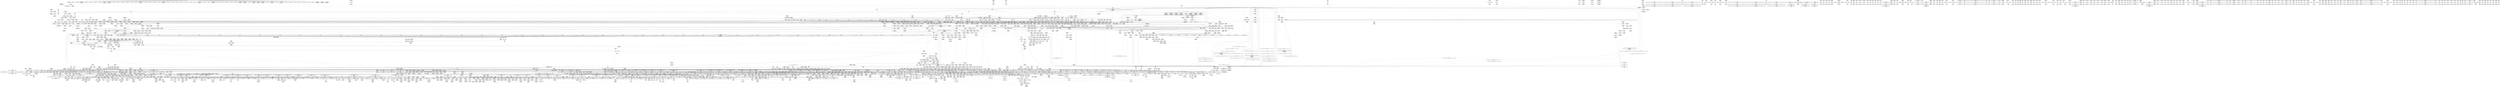 digraph {
	CE0x50a5c50 [shape=record,shape=Mrecord,label="{CE0x50a5c50|tomoyo_path_permission:_tmp1|*SummSink*}"]
	CE0x35de910 [shape=record,shape=Mrecord,label="{CE0x35de910|tomoyo_const_part_length:_while.body}"]
	CE0x5549fe0 [shape=record,shape=Mrecord,label="{CE0x5549fe0|%struct.tomoyo_domain_info*_null|*Constant*}"]
	CE0x6a48f10 [shape=record,shape=Mrecord,label="{CE0x6a48f10|tomoyo_get_mode:_tmp24|security/tomoyo/util.c,986|*SummSource*}"]
	CE0x6d84900 [shape=record,shape=Mrecord,label="{CE0x6d84900|GLOBAL:_rcu_lock_release|*Constant*}"]
	CE0x44c9ca0 [shape=record,shape=Mrecord,label="{CE0x44c9ca0|i1_false|*Constant*}"]
	CE0x5641a50 [shape=record,shape=Mrecord,label="{CE0x5641a50|tomoyo_const_part_length:_add|security/tomoyo/util.c,634|*SummSink*}"]
	CE0x4323fa0 [shape=record,shape=Mrecord,label="{CE0x4323fa0|tomoyo_get_realpath:_call|security/tomoyo/file.c,150|*SummSource*}"]
	CE0x36f4c00 [shape=record,shape=Mrecord,label="{CE0x36f4c00|tomoyo_path_permission:_tmp16|security/tomoyo/file.c,571|*SummSink*}"]
	CE0x4322a40 [shape=record,shape=Mrecord,label="{CE0x4322a40|tomoyo_fill_path_info:_is_dir|security/tomoyo/util.c,667}"]
	CE0x50d98e0 [shape=record,shape=Mrecord,label="{CE0x50d98e0|_call_void_mcount()_#3|*SummSink*}"]
	CE0x5641440 [shape=record,shape=Mrecord,label="{CE0x5641440|tomoyo_fill_path_info:_hash|security/tomoyo/util.c,669}"]
	CE0x6aa5e40 [shape=record,shape=Mrecord,label="{CE0x6aa5e40|tomoyo_audit_path_log:_path2|security/tomoyo/file.c,169|*SummSink*}"]
	CE0x372aa40 [shape=record,shape=Mrecord,label="{CE0x372aa40|_ret_i32_%call,_!dbg_!38904|security/tomoyo/tomoyo.c,162|*SummSink*}"]
	CE0x44533f0 [shape=record,shape=Mrecord,label="{CE0x44533f0|i64*_getelementptr_inbounds_(_6_x_i64_,_6_x_i64_*___llvm_gcov_ctr26,_i64_0,_i64_5)|*Constant*}"]
	CE0x4271c30 [shape=record,shape=Mrecord,label="{CE0x4271c30|i32_50|*Constant*|*SummSink*}"]
	CE0x6bfdd80 [shape=record,shape=Mrecord,label="{CE0x6bfdd80|tomoyo_path_perm:_error.1|*SummSource*}"]
	CE0x4299a80 [shape=record,shape=Mrecord,label="{CE0x4299a80|COLLAPSED:_GCMRE___llvm_gcov_ctr53148_internal_global_2_x_i64_zeroinitializer:_elem_0:default:}"]
	CE0x6a38310 [shape=record,shape=Mrecord,label="{CE0x6a38310|tomoyo_get_mode:_entry}"]
	CE0x559c5b0 [shape=record,shape=Mrecord,label="{CE0x559c5b0|tomoyo_get_realpath:_if.then|*SummSource*}"]
	CE0x4377c30 [shape=record,shape=Mrecord,label="{CE0x4377c30|tomoyo_add_slash:_entry|*SummSource*}"]
	CE0x6b801a0 [shape=record,shape=Mrecord,label="{CE0x6b801a0|i64_1|*Constant*}"]
	CE0x3728400 [shape=record,shape=Mrecord,label="{CE0x3728400|i64*_getelementptr_inbounds_(_2_x_i64_,_2_x_i64_*___llvm_gcov_ctr26203,_i64_0,_i64_1)|*Constant*|*SummSource*}"]
	CE0x506eae0 [shape=record,shape=Mrecord,label="{CE0x506eae0|GLOBAL:_tomoyo_realpath_from_path|*Constant*}"]
	CE0x5562c00 [shape=record,shape=Mrecord,label="{CE0x5562c00|tomoyo_read_lock:_tmp2}"]
	CE0x5235a60 [shape=record,shape=Mrecord,label="{CE0x5235a60|tomoyo_add_slash:_tmp13|security/tomoyo/file.c,138|*SummSource*}"]
	CE0x56581c0 [shape=record,shape=Mrecord,label="{CE0x56581c0|tomoyo_const_part_length:_lor.lhs.false|*SummSource*}"]
	CE0x42ffee0 [shape=record,shape=Mrecord,label="{CE0x42ffee0|rcu_lock_release:_tmp6|*SummSink*}"]
	CE0x6a49680 [shape=record,shape=Mrecord,label="{CE0x6a49680|i64*_getelementptr_inbounds_(_12_x_i64_,_12_x_i64_*___llvm_gcov_ctr31133,_i64_0,_i64_10)|*Constant*}"]
	CE0x55e7b80 [shape=record,shape=Mrecord,label="{CE0x55e7b80|GLOBAL:_tomoyo_ss|Global_var:tomoyo_ss|*SummSource*}"]
	CE0x364a510 [shape=record,shape=Mrecord,label="{CE0x364a510|i64*_getelementptr_inbounds_(_31_x_i64_,_31_x_i64_*___llvm_gcov_ctr43150,_i64_0,_i64_9)|*Constant*|*SummSink*}"]
	CE0x5355d30 [shape=record,shape=Mrecord,label="{CE0x5355d30|tomoyo_audit_path_log:_param|security/tomoyo/file.c,168|*SummSource*}"]
	CE0x6ad4df0 [shape=record,shape=Mrecord,label="{CE0x6ad4df0|_call_void_kfree(i8*_%tmp38)_#9,_!dbg_!38960|security/tomoyo/file.c,822|*SummSource*}"]
	CE0x5236170 [shape=record,shape=Mrecord,label="{CE0x5236170|i64*_getelementptr_inbounds_(_5_x_i64_,_5_x_i64_*___llvm_gcov_ctr28130,_i64_0,_i64_3)|*Constant*|*SummSource*}"]
	CE0x52d31b0 [shape=record,shape=Mrecord,label="{CE0x52d31b0|srcu_read_unlock:_idx|Function::srcu_read_unlock&Arg::idx::|*SummSource*}"]
	CE0x6b1c7e0 [shape=record,shape=Mrecord,label="{CE0x6b1c7e0|tomoyo_path_perm:_tmp26|security/tomoyo/file.c,814|*SummSink*}"]
	CE0x52aac70 [shape=record,shape=Mrecord,label="{CE0x52aac70|GLOBAL:_tomoyo_add_slash|*Constant*|*SummSink*}"]
	CE0x6d3bf10 [shape=record,shape=Mrecord,label="{CE0x6d3bf10|tomoyo_domain:_tmp14|security/tomoyo/common.h,1205|*SummSource*}"]
	CE0x4197b90 [shape=record,shape=Mrecord,label="{CE0x4197b90|tomoyo_fill_path_info:_tmp1}"]
	CE0x5329a50 [shape=record,shape=Mrecord,label="{CE0x5329a50|tomoyo_path_perm:_tmp35|security/tomoyo/file.c,821|*SummSink*}"]
	CE0x50a6520 [shape=record,shape=Mrecord,label="{CE0x50a6520|tomoyo_path_permission:_cmp|security/tomoyo/file.c,565|*SummSource*}"]
	CE0x5433aa0 [shape=record,shape=Mrecord,label="{CE0x5433aa0|tomoyo_const_part_length:_tmp18|security/tomoyo/util.c,627|*SummSink*}"]
	CE0x6afb5b0 [shape=record,shape=Mrecord,label="{CE0x6afb5b0|rcu_lock_release:_tmp1|*SummSource*}"]
	CE0x3502150 [shape=record,shape=Mrecord,label="{CE0x3502150|0:_i8,_array:_GCRE_tomoyo_index2category_constant_39_x_i8_c_00_00_00_00_00_00_00_00_00_00_00_00_00_00_00_00_00_00_00_00_00_00_00_01_01_01_01_01_01_01_01_01_01_01_01_01_01_01_02_,_align_16:_elem_27::|security/tomoyo/util.c,983}"]
	CE0x4408b20 [shape=record,shape=Mrecord,label="{CE0x4408b20|tomoyo_audit_path_log:_tmp4|security/tomoyo/file.c,168}"]
	CE0x527f4a0 [shape=record,shape=Mrecord,label="{CE0x527f4a0|_ret_void|*SummSource*}"]
	CE0x50a4a80 [shape=record,shape=Mrecord,label="{CE0x50a4a80|tomoyo_audit_path_log:_name|security/tomoyo/file.c,169|*SummSink*}"]
	CE0x5569ca0 [shape=record,shape=Mrecord,label="{CE0x5569ca0|_call_void_mcount()_#3|*SummSource*}"]
	CE0x52fc2c0 [shape=record,shape=Mrecord,label="{CE0x52fc2c0|tomoyo_fill_path_info:_tmp6|security/tomoyo/util.c,667|*SummSink*}"]
	CE0x4271b60 [shape=record,shape=Mrecord,label="{CE0x4271b60|i32_50|*Constant*|*SummSource*}"]
	CE0x50594a0 [shape=record,shape=Mrecord,label="{CE0x50594a0|tomoyo_domain:_cred|security/tomoyo/common.h,1205|*SummSink*}"]
	CE0x6055720 [shape=record,shape=Mrecord,label="{CE0x6055720|tomoyo_get_mode:_bb|*SummSource*}"]
	CE0x6a91810 [shape=record,shape=Mrecord,label="{CE0x6a91810|tomoyo_init_request_info:_type|security/tomoyo/util.c,1009}"]
	CE0x6071720 [shape=record,shape=Mrecord,label="{CE0x6071720|tomoyo_domain:_tmp23|security/tomoyo/common.h,1205}"]
	CE0x501e9b0 [shape=record,shape=Mrecord,label="{CE0x501e9b0|tomoyo_get_mode:_if.end9|*SummSink*}"]
	CE0x6b5fa10 [shape=record,shape=Mrecord,label="{CE0x6b5fa10|tomoyo_domain:_tmp11|security/tomoyo/common.h,1205|*SummSink*}"]
	CE0x6c05b60 [shape=record,shape=Mrecord,label="{CE0x6c05b60|tomoyo_audit_path_log:_param1|security/tomoyo/file.c,169|*SummSink*}"]
	CE0x4532f00 [shape=record,shape=Mrecord,label="{CE0x4532f00|tomoyo_init_request_info:_tmp4|security/tomoyo/util.c,1004}"]
	CE0x6b68890 [shape=record,shape=Mrecord,label="{CE0x6b68890|tomoyo_init_request_info:_tmp5|security/tomoyo/util.c,1004|*SummSource*}"]
	CE0x4344290 [shape=record,shape=Mrecord,label="{CE0x4344290|get_current:_entry|*SummSource*}"]
	CE0x44e8c70 [shape=record,shape=Mrecord,label="{CE0x44e8c70|tomoyo_const_part_length:_incdec.ptr|security/tomoyo/util.c,626|*SummSource*}"]
	CE0x43eee10 [shape=record,shape=Mrecord,label="{CE0x43eee10|tomoyo_fill_path_info:_bb|*SummSink*}"]
	CE0x6bc5190 [shape=record,shape=Mrecord,label="{CE0x6bc5190|srcu_read_lock:_call|include/linux/srcu.h,220|*SummSink*}"]
	CE0x37969d0 [shape=record,shape=Mrecord,label="{CE0x37969d0|tomoyo_const_part_length:_tmp7|security/tomoyo/util.c,625|*SummSink*}"]
	CE0x361fe40 [shape=record,shape=Mrecord,label="{CE0x361fe40|tomoyo_const_part_length:_tmp33|security/tomoyo/util.c,642|*SummSink*}"]
	CE0x3611d50 [shape=record,shape=Mrecord,label="{CE0x3611d50|tomoyo_const_part_length:_if.end6|*SummSink*}"]
	CE0x527efe0 [shape=record,shape=Mrecord,label="{CE0x527efe0|i64**_getelementptr_inbounds_(_3_x_i64*_,_3_x_i64*_*___llvm_gcda_edge_table,_i64_0,_i64_1)|*Constant*}"]
	CE0x516c500 [shape=record,shape=Mrecord,label="{CE0x516c500|tomoyo_path_perm:_call3|security/tomoyo/file.c,803|*SummSink*}"]
	CE0x51bffa0 [shape=record,shape=Mrecord,label="{CE0x51bffa0|i32_8|*Constant*}"]
	CE0x53cdd40 [shape=record,shape=Mrecord,label="{CE0x53cdd40|0:_%struct.tomoyo_obj_info*,_16:_%struct.tomoyo_domain_info*,_24:_%struct.tomoyo_path_info*,_40:_i8,_72:_i8,_75:_i8,_76:_i8,_77:_i8,_:_SCMRE_37,38_}"]
	CE0x523b380 [shape=record,shape=Mrecord,label="{CE0x523b380|0:_%struct.tomoyo_obj_info*,_16:_%struct.tomoyo_domain_info*,_24:_%struct.tomoyo_path_info*,_40:_i8,_72:_i8,_75:_i8,_76:_i8,_77:_i8,_:_SCMRE_0,8_|*MultipleSource*|security/tomoyo/file.c, 787|security/tomoyo/file.c,787|Function::tomoyo_init_request_info&Arg::r::|security/tomoyo/file.c,800}"]
	CE0x36111b0 [shape=record,shape=Mrecord,label="{CE0x36111b0|i64*_getelementptr_inbounds_(_12_x_i64_,_12_x_i64_*___llvm_gcov_ctr31133,_i64_0,_i64_6)|*Constant*}"]
	CE0x36dabb0 [shape=record,shape=Mrecord,label="{CE0x36dabb0|_call_void___llvm_gcov_indirect_counter_increment114(i32*___llvm_gcov_global_state_pred45,_i64**_getelementptr_inbounds_(_3_x_i64*_,_3_x_i64*_*___llvm_gcda_edge_table44,_i64_0,_i64_2)),_!dbg_!38930|security/tomoyo/util.c,640|*SummSource*}"]
	CE0x54dc220 [shape=record,shape=Mrecord,label="{CE0x54dc220|_call_void_tomoyo_fill_path_info(%struct.tomoyo_path_info*_%buf)_#9,_!dbg_!38913|security/tomoyo/file.c,152|*SummSink*}"]
	CE0x451eb60 [shape=record,shape=Mrecord,label="{CE0x451eb60|tomoyo_const_part_length:_entry|*SummSink*}"]
	CE0x42dc2d0 [shape=record,shape=Mrecord,label="{CE0x42dc2d0|i32_2|*Constant*}"]
	CE0x6d14160 [shape=record,shape=Mrecord,label="{CE0x6d14160|tomoyo_get_mode:_if.end9}"]
	CE0x6ab4890 [shape=record,shape=Mrecord,label="{CE0x6ab4890|tomoyo_path_perm:_tmp40|security/tomoyo/file.c,821|*SummSink*}"]
	CE0x50c69a0 [shape=record,shape=Mrecord,label="{CE0x50c69a0|0:_%struct.tomoyo_obj_info*,_16:_%struct.tomoyo_domain_info*,_24:_%struct.tomoyo_path_info*,_40:_i8,_72:_i8,_75:_i8,_76:_i8,_77:_i8,_:_SCMRE_53,54_}"]
	CE0x46411c0 [shape=record,shape=Mrecord,label="{CE0x46411c0|tomoyo_get_mode:_default_config|security/tomoyo/util.c,986}"]
	CE0x54dab00 [shape=record,shape=Mrecord,label="{CE0x54dab00|i64_7|*Constant*|*SummSink*}"]
	CE0x3680530 [shape=record,shape=Mrecord,label="{CE0x3680530|tomoyo_domain:_bb}"]
	CE0x43b5ab0 [shape=record,shape=Mrecord,label="{CE0x43b5ab0|tomoyo_fill_path_info:_cmp8|security/tomoyo/util.c,668}"]
	CE0x54558f0 [shape=record,shape=Mrecord,label="{CE0x54558f0|GLOBAL:_tomoyo_realpath_from_path|*Constant*|*SummSink*}"]
	CE0x5489b90 [shape=record,shape=Mrecord,label="{CE0x5489b90|tomoyo_fill_path_info:_tmp9|security/tomoyo/util.c,667}"]
	CE0x42efa50 [shape=record,shape=Mrecord,label="{CE0x42efa50|tomoyo_const_part_length:_bb|*SummSink*}"]
	CE0x5152610 [shape=record,shape=Mrecord,label="{CE0x5152610|rcu_lock_release:_tmp|*SummSource*}"]
	CE0x506ea70 [shape=record,shape=Mrecord,label="{CE0x506ea70|tomoyo_get_realpath:_tmp|*SummSink*}"]
	CE0x35e6ec0 [shape=record,shape=Mrecord,label="{CE0x35e6ec0|tomoyo_const_part_length:_if.end6}"]
	CE0x55c77d0 [shape=record,shape=Mrecord,label="{CE0x55c77d0|tomoyo_domain:_entry}"]
	CE0x51a6a60 [shape=record,shape=Mrecord,label="{CE0x51a6a60|tomoyo_get_mode:_tmp6|security/tomoyo/util.c,978|*SummSink*}"]
	CE0x36c8ec0 [shape=record,shape=Mrecord,label="{CE0x36c8ec0|GLOBAL:_tomoyo_path_perm|*Constant*|*SummSource*}"]
	CE0x5401500 [shape=record,shape=Mrecord,label="{CE0x5401500|tomoyo_path_perm:_tmp29|security/tomoyo/file.c,815}"]
	CE0x6072e60 [shape=record,shape=Mrecord,label="{CE0x6072e60|tomoyo_fill_path_info:_is_dir|security/tomoyo/util.c,667}"]
	CE0x55afd50 [shape=record,shape=Mrecord,label="{CE0x55afd50|tomoyo_read_lock:_call|security/tomoyo/common.h,1097|*SummSink*}"]
	CE0x55c7970 [shape=record,shape=Mrecord,label="{CE0x55c7970|GLOBAL:___llvm_gcov_ctr25|Global_var:__llvm_gcov_ctr25|*SummSink*}"]
	CE0x6bfdfe0 [shape=record,shape=Mrecord,label="{CE0x6bfdfe0|i64*_getelementptr_inbounds_(_25_x_i64_,_25_x_i64_*___llvm_gcov_ctr11,_i64_0,_i64_23)|*Constant*|*SummSink*}"]
	CE0x37fb560 [shape=record,shape=Mrecord,label="{CE0x37fb560|168:_%struct.tomoyo_path_info*,_:_SCMRE_1,5_|*MultipleSource*|security/tomoyo/file.c, 788|security/tomoyo/file.c,788|security/tomoyo/file.c,788|Function::tomoyo_path_perm&Arg::path::|Function::tomoyo_path_truncate&Arg::path::}"]
	CE0x50de2b0 [shape=record,shape=Mrecord,label="{CE0x50de2b0|GLOBAL:_tomoyo_const_part_length|*Constant*|*SummSource*}"]
	CE0x6be6990 [shape=record,shape=Mrecord,label="{CE0x6be6990|tomoyo_fill_path_info:_call|security/tomoyo/util.c,664|*SummSource*}"]
	CE0x52a0d10 [shape=record,shape=Mrecord,label="{CE0x52a0d10|tomoyo_fill_path_info:_arrayidx|security/tomoyo/util.c,667|*SummSource*}"]
	CE0x6d09030 [shape=record,shape=Mrecord,label="{CE0x6d09030|tomoyo_get_mode:_if.end14|*SummSource*}"]
	CE0x361fd20 [shape=record,shape=Mrecord,label="{CE0x361fd20|i64*_getelementptr_inbounds_(_31_x_i64_,_31_x_i64_*___llvm_gcov_ctr43150,_i64_0,_i64_21)|*Constant*|*SummSource*}"]
	CE0x6cd5790 [shape=record,shape=Mrecord,label="{CE0x6cd5790|0:_i8,_array:_GCRE_tomoyo_index2category_constant_39_x_i8_c_00_00_00_00_00_00_00_00_00_00_00_00_00_00_00_00_00_00_00_00_00_00_00_01_01_01_01_01_01_01_01_01_01_01_01_01_01_01_02_,_align_16:_elem_13::|security/tomoyo/util.c,983}"]
	CE0x513f3e0 [shape=record,shape=Mrecord,label="{CE0x513f3e0|tomoyo_path_perm:_tmp50|security/tomoyo/file.c,829}"]
	CE0x52a09c0 [shape=record,shape=Mrecord,label="{CE0x52a09c0|tomoyo_fill_path_info:_idxprom|security/tomoyo/util.c,667|*SummSink*}"]
	CE0x501a950 [shape=record,shape=Mrecord,label="{CE0x501a950|0:_i8,_array:_GCRE_tomoyo_index2category_constant_39_x_i8_c_00_00_00_00_00_00_00_00_00_00_00_00_00_00_00_00_00_00_00_00_00_00_00_01_01_01_01_01_01_01_01_01_01_01_01_01_01_01_02_,_align_16:_elem_9::|security/tomoyo/util.c,983}"]
	CE0x6ce47e0 [shape=record,shape=Mrecord,label="{CE0x6ce47e0|tomoyo_init_request_info:_mode|security/tomoyo/util.c,1010}"]
	CE0x43cf580 [shape=record,shape=Mrecord,label="{CE0x43cf580|__llvm_gcov_indirect_counter_increment114:_pred}"]
	CE0x364a7b0 [shape=record,shape=Mrecord,label="{CE0x364a7b0|tomoyo_audit_path_log:_path|security/tomoyo/file.c,168}"]
	CE0x372f110 [shape=record,shape=Mrecord,label="{CE0x372f110|i64*_getelementptr_inbounds_(_31_x_i64_,_31_x_i64_*___llvm_gcov_ctr43150,_i64_0,_i64_4)|*Constant*|*SummSink*}"]
	CE0x6b80210 [shape=record,shape=Mrecord,label="{CE0x6b80210|srcu_read_unlock:_tmp1}"]
	CE0x41c6390 [shape=record,shape=Mrecord,label="{CE0x41c6390|__llvm_gcov_indirect_counter_increment114:_counters|Function::__llvm_gcov_indirect_counter_increment114&Arg::counters::|*SummSink*}"]
	CE0x5478ca0 [shape=record,shape=Mrecord,label="{CE0x5478ca0|tomoyo_init_request_info:_mode5|security/tomoyo/util.c,1011|*SummSink*}"]
	CE0x54ea670 [shape=record,shape=Mrecord,label="{CE0x54ea670|tomoyo_init_request_info:_tmp10|security/tomoyo/util.c,1006|*SummSource*}"]
	CE0x41c5670 [shape=record,shape=Mrecord,label="{CE0x41c5670|tomoyo_audit_path_log:_filename|security/tomoyo/file.c,169}"]
	CE0x3606f10 [shape=record,shape=Mrecord,label="{CE0x3606f10|0:_i8,_array:_GCRE_tomoyo_index2category_constant_39_x_i8_c_00_00_00_00_00_00_00_00_00_00_00_00_00_00_00_00_00_00_00_00_00_00_00_01_01_01_01_01_01_01_01_01_01_01_01_01_01_01_02_,_align_16:_elem_36::|security/tomoyo/util.c,983}"]
	CE0x5416390 [shape=record,shape=Mrecord,label="{CE0x5416390|tomoyo_get_realpath:_retval.0|*SummSource*}"]
	CE0x6aa6ce0 [shape=record,shape=Mrecord,label="{CE0x6aa6ce0|i32_4|*Constant*|*SummSource*}"]
	CE0x559bd40 [shape=record,shape=Mrecord,label="{CE0x559bd40|tomoyo_read_lock:_call|security/tomoyo/common.h,1097|*SummSource*}"]
	CE0x55c7200 [shape=record,shape=Mrecord,label="{CE0x55c7200|GLOBAL:_tomoyo_ss|Global_var:tomoyo_ss}"]
	CE0x432db50 [shape=record,shape=Mrecord,label="{CE0x432db50|tomoyo_path_permission:_tmp3|*LoadInst*|security/tomoyo/file.c,564|*SummSource*}"]
	CE0x43c5bd0 [shape=record,shape=Mrecord,label="{CE0x43c5bd0|_ret_i32_%retval.0,_!dbg_!38935|security/tomoyo/util.c,988}"]
	CE0x5411fb0 [shape=record,shape=Mrecord,label="{CE0x5411fb0|i64_1|*Constant*}"]
	CE0x3577230 [shape=record,shape=Mrecord,label="{CE0x3577230|tomoyo_get_mode:_add|security/tomoyo/util.c,984|*SummSource*}"]
	CE0x4295f70 [shape=record,shape=Mrecord,label="{CE0x4295f70|tomoyo_path_perm:_tmp6|security/tomoyo/file.c,789}"]
	CE0x44d2b40 [shape=record,shape=Mrecord,label="{CE0x44d2b40|tomoyo_init_request_info:_index|Function::tomoyo_init_request_info&Arg::index::}"]
	CE0x53dde40 [shape=record,shape=Mrecord,label="{CE0x53dde40|i64_23|*Constant*|*SummSource*}"]
	CE0x5021470 [shape=record,shape=Mrecord,label="{CE0x5021470|tomoyo_init_request_info:_tmp7|security/tomoyo/util.c,1005}"]
	CE0x6071b80 [shape=record,shape=Mrecord,label="{CE0x6071b80|i64_4|*Constant*|*SummSource*}"]
	CE0x6aa6860 [shape=record,shape=Mrecord,label="{CE0x6aa6860|tomoyo_init_request_info:_domain1|security/tomoyo/util.c,1006|*SummSink*}"]
	CE0x5392280 [shape=record,shape=Mrecord,label="{CE0x5392280|128:_i8*,_1208:_%struct.file*,_:_CMRE_35,36_}"]
	CE0x545b6c0 [shape=record,shape=Mrecord,label="{CE0x545b6c0|tomoyo_const_part_length:_tmp39|security/tomoyo/util.c,644|*SummSource*}"]
	CE0x50a43d0 [shape=record,shape=Mrecord,label="{CE0x50a43d0|i64*_getelementptr_inbounds_(_2_x_i64_,_2_x_i64_*___llvm_gcov_ctr32,_i64_0,_i64_0)|*Constant*}"]
	CE0x42b7420 [shape=record,shape=Mrecord,label="{CE0x42b7420|_ret_i32_%retval.0,_!dbg_!38942|security/tomoyo/file.c,575}"]
	CE0x42a8170 [shape=record,shape=Mrecord,label="{CE0x42a8170|tomoyo_domain:_tmp19|security/tomoyo/common.h,1205|*SummSource*}"]
	CE0x5192fa0 [shape=record,shape=Mrecord,label="{CE0x5192fa0|128:_i8*,_1208:_%struct.file*,_:_CMRE_23,24_}"]
	CE0x43446e0 [shape=record,shape=Mrecord,label="{CE0x43446e0|_ret_%struct.task_struct*_%tmp4,_!dbg_!38905|./arch/x86/include/asm/current.h,14|*SummSink*}"]
	CE0x444a9c0 [shape=record,shape=Mrecord,label="{CE0x444a9c0|srcu_read_lock:_bb|*SummSink*}"]
	CE0x501e040 [shape=record,shape=Mrecord,label="{CE0x501e040|GLOBAL:___srcu_read_lock|*Constant*|*SummSink*}"]
	CE0x528cae0 [shape=record,shape=Mrecord,label="{CE0x528cae0|tomoyo_audit_path_log:_tmp3}"]
	CE0x54c3640 [shape=record,shape=Mrecord,label="{CE0x54c3640|tomoyo_domain:_land.lhs.true2|*SummSource*}"]
	CE0x445da10 [shape=record,shape=Mrecord,label="{CE0x445da10|i64*_getelementptr_inbounds_(_6_x_i64_,_6_x_i64_*___llvm_gcov_ctr25,_i64_0,_i64_4)|*Constant*|*SummSink*}"]
	CE0x5329900 [shape=record,shape=Mrecord,label="{CE0x5329900|tomoyo_path_perm:_tmp35|security/tomoyo/file.c,821|*SummSource*}"]
	CE0x6d07fa0 [shape=record,shape=Mrecord,label="{CE0x6d07fa0|COLLAPSED:_CRE:_elem_0:default:}"]
	CE0x44d2540 [shape=record,shape=Mrecord,label="{CE0x44d2540|tomoyo_init_request_info:_entry}"]
	CE0x6b479d0 [shape=record,shape=Mrecord,label="{CE0x6b479d0|tomoyo_add_slash:_tmp}"]
	CE0x36b1a30 [shape=record,shape=Mrecord,label="{CE0x36b1a30|tomoyo_path_perm:_tmp4|security/tomoyo/file.c,788|*SummSink*}"]
	CE0x6aa4280 [shape=record,shape=Mrecord,label="{CE0x6aa4280|tomoyo_domain:_tmp17|security/tomoyo/common.h,1205}"]
	CE0x4359590 [shape=record,shape=Mrecord,label="{CE0x4359590|tomoyo_get_realpath:_tmp6|security/tomoyo/file.c,151|*SummSink*}"]
	CE0x6a67000 [shape=record,shape=Mrecord,label="{CE0x6a67000|tomoyo_add_slash:_buf|Function::tomoyo_add_slash&Arg::buf::|*SummSink*}"]
	CE0x54ac200 [shape=record,shape=Mrecord,label="{CE0x54ac200|128:_i8*,_1208:_%struct.file*,_:_CMRE_52,56_|*MultipleSource*|security/tomoyo/common.h,1205|security/tomoyo/common.h,1205}"]
	CE0x353d250 [shape=record,shape=Mrecord,label="{CE0x353d250|__llvm_gcov_indirect_counter_increment114:_bb4|*SummSink*}"]
	CE0x5080820 [shape=record,shape=Mrecord,label="{CE0x5080820|tomoyo_get_mode:_conv5|security/tomoyo/util.c,983|*SummSource*}"]
	CE0x53ddee0 [shape=record,shape=Mrecord,label="{CE0x53ddee0|i64_23|*Constant*|*SummSink*}"]
	CE0x3796fe0 [shape=record,shape=Mrecord,label="{CE0x3796fe0|tomoyo_const_part_length:_while.body|*SummSource*}"]
	CE0x54c4c20 [shape=record,shape=Mrecord,label="{CE0x54c4c20|tomoyo_init_request_info:_ns|security/tomoyo/util.c,1010|*SummSource*}"]
	CE0x6d64350 [shape=record,shape=Mrecord,label="{CE0x6d64350|i8_1|*Constant*|*SummSink*}"]
	CE0x51bd9d0 [shape=record,shape=Mrecord,label="{CE0x51bd9d0|tomoyo_path_permission:_tmp14|security/tomoyo/file.c,567}"]
	CE0x51a67b0 [shape=record,shape=Mrecord,label="{CE0x51a67b0|tomoyo_get_mode:_tmp6|security/tomoyo/util.c,978}"]
	CE0x4fc2b20 [shape=record,shape=Mrecord,label="{CE0x4fc2b20|VOIDTB_TE:_CE_0,2048_|*MultipleSource*|security/tomoyo/util.c,1010|security/tomoyo/file.c,564|Function::tomoyo_get_mode&Arg::ns::}"]
	CE0x6a958b0 [shape=record,shape=Mrecord,label="{CE0x6a958b0|tomoyo_const_part_length:_tmp52|security/tomoyo/util.c,652}"]
	CE0x3821bd0 [shape=record,shape=Mrecord,label="{CE0x3821bd0|tomoyo_path_perm:_r|security/tomoyo/file.c, 787}"]
	CE0x527f0e0 [shape=record,shape=Mrecord,label="{CE0x527f0e0|__llvm_gcov_indirect_counter_increment:_counters|Function::__llvm_gcov_indirect_counter_increment&Arg::counters::|*SummSource*}"]
	CE0x5479360 [shape=record,shape=Mrecord,label="{CE0x5479360|tomoyo_path_perm:_out|*SummSink*}"]
	CE0x521ca30 [shape=record,shape=Mrecord,label="{CE0x521ca30|i32_22|*Constant*|*SummSource*}"]
	CE0x558ca60 [shape=record,shape=Mrecord,label="{CE0x558ca60|tomoyo_init_request_info:_tmp6|security/tomoyo/util.c,1004}"]
	CE0x605e480 [shape=record,shape=Mrecord,label="{CE0x605e480|i64*_getelementptr_inbounds_(_11_x_i64_,_11_x_i64_*___llvm_gcov_ctr54147,_i64_0,_i64_1)|*Constant*}"]
	CE0x5610ee0 [shape=record,shape=Mrecord,label="{CE0x5610ee0|_ret_i32_%call,_!dbg_!38907|include/linux/srcu.h,223|*SummSink*}"]
	CE0x51521f0 [shape=record,shape=Mrecord,label="{CE0x51521f0|rcu_lock_acquire:_tmp2}"]
	CE0x6b1c240 [shape=record,shape=Mrecord,label="{CE0x6b1c240|tomoyo_path_perm:_tmp25|security/tomoyo/file.c,814|*SummSource*}"]
	CE0x5633f10 [shape=record,shape=Mrecord,label="{CE0x5633f10|i32_6|*Constant*}"]
	CE0x56471a0 [shape=record,shape=Mrecord,label="{CE0x56471a0|tomoyo_path_permission:_ns|security/tomoyo/file.c,564|*SummSource*}"]
	CE0x41a0130 [shape=record,shape=Mrecord,label="{CE0x41a0130|tomoyo_const_part_length:_tmp16|security/tomoyo/util.c,627|*SummSource*}"]
	CE0x37f8640 [shape=record,shape=Mrecord,label="{CE0x37f8640|_call_void_mcount()_#3|*SummSink*}"]
	CE0x5383450 [shape=record,shape=Mrecord,label="{CE0x5383450|0:_%struct.tomoyo_obj_info*,_16:_%struct.tomoyo_domain_info*,_24:_%struct.tomoyo_path_info*,_40:_i8,_72:_i8,_75:_i8,_76:_i8,_77:_i8,_:_SCMRE_26,27_}"]
	CE0x370dcf0 [shape=record,shape=Mrecord,label="{CE0x370dcf0|_call_void_mcount()_#3}"]
	CE0x35de3c0 [shape=record,shape=Mrecord,label="{CE0x35de3c0|srcu_read_unlock:_tmp3}"]
	CE0x6a671e0 [shape=record,shape=Mrecord,label="{CE0x6a671e0|_call_void___llvm_gcov_indirect_counter_increment(i32*___llvm_gcov_global_state_pred,_i64**_getelementptr_inbounds_(_3_x_i64*_,_3_x_i64*_*___llvm_gcda_edge_table,_i64_0,_i64_2)),_!dbg_!38940|security/tomoyo/file.c,813}"]
	CE0x510c670 [shape=record,shape=Mrecord,label="{CE0x510c670|tomoyo_path_perm:_tmp27|security/tomoyo/file.c,814|*SummSink*}"]
	CE0x4273030 [shape=record,shape=Mrecord,label="{CE0x4273030|i64_1|*Constant*}"]
	CE0x56105e0 [shape=record,shape=Mrecord,label="{CE0x56105e0|i64*_getelementptr_inbounds_(_5_x_i64_,_5_x_i64_*___llvm_gcov_ctr32134,_i64_0,_i64_0)|*Constant*|*SummSource*}"]
	CE0x521a560 [shape=record,shape=Mrecord,label="{CE0x521a560|rcu_lock_acquire:_tmp1|*SummSink*}"]
	CE0x5521890 [shape=record,shape=Mrecord,label="{CE0x5521890|tomoyo_audit_path_log:_tmp7|security/tomoyo/file.c,169|*SummSource*}"]
	CE0x514dc10 [shape=record,shape=Mrecord,label="{CE0x514dc10|tomoyo_path_perm:_call4|security/tomoyo/file.c,804|*SummSource*}"]
	CE0x6ad7f70 [shape=record,shape=Mrecord,label="{CE0x6ad7f70|tomoyo_path_perm:_name23|security/tomoyo/file.c,824}"]
	CE0x54da8f0 [shape=record,shape=Mrecord,label="{CE0x54da8f0|i64_7|*Constant*}"]
	CE0x5569820 [shape=record,shape=Mrecord,label="{CE0x5569820|_call_void_mcount()_#3}"]
	CE0x3764ce0 [shape=record,shape=Mrecord,label="{CE0x3764ce0|tomoyo_domain:_do.end|*SummSink*}"]
	CE0x6a8ff10 [shape=record,shape=Mrecord,label="{CE0x6a8ff10|tomoyo_get_mode:_profile|Function::tomoyo_get_mode&Arg::profile::}"]
	CE0x6d313a0 [shape=record,shape=Mrecord,label="{CE0x6d313a0|_call_void_mcount()_#3|*SummSource*}"]
	CE0x36f5630 [shape=record,shape=Mrecord,label="{CE0x36f5630|_ret_void,_!dbg_!38907|include/linux/srcu.h,238|*SummSource*}"]
	CE0x437e950 [shape=record,shape=Mrecord,label="{CE0x437e950|i64*_null|*Constant*|*SummSink*}"]
	CE0x44140a0 [shape=record,shape=Mrecord,label="{CE0x44140a0|i64*_getelementptr_inbounds_(_25_x_i64_,_25_x_i64_*___llvm_gcov_ctr11,_i64_0,_i64_0)|*Constant*|*SummSource*}"]
	CE0x6055d50 [shape=record,shape=Mrecord,label="{CE0x6055d50|tomoyo_path_perm:_name|security/tomoyo/file.c,802|*SummSource*}"]
	CE0x6c9b680 [shape=record,shape=Mrecord,label="{CE0x6c9b680|tomoyo_init_request_info:_if.end}"]
	CE0x5400080 [shape=record,shape=Mrecord,label="{CE0x5400080|0:_%struct.tomoyo_obj_info*,_16:_%struct.tomoyo_domain_info*,_24:_%struct.tomoyo_path_info*,_40:_i8,_72:_i8,_75:_i8,_76:_i8,_77:_i8,_:_SCMRE_52,53_}"]
	CE0x4196e20 [shape=record,shape=Mrecord,label="{CE0x4196e20|_call_void_mcount()_#3|*SummSink*}"]
	CE0x5354370 [shape=record,shape=Mrecord,label="{CE0x5354370|i64**_getelementptr_inbounds_(_3_x_i64*_,_3_x_i64*_*___llvm_gcda_edge_table,_i64_0,_i64_2)|*Constant*|*SummSink*}"]
	CE0x514db00 [shape=record,shape=Mrecord,label="{CE0x514db00|tomoyo_path_perm:_call4|security/tomoyo/file.c,804}"]
	CE0x42b7240 [shape=record,shape=Mrecord,label="{CE0x42b7240|tomoyo_path_permission:_filename|Function::tomoyo_path_permission&Arg::filename::|*SummSink*}"]
	CE0x5205b00 [shape=record,shape=Mrecord,label="{CE0x5205b00|rcu_lock_acquire:_map|Function::rcu_lock_acquire&Arg::map::|*SummSource*}"]
	CE0x372a7e0 [shape=record,shape=Mrecord,label="{CE0x372a7e0|tomoyo_path_perm:_tmp1|*SummSink*}"]
	CE0x6d6aee0 [shape=record,shape=Mrecord,label="{CE0x6d6aee0|__llvm_gcov_indirect_counter_increment:_tmp1|*SummSink*}"]
	CE0x5634100 [shape=record,shape=Mrecord,label="{CE0x5634100|tomoyo_get_mode:_idxprom|security/tomoyo/util.c,981}"]
	CE0x5411520 [shape=record,shape=Mrecord,label="{CE0x5411520|GLOBAL:_full_name_hash|*Constant*|*SummSource*}"]
	CE0x56346d0 [shape=record,shape=Mrecord,label="{CE0x56346d0|tomoyo_get_mode:_arrayidx4|security/tomoyo/util.c,983|*SummSource*}"]
	CE0x4453a40 [shape=record,shape=Mrecord,label="{CE0x4453a40|tomoyo_add_slash:_tmp12|security/tomoyo/file.c,138|*SummSource*}"]
	CE0x354b260 [shape=record,shape=Mrecord,label="{CE0x354b260|tomoyo_get_mode:_tmp3|security/tomoyo/util.c,978|*SummSink*}"]
	CE0x50fb250 [shape=record,shape=Mrecord,label="{CE0x50fb250|tomoyo_audit_path_log:_arrayidx|security/tomoyo/file.c,167}"]
	CE0x54850c0 [shape=record,shape=Mrecord,label="{CE0x54850c0|tomoyo_path_perm:_sw.bb}"]
	CE0x5411650 [shape=record,shape=Mrecord,label="{CE0x5411650|GLOBAL:_full_name_hash|*Constant*|*SummSink*}"]
	CE0x4fc2850 [shape=record,shape=Mrecord,label="{CE0x4fc2850|tomoyo_audit_path_log:_idxprom|security/tomoyo/file.c,167|*SummSource*}"]
	CE0x6bc54d0 [shape=record,shape=Mrecord,label="{CE0x6bc54d0|_call_void_mcount()_#3|*SummSink*}"]
	CE0x42aa800 [shape=record,shape=Mrecord,label="{CE0x42aa800|GLOBAL:_tomoyo_policy_loaded|Global_var:tomoyo_policy_loaded|*SummSource*}"]
	CE0x5424440 [shape=record,shape=Mrecord,label="{CE0x5424440|0:_i8,_array:_GCR_tomoyo_p2mac_internal_constant_11_x_i8_c_00_01_01_01_03_04_06_09_0A_13_15_,_align_1:_elem_9::|security/tomoyo/file.c,797}"]
	CE0x6a8f880 [shape=record,shape=Mrecord,label="{CE0x6a8f880|tomoyo_get_mode:_entry|*SummSink*}"]
	CE0x6d3c790 [shape=record,shape=Mrecord,label="{CE0x6d3c790|tomoyo_path_permission:_tmp11|security/tomoyo/file.c,565|*SummSource*}"]
	CE0x6aa58c0 [shape=record,shape=Mrecord,label="{CE0x6aa58c0|i64_20|*Constant*}"]
	CE0x5479000 [shape=record,shape=Mrecord,label="{CE0x5479000|tomoyo_get_realpath:_tmp3|security/tomoyo/file.c,151|*SummSource*}"]
	CE0x4432320 [shape=record,shape=Mrecord,label="{CE0x4432320|__llvm_gcov_indirect_counter_increment:_counter}"]
	CE0x606a010 [shape=record,shape=Mrecord,label="{CE0x606a010|tomoyo_path_permission:_tmp9|security/tomoyo/file.c,565|*SummSink*}"]
	CE0x5297d20 [shape=record,shape=Mrecord,label="{CE0x5297d20|tomoyo_get_mode:_tmp18|security/tomoyo/util.c,985|*SummSource*}"]
	CE0x50d8580 [shape=record,shape=Mrecord,label="{CE0x50d8580|tomoyo_fill_path_info:_tmp13|*LoadInst*|security/tomoyo/util.c,668|*SummSink*}"]
	CE0x6a8fa80 [shape=record,shape=Mrecord,label="{CE0x6a8fa80|tomoyo_get_mode:_ns|Function::tomoyo_get_mode&Arg::ns::}"]
	CE0x6aa4000 [shape=record,shape=Mrecord,label="{CE0x6aa4000|i8*_getelementptr_inbounds_(_45_x_i8_,_45_x_i8_*_.str13,_i32_0,_i32_0)|*Constant*|*SummSink*}"]
	CE0x5213820 [shape=record,shape=Mrecord,label="{CE0x5213820|get_current:_bb|*SummSink*}"]
	CE0x6b689d0 [shape=record,shape=Mrecord,label="{CE0x6b689d0|tomoyo_init_request_info:_tobool|security/tomoyo/util.c,1004|*SummSink*}"]
	CE0x6bec4a0 [shape=record,shape=Mrecord,label="{CE0x6bec4a0|tomoyo_path_perm:_tmp43|security/tomoyo/file.c,826}"]
	CE0x42a5c30 [shape=record,shape=Mrecord,label="{CE0x42a5c30|tomoyo_fill_path_info:_const_len6|security/tomoyo/util.c,668|*SummSource*}"]
	CE0x37b5ea0 [shape=record,shape=Mrecord,label="{CE0x37b5ea0|tomoyo_path_perm:_idxprom|security/tomoyo/file.c,797|*SummSink*}"]
	CE0x36bf8c0 [shape=record,shape=Mrecord,label="{CE0x36bf8c0|tomoyo_get_mode:_index|Function::tomoyo_get_mode&Arg::index::}"]
	CE0x3611020 [shape=record,shape=Mrecord,label="{CE0x3611020|GLOBAL:___llvm_gcov_global_state_pred45|Global_var:__llvm_gcov_global_state_pred45|*SummSource*}"]
	CE0x5392a00 [shape=record,shape=Mrecord,label="{CE0x5392a00|128:_i8*,_1208:_%struct.file*,_:_CMRE_41,42_}"]
	CE0x53ce200 [shape=record,shape=Mrecord,label="{CE0x53ce200|0:_%struct.tomoyo_obj_info*,_16:_%struct.tomoyo_domain_info*,_24:_%struct.tomoyo_path_info*,_40:_i8,_72:_i8,_75:_i8,_76:_i8,_77:_i8,_:_SCMRE_39,40_}"]
	CE0x564ecf0 [shape=record,shape=Mrecord,label="{CE0x564ecf0|i64_0|*Constant*}"]
	CE0x6ae5990 [shape=record,shape=Mrecord,label="{CE0x6ae5990|_call_void_tomoyo_read_unlock(i32_%call3)_#9,_!dbg_!38965|security/tomoyo/file.c,825|*SummSource*}"]
	CE0x4311550 [shape=record,shape=Mrecord,label="{CE0x4311550|tomoyo_init_request_info:_index|Function::tomoyo_init_request_info&Arg::index::|*SummSource*}"]
	CE0x4548a70 [shape=record,shape=Mrecord,label="{CE0x4548a70|tomoyo_get_realpath:_tobool|security/tomoyo/file.c,151|*SummSource*}"]
	CE0x6aa1680 [shape=record,shape=Mrecord,label="{CE0x6aa1680|tomoyo_path_permission:_if.then}"]
	CE0x5641d20 [shape=record,shape=Mrecord,label="{CE0x5641d20|tomoyo_get_mode:_retval.0}"]
	CE0x6d51230 [shape=record,shape=Mrecord,label="{CE0x6d51230|rcu_lock_release:_tmp4|include/linux/rcupdate.h,423}"]
	CE0x3680080 [shape=record,shape=Mrecord,label="{CE0x3680080|i64_3|*Constant*|*SummSource*}"]
	CE0x50de4b0 [shape=record,shape=Mrecord,label="{CE0x50de4b0|tomoyo_get_realpath:_bb}"]
	CE0x50592c0 [shape=record,shape=Mrecord,label="{CE0x50592c0|tomoyo_domain:_cred|security/tomoyo/common.h,1205}"]
	CE0x6a48c00 [shape=record,shape=Mrecord,label="{CE0x6a48c00|tomoyo_get_mode:_mode.1}"]
	CE0x4515010 [shape=record,shape=Mrecord,label="{CE0x4515010|GLOBAL:_lock_release|*Constant*|*SummSource*}"]
	CE0x506f530 [shape=record,shape=Mrecord,label="{CE0x506f530|tomoyo_get_realpath:_if.end}"]
	CE0x3606450 [shape=record,shape=Mrecord,label="{CE0x3606450|0:_i8,_array:_GCRE_tomoyo_index2category_constant_39_x_i8_c_00_00_00_00_00_00_00_00_00_00_00_00_00_00_00_00_00_00_00_00_00_00_00_01_01_01_01_01_01_01_01_01_01_01_01_01_01_01_02_,_align_16:_elem_32::|security/tomoyo/util.c,983}"]
	CE0x5433900 [shape=record,shape=Mrecord,label="{CE0x5433900|tomoyo_const_part_length:_tmp18|security/tomoyo/util.c,627}"]
	CE0x43775d0 [shape=record,shape=Mrecord,label="{CE0x43775d0|tomoyo_path_perm:_tmp22|security/tomoyo/file.c,810}"]
	CE0x501eaa0 [shape=record,shape=Mrecord,label="{CE0x501eaa0|tomoyo_get_mode:_if.end}"]
	CE0x43b6ae0 [shape=record,shape=Mrecord,label="{CE0x43b6ae0|i32_0|*Constant*}"]
	CE0x364a5f0 [shape=record,shape=Mrecord,label="{CE0x364a5f0|tomoyo_const_part_length:_tmp20|security/tomoyo/util.c,628|*SummSink*}"]
	CE0x6d31af0 [shape=record,shape=Mrecord,label="{CE0x6d31af0|tomoyo_init_request_info:_tmp13|*LoadInst*|security/tomoyo/util.c,1011}"]
	CE0x6d3c6d0 [shape=record,shape=Mrecord,label="{CE0x6d3c6d0|tomoyo_path_permission:_tmp11|security/tomoyo/file.c,565}"]
	CE0x54044c0 [shape=record,shape=Mrecord,label="{CE0x54044c0|i64*_getelementptr_inbounds_(_31_x_i64_,_31_x_i64_*___llvm_gcov_ctr43150,_i64_0,_i64_27)|*Constant*}"]
	CE0x531fed0 [shape=record,shape=Mrecord,label="{CE0x531fed0|0:_i8,_array:_GCRE_tomoyo_index2category_constant_39_x_i8_c_00_00_00_00_00_00_00_00_00_00_00_00_00_00_00_00_00_00_00_00_00_00_00_01_01_01_01_01_01_01_01_01_01_01_01_01_01_01_02_,_align_16:_elem_4::|security/tomoyo/util.c,983}"]
	CE0x5173310 [shape=record,shape=Mrecord,label="{CE0x5173310|_call_void_mcount()_#3|*SummSink*}"]
	CE0x521e5b0 [shape=record,shape=Mrecord,label="{CE0x521e5b0|i64_ptrtoint_(i8*_blockaddress(_rcu_lock_acquire,_%__here)_to_i64)|*Constant*|*SummSource*}"]
	CE0x53ffe20 [shape=record,shape=Mrecord,label="{CE0x53ffe20|0:_%struct.tomoyo_obj_info*,_16:_%struct.tomoyo_domain_info*,_24:_%struct.tomoyo_path_info*,_40:_i8,_72:_i8,_75:_i8,_76:_i8,_77:_i8,_:_SCMRE_51,52_}"]
	CE0x4198320 [shape=record,shape=Mrecord,label="{CE0x4198320|tomoyo_fill_path_info:_tmp7|security/tomoyo/util.c,667|*SummSink*}"]
	CE0x6d3bca0 [shape=record,shape=Mrecord,label="{CE0x6d3bca0|tomoyo_domain:_tmp13|security/tomoyo/common.h,1205|*SummSink*}"]
	CE0x354bf50 [shape=record,shape=Mrecord,label="{CE0x354bf50|tomoyo_domain:_call|security/tomoyo/common.h,1205|*SummSource*}"]
	CE0x6aa3f40 [shape=record,shape=Mrecord,label="{CE0x6aa3f40|i8*_getelementptr_inbounds_(_45_x_i8_,_45_x_i8_*_.str13,_i32_0,_i32_0)|*Constant*|*SummSource*}"]
	CE0x5484fc0 [shape=record,shape=Mrecord,label="{CE0x5484fc0|tomoyo_init_request_info:_tmp11|security/tomoyo/util.c,1007|*SummSource*}"]
	CE0x41d8a00 [shape=record,shape=Mrecord,label="{CE0x41d8a00|tomoyo_add_slash:_if.then|*SummSource*}"]
	CE0x434feb0 [shape=record,shape=Mrecord,label="{CE0x434feb0|i64*_getelementptr_inbounds_(_6_x_i64_,_6_x_i64_*___llvm_gcov_ctr26,_i64_0,_i64_3)|*Constant*|*SummSink*}"]
	CE0x54abe40 [shape=record,shape=Mrecord,label="{CE0x54abe40|128:_i8*,_1208:_%struct.file*,_:_CMRE_49,50_}"]
	CE0x6d3bda0 [shape=record,shape=Mrecord,label="{CE0x6d3bda0|tomoyo_domain:_tmp15|security/tomoyo/common.h,1205|*SummSource*}"]
	CE0x42735c0 [shape=record,shape=Mrecord,label="{CE0x42735c0|tomoyo_path_permission:_call|security/tomoyo/file.c,564}"]
	CE0x4571bf0 [shape=record,shape=Mrecord,label="{CE0x4571bf0|tomoyo_path_permission:_tmp21|security/tomoyo/file.c,573}"]
	CE0x4562eb0 [shape=record,shape=Mrecord,label="{CE0x4562eb0|tomoyo_path_perm:_symlink_target15|security/tomoyo/file.c,817}"]
	CE0x6bc5260 [shape=record,shape=Mrecord,label="{CE0x6bc5260|i64_1|*Constant*}"]
	CE0x3678840 [shape=record,shape=Mrecord,label="{CE0x3678840|_call_void_lockdep_rcu_suspicious(i8*_getelementptr_inbounds_(_25_x_i8_,_25_x_i8_*_.str12,_i32_0,_i32_0),_i32_1205,_i8*_getelementptr_inbounds_(_45_x_i8_,_45_x_i8_*_.str13,_i32_0,_i32_0))_#9,_!dbg_!38917|security/tomoyo/common.h,1205|*SummSink*}"]
	CE0x42a5630 [shape=record,shape=Mrecord,label="{CE0x42a5630|tomoyo_fill_path_info:_frombool|security/tomoyo/util.c,667|*SummSource*}"]
	CE0x6b50990 [shape=record,shape=Mrecord,label="{CE0x6b50990|tomoyo_path_perm:_tobool24|security/tomoyo/file.c,826}"]
	CE0x6d23020 [shape=record,shape=Mrecord,label="{CE0x6d23020|tomoyo_get_mode:_retval.0}"]
	CE0x50d81f0 [shape=record,shape=Mrecord,label="{CE0x50d81f0|tomoyo_fill_path_info:_hash|security/tomoyo/util.c,669}"]
	CE0x42078c0 [shape=record,shape=Mrecord,label="{CE0x42078c0|_call_void_mcount()_#3|*SummSource*}"]
	CE0x50de410 [shape=record,shape=Mrecord,label="{CE0x50de410|tomoyo_get_realpath:_if.end|*SummSink*}"]
	CE0x55318a0 [shape=record,shape=Mrecord,label="{CE0x55318a0|tomoyo_domain:_tmp16|security/tomoyo/common.h,1205|*SummSink*}"]
	CE0x36a7c70 [shape=record,shape=Mrecord,label="{CE0x36a7c70|tomoyo_path_truncate:_entry}"]
	CE0x50daf40 [shape=record,shape=Mrecord,label="{CE0x50daf40|i8*_getelementptr_inbounds_(_25_x_i8_,_25_x_i8_*_.str12,_i32_0,_i32_0)|*Constant*|*SummSource*}"]
	CE0x54e3870 [shape=record,shape=Mrecord,label="{CE0x54e3870|i32_8|*Constant*}"]
	CE0x43881b0 [shape=record,shape=Mrecord,label="{CE0x43881b0|GLOBAL:_current_task|Global_var:current_task|*SummSource*}"]
	CE0x3792b40 [shape=record,shape=Mrecord,label="{CE0x3792b40|tomoyo_path_perm:_obj|security/tomoyo/file.c, 788|*SummSource*}"]
	CE0x5192e60 [shape=record,shape=Mrecord,label="{CE0x5192e60|128:_i8*,_1208:_%struct.file*,_:_CMRE_22,23_}"]
	CE0x44e8100 [shape=record,shape=Mrecord,label="{CE0x44e8100|i32_3|*Constant*}"]
	CE0x54c3260 [shape=record,shape=Mrecord,label="{CE0x54c3260|i32_47|*Constant*}"]
	CE0x41d8630 [shape=record,shape=Mrecord,label="{CE0x41d8630|__llvm_gcov_indirect_counter_increment:_tmp6|*SummSink*}"]
	CE0x6aa4430 [shape=record,shape=Mrecord,label="{CE0x6aa4430|i64*_getelementptr_inbounds_(_11_x_i64_,_11_x_i64_*___llvm_gcov_ctr54147,_i64_0,_i64_9)|*Constant*}"]
	CE0x51606f0 [shape=record,shape=Mrecord,label="{CE0x51606f0|tomoyo_path_perm:_conv|security/tomoyo/file.c,800}"]
	CE0x513f450 [shape=record,shape=Mrecord,label="{CE0x513f450|tomoyo_path_perm:_tmp50|security/tomoyo/file.c,829|*SummSource*}"]
	CE0x50d9020 [shape=record,shape=Mrecord,label="{CE0x50d9020|i32_6|*Constant*}"]
	CE0x5563570 [shape=record,shape=Mrecord,label="{CE0x5563570|tomoyo_read_lock:_tmp3|*SummSource*}"]
	CE0x5633ab0 [shape=record,shape=Mrecord,label="{CE0x5633ab0|tomoyo_const_part_length:_incdec.ptr19|security/tomoyo/util.c,643|*SummSource*}"]
	CE0x5029690 [shape=record,shape=Mrecord,label="{CE0x5029690|i64_4|*Constant*}"]
	CE0x42996d0 [shape=record,shape=Mrecord,label="{CE0x42996d0|i64*_getelementptr_inbounds_(_4_x_i64_,_4_x_i64_*___llvm_gcov_ctr24,_i64_0,_i64_3)|*Constant*}"]
	CE0x41c62b0 [shape=record,shape=Mrecord,label="{CE0x41c62b0|i64**_getelementptr_inbounds_(_3_x_i64*_,_3_x_i64*_*___llvm_gcda_edge_table44,_i64_0,_i64_1)|*Constant*|*SummSource*}"]
	CE0x42738e0 [shape=record,shape=Mrecord,label="{CE0x42738e0|tomoyo_path_permission:_call|security/tomoyo/file.c,564|*SummSink*}"]
	CE0x5413c50 [shape=record,shape=Mrecord,label="{CE0x5413c50|tomoyo_domain:_tmp19|security/tomoyo/common.h,1205|*SummSink*}"]
	CE0x4350290 [shape=record,shape=Mrecord,label="{CE0x4350290|tomoyo_add_slash:_tmp7|security/tomoyo/file.c,132|*SummSource*}"]
	CE0x6b7f980 [shape=record,shape=Mrecord,label="{CE0x6b7f980|tomoyo_const_part_length:_tmp34|security/tomoyo/util.c,642|*SummSink*}"]
	CE0x6b807c0 [shape=record,shape=Mrecord,label="{CE0x6b807c0|tomoyo_const_part_length:_if.then17|*SummSource*}"]
	CE0x521a1e0 [shape=record,shape=Mrecord,label="{CE0x521a1e0|i64*_getelementptr_inbounds_(_4_x_i64_,_4_x_i64_*___llvm_gcov_ctr33,_i64_0,_i64_1)|*Constant*|*SummSink*}"]
	CE0x44d2da0 [shape=record,shape=Mrecord,label="{CE0x44d2da0|tomoyo_init_request_info:_entry|*SummSink*}"]
	CE0x55e7db0 [shape=record,shape=Mrecord,label="{CE0x55e7db0|srcu_read_lock:_sp|Function::srcu_read_lock&Arg::sp::}"]
	CE0x5413fc0 [shape=record,shape=Mrecord,label="{CE0x5413fc0|tomoyo_domain:_tmp20|security/tomoyo/common.h,1205|*SummSource*}"]
	CE0x54166e0 [shape=record,shape=Mrecord,label="{CE0x54166e0|i64*_getelementptr_inbounds_(_6_x_i64_,_6_x_i64_*___llvm_gcov_ctr25,_i64_0,_i64_5)|*Constant*}"]
	CE0x5245f00 [shape=record,shape=Mrecord,label="{CE0x5245f00|i64*_getelementptr_inbounds_(_25_x_i64_,_25_x_i64_*___llvm_gcov_ctr11,_i64_0,_i64_18)|*Constant*}"]
	CE0x6d23870 [shape=record,shape=Mrecord,label="{CE0x6d23870|tomoyo_get_mode:_tmp27|security/tomoyo/util.c,988|*SummSource*}"]
	CE0x54048a0 [shape=record,shape=Mrecord,label="{CE0x54048a0|i64*_getelementptr_inbounds_(_31_x_i64_,_31_x_i64_*___llvm_gcov_ctr43150,_i64_0,_i64_27)|*Constant*|*SummSink*}"]
	CE0x50597c0 [shape=record,shape=Mrecord,label="{CE0x50597c0|COLLAPSED:_GCRE_current_task_external_global_%struct.task_struct*:_elem_0::|security/tomoyo/common.h,1205}"]
	"CONST[source:0(mediator),value:2(dynamic)][purpose:{object}]"
	CE0x4310e10 [shape=record,shape=Mrecord,label="{CE0x4310e10|%struct.tomoyo_domain_info*_null|*Constant*}"]
	CE0x53c7690 [shape=record,shape=Mrecord,label="{CE0x53c7690|tomoyo_const_part_length:_conv20|security/tomoyo/util.c,644|*SummSource*}"]
	CE0x42c8570 [shape=record,shape=Mrecord,label="{CE0x42c8570|tomoyo_const_part_length:_tmp25|security/tomoyo/util.c,641|*SummSource*}"]
	CE0x5641890 [shape=record,shape=Mrecord,label="{CE0x5641890|tomoyo_const_part_length:_add|security/tomoyo/util.c,634}"]
	CE0x6afa740 [shape=record,shape=Mrecord,label="{CE0x6afa740|__llvm_gcov_indirect_counter_increment114:_tmp2|*SummSink*}"]
	CE0x3543cb0 [shape=record,shape=Mrecord,label="{CE0x3543cb0|GLOBAL:_lockdep_rcu_suspicious|*Constant*|*SummSource*}"]
	CE0x451f420 [shape=record,shape=Mrecord,label="{CE0x451f420|tomoyo_add_slash:_tmp5|security/tomoyo/file.c,131}"]
	CE0x44e84a0 [shape=record,shape=Mrecord,label="{CE0x44e84a0|i64_1|*Constant*}"]
	CE0x6d3bae0 [shape=record,shape=Mrecord,label="{CE0x6d3bae0|tomoyo_get_mode:_if.then13|*SummSource*}"]
	CE0x5531160 [shape=record,shape=Mrecord,label="{CE0x5531160|i64*_getelementptr_inbounds_(_2_x_i64_,_2_x_i64_*___llvm_gcov_ctr23,_i64_0,_i64_0)|*Constant*}"]
	CE0x6a94670 [shape=record,shape=Mrecord,label="{CE0x6a94670|tomoyo_const_part_length:_tmp51|security/tomoyo/util.c,651|*SummSink*}"]
	CE0x6a951d0 [shape=record,shape=Mrecord,label="{CE0x6a951d0|tomoyo_const_part_length:_tmp52|security/tomoyo/util.c,652|*SummSource*}"]
	CE0x4271e40 [shape=record,shape=Mrecord,label="{CE0x4271e40|tomoyo_audit_path_log:_tmp2|*SummSource*}"]
	CE0x36a44d0 [shape=record,shape=Mrecord,label="{CE0x36a44d0|tomoyo_path_truncate:_entry|*SummSink*}"]
	CE0x6b2bee0 [shape=record,shape=Mrecord,label="{CE0x6b2bee0|tomoyo_path_permission:_tmp25|security/tomoyo/file.c,575|*SummSource*}"]
	CE0x50802d0 [shape=record,shape=Mrecord,label="{CE0x50802d0|tomoyo_get_mode:_conv10|security/tomoyo/util.c,985|*SummSink*}"]
	CE0x44c9f10 [shape=record,shape=Mrecord,label="{CE0x44c9f10|tomoyo_fill_path_info:_tmp11|security/tomoyo/util.c,667}"]
	CE0x41d84e0 [shape=record,shape=Mrecord,label="{CE0x41d84e0|__llvm_gcov_indirect_counter_increment:_tmp6|*SummSource*}"]
	CE0x53c68e0 [shape=record,shape=Mrecord,label="{CE0x53c68e0|tomoyo_const_part_length:_tmp35|security/tomoyo/util.c,643}"]
	CE0x432e0f0 [shape=record,shape=Mrecord,label="{CE0x432e0f0|tomoyo_fill_path_info:_tmp4|security/tomoyo/util.c,667}"]
	CE0x42fee50 [shape=record,shape=Mrecord,label="{CE0x42fee50|i64*_getelementptr_inbounds_(_2_x_i64_,_2_x_i64_*___llvm_gcov_ctr21,_i64_0,_i64_0)|*Constant*|*SummSource*}"]
	CE0x51b7860 [shape=record,shape=Mrecord,label="{CE0x51b7860|tomoyo_path_permission:_mode2|security/tomoyo/file.c,565|*SummSource*}"]
	CE0x5193590 [shape=record,shape=Mrecord,label="{CE0x5193590|128:_i8*,_1208:_%struct.file*,_:_CMRE_28,29_}"]
	CE0x6b1c0e0 [shape=record,shape=Mrecord,label="{CE0x6b1c0e0|tomoyo_path_perm:_tmp25|security/tomoyo/file.c,814}"]
	CE0x432e290 [shape=record,shape=Mrecord,label="{CE0x432e290|tomoyo_path_permission:_do.body|*SummSource*}"]
	CE0x6cd50e0 [shape=record,shape=Mrecord,label="{CE0x6cd50e0|tomoyo_fill_path_info:_bb}"]
	CE0x370d030 [shape=record,shape=Mrecord,label="{CE0x370d030|i32_49|*Constant*|*SummSink*}"]
	CE0x42dcda0 [shape=record,shape=Mrecord,label="{CE0x42dcda0|tomoyo_path_perm:_entry|*SummSource*}"]
	CE0x54671a0 [shape=record,shape=Mrecord,label="{CE0x54671a0|tomoyo_path_perm:_out|*SummSource*}"]
	CE0x36f4f00 [shape=record,shape=Mrecord,label="{CE0x36f4f00|tomoyo_path_permission:_path7|security/tomoyo/file.c,569}"]
	CE0x35e6ac0 [shape=record,shape=Mrecord,label="{CE0x35e6ac0|0:_i8*,_array:_GCRE_tomoyo_path_keyword_external_constant_11_x_i8*_:_elem_6::|security/tomoyo/file.c,167}"]
	CE0x5411000 [shape=record,shape=Mrecord,label="{CE0x5411000|tomoyo_fill_path_info:_call11|security/tomoyo/util.c,669|*SummSource*}"]
	CE0x54d5db0 [shape=record,shape=Mrecord,label="{CE0x54d5db0|GLOBAL:_kfree|*Constant*|*SummSink*}"]
	CE0x6b77270 [shape=record,shape=Mrecord,label="{CE0x6b77270|i64*_getelementptr_inbounds_(_6_x_i64_,_6_x_i64_*___llvm_gcov_ctr26,_i64_0,_i64_0)|*Constant*|*SummSink*}"]
	CE0x43ee640 [shape=record,shape=Mrecord,label="{CE0x43ee640|tomoyo_fill_path_info:_tmp5|security/tomoyo/util.c,667|*SummSource*}"]
	CE0x4572150 [shape=record,shape=Mrecord,label="{CE0x4572150|i64*_getelementptr_inbounds_(_10_x_i64_,_10_x_i64_*___llvm_gcov_ctr34,_i64_0,_i64_8)|*Constant*}"]
	CE0x51831a0 [shape=record,shape=Mrecord,label="{CE0x51831a0|i64*_getelementptr_inbounds_(_11_x_i64_,_11_x_i64_*___llvm_gcov_ctr54147,_i64_0,_i64_6)|*Constant*}"]
	CE0x5080b60 [shape=record,shape=Mrecord,label="{CE0x5080b60|i32_39|*Constant*|*SummSink*}"]
	CE0x6b606b0 [shape=record,shape=Mrecord,label="{CE0x6b606b0|tomoyo_domain:_do.body}"]
	CE0x521e320 [shape=record,shape=Mrecord,label="{CE0x521e320|%struct.lockdep_map*_null|*Constant*|*SummSink*}"]
	CE0x4fc3070 [shape=record,shape=Mrecord,label="{CE0x4fc3070|tomoyo_const_part_length:_incdec.ptr7|security/tomoyo/util.c,631|*SummSource*}"]
	CE0x4369840 [shape=record,shape=Mrecord,label="{CE0x4369840|i32_2|*Constant*|*SummSource*}"]
	CE0x523b780 [shape=record,shape=Mrecord,label="{CE0x523b780|tomoyo_path_perm:_mode|security/tomoyo/file.c,800|*SummSink*}"]
	CE0x6b66f50 [shape=record,shape=Mrecord,label="{CE0x6b66f50|tomoyo_domain:_tmp16|security/tomoyo/common.h,1205}"]
	CE0x41965c0 [shape=record,shape=Mrecord,label="{CE0x41965c0|tomoyo_const_part_length:_tmp21|security/tomoyo/util.c,631}"]
	CE0x36069b0 [shape=record,shape=Mrecord,label="{CE0x36069b0|0:_i8,_array:_GCRE_tomoyo_index2category_constant_39_x_i8_c_00_00_00_00_00_00_00_00_00_00_00_00_00_00_00_00_00_00_00_00_00_00_00_01_01_01_01_01_01_01_01_01_01_01_01_01_01_01_02_,_align_16:_elem_34::|security/tomoyo/util.c,983}"]
	CE0x436e690 [shape=record,shape=Mrecord,label="{CE0x436e690|tomoyo_path_permission:_tmp4|security/tomoyo/file.c,564}"]
	CE0x6d63a40 [shape=record,shape=Mrecord,label="{CE0x6d63a40|tomoyo_get_mode:_config|security/tomoyo/util.c,981}"]
	CE0x6a38400 [shape=record,shape=Mrecord,label="{CE0x6a38400|tomoyo_path_perm:_if.end6|*SummSource*}"]
	CE0x6aa6660 [shape=record,shape=Mrecord,label="{CE0x6aa6660|tomoyo_init_request_info:_domain1|security/tomoyo/util.c,1006}"]
	CE0x367fd10 [shape=record,shape=Mrecord,label="{CE0x367fd10|tomoyo_domain:_tobool|security/tomoyo/common.h,1205|*SummSource*}"]
	CE0x513fbe0 [shape=record,shape=Mrecord,label="{CE0x513fbe0|tomoyo_path_perm:_tmp51|security/tomoyo/file.c,829|*SummSource*}"]
	CE0x5322e40 [shape=record,shape=Mrecord,label="{CE0x5322e40|tomoyo_path_permission:_filename5|security/tomoyo/file.c,568}"]
	CE0x54847a0 [shape=record,shape=Mrecord,label="{CE0x54847a0|40:_%struct.tomoyo_policy_namespace*,_48:_i8,_:_GCRE_tomoyo_kernel_domain_external_global_%struct.tomoyo_domain_info_40,48_|*MultipleSource*|security/tomoyo/util.c,1005|security/tomoyo/util.c,1007|Function::tomoyo_init_request_info&Arg::domain::}"]
	CE0x50722d0 [shape=record,shape=Mrecord,label="{CE0x50722d0|tomoyo_read_unlock:_tmp3}"]
	CE0x3502400 [shape=record,shape=Mrecord,label="{CE0x3502400|0:_i8,_array:_GCRE_tomoyo_index2category_constant_39_x_i8_c_00_00_00_00_00_00_00_00_00_00_00_00_00_00_00_00_00_00_00_00_00_00_00_01_01_01_01_01_01_01_01_01_01_01_01_01_01_01_02_,_align_16:_elem_28::|security/tomoyo/util.c,983}"]
	CE0x55bc880 [shape=record,shape=Mrecord,label="{CE0x55bc880|tomoyo_const_part_length:_len.0|*SummSource*}"]
	CE0x5552da0 [shape=record,shape=Mrecord,label="{CE0x5552da0|tomoyo_read_lock:_tmp1}"]
	CE0x45717b0 [shape=record,shape=Mrecord,label="{CE0x45717b0|tomoyo_path_permission:_tmp20|security/tomoyo/file.c,573}"]
	CE0x55e7e70 [shape=record,shape=Mrecord,label="{CE0x55e7e70|srcu_read_lock:_sp|Function::srcu_read_lock&Arg::sp::|*SummSource*}"]
	CE0x6ab3640 [shape=record,shape=Mrecord,label="{CE0x6ab3640|tomoyo_path_perm:_tmp39|security/tomoyo/file.c,821|*SummSink*}"]
	CE0x533eb70 [shape=record,shape=Mrecord,label="{CE0x533eb70|tomoyo_const_part_length:_tmp15|security/tomoyo/util.c,627}"]
	CE0x6a37f90 [shape=record,shape=Mrecord,label="{CE0x6a37f90|GLOBAL:_tomoyo_get_mode|*Constant*}"]
	CE0x6a57640 [shape=record,shape=Mrecord,label="{CE0x6a57640|i64*_getelementptr_inbounds_(_31_x_i64_,_31_x_i64_*___llvm_gcov_ctr43150,_i64_0,_i64_28)|*Constant*|*SummSource*}"]
	CE0x6d68030 [shape=record,shape=Mrecord,label="{CE0x6d68030|tomoyo_domain:_tmp8|security/tomoyo/common.h,1205|*SummSource*}"]
	CE0x6ab32e0 [shape=record,shape=Mrecord,label="{CE0x6ab32e0|tomoyo_path_perm:_tmp39|security/tomoyo/file.c,821}"]
	CE0x4217080 [shape=record,shape=Mrecord,label="{CE0x4217080|128:_i8*,_1208:_%struct.file*,_:_CMRE_112,120_|*MultipleSource*|security/tomoyo/common.h,1205|security/tomoyo/common.h,1205}"]
	CE0x52a0bc0 [shape=record,shape=Mrecord,label="{CE0x52a0bc0|tomoyo_fill_path_info:_arrayidx|security/tomoyo/util.c,667}"]
	CE0x372f0a0 [shape=record,shape=Mrecord,label="{CE0x372f0a0|i64*_getelementptr_inbounds_(_31_x_i64_,_31_x_i64_*___llvm_gcov_ctr43150,_i64_0,_i64_4)|*Constant*|*SummSource*}"]
	CE0x50fb870 [shape=record,shape=Mrecord,label="{CE0x50fb870|tomoyo_const_part_length:_tmp28|security/tomoyo/util.c,641}"]
	CE0x523b3f0 [shape=record,shape=Mrecord,label="{CE0x523b3f0|tomoyo_path_perm:_mode|security/tomoyo/file.c,800}"]
	CE0x4400140 [shape=record,shape=Mrecord,label="{CE0x4400140|tomoyo_path_perm:_tobool|security/tomoyo/file.c,814}"]
	CE0x524cad0 [shape=record,shape=Mrecord,label="{CE0x524cad0|tomoyo_add_slash:_return|*SummSink*}"]
	CE0x4451f60 [shape=record,shape=Mrecord,label="{CE0x4451f60|tomoyo_const_part_length:_tmp9|security/tomoyo/util.c,626|*SummSource*}"]
	CE0x4500260 [shape=record,shape=Mrecord,label="{CE0x4500260|0:_i8,_array:_GCR_tomoyo_p2mac_internal_constant_11_x_i8_c_00_01_01_01_03_04_06_09_0A_13_15_,_align_1:_elem_2::|security/tomoyo/file.c,797}"]
	CE0x42aa0e0 [shape=record,shape=Mrecord,label="{CE0x42aa0e0|tomoyo_get_mode:_tmp5|security/tomoyo/util.c,978}"]
	CE0x43575a0 [shape=record,shape=Mrecord,label="{CE0x43575a0|tomoyo_path_permission:_tmp15|security/tomoyo/file.c,567}"]
	CE0x6b15250 [shape=record,shape=Mrecord,label="{CE0x6b15250|tomoyo_path_perm:_tmp53|security/tomoyo/file.c,829}"]
	CE0x41d92c0 [shape=record,shape=Mrecord,label="{CE0x41d92c0|GLOBAL:___llvm_gcov_global_state_pred45|Global_var:__llvm_gcov_global_state_pred45|*SummSink*}"]
	CE0x52ec370 [shape=record,shape=Mrecord,label="{CE0x52ec370|128:_i8*,_1208:_%struct.file*,_:_CMRE_152,160_|*MultipleSource*|security/tomoyo/common.h,1205|security/tomoyo/common.h,1205}"]
	CE0x4640e90 [shape=record,shape=Mrecord,label="{CE0x4640e90|0:_i8,_array:_GCRE_tomoyo_index2category_constant_39_x_i8_c_00_00_00_00_00_00_00_00_00_00_00_00_00_00_00_00_00_00_00_00_00_00_00_01_01_01_01_01_01_01_01_01_01_01_01_01_01_01_02_,_align_16:_elem_19::|security/tomoyo/util.c,983}"]
	CE0x521a150 [shape=record,shape=Mrecord,label="{CE0x521a150|rcu_lock_release:_tmp|*SummSink*}"]
	CE0x3678000 [shape=record,shape=Mrecord,label="{CE0x3678000|tomoyo_domain:_tmp9|security/tomoyo/common.h,1205|*SummSink*}"]
	CE0x6a6f580 [shape=record,shape=Mrecord,label="{CE0x6a6f580|tomoyo_path_permission:_tmp23|security/tomoyo/file.c,574|*SummSource*}"]
	CE0x55bd2e0 [shape=record,shape=Mrecord,label="{CE0x55bd2e0|tomoyo_path_perm:_tobool|security/tomoyo/file.c,814|*SummSink*}"]
	CE0x6b9a160 [shape=record,shape=Mrecord,label="{CE0x6b9a160|rcu_lock_release:_tmp2|*SummSink*}"]
	CE0x6b6faf0 [shape=record,shape=Mrecord,label="{CE0x6b6faf0|i64_17|*Constant*}"]
	CE0x53b9120 [shape=record,shape=Mrecord,label="{CE0x53b9120|tomoyo_get_mode:_tmp21|security/tomoyo/util.c,985|*SummSink*}"]
	CE0x5138530 [shape=record,shape=Mrecord,label="{CE0x5138530|tomoyo_const_part_length:_tmp53|security/tomoyo/util.c,652|*SummSource*}"]
	CE0x53b99b0 [shape=record,shape=Mrecord,label="{CE0x53b99b0|tomoyo_get_mode:_tmp22|security/tomoyo/util.c,986|*SummSource*}"]
	CE0x6b1c580 [shape=record,shape=Mrecord,label="{CE0x6b1c580|tomoyo_path_perm:_tmp26|security/tomoyo/file.c,814}"]
	CE0x5422d00 [shape=record,shape=Mrecord,label="{CE0x5422d00|tomoyo_path_permission:_entry|*SummSource*}"]
	CE0x6b1c390 [shape=record,shape=Mrecord,label="{CE0x6b1c390|tomoyo_path_perm:_tmp25|security/tomoyo/file.c,814|*SummSink*}"]
	CE0x4310bd0 [shape=record,shape=Mrecord,label="{CE0x4310bd0|tomoyo_init_request_info:_r|Function::tomoyo_init_request_info&Arg::r::|*SummSource*}"]
	CE0x6a49920 [shape=record,shape=Mrecord,label="{CE0x6a49920|tomoyo_get_mode:_tmp25|security/tomoyo/util.c,987|*SummSource*}"]
	CE0x51cddd0 [shape=record,shape=Mrecord,label="{CE0x51cddd0|i64_2|*Constant*|*SummSource*}"]
	CE0x6a6eee0 [shape=record,shape=Mrecord,label="{CE0x6a6eee0|tomoyo_path_permission:_tmp22|security/tomoyo/file.c,574|*SummSource*}"]
	CE0x4271a70 [shape=record,shape=Mrecord,label="{CE0x4271a70|i32_50|*Constant*}"]
	CE0x4343a30 [shape=record,shape=Mrecord,label="{CE0x4343a30|tomoyo_domain:_call3|security/tomoyo/common.h,1205|*SummSource*}"]
	CE0x51ce110 [shape=record,shape=Mrecord,label="{CE0x51ce110|tomoyo_path_perm:_tmp8|security/tomoyo/file.c,797|*SummSource*}"]
	CE0x42b89e0 [shape=record,shape=Mrecord,label="{CE0x42b89e0|i64*_getelementptr_inbounds_(_6_x_i64_,_6_x_i64_*___llvm_gcov_ctr26,_i64_0,_i64_4)|*Constant*|*SummSink*}"]
	CE0x53b8ac0 [shape=record,shape=Mrecord,label="{CE0x53b8ac0|tomoyo_get_mode:_tmp20|security/tomoyo/util.c,985}"]
	CE0x6ac3a00 [shape=record,shape=Mrecord,label="{CE0x6ac3a00|tomoyo_const_part_length:_tmp6|security/tomoyo/util.c,625|*SummSource*}"]
	CE0x42ffe70 [shape=record,shape=Mrecord,label="{CE0x42ffe70|rcu_lock_release:_tmp6|*SummSource*}"]
	CE0x6b1a3e0 [shape=record,shape=Mrecord,label="{CE0x6b1a3e0|tomoyo_fill_path_info:_tmp10|*SummSource*}"]
	CE0x42eeb20 [shape=record,shape=Mrecord,label="{CE0x42eeb20|i8*_null|*Constant*}"]
	CE0x50d8c30 [shape=record,shape=Mrecord,label="{CE0x50d8c30|tomoyo_fill_path_info:_conv7|security/tomoyo/util.c,668|*SummSink*}"]
	CE0x42b7720 [shape=record,shape=Mrecord,label="{CE0x42b7720|_ret_i32_%retval.0,_!dbg_!38942|security/tomoyo/file.c,575|*SummSource*}"]
	CE0x51a81e0 [shape=record,shape=Mrecord,label="{CE0x51a81e0|i64*_getelementptr_inbounds_(_25_x_i64_,_25_x_i64_*___llvm_gcov_ctr11,_i64_0,_i64_6)|*Constant*|*SummSink*}"]
	CE0x4207b20 [shape=record,shape=Mrecord,label="{CE0x4207b20|tomoyo_path_perm:_tmp}"]
	CE0x6d3bbc0 [shape=record,shape=Mrecord,label="{CE0x6d3bbc0|i64*_getelementptr_inbounds_(_11_x_i64_,_11_x_i64_*___llvm_gcov_ctr54147,_i64_0,_i64_6)|*Constant*|*SummSource*}"]
	CE0x422f800 [shape=record,shape=Mrecord,label="{CE0x422f800|_ret_i32_%call,_!dbg_!38904|security/tomoyo/tomoyo.c,162|*SummSource*}"]
	CE0x4452930 [shape=record,shape=Mrecord,label="{CE0x4452930|tomoyo_fill_path_info:_conv3|security/tomoyo/util.c,666}"]
	CE0x6a57340 [shape=record,shape=Mrecord,label="{CE0x6a57340|i64*_getelementptr_inbounds_(_31_x_i64_,_31_x_i64_*___llvm_gcov_ctr43150,_i64_0,_i64_28)|*Constant*}"]
	CE0x374f1e0 [shape=record,shape=Mrecord,label="{CE0x374f1e0|i64_1|*Constant*}"]
	CE0x4359410 [shape=record,shape=Mrecord,label="{CE0x4359410|tomoyo_get_realpath:_tmp6|security/tomoyo/file.c,151|*SummSource*}"]
	CE0x519eaa0 [shape=record,shape=Mrecord,label="{CE0x519eaa0|tomoyo_path_perm:_tmp15|security/tomoyo/file.c,804|*SummSource*}"]
	CE0x3765510 [shape=record,shape=Mrecord,label="{CE0x3765510|tomoyo_domain:_if.end|*SummSink*}"]
	CE0x6a6f430 [shape=record,shape=Mrecord,label="{CE0x6a6f430|tomoyo_path_permission:_tmp23|security/tomoyo/file.c,574}"]
	CE0x367ff50 [shape=record,shape=Mrecord,label="{CE0x367ff50|tomoyo_domain:_tobool1|security/tomoyo/common.h,1205|*SummSink*}"]
	CE0x4640910 [shape=record,shape=Mrecord,label="{CE0x4640910|i32_4|*Constant*}"]
	CE0x56344f0 [shape=record,shape=Mrecord,label="{CE0x56344f0|GLOBAL:_full_name_hash|*Constant*}"]
	CE0x5235cc0 [shape=record,shape=Mrecord,label="{CE0x5235cc0|tomoyo_fill_path_info:_land.end}"]
	CE0x5214230 [shape=record,shape=Mrecord,label="{CE0x5214230|tomoyo_get_mode:_if.then|*SummSink*}"]
	CE0x41ed410 [shape=record,shape=Mrecord,label="{CE0x41ed410|tomoyo_add_slash:_tmp7|security/tomoyo/file.c,132|*SummSink*}"]
	CE0x6b2c6e0 [shape=record,shape=Mrecord,label="{CE0x6b2c6e0|tomoyo_read_unlock:_bb}"]
	CE0x5094f60 [shape=record,shape=Mrecord,label="{CE0x5094f60|tomoyo_path_perm:_tmp3|security/tomoyo/file.c,788|*SummSink*}"]
	CE0x51bd600 [shape=record,shape=Mrecord,label="{CE0x51bd600|GLOBAL:_tomoyo_domain.__warned|Global_var:tomoyo_domain.__warned}"]
	CE0x42721e0 [shape=record,shape=Mrecord,label="{CE0x42721e0|tomoyo_const_part_length:_return|*SummSink*}"]
	CE0x521cd10 [shape=record,shape=Mrecord,label="{CE0x521cd10|128:_i8*,_1208:_%struct.file*,_:_CMRE_0,1_}"]
	CE0x51cdcc0 [shape=record,shape=Mrecord,label="{CE0x51cdcc0|i64_2|*Constant*}"]
	CE0x46415d0 [shape=record,shape=Mrecord,label="{CE0x46415d0|tomoyo_get_mode:_if.end9}"]
	CE0x531fc60 [shape=record,shape=Mrecord,label="{CE0x531fc60|0:_i8,_array:_GCRE_tomoyo_index2category_constant_39_x_i8_c_00_00_00_00_00_00_00_00_00_00_00_00_00_00_00_00_00_00_00_00_00_00_00_01_01_01_01_01_01_01_01_01_01_01_01_01_01_01_02_,_align_16:_elem_3::|security/tomoyo/util.c,983}"]
	CE0x4496a90 [shape=record,shape=Mrecord,label="{CE0x4496a90|VOIDTB_TE:_CE_6368,6376_|*MultipleSource*|security/tomoyo/util.c,1010|security/tomoyo/file.c,564|Function::tomoyo_get_mode&Arg::ns::}"]
	CE0x35de590 [shape=record,shape=Mrecord,label="{CE0x35de590|srcu_read_unlock:_tmp3|*SummSink*}"]
	CE0x6c06490 [shape=record,shape=Mrecord,label="{CE0x6c06490|GLOBAL:_tomoyo_index2category|Global_var:tomoyo_index2category}"]
	CE0x35cfb20 [shape=record,shape=Mrecord,label="{CE0x35cfb20|tomoyo_const_part_length:_conv8|security/tomoyo/util.c,632}"]
	CE0x36b46a0 [shape=record,shape=Mrecord,label="{CE0x36b46a0|__llvm_gcov_indirect_counter_increment114:_predecessor|Function::__llvm_gcov_indirect_counter_increment114&Arg::predecessor::}"]
	CE0x5413e40 [shape=record,shape=Mrecord,label="{CE0x5413e40|tomoyo_domain:_tmp20|security/tomoyo/common.h,1205}"]
	CE0x44e8dd0 [shape=record,shape=Mrecord,label="{CE0x44e8dd0|tomoyo_const_part_length:_incdec.ptr|security/tomoyo/util.c,626|*SummSink*}"]
	CE0x6069780 [shape=record,shape=Mrecord,label="{CE0x6069780|tomoyo_get_mode:_if.then2|*SummSource*}"]
	CE0x372a5c0 [shape=record,shape=Mrecord,label="{CE0x372a5c0|tomoyo_path_perm:_tmp1}"]
	CE0x5466ee0 [shape=record,shape=Mrecord,label="{CE0x5466ee0|tomoyo_init_request_info:_call|security/tomoyo/util.c,1005}"]
	CE0x559c4c0 [shape=record,shape=Mrecord,label="{CE0x559c4c0|tomoyo_get_realpath:_if.then}"]
	CE0x50d94b0 [shape=record,shape=Mrecord,label="{CE0x50d94b0|tomoyo_const_part_length:_tmp13|security/tomoyo/util.c,626}"]
	CE0x6c9bdb0 [shape=record,shape=Mrecord,label="{CE0x6c9bdb0|tomoyo_init_request_info:_domain.addr.0|*SummSink*}"]
	CE0x521ce20 [shape=record,shape=Mrecord,label="{CE0x521ce20|tomoyo_domain:_security|security/tomoyo/common.h,1205|*SummSource*}"]
	CE0x5171670 [shape=record,shape=Mrecord,label="{CE0x5171670|tomoyo_fill_path_info:_sub|security/tomoyo/util.c,667|*SummSource*}"]
	CE0x6a91880 [shape=record,shape=Mrecord,label="{CE0x6a91880|tomoyo_init_request_info:_type|security/tomoyo/util.c,1009|*SummSink*}"]
	CE0x4408bd0 [shape=record,shape=Mrecord,label="{CE0x4408bd0|tomoyo_const_part_length:_if.then5|*SummSink*}"]
	CE0x6d13bd0 [shape=record,shape=Mrecord,label="{CE0x6d13bd0|i64*_getelementptr_inbounds_(_2_x_i64_,_2_x_i64_*___llvm_gcov_ctr21,_i64_0,_i64_0)|*Constant*|*SummSink*}"]
	CE0x6aa20f0 [shape=record,shape=Mrecord,label="{CE0x6aa20f0|_call_void_rcu_lock_acquire(%struct.lockdep_map*_%dep_map)_#9,_!dbg_!38906|include/linux/srcu.h,222}"]
	CE0x42991e0 [shape=record,shape=Mrecord,label="{CE0x42991e0|get_current:_tmp1|*SummSource*}"]
	CE0x5466b20 [shape=record,shape=Mrecord,label="{CE0x5466b20|_call_void_mcount()_#3|*SummSource*}"]
	CE0x605d850 [shape=record,shape=Mrecord,label="{CE0x605d850|tomoyo_path_permission:_param_type|security/tomoyo/file.c,567|*SummSink*}"]
	CE0x52a05d0 [shape=record,shape=Mrecord,label="{CE0x52a05d0|i64*_getelementptr_inbounds_(_2_x_i64_,_2_x_i64_*___llvm_gcov_ctr31,_i64_0,_i64_1)|*Constant*|*SummSink*}"]
	CE0x506ee00 [shape=record,shape=Mrecord,label="{CE0x506ee00|__llvm_gcov_indirect_counter_increment:_bb4|*SummSink*}"]
	CE0x5657ce0 [shape=record,shape=Mrecord,label="{CE0x5657ce0|GLOBAL:_current_task|Global_var:current_task|*SummSink*}"]
	CE0x6d6b1f0 [shape=record,shape=Mrecord,label="{CE0x6d6b1f0|i64*_getelementptr_inbounds_(_6_x_i64_,_6_x_i64_*___llvm_gcov_ctr25,_i64_0,_i64_0)|*Constant*|*SummSource*}"]
	CE0x41a0700 [shape=record,shape=Mrecord,label="{CE0x41a0700|tomoyo_get_mode:_tmp25|security/tomoyo/util.c,987}"]
	CE0x374ef60 [shape=record,shape=Mrecord,label="{CE0x374ef60|tomoyo_path_perm:_path|Function::tomoyo_path_perm&Arg::path::|*SummSink*}"]
	CE0x5160250 [shape=record,shape=Mrecord,label="{CE0x5160250|tomoyo_path_perm:_call4|security/tomoyo/file.c,804|*SummSink*}"]
	CE0x37b5790 [shape=record,shape=Mrecord,label="{CE0x37b5790|i8_7|*Constant*|*SummSource*}"]
	CE0x52ebdd0 [shape=record,shape=Mrecord,label="{CE0x52ebdd0|128:_i8*,_1208:_%struct.file*,_:_CMRE_128,136_|*MultipleSource*|security/tomoyo/common.h,1205|security/tomoyo/common.h,1205}"]
	CE0x55bc430 [shape=record,shape=Mrecord,label="{CE0x55bc430|tomoyo_const_part_length:_sw.epilog}"]
	CE0x364a460 [shape=record,shape=Mrecord,label="{CE0x364a460|i64*_getelementptr_inbounds_(_31_x_i64_,_31_x_i64_*___llvm_gcov_ctr43150,_i64_0,_i64_9)|*Constant*|*SummSource*}"]
	CE0x42c8460 [shape=record,shape=Mrecord,label="{CE0x42c8460|i64_17|*Constant*}"]
	CE0x55bc980 [shape=record,shape=Mrecord,label="{CE0x55bc980|tomoyo_const_part_length:_len.0|*SummSink*}"]
	CE0x552f8b0 [shape=record,shape=Mrecord,label="{CE0x552f8b0|tomoyo_const_part_length:_tmp42|security/tomoyo/util.c,644|*SummSink*}"]
	CE0x6c9bf60 [shape=record,shape=Mrecord,label="{CE0x6c9bf60|i64*_getelementptr_inbounds_(_5_x_i64_,_5_x_i64_*___llvm_gcov_ctr32134,_i64_0,_i64_4)|*Constant*}"]
	CE0x50a5100 [shape=record,shape=Mrecord,label="{CE0x50a5100|tomoyo_get_mode:_if.then}"]
	CE0x55bc120 [shape=record,shape=Mrecord,label="{CE0x55bc120|tomoyo_const_part_length:_tmp11|security/tomoyo/util.c,626|*SummSink*}"]
	CE0x353c440 [shape=record,shape=Mrecord,label="{CE0x353c440|__llvm_gcov_indirect_counter_increment114:_tmp|*SummSource*}"]
	CE0x6b68760 [shape=record,shape=Mrecord,label="{CE0x6b68760|tomoyo_init_request_info:_tmp5|security/tomoyo/util.c,1004}"]
	CE0x51718f0 [shape=record,shape=Mrecord,label="{CE0x51718f0|tomoyo_fill_path_info:_sub|security/tomoyo/util.c,667|*SummSink*}"]
	CE0x6ad8550 [shape=record,shape=Mrecord,label="{CE0x6ad8550|tomoyo_path_perm:_tmp41|security/tomoyo/file.c,824|*SummSink*}"]
	CE0x444a6f0 [shape=record,shape=Mrecord,label="{CE0x444a6f0|i64*_getelementptr_inbounds_(_2_x_i64_,_2_x_i64_*___llvm_gcov_ctr23,_i64_0,_i64_0)|*Constant*|*SummSink*}"]
	CE0x521d120 [shape=record,shape=Mrecord,label="{CE0x521d120|128:_i8*,_1208:_%struct.file*,_:_CMRE_3,4_}"]
	CE0x6ab4ed0 [shape=record,shape=Mrecord,label="{CE0x6ab4ed0|tomoyo_path_perm:_error.0|*SummSource*}"]
	CE0x5600f20 [shape=record,shape=Mrecord,label="{CE0x5600f20|tomoyo_fill_path_info:_tobool|security/tomoyo/util.c,667}"]
	CE0x370d440 [shape=record,shape=Mrecord,label="{CE0x370d440|i32_39|*Constant*}"]
	CE0x35e6200 [shape=record,shape=Mrecord,label="{CE0x35e6200|VOIDTB_TE_array:_GCE_.str1_private_unnamed_addr_constant_12_x_i8_c_file_%s_%s_0A_00_,_align_1:_elem_0:default:}"]
	CE0x35751e0 [shape=record,shape=Mrecord,label="{CE0x35751e0|__llvm_gcov_indirect_counter_increment114:_tmp1|*SummSource*}"]
	CE0x5505d20 [shape=record,shape=Mrecord,label="{CE0x5505d20|i64_24|*Constant*|*SummSink*}"]
	CE0x566baa0 [shape=record,shape=Mrecord,label="{CE0x566baa0|_ret_i32_%retval.0,_!dbg_!38957|security/tomoyo/util.c,652}"]
	CE0x60710b0 [shape=record,shape=Mrecord,label="{CE0x60710b0|i64*_getelementptr_inbounds_(_5_x_i64_,_5_x_i64_*___llvm_gcov_ctr28130,_i64_0,_i64_0)|*Constant*}"]
	CE0x50dcf00 [shape=record,shape=Mrecord,label="{CE0x50dcf00|rcu_lock_release:_entry|*SummSource*}"]
	CE0x6ce4960 [shape=record,shape=Mrecord,label="{CE0x6ce4960|tomoyo_init_request_info:_mode|security/tomoyo/util.c,1010|*SummSource*}"]
	CE0x4198510 [shape=record,shape=Mrecord,label="{CE0x4198510|tomoyo_fill_path_info:_cmp|security/tomoyo/util.c,667}"]
	CE0x35441d0 [shape=record,shape=Mrecord,label="{CE0x35441d0|tomoyo_domain:_tmp}"]
	CE0x50807b0 [shape=record,shape=Mrecord,label="{CE0x50807b0|tomoyo_get_mode:_conv5|security/tomoyo/util.c,983}"]
	CE0x55a89e0 [shape=record,shape=Mrecord,label="{CE0x55a89e0|_call_void___llvm_gcov_indirect_counter_increment114(i32*___llvm_gcov_global_state_pred45,_i64**_getelementptr_inbounds_(_3_x_i64*_,_3_x_i64*_*___llvm_gcda_edge_table44,_i64_0,_i64_0)),_!dbg_!38954|security/tomoyo/util.c,649}"]
	CE0x521f420 [shape=record,shape=Mrecord,label="{CE0x521f420|__llvm_gcov_indirect_counter_increment114:_exit|*SummSink*}"]
	CE0x5192ba0 [shape=record,shape=Mrecord,label="{CE0x5192ba0|128:_i8*,_1208:_%struct.file*,_:_CMRE_21,22_}"]
	CE0x5193450 [shape=record,shape=Mrecord,label="{CE0x5193450|128:_i8*,_1208:_%struct.file*,_:_CMRE_27,28_}"]
	CE0x55c7840 [shape=record,shape=Mrecord,label="{CE0x55c7840|tomoyo_domain:_entry|*SummSource*}"]
	CE0x6c06c90 [shape=record,shape=Mrecord,label="{CE0x6c06c90|tomoyo_const_part_length:_conv14|security/tomoyo/util.c,641|*SummSource*}"]
	CE0x50294e0 [shape=record,shape=Mrecord,label="{CE0x50294e0|tomoyo_fill_path_info:_tmp}"]
	CE0x54c47e0 [shape=record,shape=Mrecord,label="{CE0x54c47e0|tomoyo_init_request_info:_conv|security/tomoyo/util.c,1010|*SummSource*}"]
	CE0x53b8d20 [shape=record,shape=Mrecord,label="{CE0x53b8d20|tomoyo_get_mode:_tmp20|security/tomoyo/util.c,985|*SummSink*}"]
	CE0x54dad00 [shape=record,shape=Mrecord,label="{CE0x54dad00|i64_6|*Constant*|*SummSource*}"]
	CE0x451e960 [shape=record,shape=Mrecord,label="{CE0x451e960|tomoyo_const_part_length:_entry}"]
	CE0x3821c40 [shape=record,shape=Mrecord,label="{CE0x3821c40|tomoyo_path_perm:_r|security/tomoyo/file.c, 787|*SummSource*}"]
	CE0x4453f50 [shape=record,shape=Mrecord,label="{CE0x4453f50|tomoyo_add_slash:_tmp13|security/tomoyo/file.c,138|*SummSink*}"]
	CE0x4298900 [shape=record,shape=Mrecord,label="{CE0x4298900|__llvm_gcov_indirect_counter_increment114:_tmp}"]
	CE0x5415440 [shape=record,shape=Mrecord,label="{CE0x5415440|tomoyo_const_part_length:_tmp10|security/tomoyo/util.c,626|*SummSource*}"]
	CE0x531fb30 [shape=record,shape=Mrecord,label="{CE0x531fb30|0:_i8,_array:_GCRE_tomoyo_index2category_constant_39_x_i8_c_00_00_00_00_00_00_00_00_00_00_00_00_00_00_00_00_00_00_00_00_00_00_00_01_01_01_01_01_01_01_01_01_01_01_01_01_01_01_02_,_align_16:_elem_2::|security/tomoyo/util.c,983}"]
	CE0x55634d0 [shape=record,shape=Mrecord,label="{CE0x55634d0|tomoyo_read_lock:_tmp3}"]
	CE0x6d79900 [shape=record,shape=Mrecord,label="{CE0x6d79900|tomoyo_path_perm:_call16|security/tomoyo/file.c,820|*SummSource*}"]
	CE0x43cd4b0 [shape=record,shape=Mrecord,label="{CE0x43cd4b0|128:_i8*,_1208:_%struct.file*,_:_CMRE_2,3_}"]
	CE0x522cd90 [shape=record,shape=Mrecord,label="{CE0x522cd90|tomoyo_const_part_length:_filename|Function::tomoyo_const_part_length&Arg::filename::|*SummSink*}"]
	CE0x54d3d10 [shape=record,shape=Mrecord,label="{CE0x54d3d10|tomoyo_audit_path_log:_entry|*SummSink*}"]
	CE0x52131a0 [shape=record,shape=Mrecord,label="{CE0x52131a0|GLOBAL:___srcu_read_unlock|*Constant*|*SummSource*}"]
	CE0x6070e40 [shape=record,shape=Mrecord,label="{CE0x6070e40|tomoyo_get_mode:_tmp5|security/tomoyo/util.c,978}"]
	CE0x55058d0 [shape=record,shape=Mrecord,label="{CE0x55058d0|i64_25|*Constant*|*SummSource*}"]
	CE0x38219f0 [shape=record,shape=Mrecord,label="{CE0x38219f0|i32_1|*Constant*|*SummSink*}"]
	CE0x6af70e0 [shape=record,shape=Mrecord,label="{CE0x6af70e0|tomoyo_fill_path_info:_tmp7|security/tomoyo/util.c,667}"]
	CE0x526f270 [shape=record,shape=Mrecord,label="{CE0x526f270|tomoyo_path_permission:_tmp2|security/tomoyo/file.c,563|*SummSource*}"]
	CE0x53aaf70 [shape=record,shape=Mrecord,label="{CE0x53aaf70|tomoyo_fill_path_info:_tmp1|*SummSink*}"]
	CE0x6aa1fe0 [shape=record,shape=Mrecord,label="{CE0x6aa1fe0|srcu_read_lock:_dep_map|include/linux/srcu.h,222}"]
	CE0x370df20 [shape=record,shape=Mrecord,label="{CE0x370df20|tomoyo_const_part_length:_return}"]
	CE0x553b050 [shape=record,shape=Mrecord,label="{CE0x553b050|i64*_getelementptr_inbounds_(_31_x_i64_,_31_x_i64_*___llvm_gcov_ctr43150,_i64_0,_i64_26)|*Constant*|*SummSource*}"]
	CE0x445d850 [shape=record,shape=Mrecord,label="{CE0x445d850|_ret_void,_!dbg_!38929|security/tomoyo/util.c,670}"]
	CE0x524ccc0 [shape=record,shape=Mrecord,label="{CE0x524ccc0|i64*_getelementptr_inbounds_(_6_x_i64_,_6_x_i64_*___llvm_gcov_ctr26,_i64_0,_i64_0)|*Constant*|*SummSource*}"]
	CE0x36f5250 [shape=record,shape=Mrecord,label="{CE0x36f5250|tomoyo_path_permission:_path7|security/tomoyo/file.c,569|*SummSink*}"]
	CE0x5028b70 [shape=record,shape=Mrecord,label="{CE0x5028b70|tomoyo_get_mode:_idxprom|security/tomoyo/util.c,981|*SummSource*}"]
	CE0x5642320 [shape=record,shape=Mrecord,label="{CE0x5642320|tomoyo_const_part_length:_lor.lhs.false23}"]
	CE0x6a6d320 [shape=record,shape=Mrecord,label="{CE0x6a6d320|i8*_undef|*Constant*|*SummSource*}"]
	CE0x54c2eb0 [shape=record,shape=Mrecord,label="{CE0x54c2eb0|GLOBAL:___llvm_gcov_ctr54147|Global_var:__llvm_gcov_ctr54147|*SummSink*}"]
	CE0x54da9b0 [shape=record,shape=Mrecord,label="{CE0x54da9b0|i64_7|*Constant*|*SummSource*}"]
	CE0x3796e30 [shape=record,shape=Mrecord,label="{CE0x3796e30|rcu_lock_acquire:_indirectgoto|*SummSink*}"]
	CE0x6a6d8a0 [shape=record,shape=Mrecord,label="{CE0x6a6d8a0|__llvm_gcov_indirect_counter_increment114:_exit}"]
	CE0x524cbc0 [shape=record,shape=Mrecord,label="{CE0x524cbc0|i64*_getelementptr_inbounds_(_6_x_i64_,_6_x_i64_*___llvm_gcov_ctr26,_i64_0,_i64_0)|*Constant*}"]
	CE0x54d3700 [shape=record,shape=Mrecord,label="{CE0x54d3700|tomoyo_path_permission:_call9|security/tomoyo/file.c,572|*SummSink*}"]
	CE0x6aa2300 [shape=record,shape=Mrecord,label="{CE0x6aa2300|GLOBAL:_rcu_lock_acquire|*Constant*}"]
	CE0x5059c00 [shape=record,shape=Mrecord,label="{CE0x5059c00|i32_78|*Constant*|*SummSink*}"]
	CE0x5658060 [shape=record,shape=Mrecord,label="{CE0x5658060|COLLAPSED:_GCMRE___llvm_gcov_ctr43150_internal_global_31_x_i64_zeroinitializer:_elem_0:default:}"]
	CE0x4446660 [shape=record,shape=Mrecord,label="{CE0x4446660|tomoyo_path_perm:_tmp31|security/tomoyo/file.c,816}"]
	CE0x42faf70 [shape=record,shape=Mrecord,label="{CE0x42faf70|tomoyo_domain:_tmp7|security/tomoyo/common.h,1205|*SummSink*}"]
	CE0x6ac4040 [shape=record,shape=Mrecord,label="{CE0x6ac4040|i64_4|*Constant*}"]
	CE0x3629f80 [shape=record,shape=Mrecord,label="{CE0x3629f80|tomoyo_get_realpath:_return|*SummSource*}"]
	CE0x605d5e0 [shape=record,shape=Mrecord,label="{CE0x605d5e0|tomoyo_domain:_land.lhs.true}"]
	CE0x54d3b90 [shape=record,shape=Mrecord,label="{CE0x54d3b90|tomoyo_audit_path_log:_entry}"]
	CE0x6b66b40 [shape=record,shape=Mrecord,label="{CE0x6b66b40|tomoyo_get_mode:_tobool|security/tomoyo/util.c,978|*SummSource*}"]
	CE0x6055c00 [shape=record,shape=Mrecord,label="{CE0x6055c00|tomoyo_path_perm:_frombool|security/tomoyo/file.c,800|*SummSink*}"]
	CE0x43ee830 [shape=record,shape=Mrecord,label="{CE0x43ee830|tomoyo_fill_path_info:_tmp3|security/tomoyo/util.c,667|*SummSink*}"]
	CE0x5293340 [shape=record,shape=Mrecord,label="{CE0x5293340|_call_void___llvm_gcov_indirect_counter_increment(i32*___llvm_gcov_global_state_pred,_i64**_getelementptr_inbounds_(_3_x_i64*_,_3_x_i64*_*___llvm_gcda_edge_table,_i64_0,_i64_0)),_!dbg_!38953|security/tomoyo/file.c,820}"]
	CE0x444ad50 [shape=record,shape=Mrecord,label="{CE0x444ad50|tomoyo_fill_path_info:_idxprom|security/tomoyo/util.c,667}"]
	CE0x6aa18c0 [shape=record,shape=Mrecord,label="{CE0x6aa18c0|_call_void_mcount()_#3}"]
	CE0x55698c0 [shape=record,shape=Mrecord,label="{CE0x55698c0|_call_void_mcount()_#3|*SummSource*}"]
	CE0x4197b20 [shape=record,shape=Mrecord,label="{CE0x4197b20|tomoyo_fill_path_info:_name1|security/tomoyo/util.c,663}"]
	CE0x554a350 [shape=record,shape=Mrecord,label="{CE0x554a350|i64_80|*Constant*|*SummSource*}"]
	CE0x3678720 [shape=record,shape=Mrecord,label="{CE0x3678720|_call_void_lockdep_rcu_suspicious(i8*_getelementptr_inbounds_(_25_x_i8_,_25_x_i8_*_.str12,_i32_0,_i32_0),_i32_1205,_i8*_getelementptr_inbounds_(_45_x_i8_,_45_x_i8_*_.str13,_i32_0,_i32_0))_#9,_!dbg_!38917|security/tomoyo/common.h,1205}"]
	CE0x545b080 [shape=record,shape=Mrecord,label="{CE0x545b080|tomoyo_const_part_length:_tmp38|security/tomoyo/util.c,644}"]
	CE0x437f150 [shape=record,shape=Mrecord,label="{CE0x437f150|tomoyo_get_realpath:_tmp5|security/tomoyo/file.c,151}"]
	CE0x42fe790 [shape=record,shape=Mrecord,label="{CE0x42fe790|i32_48|*Constant*|*SummSource*}"]
	CE0x6b62090 [shape=record,shape=Mrecord,label="{CE0x6b62090|i64_20|*Constant*|*SummSource*}"]
	CE0x5562e40 [shape=record,shape=Mrecord,label="{CE0x5562e40|tomoyo_init_request_info:_tmp2|security/tomoyo/util.c,1003}"]
	CE0x36da6b0 [shape=record,shape=Mrecord,label="{CE0x36da6b0|tomoyo_get_mode:_tmp21|security/tomoyo/util.c,985}"]
	CE0x510af80 [shape=record,shape=Mrecord,label="{CE0x510af80|rcu_lock_acquire:_tmp3|*SummSource*}"]
	CE0x5495450 [shape=record,shape=Mrecord,label="{CE0x5495450|tomoyo_path_permission:_tmp17|security/tomoyo/file.c,571|*SummSource*}"]
	CE0x36a6290 [shape=record,shape=Mrecord,label="{CE0x36a6290|tomoyo_path_permission:_arrayidx|security/tomoyo/file.c,563|*SummSource*}"]
	CE0x5355350 [shape=record,shape=Mrecord,label="{CE0x5355350|_call_void___srcu_read_unlock(%struct.srcu_struct*_%sp,_i32_%idx)_#9,_!dbg_!38906|include/linux/srcu.h,237|*SummSource*}"]
	CE0x42ea6b0 [shape=record,shape=Mrecord,label="{CE0x42ea6b0|GLOBAL:_tomoyo_fill_path_info|*Constant*|*SummSink*}"]
	CE0x6d1b3a0 [shape=record,shape=Mrecord,label="{CE0x6d1b3a0|tomoyo_domain:_if.end|*SummSource*}"]
	CE0x521c740 [shape=record,shape=Mrecord,label="{CE0x521c740|tomoyo_domain:_tmp21|security/tomoyo/common.h,1205|*SummSink*}"]
	CE0x6ba5c30 [shape=record,shape=Mrecord,label="{CE0x6ba5c30|tomoyo_fill_path_info:_tmp3|security/tomoyo/util.c,667}"]
	CE0x6d08a00 [shape=record,shape=Mrecord,label="{CE0x6d08a00|i32_255|*Constant*|*SummSource*}"]
	CE0x38174a0 [shape=record,shape=Mrecord,label="{CE0x38174a0|tomoyo_get_mode:_idxprom6|security/tomoyo/util.c,983}"]
	CE0x5235dd0 [shape=record,shape=Mrecord,label="{CE0x5235dd0|tomoyo_fill_path_info:_land.end|*SummSource*}"]
	CE0x6ce4df0 [shape=record,shape=Mrecord,label="{CE0x6ce4df0|tomoyo_init_request_info:_mode5|security/tomoyo/util.c,1011}"]
	CE0x44a6d60 [shape=record,shape=Mrecord,label="{CE0x44a6d60|tomoyo_path_permission:_type|security/tomoyo/file.c,563|*SummSource*}"]
	CE0x6b68fd0 [shape=record,shape=Mrecord,label="{CE0x6b68fd0|168:_%struct.tomoyo_path_info*,_:_SCMRE_32,40_|*MultipleSource*|security/tomoyo/file.c, 788|security/tomoyo/file.c,788|security/tomoyo/file.c,788|Function::tomoyo_path_perm&Arg::path::|Function::tomoyo_path_truncate&Arg::path::}"]
	CE0x54f3940 [shape=record,shape=Mrecord,label="{CE0x54f3940|tomoyo_const_part_length:_tmp14|security/tomoyo/util.c,626|*SummSource*}"]
	CE0x3611bd0 [shape=record,shape=Mrecord,label="{CE0x3611bd0|tomoyo_audit_path_log:_tmp5|security/tomoyo/file.c,167}"]
	CE0x45719c0 [shape=record,shape=Mrecord,label="{CE0x45719c0|tomoyo_path_permission:_tmp20|security/tomoyo/file.c,573|*SummSink*}"]
	CE0x35dcb60 [shape=record,shape=Mrecord,label="{CE0x35dcb60|_call_void_srcu_read_unlock(%struct.srcu_struct*_tomoyo_ss,_i32_%idx)_#9,_!dbg_!38903|security/tomoyo/common.h,1109}"]
	CE0x43441b0 [shape=record,shape=Mrecord,label="{CE0x43441b0|get_current:_entry}"]
	CE0x5600f90 [shape=record,shape=Mrecord,label="{CE0x5600f90|i64_2|*Constant*}"]
	CE0x55bc0b0 [shape=record,shape=Mrecord,label="{CE0x55bc0b0|tomoyo_const_part_length:_tmp11|security/tomoyo/util.c,626|*SummSource*}"]
	CE0x42ae5b0 [shape=record,shape=Mrecord,label="{CE0x42ae5b0|rcu_lock_release:_tmp5|include/linux/rcupdate.h,423|*SummSource*}"]
	CE0x50a6110 [shape=record,shape=Mrecord,label="{CE0x50a6110|i64_2|*Constant*}"]
	CE0x43f9590 [shape=record,shape=Mrecord,label="{CE0x43f9590|i64*_getelementptr_inbounds_(_25_x_i64_,_25_x_i64_*___llvm_gcov_ctr11,_i64_0,_i64_3)|*Constant*}"]
	CE0x6b61e70 [shape=record,shape=Mrecord,label="{CE0x6b61e70|i64_21|*Constant*|*SummSink*}"]
	CE0x4358e90 [shape=record,shape=Mrecord,label="{CE0x4358e90|tomoyo_path_permission:_arrayidx|security/tomoyo/file.c,563|*SummSink*}"]
	CE0x4641230 [shape=record,shape=Mrecord,label="{CE0x4641230|tomoyo_get_mode:_tmp24|security/tomoyo/util.c,986}"]
	CE0x6d83f40 [shape=record,shape=Mrecord,label="{CE0x6d83f40|_ret_void,_!dbg_!38908|include/linux/rcupdate.h,424|*SummSink*}"]
	CE0x50d8dc0 [shape=record,shape=Mrecord,label="{CE0x50d8dc0|tomoyo_fill_path_info:_cmp8|security/tomoyo/util.c,668}"]
	CE0x4449fb0 [shape=record,shape=Mrecord,label="{CE0x4449fb0|tomoyo_get_mode:_tmp28|security/tomoyo/util.c,988|*SummSource*}"]
	CE0x54ab590 [shape=record,shape=Mrecord,label="{CE0x54ab590|128:_i8*,_1208:_%struct.file*,_:_CMRE_42,43_}"]
	CE0x3728f30 [shape=record,shape=Mrecord,label="{CE0x3728f30|tomoyo_path_truncate:_tmp1}"]
	CE0x37be5a0 [shape=record,shape=Mrecord,label="{CE0x37be5a0|tomoyo_const_part_length:_tmp32|security/tomoyo/util.c,641|*SummSink*}"]
	CE0x50cc7b0 [shape=record,shape=Mrecord,label="{CE0x50cc7b0|i64*_getelementptr_inbounds_(_2_x_i64_,_2_x_i64_*___llvm_gcov_ctr32,_i64_0,_i64_1)|*Constant*|*SummSink*}"]
	CE0x36d1210 [shape=record,shape=Mrecord,label="{CE0x36d1210|i64*_getelementptr_inbounds_(_2_x_i64_,_2_x_i64_*___llvm_gcov_ctr26203,_i64_0,_i64_0)|*Constant*|*SummSource*}"]
	CE0x42b6f20 [shape=record,shape=Mrecord,label="{CE0x42b6f20|tomoyo_path_permission:_filename|Function::tomoyo_path_permission&Arg::filename::}"]
	CE0x6afb3d0 [shape=record,shape=Mrecord,label="{CE0x6afb3d0|rcu_lock_release:_tmp1}"]
	CE0x6b47ab0 [shape=record,shape=Mrecord,label="{CE0x6b47ab0|tomoyo_add_slash:_tmp|*SummSource*}"]
	CE0x51a6b80 [shape=record,shape=Mrecord,label="{CE0x51a6b80|tomoyo_path_permission:_return|*SummSink*}"]
	CE0x3700560 [shape=record,shape=Mrecord,label="{CE0x3700560|rcu_lock_release:_tmp3|*SummSink*}"]
	CE0x51f52d0 [shape=record,shape=Mrecord,label="{CE0x51f52d0|srcu_read_lock:_call|include/linux/srcu.h,220}"]
	CE0x54c4960 [shape=record,shape=Mrecord,label="{CE0x54c4960|tomoyo_init_request_info:_conv|security/tomoyo/util.c,1010|*SummSink*}"]
	CE0x4fc2f30 [shape=record,shape=Mrecord,label="{CE0x4fc2f30|tomoyo_const_part_length:_incdec.ptr7|security/tomoyo/util.c,631}"]
	CE0x529f3a0 [shape=record,shape=Mrecord,label="{CE0x529f3a0|tomoyo_fill_path_info:_tmp3|security/tomoyo/util.c,667}"]
	CE0x5505a80 [shape=record,shape=Mrecord,label="{CE0x5505a80|i64_25|*Constant*|*SummSink*}"]
	CE0x43f8ee0 [shape=record,shape=Mrecord,label="{CE0x43f8ee0|tomoyo_path_perm:_name11|security/tomoyo/file.c,813|*SummSink*}"]
	CE0x43110d0 [shape=record,shape=Mrecord,label="{CE0x43110d0|%struct.tomoyo_domain_info*_null|*Constant*|*SummSink*}"]
	CE0x6a2bd80 [shape=record,shape=Mrecord,label="{CE0x6a2bd80|tomoyo_init_request_info:_profile2|security/tomoyo/util.c,1007|*SummSource*}"]
	CE0x53dd8c0 [shape=record,shape=Mrecord,label="{CE0x53dd8c0|tomoyo_const_part_length:_tmp44|security/tomoyo/util.c,645|*SummSource*}"]
	CE0x4501fe0 [shape=record,shape=Mrecord,label="{CE0x4501fe0|__llvm_gcov_indirect_counter_increment:_entry}"]
	CE0x51b8bf0 [shape=record,shape=Mrecord,label="{CE0x51b8bf0|tomoyo_path_perm:_tmp20|security/tomoyo/file.c,805}"]
	CE0x44ca830 [shape=record,shape=Mrecord,label="{CE0x44ca830|GLOBAL:_tomoyo_index2category|Global_var:tomoyo_index2category}"]
	CE0x55e7c70 [shape=record,shape=Mrecord,label="{CE0x55e7c70|GLOBAL:_tomoyo_ss|Global_var:tomoyo_ss|*SummSink*}"]
	CE0x36c8810 [shape=record,shape=Mrecord,label="{CE0x36c8810|_call_void_mcount()_#3|*SummSink*}"]
	CE0x4562a40 [shape=record,shape=Mrecord,label="{CE0x4562a40|_ret_void,_!dbg_!38929|security/tomoyo/util.c,670}"]
	CE0x5255070 [shape=record,shape=Mrecord,label="{CE0x5255070|tomoyo_const_part_length:_tmp19|security/tomoyo/util.c,628}"]
	CE0x36c1260 [shape=record,shape=Mrecord,label="{CE0x36c1260|i32_9|*Constant*}"]
	CE0x51d7930 [shape=record,shape=Mrecord,label="{CE0x51d7930|GLOBAL:_tomoyo_const_part_length|*Constant*}"]
	CE0x445d790 [shape=record,shape=Mrecord,label="{CE0x445d790|i64*_getelementptr_inbounds_(_6_x_i64_,_6_x_i64_*___llvm_gcov_ctr25,_i64_0,_i64_4)|*Constant*}"]
	CE0x44f6660 [shape=record,shape=Mrecord,label="{CE0x44f6660|tomoyo_fill_path_info:_tmp10}"]
	CE0x42ef5b0 [shape=record,shape=Mrecord,label="{CE0x42ef5b0|i64*_getelementptr_inbounds_(_2_x_i64_,_2_x_i64_*___llvm_gcov_ctr21,_i64_0,_i64_1)|*Constant*|*SummSource*}"]
	CE0x38178d0 [shape=record,shape=Mrecord,label="{CE0x38178d0|tomoyo_const_part_length:_cmp3|security/tomoyo/util.c,627|*SummSource*}"]
	CE0x55b4920 [shape=record,shape=Mrecord,label="{CE0x55b4920|tomoyo_get_mode:_default_config|security/tomoyo/util.c,986|*SummSink*}"]
	CE0x5297530 [shape=record,shape=Mrecord,label="{CE0x5297530|tomoyo_get_mode:_cmp11|security/tomoyo/util.c,985|*SummSource*}"]
	CE0x6bfd7d0 [shape=record,shape=Mrecord,label="{CE0x6bfd7d0|tomoyo_path_perm:_tmp47|security/tomoyo/file.c,827|*SummSink*}"]
	CE0x53ab150 [shape=record,shape=Mrecord,label="{CE0x53ab150|_call_void_mcount()_#3}"]
	CE0x545b590 [shape=record,shape=Mrecord,label="{CE0x545b590|tomoyo_const_part_length:_tmp39|security/tomoyo/util.c,644}"]
	CE0x4413a70 [shape=record,shape=Mrecord,label="{CE0x4413a70|tomoyo_path_perm:_arrayidx|security/tomoyo/file.c,797}"]
	CE0x5512340 [shape=record,shape=Mrecord,label="{CE0x5512340|i64*_getelementptr_inbounds_(_12_x_i64_,_12_x_i64_*___llvm_gcov_ctr31133,_i64_0,_i64_3)|*Constant*|*SummSink*}"]
	CE0x51cdf20 [shape=record,shape=Mrecord,label="{CE0x51cdf20|i64_2|*Constant*|*SummSink*}"]
	CE0x6bcb450 [shape=record,shape=Mrecord,label="{CE0x6bcb450|_call_void_mcount()_#3}"]
	CE0x51f5760 [shape=record,shape=Mrecord,label="{CE0x51f5760|tomoyo_path_permission:_tmp6|*LoadInst*|security/tomoyo/file.c,564}"]
	CE0x437ecb0 [shape=record,shape=Mrecord,label="{CE0x437ecb0|__llvm_gcov_indirect_counter_increment:_tmp3|*SummSource*}"]
	CE0x562f390 [shape=record,shape=Mrecord,label="{CE0x562f390|tomoyo_fill_path_info:_tmp12|security/tomoyo/util.c,667}"]
	CE0x526f8e0 [shape=record,shape=Mrecord,label="{CE0x526f8e0|_ret_i32_%retval.0,_!dbg_!38957|security/tomoyo/util.c,652|*SummSink*}"]
	CE0x6a6d7e0 [shape=record,shape=Mrecord,label="{CE0x6a6d7e0|i32_-1|*Constant*}"]
	CE0x42a82d0 [shape=record,shape=Mrecord,label="{CE0x42a82d0|tomoyo_domain:_tmp18|security/tomoyo/common.h,1205|*SummSource*}"]
	CE0x53d6ef0 [shape=record,shape=Mrecord,label="{CE0x53d6ef0|0:_%struct.tomoyo_obj_info*,_16:_%struct.tomoyo_domain_info*,_24:_%struct.tomoyo_path_info*,_40:_i8,_72:_i8,_75:_i8,_76:_i8,_77:_i8,_:_SCMRE_43,44_}"]
	CE0x44d50f0 [shape=record,shape=Mrecord,label="{CE0x44d50f0|tomoyo_get_mode:_tmp14|security/tomoyo/util.c,983|*SummSink*}"]
	CE0x5647560 [shape=record,shape=Mrecord,label="{CE0x5647560|_call_void_mcount()_#3|*SummSink*}"]
	CE0x42ff050 [shape=record,shape=Mrecord,label="{CE0x42ff050|tomoyo_const_part_length:_tmp|*SummSink*}"]
	CE0x6bf6cb0 [shape=record,shape=Mrecord,label="{CE0x6bf6cb0|tomoyo_path_perm:_tmp45|security/tomoyo/file.c,826}"]
	CE0x6ac44c0 [shape=record,shape=Mrecord,label="{CE0x6ac44c0|i64_18|*Constant*}"]
	CE0x42eee60 [shape=record,shape=Mrecord,label="{CE0x42eee60|tomoyo_get_mode:_tmp16|security/tomoyo/util.c,983}"]
	CE0x52fc010 [shape=record,shape=Mrecord,label="{CE0x52fc010|i64*_getelementptr_inbounds_(_2_x_i64_,_2_x_i64_*___llvm_gcov_ctr31,_i64_0,_i64_0)|*Constant*|*SummSource*}"]
	CE0x44327c0 [shape=record,shape=Mrecord,label="{CE0x44327c0|i64*_getelementptr_inbounds_(_6_x_i64_,_6_x_i64_*___llvm_gcov_ctr25,_i64_0,_i64_3)|*Constant*|*SummSource*}"]
	CE0x4369c90 [shape=record,shape=Mrecord,label="{CE0x4369c90|i64_16|*Constant*}"]
	CE0x5530dd0 [shape=record,shape=Mrecord,label="{CE0x5530dd0|tomoyo_domain:_tmp|*SummSink*}"]
	CE0x44f60d0 [shape=record,shape=Mrecord,label="{CE0x44f60d0|tomoyo_fill_path_info:_is_patterned|security/tomoyo/util.c,668}"]
	CE0x56453d0 [shape=record,shape=Mrecord,label="{CE0x56453d0|tomoyo_path_perm:_if.then13|*SummSink*}"]
	CE0x424e660 [shape=record,shape=Mrecord,label="{CE0x424e660|GLOBAL:_tomoyo_get_realpath|*Constant*}"]
	CE0x5633c10 [shape=record,shape=Mrecord,label="{CE0x5633c10|tomoyo_const_part_length:_incdec.ptr19|security/tomoyo/util.c,643|*SummSink*}"]
	CE0x50ea860 [shape=record,shape=Mrecord,label="{CE0x50ea860|0:_%struct.tomoyo_obj_info*,_16:_%struct.tomoyo_domain_info*,_24:_%struct.tomoyo_path_info*,_40:_i8,_72:_i8,_75:_i8,_76:_i8,_77:_i8,_:_SCMRE_74,75_|*MultipleSource*|security/tomoyo/file.c, 787|security/tomoyo/file.c,787|Function::tomoyo_init_request_info&Arg::r::|security/tomoyo/file.c,800}"]
	CE0x5633d60 [shape=record,shape=Mrecord,label="{CE0x5633d60|VOIDTB_TE:_CE_6392,6400_|*MultipleSource*|security/tomoyo/util.c,1010|security/tomoyo/file.c,564|Function::tomoyo_get_mode&Arg::ns::}"]
	CE0x3846050 [shape=record,shape=Mrecord,label="{CE0x3846050|tomoyo_path_perm:_bb}"]
	CE0x3796670 [shape=record,shape=Mrecord,label="{CE0x3796670|GLOBAL:_tomoyo_path_keyword|Global_var:tomoyo_path_keyword|*SummSink*}"]
	CE0x36b8810 [shape=record,shape=Mrecord,label="{CE0x36b8810|tomoyo_path_permission:_param_type|security/tomoyo/file.c,567|*SummSource*}"]
	CE0x5512420 [shape=record,shape=Mrecord,label="{CE0x5512420|tomoyo_get_mode:_tmp8|security/tomoyo/util.c,979|*SummSink*}"]
	CE0x3821360 [shape=record,shape=Mrecord,label="{CE0x3821360|0:_i8*,_:_SCMRE_0,8_|*MultipleSource*|security/tomoyo/file.c, 794|security/tomoyo/file.c, 792}"]
	CE0x55b0980 [shape=record,shape=Mrecord,label="{CE0x55b0980|tomoyo_path_perm:_cleanup}"]
	CE0x6aa2370 [shape=record,shape=Mrecord,label="{CE0x6aa2370|_call_void_rcu_lock_acquire(%struct.lockdep_map*_%dep_map)_#9,_!dbg_!38906|include/linux/srcu.h,222|*SummSource*}"]
	CE0x6bcfd50 [shape=record,shape=Mrecord,label="{CE0x6bcfd50|tomoyo_const_part_length:_tmp50|security/tomoyo/util.c,651|*SummSource*}"]
	CE0x51b7710 [shape=record,shape=Mrecord,label="{CE0x51b7710|tomoyo_path_permission:_mode2|security/tomoyo/file.c,565}"]
	CE0x42aebd0 [shape=record,shape=Mrecord,label="{CE0x42aebd0|i64*_getelementptr_inbounds_(_4_x_i64_,_4_x_i64_*___llvm_gcov_ctr33,_i64_0,_i64_3)|*Constant*}"]
	CE0x51a6140 [shape=record,shape=Mrecord,label="{CE0x51a6140|tomoyo_get_mode:_tmp4|security/tomoyo/util.c,978|*SummSource*}"]
	CE0x42ae010 [shape=record,shape=Mrecord,label="{CE0x42ae010|rcu_lock_release:_tmp4|include/linux/rcupdate.h,423|*SummSink*}"]
	CE0x566bea0 [shape=record,shape=Mrecord,label="{CE0x566bea0|tomoyo_init_request_info:_if.then}"]
	CE0x501b3b0 [shape=record,shape=Mrecord,label="{CE0x501b3b0|i64_0|*Constant*}"]
	CE0x523b2b0 [shape=record,shape=Mrecord,label="{CE0x523b2b0|GLOBAL:___llvm_gcov_ctr11|Global_var:__llvm_gcov_ctr11}"]
	CE0x43cb640 [shape=record,shape=Mrecord,label="{CE0x43cb640|i64*_getelementptr_inbounds_(_4_x_i64_,_4_x_i64_*___llvm_gcov_ctr33,_i64_0,_i64_0)|*Constant*|*SummSink*}"]
	CE0x55b4bf0 [shape=record,shape=Mrecord,label="{CE0x55b4bf0|tomoyo_get_mode:_tmp24|security/tomoyo/util.c,986|*SummSink*}"]
	CE0x54d3910 [shape=record,shape=Mrecord,label="{CE0x54d3910|GLOBAL:_tomoyo_audit_path_log|*Constant*}"]
	CE0x5137b60 [shape=record,shape=Mrecord,label="{CE0x5137b60|i64*_getelementptr_inbounds_(_31_x_i64_,_31_x_i64_*___llvm_gcov_ctr43150,_i64_0,_i64_30)|*Constant*|*SummSource*}"]
	CE0x5080590 [shape=record,shape=Mrecord,label="{CE0x5080590|tomoyo_get_mode:_conv10|security/tomoyo/util.c,985}"]
	CE0x3430e10 [shape=record,shape=Mrecord,label="{CE0x3430e10|tomoyo_fill_path_info:_tobool|security/tomoyo/util.c,667|*SummSource*}"]
	CE0x52932d0 [shape=record,shape=Mrecord,label="{CE0x52932d0|tomoyo_path_perm:_call16|security/tomoyo/file.c,820}"]
	CE0x53d73b0 [shape=record,shape=Mrecord,label="{CE0x53d73b0|0:_%struct.tomoyo_obj_info*,_16:_%struct.tomoyo_domain_info*,_24:_%struct.tomoyo_path_info*,_40:_i8,_72:_i8,_75:_i8,_76:_i8,_77:_i8,_:_SCMRE_45,46_}"]
	CE0x6aa28f0 [shape=record,shape=Mrecord,label="{CE0x6aa28f0|0:_i8*,_array:_GCRE_tomoyo_path_keyword_external_constant_11_x_i8*_:_elem_0::|security/tomoyo/file.c,167}"]
	CE0x43114e0 [shape=record,shape=Mrecord,label="{CE0x43114e0|tomoyo_init_request_info:_index|Function::tomoyo_init_request_info&Arg::index::|*SummSink*}"]
	CE0x43f9600 [shape=record,shape=Mrecord,label="{CE0x43f9600|i64_0|*Constant*|*SummSource*}"]
	CE0x562f980 [shape=record,shape=Mrecord,label="{CE0x562f980|tomoyo_get_mode:_idxprom3|security/tomoyo/util.c,983|*SummSink*}"]
	CE0x5137c80 [shape=record,shape=Mrecord,label="{CE0x5137c80|tomoyo_const_part_length:_tmp52|security/tomoyo/util.c,652|*SummSink*}"]
	CE0x6d088b0 [shape=record,shape=Mrecord,label="{CE0x6d088b0|tomoyo_get_mode:_tmp9|security/tomoyo/util.c,981|*SummSink*}"]
	CE0x5138960 [shape=record,shape=Mrecord,label="{CE0x5138960|tomoyo_get_mode:_return}"]
	CE0x6a56930 [shape=record,shape=Mrecord,label="{CE0x6a56930|tomoyo_const_part_length:_tmp48|security/tomoyo/util.c,649}"]
	CE0x5466c10 [shape=record,shape=Mrecord,label="{CE0x5466c10|_call_void_mcount()_#3|*SummSink*}"]
	CE0x43ee770 [shape=record,shape=Mrecord,label="{CE0x43ee770|tomoyo_fill_path_info:_tmp3|security/tomoyo/util.c,667|*SummSource*}"]
	CE0x56448b0 [shape=record,shape=Mrecord,label="{CE0x56448b0|i64*_getelementptr_inbounds_(_5_x_i64_,_5_x_i64_*___llvm_gcov_ctr32134,_i64_0,_i64_3)|*Constant*}"]
	CE0x437eaa0 [shape=record,shape=Mrecord,label="{CE0x437eaa0|__llvm_gcov_indirect_counter_increment:_tmp3|*SummSink*}"]
	CE0x43e8900 [shape=record,shape=Mrecord,label="{CE0x43e8900|__llvm_gcov_indirect_counter_increment:_exit}"]
	CE0x6d681b0 [shape=record,shape=Mrecord,label="{CE0x6d681b0|tomoyo_domain:_tmp8|security/tomoyo/common.h,1205|*SummSink*}"]
	CE0x42ffc30 [shape=record,shape=Mrecord,label="{CE0x42ffc30|i64*_getelementptr_inbounds_(_4_x_i64_,_4_x_i64_*___llvm_gcov_ctr33,_i64_0,_i64_3)|*Constant*|*SummSink*}"]
	CE0x5423150 [shape=record,shape=Mrecord,label="{CE0x5423150|tomoyo_path_permission:_r|Function::tomoyo_path_permission&Arg::r::}"]
	CE0x372d720 [shape=record,shape=Mrecord,label="{CE0x372d720|tomoyo_init_request_info:_conv6|security/tomoyo/util.c,1011|*SummSource*}"]
	CE0x546b2c0 [shape=record,shape=Mrecord,label="{CE0x546b2c0|tomoyo_const_part_length:_cmp25|security/tomoyo/util.c,644|*SummSink*}"]
	CE0x50ea150 [shape=record,shape=Mrecord,label="{CE0x50ea150|0:_%struct.tomoyo_obj_info*,_16:_%struct.tomoyo_domain_info*,_24:_%struct.tomoyo_path_info*,_40:_i8,_72:_i8,_75:_i8,_76:_i8,_77:_i8,_:_SCMRE_72,73_|*MultipleSource*|security/tomoyo/file.c, 787|security/tomoyo/file.c,787|Function::tomoyo_init_request_info&Arg::r::|security/tomoyo/file.c,800}"]
	CE0x50cb8f0 [shape=record,shape=Mrecord,label="{CE0x50cb8f0|i64*_getelementptr_inbounds_(_2_x_i64_,_2_x_i64_*___llvm_gcov_ctr53148,_i64_0,_i64_1)|*Constant*}"]
	CE0x5062e10 [shape=record,shape=Mrecord,label="{CE0x5062e10|__llvm_gcov_indirect_counter_increment:_exit|*SummSink*}"]
	CE0x6aa1af0 [shape=record,shape=Mrecord,label="{CE0x6aa1af0|_call_void_mcount()_#3|*SummSink*}"]
	CE0x351bb20 [shape=record,shape=Mrecord,label="{CE0x351bb20|tomoyo_get_mode:_arrayidx8|security/tomoyo/util.c,983|*SummSource*}"]
	CE0x3500c20 [shape=record,shape=Mrecord,label="{CE0x3500c20|i64*_getelementptr_inbounds_(_12_x_i64_,_12_x_i64_*___llvm_gcov_ctr31133,_i64_0,_i64_0)|*Constant*|*SummSource*}"]
	CE0x6a6e040 [shape=record,shape=Mrecord,label="{CE0x6a6e040|__llvm_gcov_indirect_counter_increment114:_pred|*SummSource*}"]
	CE0x41966d0 [shape=record,shape=Mrecord,label="{CE0x41966d0|tomoyo_get_mode:_tmp8|security/tomoyo/util.c,979}"]
	CE0x6bc5370 [shape=record,shape=Mrecord,label="{CE0x6bc5370|_call_void_mcount()_#3}"]
	CE0x50723d0 [shape=record,shape=Mrecord,label="{CE0x50723d0|tomoyo_read_unlock:_tmp3|*SummSource*}"]
	CE0x4497760 [shape=record,shape=Mrecord,label="{CE0x4497760|0:_i8,_array:_GCRE_tomoyo_index2category_constant_39_x_i8_c_00_00_00_00_00_00_00_00_00_00_00_00_00_00_00_00_00_00_00_00_00_00_00_01_01_01_01_01_01_01_01_01_01_01_01_01_01_01_02_,_align_16:_elem_5::|security/tomoyo/util.c,983}"]
	CE0x5495a40 [shape=record,shape=Mrecord,label="{CE0x5495a40|tomoyo_audit_path_log:_r|Function::tomoyo_audit_path_log&Arg::r::|*SummSink*}"]
	CE0x37b56d0 [shape=record,shape=Mrecord,label="{CE0x37b56d0|tomoyo_path_perm:_entry|*SummSink*}"]
	CE0x4453740 [shape=record,shape=Mrecord,label="{CE0x4453740|i64*_getelementptr_inbounds_(_6_x_i64_,_6_x_i64_*___llvm_gcov_ctr26,_i64_0,_i64_5)|*Constant*|*SummSink*}"]
	CE0x52ebfb0 [shape=record,shape=Mrecord,label="{CE0x52ebfb0|128:_i8*,_1208:_%struct.file*,_:_CMRE_136,144_|*MultipleSource*|security/tomoyo/common.h,1205|security/tomoyo/common.h,1205}"]
	CE0x37288a0 [shape=record,shape=Mrecord,label="{CE0x37288a0|i64*_getelementptr_inbounds_(_2_x_i64_,_2_x_i64_*___llvm_gcov_ctr26203,_i64_0,_i64_1)|*Constant*}"]
	CE0x6a90090 [shape=record,shape=Mrecord,label="{CE0x6a90090|tomoyo_get_mode:_profile|Function::tomoyo_get_mode&Arg::profile::|*SummSource*}"]
	CE0x53236c0 [shape=record,shape=Mrecord,label="{CE0x53236c0|tomoyo_path_permission:_param6|security/tomoyo/file.c,569|*SummSource*}"]
	CE0x5122b10 [shape=record,shape=Mrecord,label="{CE0x5122b10|i64*_getelementptr_inbounds_(_25_x_i64_,_25_x_i64_*___llvm_gcov_ctr11,_i64_0,_i64_24)|*Constant*|*SummSink*}"]
	CE0x443f9f0 [shape=record,shape=Mrecord,label="{CE0x443f9f0|rcu_lock_acquire:_tmp4|include/linux/rcupdate.h,418|*SummSource*}"]
	CE0x54eaa00 [shape=record,shape=Mrecord,label="{CE0x54eaa00|i32_2|*Constant*}"]
	CE0x364a950 [shape=record,shape=Mrecord,label="{CE0x364a950|tomoyo_audit_path_log:_path|security/tomoyo/file.c,168|*SummSink*}"]
	CE0x606a2b0 [shape=record,shape=Mrecord,label="{CE0x606a2b0|COLLAPSED:_GCMRE___llvm_gcov_ctr28130_internal_global_5_x_i64_zeroinitializer:_elem_0:default:}"]
	CE0x553c180 [shape=record,shape=Mrecord,label="{CE0x553c180|tomoyo_const_part_length:_tmp46|security/tomoyo/util.c,646|*SummSource*}"]
	CE0x565a450 [shape=record,shape=Mrecord,label="{CE0x565a450|tomoyo_add_slash:_tmp1|*SummSink*}"]
	CE0x42a8100 [shape=record,shape=Mrecord,label="{CE0x42a8100|tomoyo_domain:_tmp17|security/tomoyo/common.h,1205|*SummSink*}"]
	CE0x516bb40 [shape=record,shape=Mrecord,label="{CE0x516bb40|i32_3|*Constant*|*SummSink*}"]
	CE0x6b25720 [shape=record,shape=Mrecord,label="{CE0x6b25720|tomoyo_path_permission:_retval.0|*SummSink*}"]
	CE0x56108a0 [shape=record,shape=Mrecord,label="{CE0x56108a0|COLLAPSED:_GCMRE___llvm_gcov_ctr32134_internal_global_5_x_i64_zeroinitializer:_elem_0:default:}"]
	CE0x564f1f0 [shape=record,shape=Mrecord,label="{CE0x564f1f0|tomoyo_init_request_info:_tmp|*SummSource*}"]
	CE0x6b25ea0 [shape=record,shape=Mrecord,label="{CE0x6b25ea0|tomoyo_path_permission:_tmp24|security/tomoyo/file.c,575|*SummSink*}"]
	CE0x5255980 [shape=record,shape=Mrecord,label="{CE0x5255980|i32_55|*Constant*|*SummSource*}"]
	CE0x50cc370 [shape=record,shape=Mrecord,label="{CE0x50cc370|i64*_getelementptr_inbounds_(_2_x_i64_,_2_x_i64_*___llvm_gcov_ctr53148,_i64_0,_i64_1)|*Constant*|*SummSink*}"]
	CE0x5095200 [shape=record,shape=Mrecord,label="{CE0x5095200|tomoyo_path_perm:_tmp4|security/tomoyo/file.c,788|*SummSource*}"]
	CE0x513f8c0 [shape=record,shape=Mrecord,label="{CE0x513f8c0|tomoyo_path_perm:_tmp51|security/tomoyo/file.c,829|*SummSink*}"]
	CE0x5642420 [shape=record,shape=Mrecord,label="{CE0x5642420|tomoyo_const_part_length:_lor.lhs.false23|*SummSource*}"]
	CE0x4562b40 [shape=record,shape=Mrecord,label="{CE0x4562b40|_ret_void,_!dbg_!38929|security/tomoyo/util.c,670|*SummSource*}"]
	CE0x34ea9a0 [shape=record,shape=Mrecord,label="{CE0x34ea9a0|COLLAPSED:_GCMRE___llvm_gcov_ctr25_internal_global_6_x_i64_zeroinitializer:_elem_0:default:}"]
	CE0x6a67430 [shape=record,shape=Mrecord,label="{CE0x6a67430|_ret_void,_!dbg_!38913|security/tomoyo/file.c,138|*SummSource*}"]
	CE0x51a6bf0 [shape=record,shape=Mrecord,label="{CE0x51a6bf0|tomoyo_path_permission:_do.end}"]
	CE0x6b60640 [shape=record,shape=Mrecord,label="{CE0x6b60640|tomoyo_domain:_if.then|*SummSink*}"]
	CE0x55b4990 [shape=record,shape=Mrecord,label="{CE0x55b4990|tomoyo_get_mode:_default_config|security/tomoyo/util.c,986}"]
	CE0x521ee80 [shape=record,shape=Mrecord,label="{CE0x521ee80|rcu_lock_acquire:_tmp6}"]
	CE0x5151cc0 [shape=record,shape=Mrecord,label="{CE0x5151cc0|i64*_getelementptr_inbounds_(_4_x_i64_,_4_x_i64_*___llvm_gcov_ctr33,_i64_0,_i64_1)|*Constant*}"]
	CE0x42b93e0 [shape=record,shape=Mrecord,label="{CE0x42b93e0|tomoyo_add_slash:_tmp10|security/tomoyo/file.c,136}"]
	CE0x56341e0 [shape=record,shape=Mrecord,label="{CE0x56341e0|tomoyo_fill_path_info:_call11|security/tomoyo/util.c,669}"]
	CE0x508e080 [shape=record,shape=Mrecord,label="{CE0x508e080|__llvm_gcov_indirect_counter_increment114:_tmp5}"]
	CE0x50a6460 [shape=record,shape=Mrecord,label="{CE0x50a6460|tomoyo_path_permission:_cmp|security/tomoyo/file.c,565}"]
	CE0x6a8fc10 [shape=record,shape=Mrecord,label="{CE0x6a8fc10|tomoyo_get_mode:_ns|Function::tomoyo_get_mode&Arg::ns::|*SummSink*}"]
	CE0x513fa90 [shape=record,shape=Mrecord,label="{CE0x513fa90|tomoyo_path_perm:_tmp51|security/tomoyo/file.c,829}"]
	CE0x36113d0 [shape=record,shape=Mrecord,label="{CE0x36113d0|tomoyo_get_mode:_tmp14|security/tomoyo/util.c,983}"]
	CE0x5415d60 [shape=record,shape=Mrecord,label="{CE0x5415d60|_call_void___llvm_gcov_indirect_counter_increment114(i32*___llvm_gcov_global_state_pred45,_i64**_getelementptr_inbounds_(_3_x_i64*_,_3_x_i64*_*___llvm_gcda_edge_table44,_i64_0,_i64_1)),_!dbg_!38927|security/tomoyo/util.c,634|*SummSource*}"]
	CE0x6aeb5d0 [shape=record,shape=Mrecord,label="{CE0x6aeb5d0|%struct.lockdep_map*_null|*Constant*|*SummSource*}"]
	CE0x4fc31b0 [shape=record,shape=Mrecord,label="{CE0x4fc31b0|tomoyo_const_part_length:_incdec.ptr7|security/tomoyo/util.c,631|*SummSink*}"]
	CE0x6bfd5c0 [shape=record,shape=Mrecord,label="{CE0x6bfd5c0|tomoyo_path_perm:_tmp46|security/tomoyo/file.c,827|*SummSink*}"]
	CE0x36b1c70 [shape=record,shape=Mrecord,label="{CE0x36b1c70|i8_0|*Constant*|*SummSink*}"]
	CE0x42ae930 [shape=record,shape=Mrecord,label="{CE0x42ae930|_call_void_lock_release(%struct.lockdep_map*_%map,_i32_1,_i64_ptrtoint_(i8*_blockaddress(_rcu_lock_release,_%__here)_to_i64))_#9,_!dbg_!38907|include/linux/rcupdate.h,423|*SummSource*}"]
	CE0x4408600 [shape=record,shape=Mrecord,label="{CE0x4408600|GLOBAL:___llvm_gcov_ctr43150|Global_var:__llvm_gcov_ctr43150|*SummSink*}"]
	CE0x42ae250 [shape=record,shape=Mrecord,label="{CE0x42ae250|rcu_lock_release:_tmp5|include/linux/rcupdate.h,423|*SummSink*}"]
	CE0x54335a0 [shape=record,shape=Mrecord,label="{CE0x54335a0|0:_i8*,_array:_GCRE_tomoyo_path_keyword_external_constant_11_x_i8*_:_elem_5::|security/tomoyo/file.c,167}"]
	CE0x52d2c40 [shape=record,shape=Mrecord,label="{CE0x52d2c40|i64*_getelementptr_inbounds_(_10_x_i64_,_10_x_i64_*___llvm_gcov_ctr34,_i64_0,_i64_4)|*Constant*|*SummSink*}"]
	CE0x557d850 [shape=record,shape=Mrecord,label="{CE0x557d850|tomoyo_init_request_info:_tobool|security/tomoyo/util.c,1004|*SummSource*}"]
	CE0x44d4370 [shape=record,shape=Mrecord,label="{CE0x44d4370|tomoyo_fill_path_info:_frombool10|security/tomoyo/util.c,668}"]
	CE0x3700fb0 [shape=record,shape=Mrecord,label="{CE0x3700fb0|rcu_lock_release:_bb|*SummSink*}"]
	CE0x43e9220 [shape=record,shape=Mrecord,label="{CE0x43e9220|tomoyo_get_realpath:_tmp8|security/tomoyo/file.c,152}"]
	CE0x6b68350 [shape=record,shape=Mrecord,label="{CE0x6b68350|tomoyo_path_perm:_buf|security/tomoyo/file.c, 792|*SummSink*}"]
	CE0x6071a80 [shape=record,shape=Mrecord,label="{CE0x6071a80|tomoyo_get_mode:_return|*SummSource*}"]
	CE0x41ed5a0 [shape=record,shape=Mrecord,label="{CE0x41ed5a0|tomoyo_add_slash:_tmp8|security/tomoyo/file.c,132|*SummSink*}"]
	CE0x6b99bd0 [shape=record,shape=Mrecord,label="{CE0x6b99bd0|rcu_lock_acquire:_tmp4|include/linux/rcupdate.h,418|*SummSink*}"]
	CE0x54abf80 [shape=record,shape=Mrecord,label="{CE0x54abf80|128:_i8*,_1208:_%struct.file*,_:_CMRE_50,51_}"]
	CE0x5080890 [shape=record,shape=Mrecord,label="{CE0x5080890|tomoyo_get_mode:_conv5|security/tomoyo/util.c,983|*SummSink*}"]
	CE0x351b460 [shape=record,shape=Mrecord,label="{CE0x351b460|tomoyo_get_mode:_config7|security/tomoyo/util.c,983}"]
	CE0x54e3a40 [shape=record,shape=Mrecord,label="{CE0x54e3a40|tomoyo_init_request_info:_profile3|security/tomoyo/util.c,1008|*SummSink*}"]
	CE0x6a38210 [shape=record,shape=Mrecord,label="{CE0x6a38210|GLOBAL:_tomoyo_get_mode|*Constant*|*SummSource*}"]
	CE0x6d11160 [shape=record,shape=Mrecord,label="{CE0x6d11160|i32_6|*Constant*|*SummSource*}"]
	CE0x50d8f40 [shape=record,shape=Mrecord,label="{CE0x50d8f40|tomoyo_get_mode:_tmp9|security/tomoyo/util.c,981}"]
	CE0x6d84bb0 [shape=record,shape=Mrecord,label="{CE0x6d84bb0|_call_void_rcu_lock_release(%struct.lockdep_map*_%dep_map)_#9,_!dbg_!38905|include/linux/srcu.h,236|*SummSink*}"]
	CE0x6b50e00 [shape=record,shape=Mrecord,label="{CE0x6b50e00|_ret_void,_!dbg_!38904|security/tomoyo/common.h,1110}"]
	CE0x36d0e10 [shape=record,shape=Mrecord,label="{CE0x36d0e10|tomoyo_path_truncate:_tmp3|*SummSink*}"]
	CE0x6b683c0 [shape=record,shape=Mrecord,label="{CE0x6b683c0|tomoyo_path_perm:_symlink_target|security/tomoyo/file.c, 794}"]
	CE0x548a510 [shape=record,shape=Mrecord,label="{CE0x548a510|i32_47|*Constant*}"]
	CE0x4408370 [shape=record,shape=Mrecord,label="{CE0x4408370|GLOBAL:___llvm_gcov_ctr43150|Global_var:__llvm_gcov_ctr43150}"]
	CE0x521cb80 [shape=record,shape=Mrecord,label="{CE0x521cb80|i32_22|*Constant*|*SummSink*}"]
	CE0x44debb0 [shape=record,shape=Mrecord,label="{CE0x44debb0|i64*_getelementptr_inbounds_(_12_x_i64_,_12_x_i64_*___llvm_gcov_ctr31133,_i64_0,_i64_9)|*Constant*}"]
	CE0x54ea520 [shape=record,shape=Mrecord,label="{CE0x54ea520|tomoyo_init_request_info:_tmp10|security/tomoyo/util.c,1006}"]
	CE0x3764b60 [shape=record,shape=Mrecord,label="{CE0x3764b60|tomoyo_domain:_do.end|*SummSource*}"]
	CE0x539b4a0 [shape=record,shape=Mrecord,label="{CE0x539b4a0|VOIDTB_TE:_CE:_elem_0:default:}"]
	CE0x4295ed0 [shape=record,shape=Mrecord,label="{CE0x4295ed0|tomoyo_path_perm:_tmp5|security/tomoyo/file.c,789|*SummSink*}"]
	CE0x42a6580 [shape=record,shape=Mrecord,label="{CE0x42a6580|tomoyo_const_part_length:_inc|security/tomoyo/util.c,628|*SummSource*}"]
	CE0x6cd54e0 [shape=record,shape=Mrecord,label="{CE0x6cd54e0|0:_i8,_array:_GCRE_tomoyo_index2category_constant_39_x_i8_c_00_00_00_00_00_00_00_00_00_00_00_00_00_00_00_00_00_00_00_00_00_00_00_01_01_01_01_01_01_01_01_01_01_01_01_01_01_01_02_,_align_16:_elem_12::|security/tomoyo/util.c,983}"]
	CE0x54f4050 [shape=record,shape=Mrecord,label="{CE0x54f4050|tomoyo_const_part_length:_tmp12|security/tomoyo/util.c,626|*SummSource*}"]
	CE0x3700410 [shape=record,shape=Mrecord,label="{CE0x3700410|rcu_lock_release:_tmp3|*SummSource*}"]
	CE0x5411760 [shape=record,shape=Mrecord,label="{CE0x5411760|tomoyo_fill_path_info:_hash|security/tomoyo/util.c,669|*SummSource*}"]
	CE0x552fb20 [shape=record,shape=Mrecord,label="{CE0x552fb20|tomoyo_const_part_length:_tmp43|security/tomoyo/util.c,644}"]
	CE0x43225a0 [shape=record,shape=Mrecord,label="{CE0x43225a0|tomoyo_fill_path_info:_tmp12|security/tomoyo/util.c,667}"]
	CE0x5255c80 [shape=record,shape=Mrecord,label="{CE0x5255c80|tomoyo_const_part_length:_cmp15|security/tomoyo/util.c,641}"]
	CE0x42dc830 [shape=record,shape=Mrecord,label="{CE0x42dc830|0:_i8*,_:_SCMRE_14,15_|*MultipleSource*|security/tomoyo/file.c, 794|security/tomoyo/file.c, 792}"]
	CE0x6cbc320 [shape=record,shape=Mrecord,label="{CE0x6cbc320|GLOBAL:___llvm_gcov_ctr28130|Global_var:__llvm_gcov_ctr28130}"]
	CE0x53928c0 [shape=record,shape=Mrecord,label="{CE0x53928c0|128:_i8*,_1208:_%struct.file*,_:_CMRE_40,41_}"]
	CE0x37f8d60 [shape=record,shape=Mrecord,label="{CE0x37f8d60|tomoyo_path_truncate:_tmp2|*SummSource*}"]
	CE0x5610d60 [shape=record,shape=Mrecord,label="{CE0x5610d60|_ret_i32_%call,_!dbg_!38907|include/linux/srcu.h,223|*SummSource*}"]
	CE0x3611df0 [shape=record,shape=Mrecord,label="{CE0x3611df0|tomoyo_const_part_length:_if.end28}"]
	CE0x5143200 [shape=record,shape=Mrecord,label="{CE0x5143200|tomoyo_get_mode:_tmp26|security/tomoyo/util.c,987|*SummSource*}"]
	CE0x41aeb20 [shape=record,shape=Mrecord,label="{CE0x41aeb20|i8_0|*Constant*}"]
	CE0x351c100 [shape=record,shape=Mrecord,label="{CE0x351c100|tomoyo_get_mode:_tmp17|security/tomoyo/util.c,983|*SummSource*}"]
	CE0x5495240 [shape=record,shape=Mrecord,label="{CE0x5495240|tomoyo_path_permission:_tmp17|security/tomoyo/file.c,571|*SummSink*}"]
	CE0x42a8b70 [shape=record,shape=Mrecord,label="{CE0x42a8b70|i64*_getelementptr_inbounds_(_11_x_i64_,_11_x_i64_*___llvm_gcov_ctr54147,_i64_0,_i64_10)|*Constant*}"]
	CE0x3797130 [shape=record,shape=Mrecord,label="{CE0x3797130|tomoyo_const_part_length:_while.body|*SummSink*}"]
	CE0x6b68930 [shape=record,shape=Mrecord,label="{CE0x6b68930|tomoyo_init_request_info:_tmp5|security/tomoyo/util.c,1004|*SummSink*}"]
	CE0x5214190 [shape=record,shape=Mrecord,label="{CE0x5214190|tomoyo_get_mode:_if.then|*SummSource*}"]
	CE0x6b255d0 [shape=record,shape=Mrecord,label="{CE0x6b255d0|tomoyo_path_permission:_retval.0|*SummSource*}"]
	CE0x3845880 [shape=record,shape=Mrecord,label="{CE0x3845880|i64*_getelementptr_inbounds_(_25_x_i64_,_25_x_i64_*___llvm_gcov_ctr11,_i64_0,_i64_3)|*Constant*|*SummSink*}"]
	CE0x5160760 [shape=record,shape=Mrecord,label="{CE0x5160760|tomoyo_path_perm:_conv|security/tomoyo/file.c,800|*SummSource*}"]
	CE0x6bf7430 [shape=record,shape=Mrecord,label="{CE0x6bf7430|i64*_getelementptr_inbounds_(_25_x_i64_,_25_x_i64_*___llvm_gcov_ctr11,_i64_0,_i64_22)|*Constant*|*SummSink*}"]
	CE0x36d0c90 [shape=record,shape=Mrecord,label="{CE0x36d0c90|tomoyo_path_truncate:_tmp3|*SummSource*}"]
	CE0x53b8fd0 [shape=record,shape=Mrecord,label="{CE0x53b8fd0|tomoyo_get_mode:_tmp21|security/tomoyo/util.c,985|*SummSource*}"]
	CE0x5466980 [shape=record,shape=Mrecord,label="{CE0x5466980|_call_void_mcount()_#3}"]
	CE0x6c9b430 [shape=record,shape=Mrecord,label="{CE0x6c9b430|tomoyo_path_perm:_tmp53|security/tomoyo/file.c,829|*SummSink*}"]
	CE0x3807b70 [shape=record,shape=Mrecord,label="{CE0x3807b70|i8*_null|*Constant*}"]
	CE0x451eac0 [shape=record,shape=Mrecord,label="{CE0x451eac0|tomoyo_const_part_length:_entry|*SummSource*}"]
	CE0x425ff00 [shape=record,shape=Mrecord,label="{CE0x425ff00|tomoyo_fill_path_info:_frombool10|security/tomoyo/util.c,668|*SummSource*}"]
	CE0x51bf6e0 [shape=record,shape=Mrecord,label="{CE0x51bf6e0|tomoyo_path_perm:_obj7|security/tomoyo/file.c,806}"]
	CE0x53923c0 [shape=record,shape=Mrecord,label="{CE0x53923c0|128:_i8*,_1208:_%struct.file*,_:_CMRE_36,37_}"]
	CE0x6ad4b10 [shape=record,shape=Mrecord,label="{CE0x6ad4b10|tomoyo_path_perm:_tmp38|security/tomoyo/file.c,822|*SummSource*}"]
	CE0x351ba40 [shape=record,shape=Mrecord,label="{CE0x351ba40|tomoyo_get_mode:_config7|security/tomoyo/util.c,983|*SummSource*}"]
	CE0x506f120 [shape=record,shape=Mrecord,label="{CE0x506f120|i64*_getelementptr_inbounds_(_2_x_i64_,_2_x_i64_*___llvm_gcov_ctr31,_i64_0,_i64_1)|*Constant*|*SummSource*}"]
	CE0x519efa0 [shape=record,shape=Mrecord,label="{CE0x519efa0|tomoyo_path_perm:_tmp16|security/tomoyo/file.c,804|*SummSink*}"]
	CE0x451ef90 [shape=record,shape=Mrecord,label="{CE0x451ef90|tomoyo_path_permission:_type1|security/tomoyo/file.c,564|*SummSink*}"]
	CE0x6c06610 [shape=record,shape=Mrecord,label="{CE0x6c06610|tomoyo_get_mode:_tmp10|security/tomoyo/util.c,982}"]
	CE0x42fed90 [shape=record,shape=Mrecord,label="{CE0x42fed90|tomoyo_get_mode:_conv5|security/tomoyo/util.c,983}"]
	CE0x5297980 [shape=record,shape=Mrecord,label="{CE0x5297980|i64_8|*Constant*|*SummSink*}"]
	CE0x5368f30 [shape=record,shape=Mrecord,label="{CE0x5368f30|tomoyo_path_perm:_tmp11|security/tomoyo/file.c,797}"]
	CE0x6aeb030 [shape=record,shape=Mrecord,label="{CE0x6aeb030|i32_0|*Constant*}"]
	CE0x5029210 [shape=record,shape=Mrecord,label="{CE0x5029210|tomoyo_get_mode:_if.end|*SummSource*}"]
	CE0x6b61890 [shape=record,shape=Mrecord,label="{CE0x6b61890|tomoyo_path_perm:_tobool24|security/tomoyo/file.c,826|*SummSink*}"]
	CE0x44d23c0 [shape=record,shape=Mrecord,label="{CE0x44d23c0|tomoyo_init_request_info:_domain|Function::tomoyo_init_request_info&Arg::domain::}"]
	CE0x36b1df0 [shape=record,shape=Mrecord,label="{CE0x36b1df0|tomoyo_path_truncate:_tmp2|*SummSink*}"]
	CE0x3728ec0 [shape=record,shape=Mrecord,label="{CE0x3728ec0|i64_1|*Constant*|*SummSource*}"]
	CE0x6cbc000 [shape=record,shape=Mrecord,label="{CE0x6cbc000|tomoyo_add_slash:_is_dir|security/tomoyo/file.c,131|*SummSink*}"]
	CE0x6d7fda0 [shape=record,shape=Mrecord,label="{CE0x6d7fda0|tomoyo_const_part_length:_tmp31|security/tomoyo/util.c,641|*SummSource*}"]
	CE0x51f54a0 [shape=record,shape=Mrecord,label="{CE0x51f54a0|srcu_read_lock:_tmp3|*SummSource*}"]
	CE0x43ffcc0 [shape=record,shape=Mrecord,label="{CE0x43ffcc0|tomoyo_path_perm:_tmp23|security/tomoyo/file.c,814|*SummSink*}"]
	CE0x4446340 [shape=record,shape=Mrecord,label="{CE0x4446340|tomoyo_path_perm:_tmp30|security/tomoyo/file.c,816|*SummSink*}"]
	CE0x35a4fa0 [shape=record,shape=Mrecord,label="{CE0x35a4fa0|i64_5|*Constant*}"]
	CE0x5245f70 [shape=record,shape=Mrecord,label="{CE0x5245f70|tomoyo_path_perm:_tmp32|security/tomoyo/file.c,821}"]
	CE0x52ab020 [shape=record,shape=Mrecord,label="{CE0x52ab020|tomoyo_add_slash:_entry|*SummSink*}"]
	CE0x42fae20 [shape=record,shape=Mrecord,label="{CE0x42fae20|tomoyo_domain:_tmp7|security/tomoyo/common.h,1205|*SummSource*}"]
	CE0x50dc5b0 [shape=record,shape=Mrecord,label="{CE0x50dc5b0|srcu_read_unlock:_dep_map|include/linux/srcu.h,236|*SummSink*}"]
	CE0x36bfad0 [shape=record,shape=Mrecord,label="{CE0x36bfad0|tomoyo_path_permission:_conv|security/tomoyo/file.c,564|*SummSource*}"]
	CE0x5064e60 [shape=record,shape=Mrecord,label="{CE0x5064e60|tomoyo_path_perm:_tmp7|security/tomoyo/file.c,797|*SummSink*}"]
	CE0x4516670 [shape=record,shape=Mrecord,label="{CE0x4516670|tomoyo_domain:_tobool|security/tomoyo/common.h,1205|*SummSink*}"]
	CE0x50fab40 [shape=record,shape=Mrecord,label="{CE0x50fab40|tomoyo_const_part_length:_tmp16|security/tomoyo/util.c,627}"]
	CE0x5028730 [shape=record,shape=Mrecord,label="{CE0x5028730|GLOBAL:_rcu_lock_acquire|*Constant*|*SummSource*}"]
	CE0x5512500 [shape=record,shape=Mrecord,label="{CE0x5512500|tomoyo_domain:_bb|*SummSink*}"]
	CE0x34e85b0 [shape=record,shape=Mrecord,label="{CE0x34e85b0|tomoyo_get_mode:_arrayidx|security/tomoyo/util.c,981}"]
	CE0x5059330 [shape=record,shape=Mrecord,label="{CE0x5059330|tomoyo_domain:_security|security/tomoyo/common.h,1205|*SummSink*}"]
	CE0x6ad8a50 [shape=record,shape=Mrecord,label="{CE0x6ad8a50|_call_void_kfree(i8*_%tmp41)_#9,_!dbg_!38964|security/tomoyo/file.c,824}"]
	CE0x6bcfdc0 [shape=record,shape=Mrecord,label="{CE0x6bcfdc0|tomoyo_const_part_length:_tmp50|security/tomoyo/util.c,651}"]
	CE0x353d340 [shape=record,shape=Mrecord,label="{CE0x353d340|__llvm_gcov_indirect_counter_increment114:_bb}"]
	CE0x5423420 [shape=record,shape=Mrecord,label="{CE0x5423420|tomoyo_path_permission:_operation|Function::tomoyo_path_permission&Arg::operation::|*SummSource*}"]
	CE0x43688a0 [shape=record,shape=Mrecord,label="{CE0x43688a0|tomoyo_path_permission:_do.cond}"]
	CE0x5143940 [shape=record,shape=Mrecord,label="{CE0x5143940|tomoyo_get_mode:_and|security/tomoyo/util.c,987|*SummSink*}"]
	CE0x42a6710 [shape=record,shape=Mrecord,label="{CE0x42a6710|tomoyo_const_part_length:_inc|security/tomoyo/util.c,628|*SummSink*}"]
	CE0x54d3e90 [shape=record,shape=Mrecord,label="{CE0x54d3e90|_ret_i32_%call,_!dbg_!38912|security/tomoyo/file.c,167}"]
	CE0x504acb0 [shape=record,shape=Mrecord,label="{CE0x504acb0|_ret_i32_%conv6,_!dbg_!38926|security/tomoyo/util.c,1011|*SummSource*}"]
	CE0x36fa710 [shape=record,shape=Mrecord,label="{CE0x36fa710|tomoyo_path_permission:_path|security/tomoyo/file.c,568|*SummSink*}"]
	CE0x5572510 [shape=record,shape=Mrecord,label="{CE0x5572510|srcu_read_unlock:_tmp2|*SummSink*}"]
	CE0x50db450 [shape=record,shape=Mrecord,label="{CE0x50db450|i32_1205|*Constant*|*SummSource*}"]
	CE0x5478890 [shape=record,shape=Mrecord,label="{CE0x5478890|tomoyo_get_mode:_index|Function::tomoyo_get_mode&Arg::index::|*SummSink*}"]
	CE0x43c5dc0 [shape=record,shape=Mrecord,label="{CE0x43c5dc0|tomoyo_get_mode:_profile|Function::tomoyo_get_mode&Arg::profile::}"]
	CE0x605d020 [shape=record,shape=Mrecord,label="{CE0x605d020|tomoyo_get_mode:_tmp11|security/tomoyo/util.c,982}"]
	CE0x44de770 [shape=record,shape=Mrecord,label="{CE0x44de770|tomoyo_fill_path_info:_tmp9|security/tomoyo/util.c,667}"]
	CE0x6d84970 [shape=record,shape=Mrecord,label="{CE0x6d84970|_call_void_rcu_lock_release(%struct.lockdep_map*_%dep_map)_#9,_!dbg_!38905|include/linux/srcu.h,236|*SummSource*}"]
	CE0x521a780 [shape=record,shape=Mrecord,label="{CE0x521a780|i64*_getelementptr_inbounds_(_4_x_i64_,_4_x_i64_*___llvm_gcov_ctr24,_i64_0,_i64_1)|*Constant*|*SummSource*}"]
	CE0x501ac00 [shape=record,shape=Mrecord,label="{CE0x501ac00|0:_i8,_array:_GCRE_tomoyo_index2category_constant_39_x_i8_c_00_00_00_00_00_00_00_00_00_00_00_00_00_00_00_00_00_00_00_00_00_00_00_01_01_01_01_01_01_01_01_01_01_01_01_01_01_01_02_,_align_16:_elem_10::|security/tomoyo/util.c,983}"]
	CE0x41c58a0 [shape=record,shape=Mrecord,label="{CE0x41c58a0|tomoyo_audit_path_log:_filename|security/tomoyo/file.c,169|*SummSink*}"]
	CE0x35bad10 [shape=record,shape=Mrecord,label="{CE0x35bad10|tomoyo_get_mode:_cmp|security/tomoyo/util.c,982|*SummSource*}"]
	CE0x539dab0 [shape=record,shape=Mrecord,label="{CE0x539dab0|0:_%struct.tomoyo_obj_info*,_16:_%struct.tomoyo_domain_info*,_24:_%struct.tomoyo_path_info*,_40:_i8,_72:_i8,_75:_i8,_76:_i8,_77:_i8,_:_SCMRE_33,34_}"]
	CE0x372a8e0 [shape=record,shape=Mrecord,label="{CE0x372a8e0|i32_1|*Constant*}"]
	CE0x4516540 [shape=record,shape=Mrecord,label="{CE0x4516540|tomoyo_domain:_call|security/tomoyo/common.h,1205|*SummSink*}"]
	CE0x548a220 [shape=record,shape=Mrecord,label="{CE0x548a220|tomoyo_fill_path_info:_conv4|security/tomoyo/util.c,667|*SummSink*}"]
	CE0x6bb5950 [shape=record,shape=Mrecord,label="{CE0x6bb5950|tomoyo_get_mode:_tmp20|security/tomoyo/util.c,985}"]
	CE0x3649c90 [shape=record,shape=Mrecord,label="{CE0x3649c90|i64_2|*Constant*}"]
	CE0x4369ae0 [shape=record,shape=Mrecord,label="{CE0x4369ae0|i32_0|*Constant*}"]
	CE0x508e980 [shape=record,shape=Mrecord,label="{CE0x508e980|__llvm_gcov_indirect_counter_increment114:_tmp6|*SummSink*}"]
	CE0x510b040 [shape=record,shape=Mrecord,label="{CE0x510b040|rcu_lock_acquire:_tmp3|*SummSink*}"]
	CE0x41d8380 [shape=record,shape=Mrecord,label="{CE0x41d8380|__llvm_gcov_indirect_counter_increment:_tmp6}"]
	CE0x44d25b0 [shape=record,shape=Mrecord,label="{CE0x44d25b0|tomoyo_path_perm:_call|security/tomoyo/file.c,797}"]
	CE0x529f790 [shape=record,shape=Mrecord,label="{CE0x529f790|%struct.task_struct*_(%struct.task_struct**)*_asm_movq_%gs:$_1:P_,$0_,_r,im,_dirflag_,_fpsr_,_flags_|*SummSource*}"]
	CE0x42ff700 [shape=record,shape=Mrecord,label="{CE0x42ff700|tomoyo_const_part_length:_sw.bb9|*SummSource*}"]
	CE0x4334200 [shape=record,shape=Mrecord,label="{CE0x4334200|_call_void_mcount()_#3|*SummSink*}"]
	CE0x5214ec0 [shape=record,shape=Mrecord,label="{CE0x5214ec0|tomoyo_path_permission:_bb|*SummSink*}"]
	CE0x5552800 [shape=record,shape=Mrecord,label="{CE0x5552800|tomoyo_get_realpath:_name|security/tomoyo/file.c,150}"]
	CE0x562f720 [shape=record,shape=Mrecord,label="{CE0x562f720|tomoyo_get_mode:_idxprom3|security/tomoyo/util.c,983}"]
	CE0x5214c50 [shape=record,shape=Mrecord,label="{CE0x5214c50|tomoyo_domain:_tmp9|security/tomoyo/common.h,1205}"]
	CE0x50dd8d0 [shape=record,shape=Mrecord,label="{CE0x50dd8d0|tomoyo_add_slash:_tobool|security/tomoyo/file.c,131|*SummSource*}"]
	CE0x6a95520 [shape=record,shape=Mrecord,label="{CE0x6a95520|tomoyo_const_part_length:_retval.0|*SummSink*}"]
	CE0x6bb6720 [shape=record,shape=Mrecord,label="{CE0x6bb6720|tomoyo_const_part_length:_conv11|security/tomoyo/util.c,641}"]
	CE0x447e660 [shape=record,shape=Mrecord,label="{CE0x447e660|_call_void___llvm_gcov_indirect_counter_increment(i32*___llvm_gcov_global_state_pred,_i64**_getelementptr_inbounds_(_3_x_i64*_,_3_x_i64*_*___llvm_gcda_edge_table,_i64_0,_i64_1)),_!dbg_!38937|security/tomoyo/file.c,810}"]
	CE0x558bfa0 [shape=record,shape=Mrecord,label="{CE0x558bfa0|tomoyo_init_request_info:_tmp1}"]
	CE0x41ed610 [shape=record,shape=Mrecord,label="{CE0x41ed610|i64*_getelementptr_inbounds_(_6_x_i64_,_6_x_i64_*___llvm_gcov_ctr26,_i64_0,_i64_4)|*Constant*}"]
	CE0x566bb10 [shape=record,shape=Mrecord,label="{CE0x566bb10|tomoyo_fill_path_info:_tmp2|*LoadInst*|security/tomoyo/util.c,663}"]
	CE0x42ea720 [shape=record,shape=Mrecord,label="{CE0x42ea720|_call_void_tomoyo_fill_path_info(%struct.tomoyo_path_info*_%symlink_target)_#9,_!dbg_!38949|security/tomoyo/file.c,816|*SummSink*}"]
	CE0x54789e0 [shape=record,shape=Mrecord,label="{CE0x54789e0|_ret_i32_%retval.0,_!dbg_!38935|security/tomoyo/util.c,988|*SummSource*}"]
	CE0x41a95d0 [shape=record,shape=Mrecord,label="{CE0x41a95d0|tomoyo_path_perm:_tmp2|security/tomoyo/file.c,787|*SummSink*}"]
	CE0x6ab2de0 [shape=record,shape=Mrecord,label="{CE0x6ab2de0|i64*_getelementptr_inbounds_(_25_x_i64_,_25_x_i64_*___llvm_gcov_ctr11,_i64_0,_i64_19)|*Constant*|*SummSource*}"]
	CE0x54f3ca0 [shape=record,shape=Mrecord,label="{CE0x54f3ca0|i64*_getelementptr_inbounds_(_4_x_i64_,_4_x_i64_*___llvm_gcov_ctr24,_i64_0,_i64_2)|*Constant*}"]
	CE0x512aec0 [shape=record,shape=Mrecord,label="{CE0x512aec0|i1_true|*Constant*}"]
	CE0x42a62e0 [shape=record,shape=Mrecord,label="{CE0x42a62e0|i64*_getelementptr_inbounds_(_2_x_i64_,_2_x_i64_*___llvm_gcov_ctr32,_i64_0,_i64_1)|*Constant*|*SummSource*}"]
	CE0x513f0b0 [shape=record,shape=Mrecord,label="{CE0x513f0b0|i64*_getelementptr_inbounds_(_25_x_i64_,_25_x_i64_*___llvm_gcov_ctr11,_i64_0,_i64_24)|*Constant*|*SummSource*}"]
	CE0x54aba80 [shape=record,shape=Mrecord,label="{CE0x54aba80|128:_i8*,_1208:_%struct.file*,_:_CMRE_46,47_}"]
	CE0x5213da0 [shape=record,shape=Mrecord,label="{CE0x5213da0|i64*_getelementptr_inbounds_(_2_x_i64_,_2_x_i64_*___llvm_gcov_ctr32,_i64_0,_i64_0)|*Constant*|*SummSink*}"]
	CE0x6b15010 [shape=record,shape=Mrecord,label="{CE0x6b15010|tomoyo_path_perm:_tmp52|security/tomoyo/file.c,829|*SummSink*}"]
	CE0x566bdb0 [shape=record,shape=Mrecord,label="{CE0x566bdb0|tomoyo_init_request_info:_bb|*SummSink*}"]
	CE0x3610ef0 [shape=record,shape=Mrecord,label="{CE0x3610ef0|GLOBAL:___llvm_gcov_global_state_pred45|Global_var:__llvm_gcov_global_state_pred45}"]
	CE0x605d180 [shape=record,shape=Mrecord,label="{CE0x605d180|tomoyo_get_mode:_tmp11|security/tomoyo/util.c,982|*SummSource*}"]
	CE0x43dff70 [shape=record,shape=Mrecord,label="{CE0x43dff70|tomoyo_add_slash:_call|security/tomoyo/file.c,136}"]
	CE0x43a6890 [shape=record,shape=Mrecord,label="{CE0x43a6890|tomoyo_domain:_tmp3|*SummSource*}"]
	CE0x6ad86e0 [shape=record,shape=Mrecord,label="{CE0x6ad86e0|_call_void_kfree(i8*_%tmp41)_#9,_!dbg_!38964|security/tomoyo/file.c,824|*SummSource*}"]
	CE0x3796000 [shape=record,shape=Mrecord,label="{CE0x3796000|get_current:_tmp4|./arch/x86/include/asm/current.h,14|*SummSource*}"]
	CE0x41982b0 [shape=record,shape=Mrecord,label="{CE0x41982b0|tomoyo_fill_path_info:_tmp7|security/tomoyo/util.c,667|*SummSource*}"]
	CE0x36a6a80 [shape=record,shape=Mrecord,label="{CE0x36a6a80|tomoyo_path_permission:_tmp7|*LoadInst*|security/tomoyo/file.c,565}"]
	CE0x43246d0 [shape=record,shape=Mrecord,label="{CE0x43246d0|__llvm_gcov_indirect_counter_increment:_pred|*SummSource*}"]
	CE0x4197350 [shape=record,shape=Mrecord,label="{CE0x4197350|tomoyo_const_part_length:_if.end|*SummSink*}"]
	CE0x517d2b0 [shape=record,shape=Mrecord,label="{CE0x517d2b0|tomoyo_path_permission:_return|*SummSource*}"]
	CE0x6bc4f60 [shape=record,shape=Mrecord,label="{CE0x6bc4f60|_call_void_mcount()_#3|*SummSink*}"]
	CE0x4216900 [shape=record,shape=Mrecord,label="{CE0x4216900|128:_i8*,_1208:_%struct.file*,_:_CMRE_80,88_|*MultipleSource*|security/tomoyo/common.h,1205|security/tomoyo/common.h,1205}"]
	CE0x6b6f7e0 [shape=record,shape=Mrecord,label="{CE0x6b6f7e0|tomoyo_path_perm:_cmp18|security/tomoyo/file.c,821|*SummSource*}"]
	CE0x5193090 [shape=record,shape=Mrecord,label="{CE0x5193090|128:_i8*,_1208:_%struct.file*,_:_CMRE_24,25_}"]
	CE0x5401b90 [shape=record,shape=Mrecord,label="{CE0x5401b90|i64*_getelementptr_inbounds_(_25_x_i64_,_25_x_i64_*___llvm_gcov_ctr11,_i64_0,_i64_15)|*Constant*|*SummSink*}"]
	CE0x364ab90 [shape=record,shape=Mrecord,label="{CE0x364ab90|tomoyo_const_part_length:_while.end|*SummSink*}"]
	CE0x4207ab0 [shape=record,shape=Mrecord,label="{CE0x4207ab0|VOIDTB_TE_array:_GIE_.str60_private_unnamed_addr_constant_7_x_i8_c_<NULL>_00_,_align_1_+_7_EC:_elem_0:default:}"]
	CE0x6b66c80 [shape=record,shape=Mrecord,label="{CE0x6b66c80|i64*_getelementptr_inbounds_(_11_x_i64_,_11_x_i64_*___llvm_gcov_ctr54147,_i64_0,_i64_8)|*Constant*|*SummSource*}"]
	CE0x41da2e0 [shape=record,shape=Mrecord,label="{CE0x41da2e0|tomoyo_const_part_length:_if.then|*SummSink*}"]
	CE0x51bd710 [shape=record,shape=Mrecord,label="{CE0x51bd710|GLOBAL:_tomoyo_domain.__warned|Global_var:tomoyo_domain.__warned|*SummSource*}"]
	CE0x43004d0 [shape=record,shape=Mrecord,label="{CE0x43004d0|rcu_lock_release:_tmp7|*SummSink*}"]
	CE0x387c590 [shape=record,shape=Mrecord,label="{CE0x387c590|tomoyo_get_realpath:_if.end|*SummSource*}"]
	CE0x6cd4f70 [shape=record,shape=Mrecord,label="{CE0x6cd4f70|_ret_void,_!dbg_!38908|include/linux/rcupdate.h,419|*SummSource*}"]
	CE0x353c850 [shape=record,shape=Mrecord,label="{CE0x353c850|rcu_lock_acquire:_tmp|*SummSource*}"]
	CE0x37134f0 [shape=record,shape=Mrecord,label="{CE0x37134f0|tomoyo_fill_path_info:_conv7|security/tomoyo/util.c,668}"]
	CE0x51221c0 [shape=record,shape=Mrecord,label="{CE0x51221c0|tomoyo_path_perm:_tmp49|security/tomoyo/file.c,828|*SummSource*}"]
	CE0x4533000 [shape=record,shape=Mrecord,label="{CE0x4533000|tomoyo_init_request_info:_tmp4|security/tomoyo/util.c,1004|*SummSource*}"]
	CE0x53838c0 [shape=record,shape=Mrecord,label="{CE0x53838c0|0:_%struct.tomoyo_obj_info*,_16:_%struct.tomoyo_domain_info*,_24:_%struct.tomoyo_path_info*,_40:_i8,_72:_i8,_75:_i8,_76:_i8,_77:_i8,_:_SCMRE_29,30_}"]
	CE0x4501e00 [shape=record,shape=Mrecord,label="{CE0x4501e00|GLOBAL:___llvm_gcov_indirect_counter_increment|*Constant*|*SummSource*}"]
	CE0x3430670 [shape=record,shape=Mrecord,label="{CE0x3430670|i64*_getelementptr_inbounds_(_10_x_i64_,_10_x_i64_*___llvm_gcov_ctr34,_i64_0,_i64_3)|*Constant*|*SummSource*}"]
	CE0x42a8090 [shape=record,shape=Mrecord,label="{CE0x42a8090|i64*_getelementptr_inbounds_(_11_x_i64_,_11_x_i64_*___llvm_gcov_ctr54147,_i64_0,_i64_9)|*Constant*|*SummSink*}"]
	CE0x6c9bfd0 [shape=record,shape=Mrecord,label="{CE0x6c9bfd0|i64*_getelementptr_inbounds_(_5_x_i64_,_5_x_i64_*___llvm_gcov_ctr32134,_i64_0,_i64_4)|*Constant*|*SummSink*}"]
	CE0x54f3670 [shape=record,shape=Mrecord,label="{CE0x54f3670|tomoyo_const_part_length:_tmp13|security/tomoyo/util.c,626|*SummSink*}"]
	CE0x6b08fd0 [shape=record,shape=Mrecord,label="{CE0x6b08fd0|tomoyo_read_unlock:_entry}"]
	CE0x51f57d0 [shape=record,shape=Mrecord,label="{CE0x51f57d0|tomoyo_path_permission:_tmp6|*LoadInst*|security/tomoyo/file.c,564|*SummSource*}"]
	CE0x6d799f0 [shape=record,shape=Mrecord,label="{CE0x6d799f0|tomoyo_path_perm:_call16|security/tomoyo/file.c,820|*SummSink*}"]
	CE0x5392780 [shape=record,shape=Mrecord,label="{CE0x5392780|128:_i8*,_1208:_%struct.file*,_:_CMRE_39,40_}"]
	CE0x6bec9c0 [shape=record,shape=Mrecord,label="{CE0x6bec9c0|tomoyo_path_perm:_tmp44|security/tomoyo/file.c,826}"]
	CE0x44ca1a0 [shape=record,shape=Mrecord,label="{CE0x44ca1a0|tomoyo_get_mode:_tmp8|security/tomoyo/util.c,979}"]
	CE0x5391d30 [shape=record,shape=Mrecord,label="{CE0x5391d30|128:_i8*,_1208:_%struct.file*,_:_CMRE_31,32_}"]
	CE0x3649e20 [shape=record,shape=Mrecord,label="{CE0x3649e20|tomoyo_const_part_length:_tmp2|security/tomoyo/util.c,624}"]
	CE0x37655b0 [shape=record,shape=Mrecord,label="{CE0x37655b0|COLLAPSED:_GCMRE___llvm_gcov_ctr54147_internal_global_11_x_i64_zeroinitializer:_elem_0:default:}"]
	CE0x531fa00 [shape=record,shape=Mrecord,label="{CE0x531fa00|0:_i8,_array:_GCRE_tomoyo_index2category_constant_39_x_i8_c_00_00_00_00_00_00_00_00_00_00_00_00_00_00_00_00_00_00_00_00_00_00_00_01_01_01_01_01_01_01_01_01_01_01_01_01_01_01_02_,_align_16:_elem_0::|security/tomoyo/util.c,983}"]
	CE0x44a6e20 [shape=record,shape=Mrecord,label="{CE0x44a6e20|tomoyo_path_permission:_type|security/tomoyo/file.c,563|*SummSink*}"]
	CE0x42d8a90 [shape=record,shape=Mrecord,label="{CE0x42d8a90|tomoyo_path_permission:_tmp18|security/tomoyo/file.c,573|*SummSource*}"]
	CE0x36c1c00 [shape=record,shape=Mrecord,label="{CE0x36c1c00|GLOBAL:_tomoyo_p2mac|Global_var:tomoyo_p2mac}"]
	CE0x5512100 [shape=record,shape=Mrecord,label="{CE0x5512100|i64*_getelementptr_inbounds_(_12_x_i64_,_12_x_i64_*___llvm_gcov_ctr31133,_i64_0,_i64_3)|*Constant*}"]
	CE0x3623990 [shape=record,shape=Mrecord,label="{CE0x3623990|i64**_getelementptr_inbounds_(_3_x_i64*_,_3_x_i64*_*___llvm_gcda_edge_table44,_i64_0,_i64_2)|*Constant*|*SummSink*}"]
	CE0x6d3bc30 [shape=record,shape=Mrecord,label="{CE0x6d3bc30|i64*_getelementptr_inbounds_(_11_x_i64_,_11_x_i64_*___llvm_gcov_ctr54147,_i64_0,_i64_6)|*Constant*|*SummSink*}"]
	CE0x36071c0 [shape=record,shape=Mrecord,label="{CE0x36071c0|0:_i8,_array:_GCRE_tomoyo_index2category_constant_39_x_i8_c_00_00_00_00_00_00_00_00_00_00_00_00_00_00_00_00_00_00_00_00_00_00_00_01_01_01_01_01_01_01_01_01_01_01_01_01_01_01_02_,_align_16:_elem_37::|security/tomoyo/util.c,983}"]
	CE0x4271eb0 [shape=record,shape=Mrecord,label="{CE0x4271eb0|tomoyo_audit_path_log:_tmp2|*SummSink*}"]
	CE0x5557f70 [shape=record,shape=Mrecord,label="{CE0x5557f70|GLOBAL:_tomoyo_path_permission|*Constant*}"]
	CE0x372eb30 [shape=record,shape=Mrecord,label="{CE0x372eb30|_call_void_mcount()_#3}"]
	CE0x5383110 [shape=record,shape=Mrecord,label="{CE0x5383110|0:_%struct.tomoyo_obj_info*,_16:_%struct.tomoyo_domain_info*,_24:_%struct.tomoyo_path_info*,_40:_i8,_72:_i8,_75:_i8,_76:_i8,_77:_i8,_:_SCMRE_25,26_}"]
	CE0x6b66660 [shape=record,shape=Mrecord,label="{CE0x6b66660|tomoyo_domain:_tmp7|security/tomoyo/common.h,1205}"]
	CE0x3765030 [shape=record,shape=Mrecord,label="{CE0x3765030|tomoyo_path_permission:_tmp13|security/tomoyo/file.c,566|*SummSource*}"]
	CE0x36c8910 [shape=record,shape=Mrecord,label="{CE0x36c8910|tomoyo_path_perm:_tmp2|security/tomoyo/file.c,787}"]
	CE0x6a57870 [shape=record,shape=Mrecord,label="{CE0x6a57870|tomoyo_const_part_length:_tmp49|security/tomoyo/util.c,649|*SummSink*}"]
	CE0x6aa6480 [shape=record,shape=Mrecord,label="{CE0x6aa6480|tomoyo_const_part_length:_cmp12|security/tomoyo/util.c,641|*SummSource*}"]
	CE0x43eeb10 [shape=record,shape=Mrecord,label="{CE0x43eeb10|GLOBAL:___llvm_gcov_ctr31133|Global_var:__llvm_gcov_ctr31133|*SummSource*}"]
	CE0x6a6ee70 [shape=record,shape=Mrecord,label="{CE0x6a6ee70|tomoyo_path_permission:_tmp22|security/tomoyo/file.c,574}"]
	CE0x362a070 [shape=record,shape=Mrecord,label="{CE0x362a070|tomoyo_get_realpath:_return|*SummSink*}"]
	CE0x51525a0 [shape=record,shape=Mrecord,label="{CE0x51525a0|COLLAPSED:_GCMRE___llvm_gcov_ctr33_internal_global_4_x_i64_zeroinitializer:_elem_0:default:}"]
	CE0x54dc110 [shape=record,shape=Mrecord,label="{CE0x54dc110|_call_void_tomoyo_fill_path_info(%struct.tomoyo_path_info*_%buf)_#9,_!dbg_!38913|security/tomoyo/file.c,152|*SummSource*}"]
	CE0x374ee30 [shape=record,shape=Mrecord,label="{CE0x374ee30|i8*_null|*Constant*|*SummSink*}"]
	CE0x4296140 [shape=record,shape=Mrecord,label="{CE0x4296140|tomoyo_path_truncate:_path|Function::tomoyo_path_truncate&Arg::path::|*SummSource*}"]
	CE0x50dc9e0 [shape=record,shape=Mrecord,label="{CE0x50dc9e0|srcu_read_unlock:_bb}"]
	CE0x557dd00 [shape=record,shape=Mrecord,label="{CE0x557dd00|tomoyo_audit_path_log:_bb|*SummSink*}"]
	CE0x35cf6b0 [shape=record,shape=Mrecord,label="{CE0x35cf6b0|0:_i8*,_array:_GCRE_tomoyo_path_keyword_external_constant_11_x_i8*_:_elem_8::|security/tomoyo/file.c,167}"]
	CE0x566c620 [shape=record,shape=Mrecord,label="{CE0x566c620|tomoyo_path_perm:_sw.epilog}"]
	CE0x566bc90 [shape=record,shape=Mrecord,label="{CE0x566bc90|tomoyo_fill_path_info:_tmp2|*LoadInst*|security/tomoyo/util.c,663|*SummSink*}"]
	CE0x5355df0 [shape=record,shape=Mrecord,label="{CE0x5355df0|tomoyo_audit_path_log:_param|security/tomoyo/file.c,168|*SummSink*}"]
	CE0x6b66d60 [shape=record,shape=Mrecord,label="{CE0x6b66d60|tomoyo_domain:_tmp15|security/tomoyo/common.h,1205|*SummSink*}"]
	CE0x6bec130 [shape=record,shape=Mrecord,label="{CE0x6bec130|tomoyo_path_perm:_tmp42|security/tomoyo/file.c,826|*SummSource*}"]
	CE0x54e3930 [shape=record,shape=Mrecord,label="{CE0x54e3930|tomoyo_init_request_info:_profile3|security/tomoyo/util.c,1008}"]
	CE0x6070eb0 [shape=record,shape=Mrecord,label="{CE0x6070eb0|tomoyo_get_mode:_tmp5|security/tomoyo/util.c,978|*SummSource*}"]
	CE0x44d2ec0 [shape=record,shape=Mrecord,label="{CE0x44d2ec0|tomoyo_init_request_info:_r|Function::tomoyo_init_request_info&Arg::r::}"]
	CE0x50a5240 [shape=record,shape=Mrecord,label="{CE0x50a5240|tomoyo_get_mode:_tmp}"]
	CE0x51a7f80 [shape=record,shape=Mrecord,label="{CE0x51a7f80|i64*_getelementptr_inbounds_(_25_x_i64_,_25_x_i64_*___llvm_gcov_ctr11,_i64_0,_i64_6)|*Constant*|*SummSource*}"]
	CE0x6b684d0 [shape=record,shape=Mrecord,label="{CE0x6b684d0|tomoyo_path_perm:_symlink_target|security/tomoyo/file.c, 794|*SummSource*}"]
	CE0x41d7ea0 [shape=record,shape=Mrecord,label="{CE0x41d7ea0|__llvm_gcov_indirect_counter_increment:_tmp5}"]
	CE0x5214320 [shape=record,shape=Mrecord,label="{CE0x5214320|tomoyo_get_mode:_tmp}"]
	CE0x5151b80 [shape=record,shape=Mrecord,label="{CE0x5151b80|rcu_lock_release:_tmp1|*SummSink*}"]
	CE0x548a050 [shape=record,shape=Mrecord,label="{CE0x548a050|tomoyo_fill_path_info:_conv4|security/tomoyo/util.c,667}"]
	CE0x44d29f0 [shape=record,shape=Mrecord,label="{CE0x44d29f0|GLOBAL:_tomoyo_init_request_info|*Constant*|*SummSink*}"]
	CE0x367f970 [shape=record,shape=Mrecord,label="{CE0x367f970|i64*_getelementptr_inbounds_(_2_x_i64_,_2_x_i64_*___llvm_gcov_ctr23,_i64_0,_i64_1)|*Constant*|*SummSink*}"]
	CE0x5212ca0 [shape=record,shape=Mrecord,label="{CE0x5212ca0|GLOBAL:___srcu_read_unlock|*Constant*}"]
	CE0x523b970 [shape=record,shape=Mrecord,label="{CE0x523b970|0:_%struct.tomoyo_obj_info*,_16:_%struct.tomoyo_domain_info*,_24:_%struct.tomoyo_path_info*,_40:_i8,_72:_i8,_75:_i8,_76:_i8,_77:_i8,_:_SCMRE_16,24_|*MultipleSource*|security/tomoyo/file.c, 787|security/tomoyo/file.c,787|Function::tomoyo_init_request_info&Arg::r::|security/tomoyo/file.c,800}"]
	CE0x55699b0 [shape=record,shape=Mrecord,label="{CE0x55699b0|_call_void_mcount()_#3|*SummSink*}"]
	CE0x53a7a00 [shape=record,shape=Mrecord,label="{CE0x53a7a00|tomoyo_fill_path_info:_entry|*SummSource*}"]
	CE0x606a1d0 [shape=record,shape=Mrecord,label="{CE0x606a1d0|tomoyo_path_permission:_tmp10|security/tomoyo/file.c,565|*SummSource*}"]
	CE0x50653f0 [shape=record,shape=Mrecord,label="{CE0x50653f0|tomoyo_init_request_info:_domain|Function::tomoyo_init_request_info&Arg::domain::|*SummSink*}"]
	CE0x36a4380 [shape=record,shape=Mrecord,label="{CE0x36a4380|i64*_getelementptr_inbounds_(_2_x_i64_,_2_x_i64_*___llvm_gcov_ctr26203,_i64_0,_i64_0)|*Constant*|*SummSink*}"]
	CE0x5095b20 [shape=record,shape=Mrecord,label="{CE0x5095b20|tomoyo_path_perm:_if.then|*SummSource*}"]
	CE0x6bddbc0 [shape=record,shape=Mrecord,label="{CE0x6bddbc0|tomoyo_get_realpath:_path|Function::tomoyo_get_realpath&Arg::path::|*SummSink*}"]
	CE0x3691e60 [shape=record,shape=Mrecord,label="{CE0x3691e60|GLOBAL:_srcu_read_unlock|*Constant*|*SummSource*}"]
	CE0x44460e0 [shape=record,shape=Mrecord,label="{CE0x44460e0|tomoyo_path_perm:_tmp30|security/tomoyo/file.c,816}"]
	CE0x50ddf50 [shape=record,shape=Mrecord,label="{CE0x50ddf50|tomoyo_get_realpath:_tmp2|*LoadInst*|security/tomoyo/file.c,151|*SummSink*}"]
	CE0x511bc20 [shape=record,shape=Mrecord,label="{CE0x511bc20|tomoyo_path_perm:_tmp49|security/tomoyo/file.c,828}"]
	CE0x370cec0 [shape=record,shape=Mrecord,label="{CE0x370cec0|i32_49|*Constant*|*SummSource*}"]
	CE0x3575580 [shape=record,shape=Mrecord,label="{CE0x3575580|0:_i64*,_array:_GCR___llvm_gcda_edge_table44_internal_unnamed_addr_constant_3_x_i64*_i64*_getelementptr_inbounds_(_31_x_i64_,_31_x_i64_*___llvm_gcov_ctr43150,_i64_0,_i64_10),_i64*_getelementptr_inbounds_(_31_x_i64_,_31_x_i64_*___llvm_gcov_ctr43150,_i64_0,_i64_11),_i64*_getelementptr_inbounds_(_31_x_i64_,_31_x_i64_*___llvm_gcov_ctr43150,_i64_0,_i64_15)_:_elem_0::}"]
	CE0x4502090 [shape=record,shape=Mrecord,label="{CE0x4502090|__llvm_gcov_indirect_counter_increment:_entry|*SummSource*}"]
	CE0x51bf850 [shape=record,shape=Mrecord,label="{CE0x51bf850|tomoyo_path_perm:_obj7|security/tomoyo/file.c,806|*SummSink*}"]
	CE0x36d0600 [shape=record,shape=Mrecord,label="{CE0x36d0600|i64_1|*Constant*}"]
	CE0x6d31480 [shape=record,shape=Mrecord,label="{CE0x6d31480|_call_void_mcount()_#3|*SummSink*}"]
	CE0x44de380 [shape=record,shape=Mrecord,label="{CE0x44de380|i32_92|*Constant*}"]
	CE0x6d50fd0 [shape=record,shape=Mrecord,label="{CE0x6d50fd0|i64*_getelementptr_inbounds_(_4_x_i64_,_4_x_i64_*___llvm_gcov_ctr33,_i64_0,_i64_2)|*Constant*|*SummSink*}"]
	CE0x4377960 [shape=record,shape=Mrecord,label="{CE0x4377960|GLOBAL:_tomoyo_add_slash|*Constant*}"]
	CE0x55c7900 [shape=record,shape=Mrecord,label="{CE0x55c7900|tomoyo_domain:_entry|*SummSink*}"]
	CE0x44d51f0 [shape=record,shape=Mrecord,label="{CE0x44d51f0|tomoyo_get_mode:_tmp15|security/tomoyo/util.c,983|*SummSink*}"]
	CE0x6a94900 [shape=record,shape=Mrecord,label="{CE0x6a94900|tomoyo_const_part_length:_tmp51|security/tomoyo/util.c,651}"]
	CE0x55c7b30 [shape=record,shape=Mrecord,label="{CE0x55c7b30|tomoyo_get_realpath:_tmp4|security/tomoyo/file.c,151|*SummSource*}"]
	CE0x6b50b50 [shape=record,shape=Mrecord,label="{CE0x6b50b50|tomoyo_read_unlock:_idx|Function::tomoyo_read_unlock&Arg::idx::|*SummSource*}"]
	CE0x432da00 [shape=record,shape=Mrecord,label="{CE0x432da00|tomoyo_path_permission:_tmp3|*LoadInst*|security/tomoyo/file.c,564}"]
	CE0x50a4930 [shape=record,shape=Mrecord,label="{CE0x50a4930|tomoyo_audit_path_log:_name|security/tomoyo/file.c,169}"]
	CE0x5383a20 [shape=record,shape=Mrecord,label="{CE0x5383a20|0:_%struct.tomoyo_obj_info*,_16:_%struct.tomoyo_domain_info*,_24:_%struct.tomoyo_path_info*,_40:_i8,_72:_i8,_75:_i8,_76:_i8,_77:_i8,_:_SCMRE_30,31_}"]
	CE0x6b1a280 [shape=record,shape=Mrecord,label="{CE0x6b1a280|tomoyo_fill_path_info:_tmp10}"]
	CE0x52971e0 [shape=record,shape=Mrecord,label="{CE0x52971e0|tomoyo_get_mode:_cmp11|security/tomoyo/util.c,985|*SummSink*}"]
	CE0x545a730 [shape=record,shape=Mrecord,label="{CE0x545a730|tomoyo_const_part_length:_tmp36|security/tomoyo/util.c,644|*SummSink*}"]
	CE0x539dd10 [shape=record,shape=Mrecord,label="{CE0x539dd10|0:_%struct.tomoyo_obj_info*,_16:_%struct.tomoyo_domain_info*,_24:_%struct.tomoyo_path_info*,_40:_i8,_72:_i8,_75:_i8,_76:_i8,_77:_i8,_:_SCMRE_34,35_}"]
	CE0x43cff10 [shape=record,shape=Mrecord,label="{CE0x43cff10|rcu_lock_release:_tmp2}"]
	CE0x6afae80 [shape=record,shape=Mrecord,label="{CE0x6afae80|__llvm_gcov_indirect_counter_increment114:_counter|*SummSource*}"]
	CE0x6b08ed0 [shape=record,shape=Mrecord,label="{CE0x6b08ed0|GLOBAL:_tomoyo_read_unlock|*Constant*|*SummSource*}"]
	CE0x4387fa0 [shape=record,shape=Mrecord,label="{CE0x4387fa0|%struct.task_struct*_(%struct.task_struct**)*_asm_movq_%gs:$_1:P_,$0_,_r,im,_dirflag_,_fpsr_,_flags_|*SummSink*}"]
	CE0x35ddb90 [shape=record,shape=Mrecord,label="{CE0x35ddb90|tomoyo_const_part_length:_tmp29|security/tomoyo/util.c,641|*SummSink*}"]
	CE0x41c5c30 [shape=record,shape=Mrecord,label="{CE0x41c5c30|tomoyo_const_part_length:_tmp4|security/tomoyo/util.c,624|*SummSource*}"]
	CE0x6d1ae60 [shape=record,shape=Mrecord,label="{CE0x6d1ae60|tomoyo_domain:_tmp10|security/tomoyo/common.h,1205|*SummSink*}"]
	CE0x36bfa60 [shape=record,shape=Mrecord,label="{CE0x36bfa60|tomoyo_path_permission:_conv|security/tomoyo/file.c,564|*SummSink*}"]
	CE0x6055930 [shape=record,shape=Mrecord,label="{CE0x6055930|tomoyo_get_mode:_if.then}"]
	CE0x4fc9490 [shape=record,shape=Mrecord,label="{CE0x4fc9490|tomoyo_get_mode:_tmp13|security/tomoyo/util.c,982|*SummSink*}"]
	CE0x54143e0 [shape=record,shape=Mrecord,label="{CE0x54143e0|tomoyo_domain:_tmp20|security/tomoyo/common.h,1205|*SummSink*}"]
	CE0x562f6b0 [shape=record,shape=Mrecord,label="{CE0x562f6b0|tomoyo_get_mode:_arrayidx4|security/tomoyo/util.c,983}"]
	CE0x5552c40 [shape=record,shape=Mrecord,label="{CE0x5552c40|GLOBAL:_tomoyo_domain|*Constant*}"]
	CE0x43a6900 [shape=record,shape=Mrecord,label="{CE0x43a6900|tomoyo_domain:_tmp3|*SummSink*}"]
	CE0x514dd80 [shape=record,shape=Mrecord,label="{CE0x514dd80|tomoyo_get_realpath:_entry}"]
	CE0x50d89a0 [shape=record,shape=Mrecord,label="{CE0x50d89a0|tomoyo_fill_path_info:_conv7|security/tomoyo/util.c,668}"]
	CE0x3501ea0 [shape=record,shape=Mrecord,label="{CE0x3501ea0|0:_i8,_array:_GCRE_tomoyo_index2category_constant_39_x_i8_c_00_00_00_00_00_00_00_00_00_00_00_00_00_00_00_00_00_00_00_00_00_00_00_01_01_01_01_01_01_01_01_01_01_01_01_01_01_01_02_,_align_16:_elem_26::|security/tomoyo/util.c,983}"]
	CE0x6a6f140 [shape=record,shape=Mrecord,label="{CE0x6a6f140|tomoyo_path_permission:_tmp23|security/tomoyo/file.c,574|*SummSink*}"]
	CE0x6ad5160 [shape=record,shape=Mrecord,label="{CE0x6ad5160|_call_void_kfree(i8*_%tmp38)_#9,_!dbg_!38960|security/tomoyo/file.c,822}"]
	CE0x6aa6310 [shape=record,shape=Mrecord,label="{CE0x6aa6310|tomoyo_const_part_length:_cmp12|security/tomoyo/util.c,641}"]
	CE0x566bbd0 [shape=record,shape=Mrecord,label="{CE0x566bbd0|tomoyo_fill_path_info:_tmp2|*LoadInst*|security/tomoyo/util.c,663|*SummSource*}"]
	CE0x4408300 [shape=record,shape=Mrecord,label="{CE0x4408300|tomoyo_audit_path_log:_operation|security/tomoyo/file.c,168|*SummSink*}"]
	CE0x5297250 [shape=record,shape=Mrecord,label="{CE0x5297250|i64_8|*Constant*}"]
	CE0x6aa5ca0 [shape=record,shape=Mrecord,label="{CE0x6aa5ca0|tomoyo_audit_path_log:_tmp6|security/tomoyo/file.c,169|*SummSource*}"]
	CE0x6d7f730 [shape=record,shape=Mrecord,label="{CE0x6d7f730|i64_8|*Constant*}"]
	CE0x6a95240 [shape=record,shape=Mrecord,label="{CE0x6a95240|tomoyo_const_part_length:_retval.0}"]
	CE0x5600a30 [shape=record,shape=Mrecord,label="{CE0x5600a30|tomoyo_get_mode:_tmp1}"]
	CE0x4452420 [shape=record,shape=Mrecord,label="{CE0x4452420|tomoyo_get_mode:_tmp15|security/tomoyo/util.c,983}"]
	CE0x445dcb0 [shape=record,shape=Mrecord,label="{CE0x445dcb0|tomoyo_get_realpath:_tmp9|security/tomoyo/file.c,155|*SummSource*}"]
	CE0x54d4220 [shape=record,shape=Mrecord,label="{CE0x54d4220|_ret_i32_%call,_!dbg_!38912|security/tomoyo/file.c,167|*SummSource*}"]
	CE0x4408980 [shape=record,shape=Mrecord,label="{CE0x4408980|tomoyo_audit_path_log:_operation|security/tomoyo/file.c,168|*SummSource*}"]
	CE0x6bc5760 [shape=record,shape=Mrecord,label="{CE0x6bc5760|__llvm_gcov_indirect_counter_increment114:_counters|Function::__llvm_gcov_indirect_counter_increment114&Arg::counters::|*SummSource*}"]
	CE0x3629eb0 [shape=record,shape=Mrecord,label="{CE0x3629eb0|tomoyo_get_realpath:_return}"]
	CE0x6bfdd10 [shape=record,shape=Mrecord,label="{CE0x6bfdd10|i64*_getelementptr_inbounds_(_25_x_i64_,_25_x_i64_*___llvm_gcov_ctr11,_i64_0,_i64_23)|*Constant*}"]
	CE0x5383760 [shape=record,shape=Mrecord,label="{CE0x5383760|0:_%struct.tomoyo_obj_info*,_16:_%struct.tomoyo_domain_info*,_24:_%struct.tomoyo_path_info*,_40:_i8,_72:_i8,_75:_i8,_76:_i8,_77:_i8,_:_SCMRE_28,29_}"]
	CE0x5511890 [shape=record,shape=Mrecord,label="{CE0x5511890|srcu_read_lock:_tmp}"]
	CE0x55bcda0 [shape=record,shape=Mrecord,label="{CE0x55bcda0|tomoyo_fill_path_info:_tmp8|security/tomoyo/util.c,667}"]
	CE0x35dd4a0 [shape=record,shape=Mrecord,label="{CE0x35dd4a0|i64*_getelementptr_inbounds_(_10_x_i64_,_10_x_i64_*___llvm_gcov_ctr34,_i64_0,_i64_0)|*Constant*|*SummSource*}"]
	CE0x3700350 [shape=record,shape=Mrecord,label="{CE0x3700350|rcu_lock_release:_tmp3}"]
	CE0x4533410 [shape=record,shape=Mrecord,label="{CE0x4533410|tomoyo_fill_path_info:_const_len6|security/tomoyo/util.c,668}"]
	CE0x552fdc0 [shape=record,shape=Mrecord,label="{CE0x552fdc0|tomoyo_const_part_length:_tmp43|security/tomoyo/util.c,644|*SummSink*}"]
	CE0x432de60 [shape=record,shape=Mrecord,label="{CE0x432de60|i64_0|*Constant*}"]
	CE0x6d808b0 [shape=record,shape=Mrecord,label="{CE0x6d808b0|tomoyo_const_part_length:_while.cond}"]
	CE0x44f65f0 [shape=record,shape=Mrecord,label="{CE0x44f65f0|i1_false|*Constant*}"]
	CE0x4431f60 [shape=record,shape=Mrecord,label="{CE0x4431f60|__llvm_gcov_indirect_counter_increment:_tmp2|*SummSource*}"]
	CE0x5549e20 [shape=record,shape=Mrecord,label="{CE0x5549e20|i64*_getelementptr_inbounds_(_2_x_i64_,_2_x_i64_*___llvm_gcov_ctr22,_i64_0,_i64_1)|*Constant*|*SummSource*}"]
	CE0x3610e80 [shape=record,shape=Mrecord,label="{CE0x3610e80|0:_i32,_:_GCMR___llvm_gcov_global_state_pred45_internal_unnamed_addr_global_i32_-1:_elem_0:default:}"]
	CE0x41c5730 [shape=record,shape=Mrecord,label="{CE0x41c5730|tomoyo_audit_path_log:_filename|security/tomoyo/file.c,169|*SummSource*}"]
	CE0x54abbc0 [shape=record,shape=Mrecord,label="{CE0x54abbc0|128:_i8*,_1208:_%struct.file*,_:_CMRE_47,48_}"]
	CE0x6b66390 [shape=record,shape=Mrecord,label="{CE0x6b66390|tomoyo_domain:_tmp6|security/tomoyo/common.h,1205}"]
	CE0x6a3b9b0 [shape=record,shape=Mrecord,label="{CE0x6a3b9b0|tomoyo_path_perm:_if.end6|*SummSink*}"]
	CE0x54113a0 [shape=record,shape=Mrecord,label="{CE0x54113a0|GLOBAL:_full_name_hash|*Constant*}"]
	CE0x6d7ff10 [shape=record,shape=Mrecord,label="{CE0x6d7ff10|tomoyo_const_part_length:_tmp31|security/tomoyo/util.c,641|*SummSink*}"]
	CE0x55bd6a0 [shape=record,shape=Mrecord,label="{CE0x55bd6a0|i64_12|*Constant*|*SummSink*}"]
	CE0x546a790 [shape=record,shape=Mrecord,label="{CE0x546a790|tomoyo_const_part_length:_conv24|security/tomoyo/util.c,644|*SummSource*}"]
	CE0x5405120 [shape=record,shape=Mrecord,label="{CE0x5405120|tomoyo_const_part_length:_tmp47|security/tomoyo/util.c,646|*SummSource*}"]
	CE0x6071970 [shape=record,shape=Mrecord,label="{CE0x6071970|tomoyo_get_mode:_return}"]
	CE0x6d31a80 [shape=record,shape=Mrecord,label="{CE0x6d31a80|tomoyo_read_lock:_bb|*SummSink*}"]
	CE0x4432a80 [shape=record,shape=Mrecord,label="{CE0x4432a80|i64*_getelementptr_inbounds_(_6_x_i64_,_6_x_i64_*___llvm_gcov_ctr25,_i64_0,_i64_3)|*Constant*|*SummSink*}"]
	CE0x35d03b0 [shape=record,shape=Mrecord,label="{CE0x35d03b0|tomoyo_const_part_length:_if.end|*SummSource*}"]
	CE0x501dee0 [shape=record,shape=Mrecord,label="{CE0x501dee0|GLOBAL:___srcu_read_lock|*Constant*}"]
	CE0x54562c0 [shape=record,shape=Mrecord,label="{CE0x54562c0|tomoyo_path_perm:_out}"]
	CE0x37137f0 [shape=record,shape=Mrecord,label="{CE0x37137f0|tomoyo_fill_path_info:_cmp8|security/tomoyo/util.c,668}"]
	CE0x5246050 [shape=record,shape=Mrecord,label="{CE0x5246050|tomoyo_path_perm:_tmp32|security/tomoyo/file.c,821|*SummSource*}"]
	CE0x44536d0 [shape=record,shape=Mrecord,label="{CE0x44536d0|i64*_getelementptr_inbounds_(_6_x_i64_,_6_x_i64_*___llvm_gcov_ctr26,_i64_0,_i64_5)|*Constant*|*SummSource*}"]
	CE0x36da350 [shape=record,shape=Mrecord,label="{CE0x36da350|tomoyo_get_mode:_tmp18|security/tomoyo/util.c,985}"]
	CE0x35cf280 [shape=record,shape=Mrecord,label="{CE0x35cf280|tomoyo_const_part_length:_conv8|security/tomoyo/util.c,632|*SummSink*}"]
	CE0x43348f0 [shape=record,shape=Mrecord,label="{CE0x43348f0|tomoyo_path_permission:_conv3|security/tomoyo/file.c,565|*SummSink*}"]
	CE0x6afa8f0 [shape=record,shape=Mrecord,label="{CE0x6afa8f0|__llvm_gcov_indirect_counter_increment114:_counter|*SummSink*}"]
	CE0x53b9530 [shape=record,shape=Mrecord,label="{CE0x53b9530|i64*_getelementptr_inbounds_(_12_x_i64_,_12_x_i64_*___llvm_gcov_ctr31133,_i64_0,_i64_9)|*Constant*}"]
	CE0x372d280 [shape=record,shape=Mrecord,label="{CE0x372d280|tomoyo_fill_path_info:_tmp5|security/tomoyo/util.c,667}"]
	CE0x4343b80 [shape=record,shape=Mrecord,label="{CE0x4343b80|tomoyo_domain:_call3|security/tomoyo/common.h,1205|*SummSink*}"]
	CE0x5522060 [shape=record,shape=Mrecord,label="{CE0x5522060|GLOBAL:_tomoyo_supervisor|*Constant*}"]
	CE0x3796070 [shape=record,shape=Mrecord,label="{CE0x3796070|get_current:_tmp4|./arch/x86/include/asm/current.h,14|*SummSink*}"]
	CE0x36a6660 [shape=record,shape=Mrecord,label="{CE0x36a6660|tomoyo_domain:_tmp13|security/tomoyo/common.h,1205}"]
	CE0x5246550 [shape=record,shape=Mrecord,label="{CE0x5246550|tomoyo_path_perm:_tmp33|security/tomoyo/file.c,821|*SummSource*}"]
	CE0x557d780 [shape=record,shape=Mrecord,label="{CE0x557d780|tomoyo_init_request_info:_tobool|security/tomoyo/util.c,1004}"]
	CE0x41a9720 [shape=record,shape=Mrecord,label="{CE0x41a9720|168:_%struct.tomoyo_path_info*,_:_SCMRE_0,1_|*MultipleSource*|security/tomoyo/file.c, 788|security/tomoyo/file.c,788|security/tomoyo/file.c,788|Function::tomoyo_path_perm&Arg::path::|Function::tomoyo_path_truncate&Arg::path::}"]
	CE0x53d6c90 [shape=record,shape=Mrecord,label="{CE0x53d6c90|0:_%struct.tomoyo_obj_info*,_16:_%struct.tomoyo_domain_info*,_24:_%struct.tomoyo_path_info*,_40:_i8,_72:_i8,_75:_i8,_76:_i8,_77:_i8,_:_SCMRE_42,43_}"]
	CE0x6d31d70 [shape=record,shape=Mrecord,label="{CE0x6d31d70|tomoyo_init_request_info:_tmp13|*LoadInst*|security/tomoyo/util.c,1011|*SummSink*}"]
	CE0x370cda0 [shape=record,shape=Mrecord,label="{CE0x370cda0|i32_49|*Constant*}"]
	CE0x36f54e0 [shape=record,shape=Mrecord,label="{CE0x36f54e0|_ret_void,_!dbg_!38907|include/linux/srcu.h,238}"]
	CE0x6b19fa0 [shape=record,shape=Mrecord,label="{CE0x6b19fa0|tomoyo_fill_path_info:_cmp|security/tomoyo/util.c,667|*SummSink*}"]
	CE0x4571550 [shape=record,shape=Mrecord,label="{CE0x4571550|tomoyo_path_permission:_tmp19|security/tomoyo/file.c,573|*SummSink*}"]
	CE0x35e65a0 [shape=record,shape=Mrecord,label="{CE0x35e65a0|tomoyo_const_part_length:_tmp3|security/tomoyo/util.c,624}"]
	CE0x55bbc10 [shape=record,shape=Mrecord,label="{CE0x55bbc10|tomoyo_get_mode:_tmp7|security/tomoyo/util.c,979}"]
	CE0x516c3b0 [shape=record,shape=Mrecord,label="{CE0x516c3b0|tomoyo_path_perm:_call3|security/tomoyo/file.c,803}"]
	CE0x5478b40 [shape=record,shape=Mrecord,label="{CE0x5478b40|_ret_i32_%retval.0,_!dbg_!38935|security/tomoyo/util.c,988|*SummSink*}"]
	CE0x6a675a0 [shape=record,shape=Mrecord,label="{CE0x6a675a0|_call_void___llvm_gcov_indirect_counter_increment(i32*___llvm_gcov_global_state_pred,_i64**_getelementptr_inbounds_(_3_x_i64*_,_3_x_i64*_*___llvm_gcda_edge_table,_i64_0,_i64_2)),_!dbg_!38940|security/tomoyo/file.c,813|*SummSink*}"]
	CE0x4516b60 [shape=record,shape=Mrecord,label="{CE0x4516b60|tomoyo_path_permission:_profile|security/tomoyo/file.c,564|*SummSink*}"]
	CE0x34e8960 [shape=record,shape=Mrecord,label="{CE0x34e8960|tomoyo_const_part_length:_tmp22|security/tomoyo/util.c,634|*SummSink*}"]
	CE0x5404c10 [shape=record,shape=Mrecord,label="{CE0x5404c10|tomoyo_const_part_length:_tmp47|security/tomoyo/util.c,646}"]
	CE0x5062f90 [shape=record,shape=Mrecord,label="{CE0x5062f90|__llvm_gcov_indirect_counter_increment:_bb|*SummSource*}"]
	CE0x36784f0 [shape=record,shape=Mrecord,label="{CE0x36784f0|i64_1|*Constant*}"]
	CE0x6aeb910 [shape=record,shape=Mrecord,label="{CE0x6aeb910|i64*_getelementptr_inbounds_(_4_x_i64_,_4_x_i64_*___llvm_gcov_ctr24,_i64_0,_i64_2)|*Constant*|*SummSource*}"]
	CE0x52a0250 [shape=record,shape=Mrecord,label="{CE0x52a0250|tomoyo_fill_path_info:_call2|security/tomoyo/util.c,666}"]
	CE0x5094ef0 [shape=record,shape=Mrecord,label="{CE0x5094ef0|tomoyo_path_perm:_tmp3|security/tomoyo/file.c,788|*SummSource*}"]
	CE0x42ab3a0 [shape=record,shape=Mrecord,label="{CE0x42ab3a0|i64*_getelementptr_inbounds_(_5_x_i64_,_5_x_i64_*___llvm_gcov_ctr28130,_i64_0,_i64_0)|*Constant*}"]
	CE0x3817510 [shape=record,shape=Mrecord,label="{CE0x3817510|tomoyo_get_mode:_arrayidx8|security/tomoyo/util.c,983}"]
	CE0x36a1350 [shape=record,shape=Mrecord,label="{CE0x36a1350|_call_void_mcount()_#3|*SummSource*}"]
	CE0x4fc9870 [shape=record,shape=Mrecord,label="{CE0x4fc9870|i64*_getelementptr_inbounds_(_12_x_i64_,_12_x_i64_*___llvm_gcov_ctr31133,_i64_0,_i64_6)|*Constant*}"]
	CE0x6ab37a0 [shape=record,shape=Mrecord,label="{CE0x6ab37a0|tomoyo_path_perm:_error.0}"]
	CE0x50dde00 [shape=record,shape=Mrecord,label="{CE0x50dde00|tomoyo_get_realpath:_tmp2|*LoadInst*|security/tomoyo/file.c,151|*SummSource*}"]
	CE0x548bd80 [shape=record,shape=Mrecord,label="{CE0x548bd80|tomoyo_init_request_info:_tmp9|security/tomoyo/util.c,1006|*SummSource*}"]
	CE0x6b6fc00 [shape=record,shape=Mrecord,label="{CE0x6b6fc00|i64_17|*Constant*|*SummSource*}"]
	CE0x5063110 [shape=record,shape=Mrecord,label="{CE0x5063110|__llvm_gcov_indirect_counter_increment:_bb|*SummSink*}"]
	CE0x5213690 [shape=record,shape=Mrecord,label="{CE0x5213690|get_current:_bb|*SummSource*}"]
	CE0x539b8a0 [shape=record,shape=Mrecord,label="{CE0x539b8a0|GLOBAL:_tomoyo_encode|*Constant*|*SummSink*}"]
	CE0x6bcf990 [shape=record,shape=Mrecord,label="{CE0x6bcf990|tomoyo_const_part_length:_tmp49|security/tomoyo/util.c,649|*SummSource*}"]
	CE0x4502270 [shape=record,shape=Mrecord,label="{CE0x4502270|__llvm_gcov_indirect_counter_increment:_predecessor|Function::__llvm_gcov_indirect_counter_increment&Arg::predecessor::|*SummSource*}"]
	CE0x558bf30 [shape=record,shape=Mrecord,label="{CE0x558bf30|i64_1|*Constant*}"]
	CE0x51b8d40 [shape=record,shape=Mrecord,label="{CE0x51b8d40|tomoyo_path_perm:_tmp20|security/tomoyo/file.c,805|*SummSource*}"]
	CE0x41af140 [shape=record,shape=Mrecord,label="{CE0x41af140|i64_5|*Constant*}"]
	CE0x55afeb0 [shape=record,shape=Mrecord,label="{CE0x55afeb0|srcu_read_lock:_entry}"]
	CE0x4fc3640 [shape=record,shape=Mrecord,label="{CE0x4fc3640|0:_i8,_array:_GCRE_tomoyo_index2category_constant_39_x_i8_c_00_00_00_00_00_00_00_00_00_00_00_00_00_00_00_00_00_00_00_00_00_00_00_01_01_01_01_01_01_01_01_01_01_01_01_01_01_01_02_,_align_16:_elem_20::|security/tomoyo/util.c,983}"]
	CE0x4324a30 [shape=record,shape=Mrecord,label="{CE0x4324a30|i64*_getelementptr_inbounds_(_6_x_i64_,_6_x_i64_*___llvm_gcov_ctr25,_i64_0,_i64_0)|*Constant*|*SummSink*}"]
	CE0x6055af0 [shape=record,shape=Mrecord,label="{CE0x6055af0|tomoyo_path_perm:_frombool|security/tomoyo/file.c,800|*SummSource*}"]
	CE0x36a6c90 [shape=record,shape=Mrecord,label="{CE0x36a6c90|tomoyo_path_permission:_tmp7|*LoadInst*|security/tomoyo/file.c,565|*SummSink*}"]
	CE0x50db3e0 [shape=record,shape=Mrecord,label="{CE0x50db3e0|i32_1205|*Constant*}"]
	CE0x4322660 [shape=record,shape=Mrecord,label="{CE0x4322660|tomoyo_fill_path_info:_tmp12|security/tomoyo/util.c,667|*SummSource*}"]
	CE0x5392140 [shape=record,shape=Mrecord,label="{CE0x5392140|128:_i8*,_1208:_%struct.file*,_:_CMRE_34,35_}"]
	CE0x6a94e10 [shape=record,shape=Mrecord,label="{CE0x6a94e10|tomoyo_const_part_length:_tmp51|security/tomoyo/util.c,651|*SummSource*}"]
	CE0x510ad40 [shape=record,shape=Mrecord,label="{CE0x510ad40|tomoyo_const_part_length:_len.0}"]
	CE0x55a8b90 [shape=record,shape=Mrecord,label="{CE0x55a8b90|_call_void___llvm_gcov_indirect_counter_increment114(i32*___llvm_gcov_global_state_pred45,_i64**_getelementptr_inbounds_(_3_x_i64*_,_3_x_i64*_*___llvm_gcda_edge_table44,_i64_0,_i64_0)),_!dbg_!38954|security/tomoyo/util.c,649|*SummSource*}"]
	CE0x43ffb70 [shape=record,shape=Mrecord,label="{CE0x43ffb70|tomoyo_path_perm:_tmp23|security/tomoyo/file.c,814|*SummSource*}"]
	CE0x6a57800 [shape=record,shape=Mrecord,label="{CE0x6a57800|i64*_getelementptr_inbounds_(_31_x_i64_,_31_x_i64_*___llvm_gcov_ctr43150,_i64_0,_i64_28)|*Constant*|*SummSink*}"]
	CE0x6a2e1f0 [shape=record,shape=Mrecord,label="{CE0x6a2e1f0|tomoyo_init_request_info:_tmp11|security/tomoyo/util.c,1007|*SummSink*}"]
	CE0x5329fb0 [shape=record,shape=Mrecord,label="{CE0x5329fb0|i64*_getelementptr_inbounds_(_25_x_i64_,_25_x_i64_*___llvm_gcov_ctr11,_i64_0,_i64_18)|*Constant*|*SummSink*}"]
	CE0x3817830 [shape=record,shape=Mrecord,label="{CE0x3817830|tomoyo_const_part_length:_cmp3|security/tomoyo/util.c,627}"]
	CE0x4387bb0 [shape=record,shape=Mrecord,label="{CE0x4387bb0|tomoyo_const_part_length:_tmp5|security/tomoyo/util.c,624|*SummSink*}"]
	CE0x50fae00 [shape=record,shape=Mrecord,label="{CE0x50fae00|i64_0|*Constant*}"]
	CE0x6aa2a20 [shape=record,shape=Mrecord,label="{CE0x6aa2a20|0:_i8*,_array:_GCRE_tomoyo_path_keyword_external_constant_11_x_i8*_:_elem_1::|security/tomoyo/file.c,167}"]
	CE0x6ac4450 [shape=record,shape=Mrecord,label="{CE0x6ac4450|tomoyo_const_part_length:_tmp33|security/tomoyo/util.c,642|*SummSource*}"]
	CE0x37f83d0 [shape=record,shape=Mrecord,label="{CE0x37f83d0|tomoyo_path_perm:_idxprom|security/tomoyo/file.c,797}"]
	CE0x519f470 [shape=record,shape=Mrecord,label="{CE0x519f470|tomoyo_path_perm:_tmp17|security/tomoyo/file.c,804|*SummSink*}"]
	CE0x6a37cd0 [shape=record,shape=Mrecord,label="{CE0x6a37cd0|tomoyo_init_request_info:_call4|security/tomoyo/util.c,1010|*SummSink*}"]
	CE0x53df380 [shape=record,shape=Mrecord,label="{CE0x53df380|i64*_getelementptr_inbounds_(_10_x_i64_,_10_x_i64_*___llvm_gcov_ctr34,_i64_0,_i64_5)|*Constant*|*SummSource*}"]
	CE0x52fbed0 [shape=record,shape=Mrecord,label="{CE0x52fbed0|i64*_getelementptr_inbounds_(_2_x_i64_,_2_x_i64_*___llvm_gcov_ctr31,_i64_0,_i64_0)|*Constant*|*SummSink*}"]
	CE0x50c7580 [shape=record,shape=Mrecord,label="{CE0x50c7580|0:_%struct.tomoyo_obj_info*,_16:_%struct.tomoyo_domain_info*,_24:_%struct.tomoyo_path_info*,_40:_i8,_72:_i8,_75:_i8,_76:_i8,_77:_i8,_:_SCMRE_58,59_}"]
	CE0x6b25dc0 [shape=record,shape=Mrecord,label="{CE0x6b25dc0|tomoyo_path_permission:_tmp24|security/tomoyo/file.c,575}"]
	CE0x4369dc0 [shape=record,shape=Mrecord,label="{CE0x4369dc0|tomoyo_path_perm:_path1|security/tomoyo/file.c,788}"]
	CE0x6b14d40 [shape=record,shape=Mrecord,label="{CE0x6b14d40|tomoyo_init_request_info:_if.end|*SummSink*}"]
	CE0x3867270 [shape=record,shape=Mrecord,label="{CE0x3867270|tomoyo_add_slash:_call|security/tomoyo/file.c,136|*SummSink*}"]
	CE0x36c8e50 [shape=record,shape=Mrecord,label="{CE0x36c8e50|GLOBAL:_tomoyo_path_perm|*Constant*|*SummSink*}"]
	CE0x44e8680 [shape=record,shape=Mrecord,label="{CE0x44e8680|_call_void_mcount()_#3}"]
	CE0x3430da0 [shape=record,shape=Mrecord,label="{CE0x3430da0|tomoyo_fill_path_info:_tobool|security/tomoyo/util.c,667}"]
	CE0x546a940 [shape=record,shape=Mrecord,label="{CE0x546a940|tomoyo_const_part_length:_conv24|security/tomoyo/util.c,644|*SummSink*}"]
	CE0x37f8570 [shape=record,shape=Mrecord,label="{CE0x37f8570|i64_1|*Constant*|*SummSink*}"]
	CE0x4571e00 [shape=record,shape=Mrecord,label="{CE0x4571e00|tomoyo_path_permission:_tmp21|security/tomoyo/file.c,573|*SummSink*}"]
	CE0x51bf750 [shape=record,shape=Mrecord,label="{CE0x51bf750|i32_6|*Constant*}"]
	CE0x4fc34f0 [shape=record,shape=Mrecord,label="{CE0x4fc34f0|GLOBAL:_tomoyo_index2category|Global_var:tomoyo_index2category|*SummSink*}"]
	CE0x566c260 [shape=record,shape=Mrecord,label="{CE0x566c260|tomoyo_fill_path_info:_const_len|security/tomoyo/util.c,666}"]
	CE0x37132e0 [shape=record,shape=Mrecord,label="{CE0x37132e0|i64_5|*Constant*}"]
	CE0x605dae0 [shape=record,shape=Mrecord,label="{CE0x605dae0|i8_0|*Constant*}"]
	CE0x5448340 [shape=record,shape=Mrecord,label="{CE0x5448340|i64*_getelementptr_inbounds_(_2_x_i64_,_2_x_i64_*___llvm_gcov_ctr31,_i64_0,_i64_1)|*Constant*}"]
	CE0x41c6580 [shape=record,shape=Mrecord,label="{CE0x41c6580|_ret_void|*SummSource*}"]
	CE0x564c4c0 [shape=record,shape=Mrecord,label="{CE0x564c4c0|tomoyo_get_mode:_tmp4|security/tomoyo/util.c,978}"]
	CE0x51a6910 [shape=record,shape=Mrecord,label="{CE0x51a6910|tomoyo_get_mode:_tmp6|security/tomoyo/util.c,978|*SummSource*}"]
	CE0x50a5e80 [shape=record,shape=Mrecord,label="{CE0x50a5e80|_call_void_mcount()_#3}"]
	CE0x53ff700 [shape=record,shape=Mrecord,label="{CE0x53ff700|0:_%struct.tomoyo_obj_info*,_16:_%struct.tomoyo_domain_info*,_24:_%struct.tomoyo_path_info*,_40:_i8,_72:_i8,_75:_i8,_76:_i8,_77:_i8,_:_SCMRE_48,49_}"]
	CE0x35dcc40 [shape=record,shape=Mrecord,label="{CE0x35dcc40|GLOBAL:_srcu_read_unlock|*Constant*|*SummSink*}"]
	CE0x6af7000 [shape=record,shape=Mrecord,label="{CE0x6af7000|tomoyo_add_slash:_tobool|security/tomoyo/file.c,131}"]
	CE0x6b2c5b0 [shape=record,shape=Mrecord,label="{CE0x6b2c5b0|tomoyo_read_unlock:_bb|*SummSink*}"]
	CE0x53dd1c0 [shape=record,shape=Mrecord,label="{CE0x53dd1c0|tomoyo_const_part_length:_cmp21|security/tomoyo/util.c,644|*SummSource*}"]
	CE0x545a500 [shape=record,shape=Mrecord,label="{CE0x545a500|tomoyo_const_part_length:_tmp36|security/tomoyo/util.c,644}"]
	CE0x34e8720 [shape=record,shape=Mrecord,label="{CE0x34e8720|tomoyo_const_part_length:_tmp22|security/tomoyo/util.c,634|*SummSource*}"]
	CE0x3430260 [shape=record,shape=Mrecord,label="{CE0x3430260|tomoyo_path_permission:_tmp11|security/tomoyo/file.c,565|*SummSink*}"]
	CE0x6ad82a0 [shape=record,shape=Mrecord,label="{CE0x6ad82a0|tomoyo_path_perm:_tmp41|security/tomoyo/file.c,824}"]
	CE0x4322030 [shape=record,shape=Mrecord,label="{CE0x4322030|tomoyo_fill_path_info:_tmp11|security/tomoyo/util.c,667|*SummSource*}"]
	CE0x4310c90 [shape=record,shape=Mrecord,label="{CE0x4310c90|tomoyo_init_request_info:_r|Function::tomoyo_init_request_info&Arg::r::|*SummSink*}"]
	CE0x54559b0 [shape=record,shape=Mrecord,label="{CE0x54559b0|tomoyo_get_realpath:_name|security/tomoyo/file.c,150|*SummSource*}"]
	CE0x3713cc0 [shape=record,shape=Mrecord,label="{CE0x3713cc0|tomoyo_fill_path_info:_tmp8|security/tomoyo/util.c,667}"]
	CE0x42a5780 [shape=record,shape=Mrecord,label="{CE0x42a5780|tomoyo_fill_path_info:_frombool|security/tomoyo/util.c,667|*SummSink*}"]
	CE0x52d3820 [shape=record,shape=Mrecord,label="{CE0x52d3820|tomoyo_fill_path_info:_bb}"]
	CE0x42eeed0 [shape=record,shape=Mrecord,label="{CE0x42eeed0|tomoyo_get_mode:_arrayidx4|security/tomoyo/util.c,983}"]
	CE0x5214b90 [shape=record,shape=Mrecord,label="{CE0x5214b90|i64_5|*Constant*}"]
	CE0x372f960 [shape=record,shape=Mrecord,label="{CE0x372f960|GLOBAL:___llvm_gcov_indirect_counter_increment114|*Constant*}"]
	CE0x35cf110 [shape=record,shape=Mrecord,label="{CE0x35cf110|tomoyo_const_part_length:_conv8|security/tomoyo/util.c,632|*SummSource*}"]
	CE0x54dac60 [shape=record,shape=Mrecord,label="{CE0x54dac60|i64_6|*Constant*}"]
	CE0x6bd03f0 [shape=record,shape=Mrecord,label="{CE0x6bd03f0|i64*_getelementptr_inbounds_(_31_x_i64_,_31_x_i64_*___llvm_gcov_ctr43150,_i64_0,_i64_29)|*Constant*|*SummSink*}"]
	CE0x562f830 [shape=record,shape=Mrecord,label="{CE0x562f830|tomoyo_get_mode:_idxprom3|security/tomoyo/util.c,983|*SummSource*}"]
	CE0x6ce4a60 [shape=record,shape=Mrecord,label="{CE0x6ce4a60|tomoyo_init_request_info:_mode|security/tomoyo/util.c,1010|*SummSink*}"]
	CE0x6aa2880 [shape=record,shape=Mrecord,label="{CE0x6aa2880|0:_i8*,_array:_GCRE_tomoyo_path_keyword_external_constant_11_x_i8*_:_elem_4::|security/tomoyo/file.c,167}"]
	CE0x51b9020 [shape=record,shape=Mrecord,label="{CE0x51b9020|GLOBAL:___llvm_gcov_global_state_pred|Global_var:__llvm_gcov_global_state_pred|*SummSource*}"]
	CE0x36f5080 [shape=record,shape=Mrecord,label="{CE0x36f5080|tomoyo_path_permission:_path7|security/tomoyo/file.c,569|*SummSource*}"]
	CE0x559c0b0 [shape=record,shape=Mrecord,label="{CE0x559c0b0|tomoyo_init_request_info:_tmp7|security/tomoyo/util.c,1005|*SummSink*}"]
	CE0x55b0010 [shape=record,shape=Mrecord,label="{CE0x55b0010|GLOBAL:_srcu_read_lock|*Constant*|*SummSource*}"]
	CE0x521c530 [shape=record,shape=Mrecord,label="{CE0x521c530|tomoyo_domain:_tmp21|security/tomoyo/common.h,1205|*SummSource*}"]
	CE0x43a5fc0 [shape=record,shape=Mrecord,label="{CE0x43a5fc0|srcu_read_lock:_tmp1|*SummSource*}"]
	CE0x4533b30 [shape=record,shape=Mrecord,label="{CE0x4533b30|tomoyo_path_perm:_sw.epilog|*SummSource*}"]
	CE0x504ac40 [shape=record,shape=Mrecord,label="{CE0x504ac40|_ret_i32_%conv6,_!dbg_!38926|security/tomoyo/util.c,1011|*SummSink*}"]
	CE0x3867010 [shape=record,shape=Mrecord,label="{CE0x3867010|tomoyo_add_slash:_tmp11|*LoadInst*|security/tomoyo/file.c,136|*SummSource*}"]
	CE0x5059180 [shape=record,shape=Mrecord,label="{CE0x5059180|i32_78|*Constant*|*SummSource*}"]
	CE0x44979d0 [shape=record,shape=Mrecord,label="{CE0x44979d0|0:_i8,_array:_GCRE_tomoyo_index2category_constant_39_x_i8_c_00_00_00_00_00_00_00_00_00_00_00_00_00_00_00_00_00_00_00_00_00_00_00_01_01_01_01_01_01_01_01_01_01_01_01_01_01_01_02_,_align_16:_elem_6::|security/tomoyo/util.c,983}"]
	CE0x5572820 [shape=record,shape=Mrecord,label="{CE0x5572820|i32_9|*Constant*}"]
	CE0x517cc70 [shape=record,shape=Mrecord,label="{CE0x517cc70|tomoyo_path_permission:_tmp1|*SummSource*}"]
	CE0x3611f60 [shape=record,shape=Mrecord,label="{CE0x3611f60|tomoyo_const_part_length:_if.end28|*SummSource*}"]
	CE0x5521e60 [shape=record,shape=Mrecord,label="{CE0x5521e60|tomoyo_audit_path_log:_call|security/tomoyo/file.c,167|*SummSink*}"]
	CE0x5392500 [shape=record,shape=Mrecord,label="{CE0x5392500|128:_i8*,_1208:_%struct.file*,_:_CMRE_37,38_}"]
	CE0x55bce10 [shape=record,shape=Mrecord,label="{CE0x55bce10|tomoyo_fill_path_info:_call|security/tomoyo/util.c,664}"]
	CE0x56577d0 [shape=record,shape=Mrecord,label="{CE0x56577d0|tomoyo_get_mode:_tmp3|security/tomoyo/util.c,978}"]
	CE0x53ab6f0 [shape=record,shape=Mrecord,label="{CE0x53ab6f0|i64*_getelementptr_inbounds_(_5_x_i64_,_5_x_i64_*___llvm_gcov_ctr28130,_i64_0,_i64_0)|*Constant*|*SummSink*}"]
	CE0x42a6d10 [shape=record,shape=Mrecord,label="{CE0x42a6d10|_call_void___llvm_gcov_indirect_counter_increment114(i32*___llvm_gcov_global_state_pred45,_i64**_getelementptr_inbounds_(_3_x_i64*_,_3_x_i64*_*___llvm_gcda_edge_table44,_i64_0,_i64_2)),_!dbg_!38930|security/tomoyo/util.c,640|*SummSink*}"]
	CE0x553b170 [shape=record,shape=Mrecord,label="{CE0x553b170|tomoyo_const_part_length:_tmp44|security/tomoyo/util.c,645|*SummSink*}"]
	CE0x5171aa0 [shape=record,shape=Mrecord,label="{CE0x5171aa0|tomoyo_fill_path_info:_idxprom|security/tomoyo/util.c,667}"]
	CE0x51a6540 [shape=record,shape=Mrecord,label="{CE0x51a6540|tomoyo_path_permission:_tmp12|security/tomoyo/file.c,566|*SummSource*}"]
	CE0x562f400 [shape=record,shape=Mrecord,label="{CE0x562f400|tomoyo_fill_path_info:_sub|security/tomoyo/util.c,667}"]
	CE0x43d04f0 [shape=record,shape=Mrecord,label="{CE0x43d04f0|get_current:_tmp4|./arch/x86/include/asm/current.h,14}"]
	CE0x53b9a20 [shape=record,shape=Mrecord,label="{CE0x53b9a20|tomoyo_get_mode:_tmp22|security/tomoyo/util.c,986|*SummSink*}"]
	CE0x4299560 [shape=record,shape=Mrecord,label="{CE0x4299560|_call_void_lock_acquire(%struct.lockdep_map*_%map,_i32_0,_i32_0,_i32_2,_i32_0,_%struct.lockdep_map*_null,_i64_ptrtoint_(i8*_blockaddress(_rcu_lock_acquire,_%__here)_to_i64))_#9,_!dbg_!38907|include/linux/rcupdate.h,418|*SummSink*}"]
	CE0x54c31a0 [shape=record,shape=Mrecord,label="{CE0x54c31a0|tomoyo_domain:_tmp5|security/tomoyo/common.h,1205|*SummSource*}"]
	CE0x5601320 [shape=record,shape=Mrecord,label="{CE0x5601320|0:_i8,_array:_GCRE_tomoyo_index2category_constant_39_x_i8_c_00_00_00_00_00_00_00_00_00_00_00_00_00_00_00_00_00_00_00_00_00_00_00_01_01_01_01_01_01_01_01_01_01_01_01_01_01_01_02_,_align_16:_elem_7::|security/tomoyo/util.c,983}"]
	CE0x514df00 [shape=record,shape=Mrecord,label="{CE0x514df00|GLOBAL:_tomoyo_get_realpath|*Constant*|*SummSink*}"]
	CE0x558c580 [shape=record,shape=Mrecord,label="{CE0x558c580|GLOBAL:___llvm_gcov_ctr26|Global_var:__llvm_gcov_ctr26|*SummSink*}"]
	CE0x515fdb0 [shape=record,shape=Mrecord,label="{CE0x515fdb0|tomoyo_read_lock:_entry}"]
	CE0x5433f20 [shape=record,shape=Mrecord,label="{CE0x5433f20|tomoyo_const_part_length:_tmp26|security/tomoyo/util.c,641}"]
	CE0x42d9090 [shape=record,shape=Mrecord,label="{CE0x42d9090|tomoyo_path_permission:_tmp19|security/tomoyo/file.c,573}"]
	CE0x6b4f8a0 [shape=record,shape=Mrecord,label="{CE0x6b4f8a0|i64*_getelementptr_inbounds_(_11_x_i64_,_11_x_i64_*___llvm_gcov_ctr54147,_i64_0,_i64_0)|*Constant*}"]
	CE0x41a9cf0 [shape=record,shape=Mrecord,label="{CE0x41a9cf0|i64_16|*Constant*|*SummSink*}"]
	CE0x6d805b0 [shape=record,shape=Mrecord,label="{CE0x6d805b0|i32_0|*Constant*}"]
	CE0x6d64200 [shape=record,shape=Mrecord,label="{CE0x6d64200|i8_1|*Constant*|*SummSource*}"]
	CE0x6aa4960 [shape=record,shape=Mrecord,label="{CE0x6aa4960|i64*_getelementptr_inbounds_(_11_x_i64_,_11_x_i64_*___llvm_gcov_ctr54147,_i64_0,_i64_9)|*Constant*|*SummSource*}"]
	CE0x6a8fb20 [shape=record,shape=Mrecord,label="{CE0x6a8fb20|tomoyo_get_mode:_ns|Function::tomoyo_get_mode&Arg::ns::|*SummSource*}"]
	CE0x6b806c0 [shape=record,shape=Mrecord,label="{CE0x6b806c0|tomoyo_const_part_length:_if.then17}"]
	CE0x4198240 [shape=record,shape=Mrecord,label="{CE0x4198240|tomoyo_fill_path_info:_tmp7|security/tomoyo/util.c,667}"]
	CE0x36d0950 [shape=record,shape=Mrecord,label="{CE0x36d0950|i8_7|*Constant*|*SummSink*}"]
	CE0x51a7c80 [shape=record,shape=Mrecord,label="{CE0x51a7c80|tomoyo_path_perm:_tmp18|security/tomoyo/file.c,804|*SummSink*}"]
	CE0x50727d0 [shape=record,shape=Mrecord,label="{CE0x50727d0|tomoyo_add_slash:_tmp5|security/tomoyo/file.c,131|*SummSink*}"]
	CE0x60723b0 [shape=record,shape=Mrecord,label="{CE0x60723b0|i64*_getelementptr_inbounds_(_5_x_i64_,_5_x_i64_*___llvm_gcov_ctr28130,_i64_0,_i64_3)|*Constant*}"]
	CE0x50ec4e0 [shape=record,shape=Mrecord,label="{CE0x50ec4e0|tomoyo_path_perm:_cmp1|security/tomoyo/file.c,800|*SummSource*}"]
	CE0x606a320 [shape=record,shape=Mrecord,label="{CE0x606a320|tomoyo_fill_path_info:_tmp|*SummSource*}"]
	CE0x4207b90 [shape=record,shape=Mrecord,label="{CE0x4207b90|tomoyo_path_perm:_tmp|*SummSource*}"]
	CE0x5182e20 [shape=record,shape=Mrecord,label="{CE0x5182e20|tomoyo_path_permission:_tmp5|*LoadInst*|security/tomoyo/file.c,564}"]
	CE0x510a6a0 [shape=record,shape=Mrecord,label="{CE0x510a6a0|GLOBAL:_tomoyo_policy_loaded|Global_var:tomoyo_policy_loaded}"]
	CE0x526fee0 [shape=record,shape=Mrecord,label="{CE0x526fee0|tomoyo_fill_path_info:_land.rhs|*SummSink*}"]
	CE0x43116c0 [shape=record,shape=Mrecord,label="{CE0x43116c0|_ret_i32_%conv6,_!dbg_!38926|security/tomoyo/util.c,1011}"]
	CE0x36a4970 [shape=record,shape=Mrecord,label="{CE0x36a4970|tomoyo_path_truncate:_tmp|*SummSource*}"]
	CE0x3821580 [shape=record,shape=Mrecord,label="{CE0x3821580|0:_i8*,_:_SCMRE_8,12_|*MultipleSource*|security/tomoyo/file.c, 794|security/tomoyo/file.c, 792}"]
	CE0x36b41f0 [shape=record,shape=Mrecord,label="{CE0x36b41f0|i64*_getelementptr_inbounds_(_4_x_i64_,_4_x_i64_*___llvm_gcov_ctr24,_i64_0,_i64_1)|*Constant*|*SummSink*}"]
	CE0x6aa7200 [shape=record,shape=Mrecord,label="{CE0x6aa7200|tomoyo_path_perm:_if.end14}"]
	CE0x6a676b0 [shape=record,shape=Mrecord,label="{CE0x6a676b0|tomoyo_path_perm:_call10|security/tomoyo/file.c,813}"]
	CE0x533fbe0 [shape=record,shape=Mrecord,label="{CE0x533fbe0|i64**_getelementptr_inbounds_(_3_x_i64*_,_3_x_i64*_*___llvm_gcda_edge_table44,_i64_0,_i64_1)|*Constant*}"]
	CE0x4197c00 [shape=record,shape=Mrecord,label="{CE0x4197c00|tomoyo_fill_path_info:_tmp1|*SummSource*}"]
	CE0x43590d0 [shape=record,shape=Mrecord,label="{CE0x43590d0|GLOBAL:_tomoyo_p2mac|Global_var:tomoyo_p2mac}"]
	CE0x437f3b0 [shape=record,shape=Mrecord,label="{CE0x437f3b0|tomoyo_get_realpath:_tmp5|security/tomoyo/file.c,151|*SummSink*}"]
	CE0x3845bc0 [shape=record,shape=Mrecord,label="{CE0x3845bc0|tomoyo_path_perm:_tmp12|security/tomoyo/file.c,799|*SummSink*}"]
	CE0x387c0c0 [shape=record,shape=Mrecord,label="{CE0x387c0c0|tomoyo_get_realpath:_name1|security/tomoyo/file.c,151|*SummSink*}"]
	CE0x51bdd20 [shape=record,shape=Mrecord,label="{CE0x51bdd20|tomoyo_path_permission:_tmp15|security/tomoyo/file.c,567|*SummSink*}"]
	CE0x6d08f60 [shape=record,shape=Mrecord,label="{CE0x6d08f60|tomoyo_get_mode:_if.end14}"]
	CE0x36a6150 [shape=record,shape=Mrecord,label="{CE0x36a6150|tomoyo_path_permission:_arrayidx|security/tomoyo/file.c,563}"]
	CE0x5444750 [shape=record,shape=Mrecord,label="{CE0x5444750|tomoyo_get_mode:_tmp2|security/tomoyo/util.c,978}"]
	CE0x53aab80 [shape=record,shape=Mrecord,label="{CE0x53aab80|tomoyo_read_unlock:_tmp}"]
	CE0x6b4f2b0 [shape=record,shape=Mrecord,label="{CE0x6b4f2b0|tomoyo_domain:_tmp11|security/tomoyo/common.h,1205|*SummSource*}"]
	CE0x6aa5eb0 [shape=record,shape=Mrecord,label="{CE0x6aa5eb0|tomoyo_const_part_length:_conv11|security/tomoyo/util.c,641|*SummSink*}"]
	CE0x4fc33e0 [shape=record,shape=Mrecord,label="{CE0x4fc33e0|GLOBAL:_tomoyo_index2category|Global_var:tomoyo_index2category|*SummSource*}"]
	CE0x43cd9a0 [shape=record,shape=Mrecord,label="{CE0x43cd9a0|128:_i8*,_1208:_%struct.file*,_:_CMRE_5,6_}"]
	CE0x52ec190 [shape=record,shape=Mrecord,label="{CE0x52ec190|128:_i8*,_1208:_%struct.file*,_:_CMRE_144,152_|*MultipleSource*|security/tomoyo/common.h,1205|security/tomoyo/common.h,1205}"]
	CE0x5416bf0 [shape=record,shape=Mrecord,label="{CE0x5416bf0|tomoyo_get_realpath:_tmp11|security/tomoyo/file.c,156|*SummSource*}"]
	CE0x41986f0 [shape=record,shape=Mrecord,label="{CE0x41986f0|tomoyo_fill_path_info:_tmp8|security/tomoyo/util.c,667}"]
	CE0x43a65b0 [shape=record,shape=Mrecord,label="{CE0x43a65b0|i64*_getelementptr_inbounds_(_11_x_i64_,_11_x_i64_*___llvm_gcov_ctr54147,_i64_0,_i64_1)|*Constant*|*SummSink*}"]
	CE0x50de050 [shape=record,shape=Mrecord,label="{CE0x50de050|tomoyo_fill_path_info:_call2|security/tomoyo/util.c,666|*SummSink*}"]
	CE0x35d0190 [shape=record,shape=Mrecord,label="{CE0x35d0190|tomoyo_const_part_length:_sw.bb|*SummSink*}"]
	CE0x6aa53f0 [shape=record,shape=Mrecord,label="{CE0x6aa53f0|i64_19|*Constant*}"]
	CE0x50a44d0 [shape=record,shape=Mrecord,label="{CE0x50a44d0|i64*_getelementptr_inbounds_(_2_x_i64_,_2_x_i64_*___llvm_gcov_ctr32,_i64_0,_i64_0)|*Constant*|*SummSource*}"]
	CE0x5610830 [shape=record,shape=Mrecord,label="{CE0x5610830|tomoyo_init_request_info:_tmp}"]
	CE0x5122070 [shape=record,shape=Mrecord,label="{CE0x5122070|tomoyo_path_perm:_tmp49|security/tomoyo/file.c,828|*SummSink*}"]
	CE0x6d83ed0 [shape=record,shape=Mrecord,label="{CE0x6d83ed0|rcu_lock_release:_entry|*SummSink*}"]
	CE0x372d560 [shape=record,shape=Mrecord,label="{CE0x372d560|tomoyo_init_request_info:_conv6|security/tomoyo/util.c,1011}"]
	CE0x6d31f40 [shape=record,shape=Mrecord,label="{CE0x6d31f40|i64*_getelementptr_inbounds_(_2_x_i64_,_2_x_i64_*___llvm_gcov_ctr22,_i64_0,_i64_0)|*Constant*}"]
	CE0x56348c0 [shape=record,shape=Mrecord,label="{CE0x56348c0|tomoyo_get_mode:_arrayidx4|security/tomoyo/util.c,983|*SummSink*}"]
	CE0x6d7f7a0 [shape=record,shape=Mrecord,label="{CE0x6d7f7a0|tomoyo_get_mode:_tmp17|security/tomoyo/util.c,983}"]
	CE0x524d1e0 [shape=record,shape=Mrecord,label="{CE0x524d1e0|tomoyo_add_slash:_bb|*SummSource*}"]
	CE0x5455aa0 [shape=record,shape=Mrecord,label="{CE0x5455aa0|GLOBAL:___llvm_gcov_ctr32134|Global_var:__llvm_gcov_ctr32134}"]
	CE0x372cb50 [shape=record,shape=Mrecord,label="{CE0x372cb50|tomoyo_get_realpath:_tmp1}"]
	CE0x510cf40 [shape=record,shape=Mrecord,label="{CE0x510cf40|tomoyo_path_perm:_tmp28|security/tomoyo/file.c,815}"]
	CE0x53ddc10 [shape=record,shape=Mrecord,label="{CE0x53ddc10|i64_22|*Constant*|*SummSink*}"]
	CE0x501e5a0 [shape=record,shape=Mrecord,label="{CE0x501e5a0|GLOBAL:___srcu_read_lock|*Constant*|*SummSource*}"]
	CE0x522d750 [shape=record,shape=Mrecord,label="{CE0x522d750|i32_1|*Constant*}"]
	CE0x5236230 [shape=record,shape=Mrecord,label="{CE0x5236230|tomoyo_fill_path_info:_tmp5|security/tomoyo/util.c,667|*SummSink*}"]
	CE0x539d850 [shape=record,shape=Mrecord,label="{CE0x539d850|0:_%struct.tomoyo_obj_info*,_16:_%struct.tomoyo_domain_info*,_24:_%struct.tomoyo_path_info*,_40:_i8,_72:_i8,_75:_i8,_76:_i8,_77:_i8,_:_SCMRE_32,33_}"]
	CE0x4413610 [shape=record,shape=Mrecord,label="{CE0x4413610|i64_176|*Constant*|*SummSink*}"]
	CE0x50c7320 [shape=record,shape=Mrecord,label="{CE0x50c7320|0:_%struct.tomoyo_obj_info*,_16:_%struct.tomoyo_domain_info*,_24:_%struct.tomoyo_path_info*,_40:_i8,_72:_i8,_75:_i8,_76:_i8,_77:_i8,_:_SCMRE_57,58_}"]
	CE0x44df460 [shape=record,shape=Mrecord,label="{CE0x44df460|tomoyo_fill_path_info:_conv3|security/tomoyo/util.c,666}"]
	CE0x54abd00 [shape=record,shape=Mrecord,label="{CE0x54abd00|128:_i8*,_1208:_%struct.file*,_:_CMRE_48,49_}"]
	CE0x4322c90 [shape=record,shape=Mrecord,label="{CE0x4322c90|tomoyo_fill_path_info:_is_dir|security/tomoyo/util.c,667|*SummSink*}"]
	CE0x51ce000 [shape=record,shape=Mrecord,label="{CE0x51ce000|tomoyo_path_perm:_tmp8|security/tomoyo/file.c,797}"]
	CE0x3500ec0 [shape=record,shape=Mrecord,label="{CE0x3500ec0|tomoyo_get_mode:_tmp|*SummSink*}"]
	CE0x3543f50 [shape=record,shape=Mrecord,label="{CE0x3543f50|GLOBAL:_lockdep_rcu_suspicious|*Constant*|*SummSink*}"]
	CE0x444a760 [shape=record,shape=Mrecord,label="{CE0x444a760|srcu_read_lock:_bb}"]
	CE0x50cc5f0 [shape=record,shape=Mrecord,label="{CE0x50cc5f0|i64*_getelementptr_inbounds_(_2_x_i64_,_2_x_i64_*___llvm_gcov_ctr53148,_i64_0,_i64_0)|*Constant*|*SummSink*}"]
	CE0x51229c0 [shape=record,shape=Mrecord,label="{CE0x51229c0|tomoyo_path_perm:_retval.0|*SummSink*}"]
	CE0x42a5ae0 [shape=record,shape=Mrecord,label="{CE0x42a5ae0|tomoyo_fill_path_info:_const_len6|security/tomoyo/util.c,668}"]
	CE0x4413470 [shape=record,shape=Mrecord,label="{CE0x4413470|i64_176|*Constant*}"]
	CE0x4298ab0 [shape=record,shape=Mrecord,label="{CE0x4298ab0|__llvm_gcov_indirect_counter_increment114:_tmp|*SummSink*}"]
	CE0x4548c20 [shape=record,shape=Mrecord,label="{CE0x4548c20|tomoyo_path_perm:_sw.epilog|*SummSink*}"]
	CE0x5657b00 [shape=record,shape=Mrecord,label="{CE0x5657b00|tomoyo_const_part_length:_cmp|security/tomoyo/util.c,626|*SummSink*}"]
	CE0x42fe830 [shape=record,shape=Mrecord,label="{CE0x42fe830|i32_48|*Constant*|*SummSink*}"]
	CE0x43b6c40 [shape=record,shape=Mrecord,label="{CE0x43b6c40|tomoyo_fill_path_info:_name1|security/tomoyo/util.c,663}"]
	CE0x42ffbc0 [shape=record,shape=Mrecord,label="{CE0x42ffbc0|rcu_lock_release:_tmp6}"]
	CE0x6ac47a0 [shape=record,shape=Mrecord,label="{CE0x6ac47a0|i64_18|*Constant*|*SummSink*}"]
	CE0x35ddf00 [shape=record,shape=Mrecord,label="{CE0x35ddf00|tomoyo_const_part_length:_tmp30|security/tomoyo/util.c,641}"]
	CE0x51836e0 [shape=record,shape=Mrecord,label="{CE0x51836e0|tomoyo_path_permission:_tmp8|security/tomoyo/file.c,565|*SummSink*}"]
	CE0x548c4c0 [shape=record,shape=Mrecord,label="{CE0x548c4c0|tomoyo_init_request_info:_bb|*SummSource*}"]
	CE0x6055840 [shape=record,shape=Mrecord,label="{CE0x6055840|tomoyo_get_mode:_bb|*SummSink*}"]
	CE0x364ad80 [shape=record,shape=Mrecord,label="{CE0x364ad80|tomoyo_const_part_length:_sw.bb|*SummSource*}"]
	CE0x54e2f80 [shape=record,shape=Mrecord,label="{CE0x54e2f80|tomoyo_init_request_info:_type|security/tomoyo/util.c,1009|*SummSource*}"]
	CE0x6b9a460 [shape=record,shape=Mrecord,label="{CE0x6b9a460|i64*_getelementptr_inbounds_(_4_x_i64_,_4_x_i64_*___llvm_gcov_ctr33,_i64_0,_i64_2)|*Constant*}"]
	CE0x44225b0 [shape=record,shape=Mrecord,label="{CE0x44225b0|0:_i8,_array:_GCR_tomoyo_p2mac_internal_constant_11_x_i8_c_00_01_01_01_03_04_06_09_0A_13_15_,_align_1:_elem_4::|security/tomoyo/file.c,797}"]
	CE0x51e9ec0 [shape=record,shape=Mrecord,label="{CE0x51e9ec0|rcu_lock_acquire:_tmp}"]
	CE0x6d11220 [shape=record,shape=Mrecord,label="{CE0x6d11220|i32_6|*Constant*|*SummSink*}"]
	CE0x4322290 [shape=record,shape=Mrecord,label="{CE0x4322290|tomoyo_fill_path_info:_const_len6|security/tomoyo/util.c,668|*SummSink*}"]
	CE0x35dcd40 [shape=record,shape=Mrecord,label="{CE0x35dcd40|_call_void_mcount()_#3|*SummSource*}"]
	CE0x5422bb0 [shape=record,shape=Mrecord,label="{CE0x5422bb0|tomoyo_path_permission:_r|Function::tomoyo_path_permission&Arg::r::|*SummSink*}"]
	CE0x517c7f0 [shape=record,shape=Mrecord,label="{CE0x517c7f0|srcu_read_lock:_tmp2}"]
	CE0x361fdd0 [shape=record,shape=Mrecord,label="{CE0x361fdd0|i64*_getelementptr_inbounds_(_31_x_i64_,_31_x_i64_*___llvm_gcov_ctr43150,_i64_0,_i64_21)|*Constant*|*SummSink*}"]
	CE0x41c6060 [shape=record,shape=Mrecord,label="{CE0x41c6060|tomoyo_audit_path_log:_tmp|*SummSource*}"]
	CE0x51c0120 [shape=record,shape=Mrecord,label="{CE0x51c0120|tomoyo_path_perm:_conv8|security/tomoyo/file.c,807|*SummSource*}"]
	CE0x44def00 [shape=record,shape=Mrecord,label="{CE0x44def00|tomoyo_const_part_length:_tmp8|security/tomoyo/util.c,626}"]
	CE0x437ebf0 [shape=record,shape=Mrecord,label="{CE0x437ebf0|__llvm_gcov_indirect_counter_increment:_tmp3}"]
	CE0x42a9420 [shape=record,shape=Mrecord,label="{CE0x42a9420|tomoyo_fill_path_info:_bb}"]
	CE0x42a9550 [shape=record,shape=Mrecord,label="{CE0x42a9550|tomoyo_const_part_length:_conv14|security/tomoyo/util.c,641|*SummSink*}"]
	CE0x44dee90 [shape=record,shape=Mrecord,label="{CE0x44dee90|tomoyo_const_part_length:_tmp8|security/tomoyo/util.c,626|*SummSource*}"]
	CE0x6c06800 [shape=record,shape=Mrecord,label="{CE0x6c06800|tomoyo_const_part_length:_tmp28|security/tomoyo/util.c,641|*SummSink*}"]
	CE0x4369f90 [shape=record,shape=Mrecord,label="{CE0x4369f90|tomoyo_path_perm:_path1|security/tomoyo/file.c,788|*SummSource*}"]
	CE0x6a66ea0 [shape=record,shape=Mrecord,label="{CE0x6a66ea0|tomoyo_add_slash:_buf|Function::tomoyo_add_slash&Arg::buf::}"]
	CE0x54da470 [shape=record,shape=Mrecord,label="{CE0x54da470|tomoyo_path_permission:_cmp10|security/tomoyo/file.c,573}"]
	CE0x35bac60 [shape=record,shape=Mrecord,label="{CE0x35bac60|tomoyo_get_mode:_cmp|security/tomoyo/util.c,982}"]
	CE0x5368b30 [shape=record,shape=Mrecord,label="{CE0x5368b30|tomoyo_path_perm:_tmp10|security/tomoyo/file.c,797}"]
	CE0x501b0f0 [shape=record,shape=Mrecord,label="{CE0x501b0f0|tomoyo_path_permission:_conv|security/tomoyo/file.c,564}"]
	CE0x41c5b70 [shape=record,shape=Mrecord,label="{CE0x41c5b70|tomoyo_const_part_length:_tmp4|security/tomoyo/util.c,624}"]
	CE0x361f6f0 [shape=record,shape=Mrecord,label="{CE0x361f6f0|i64*_getelementptr_inbounds_(_31_x_i64_,_31_x_i64_*___llvm_gcov_ctr43150,_i64_0,_i64_21)|*Constant*}"]
	CE0x50dc370 [shape=record,shape=Mrecord,label="{CE0x50dc370|srcu_read_unlock:_dep_map|include/linux/srcu.h,236}"]
	CE0x6d79820 [shape=record,shape=Mrecord,label="{CE0x6d79820|i64**_getelementptr_inbounds_(_3_x_i64*_,_3_x_i64*_*___llvm_gcda_edge_table,_i64_0,_i64_0)|*Constant*|*SummSource*}"]
	CE0x517c860 [shape=record,shape=Mrecord,label="{CE0x517c860|srcu_read_lock:_tmp2|*SummSource*}"]
	CE0x5193810 [shape=record,shape=Mrecord,label="{CE0x5193810|128:_i8*,_1208:_%struct.file*,_:_CMRE_30,31_}"]
	CE0x3748a90 [shape=record,shape=Mrecord,label="{CE0x3748a90|tomoyo_path_perm:_buf|security/tomoyo/file.c, 792}"]
	CE0x36fa8b0 [shape=record,shape=Mrecord,label="{CE0x36fa8b0|tomoyo_get_mode:_cmp|security/tomoyo/util.c,982|*SummSink*}"]
	CE0x36daa40 [shape=record,shape=Mrecord,label="{CE0x36daa40|_call_void___llvm_gcov_indirect_counter_increment114(i32*___llvm_gcov_global_state_pred45,_i64**_getelementptr_inbounds_(_3_x_i64*_,_3_x_i64*_*___llvm_gcda_edge_table44,_i64_0,_i64_2)),_!dbg_!38930|security/tomoyo/util.c,640}"]
	CE0x35a4e00 [shape=record,shape=Mrecord,label="{CE0x35a4e00|i32_255|*Constant*}"]
	CE0x54dccc0 [shape=record,shape=Mrecord,label="{CE0x54dccc0|tomoyo_path_perm:_if.then20|*SummSink*}"]
	CE0x5521780 [shape=record,shape=Mrecord,label="{CE0x5521780|tomoyo_audit_path_log:_tmp7|security/tomoyo/file.c,169}"]
	CE0x51be010 [shape=record,shape=Mrecord,label="{CE0x51be010|_call_void_mcount()_#3}"]
	CE0x527f2e0 [shape=record,shape=Mrecord,label="{CE0x527f2e0|i64**_getelementptr_inbounds_(_3_x_i64*_,_3_x_i64*_*___llvm_gcda_edge_table,_i64_0,_i64_1)|*Constant*|*SummSink*}"]
	CE0x36fa490 [shape=record,shape=Mrecord,label="{CE0x36fa490|tomoyo_path_permission:_param6|security/tomoyo/file.c,569|*SummSink*}"]
	CE0x51c65b0 [shape=record,shape=Mrecord,label="{CE0x51c65b0|i64*_getelementptr_inbounds_(_6_x_i64_,_6_x_i64_*___llvm_gcov_ctr25,_i64_0,_i64_5)|*Constant*|*SummSink*}"]
	CE0x548bdf0 [shape=record,shape=Mrecord,label="{CE0x548bdf0|tomoyo_init_request_info:_tmp9|security/tomoyo/util.c,1006|*SummSink*}"]
	CE0x42a64c0 [shape=record,shape=Mrecord,label="{CE0x42a64c0|tomoyo_const_part_length:_inc|security/tomoyo/util.c,628}"]
	CE0x6bcb660 [shape=record,shape=Mrecord,label="{CE0x6bcb660|_call_void_mcount()_#3|*SummSink*}"]
	CE0x4300310 [shape=record,shape=Mrecord,label="{CE0x4300310|rcu_lock_release:_tmp7}"]
	CE0x42722d0 [shape=record,shape=Mrecord,label="{CE0x42722d0|tomoyo_const_part_length:_bb}"]
	CE0x549c0b0 [shape=record,shape=Mrecord,label="{CE0x549c0b0|tomoyo_path_permission:_call9|security/tomoyo/file.c,572|*SummSource*}"]
	CE0x44f6860 [shape=record,shape=Mrecord,label="{CE0x44f6860|tomoyo_fill_path_info:_tmp11|security/tomoyo/util.c,667}"]
	CE0x513f6c0 [shape=record,shape=Mrecord,label="{CE0x513f6c0|tomoyo_path_perm:_tmp50|security/tomoyo/file.c,829|*SummSink*}"]
	CE0x54127a0 [shape=record,shape=Mrecord,label="{CE0x54127a0|i32_9|*Constant*}"]
	CE0x5062ba0 [shape=record,shape=Mrecord,label="{CE0x5062ba0|tomoyo_get_realpath:_tmp12|security/tomoyo/file.c,156|*SummSource*}"]
	CE0x51cd950 [shape=record,shape=Mrecord,label="{CE0x51cd950|tomoyo_path_perm:_cmp|security/tomoyo/file.c,798|*SummSource*}"]
	CE0x4216cc0 [shape=record,shape=Mrecord,label="{CE0x4216cc0|128:_i8*,_1208:_%struct.file*,_:_CMRE_96,104_|*MultipleSource*|security/tomoyo/common.h,1205|security/tomoyo/common.h,1205}"]
	CE0x54d3a90 [shape=record,shape=Mrecord,label="{CE0x54d3a90|GLOBAL:_tomoyo_audit_path_log|*Constant*|*SummSink*}"]
	CE0x3807a70 [shape=record,shape=Mrecord,label="{CE0x3807a70|tomoyo_path_truncate:_path|Function::tomoyo_path_truncate&Arg::path::|*SummSink*}"]
	CE0x504a590 [shape=record,shape=Mrecord,label="{CE0x504a590|tomoyo_path_perm:_tmp21|security/tomoyo/file.c,810}"]
	CE0x354bdc0 [shape=record,shape=Mrecord,label="{CE0x354bdc0|0:_i8,_array:_GCRE_tomoyo_index2category_constant_39_x_i8_c_00_00_00_00_00_00_00_00_00_00_00_00_00_00_00_00_00_00_00_00_00_00_00_01_01_01_01_01_01_01_01_01_01_01_01_01_01_01_02_,_align_16:_elem_17::|security/tomoyo/util.c,983}"]
	CE0x5422e00 [shape=record,shape=Mrecord,label="{CE0x5422e00|tomoyo_path_permission:_entry|*SummSink*}"]
	CE0x6a8f810 [shape=record,shape=Mrecord,label="{CE0x6a8f810|tomoyo_get_mode:_profile|Function::tomoyo_get_mode&Arg::profile::|*SummSink*}"]
	CE0x6cbc6b0 [shape=record,shape=Mrecord,label="{CE0x6cbc6b0|tomoyo_add_slash:_if.end}"]
	CE0x5369040 [shape=record,shape=Mrecord,label="{CE0x5369040|tomoyo_path_perm:_tmp11|security/tomoyo/file.c,797|*SummSource*}"]
	CE0x5412020 [shape=record,shape=Mrecord,label="{CE0x5412020|tomoyo_fill_path_info:_tmp}"]
	CE0x36a16c0 [shape=record,shape=Mrecord,label="{CE0x36a16c0|tomoyo_path_truncate:_bb}"]
	CE0x501dc80 [shape=record,shape=Mrecord,label="{CE0x501dc80|tomoyo_domain:_tmp22|security/tomoyo/common.h,1205|*SummSink*}"]
	CE0x44d5080 [shape=record,shape=Mrecord,label="{CE0x44d5080|tomoyo_get_mode:_tmp14|security/tomoyo/util.c,983|*SummSource*}"]
	CE0x5521a00 [shape=record,shape=Mrecord,label="{CE0x5521a00|tomoyo_audit_path_log:_tmp7|security/tomoyo/file.c,169|*SummSink*}"]
	CE0x3611770 [shape=record,shape=Mrecord,label="{CE0x3611770|tomoyo_const_part_length:_tobool|security/tomoyo/util.c,624|*SummSink*}"]
	CE0x6b6f6f0 [shape=record,shape=Mrecord,label="{CE0x6b6f6f0|tomoyo_path_perm:_cmp18|security/tomoyo/file.c,821}"]
	CE0x51e8f90 [shape=record,shape=Mrecord,label="{CE0x51e8f90|get_current:_tmp|*SummSource*}"]
	CE0x5297c80 [shape=record,shape=Mrecord,label="{CE0x5297c80|tomoyo_get_mode:_tmp18|security/tomoyo/util.c,985}"]
	CE0x3765740 [shape=record,shape=Mrecord,label="{CE0x3765740|tomoyo_path_permission:_if.end|*SummSource*}"]
	CE0x55bd820 [shape=record,shape=Mrecord,label="{CE0x55bd820|tomoyo_path_perm:_tmp24|security/tomoyo/file.c,814|*SummSink*}"]
	CE0x6b15360 [shape=record,shape=Mrecord,label="{CE0x6b15360|tomoyo_path_perm:_tmp53|security/tomoyo/file.c,829|*SummSource*}"]
	CE0x372acf0 [shape=record,shape=Mrecord,label="{CE0x372acf0|tomoyo_path_perm:_operation|Function::tomoyo_path_perm&Arg::operation::|*SummSink*}"]
	CE0x35dd350 [shape=record,shape=Mrecord,label="{CE0x35dd350|i64*_getelementptr_inbounds_(_10_x_i64_,_10_x_i64_*___llvm_gcov_ctr34,_i64_0,_i64_0)|*Constant*}"]
	CE0x6ba6000 [shape=record,shape=Mrecord,label="{CE0x6ba6000|tomoyo_domain:_tmp5|security/tomoyo/common.h,1205|*SummSink*}"]
	CE0x504aa70 [shape=record,shape=Mrecord,label="{CE0x504aa70|tomoyo_path_perm:_tmp22|security/tomoyo/file.c,810|*SummSink*}"]
	CE0x35cfab0 [shape=record,shape=Mrecord,label="{CE0x35cfab0|GLOBAL:___llvm_gcov_indirect_counter_increment114|*Constant*|*SummSink*}"]
	CE0x55631e0 [shape=record,shape=Mrecord,label="{CE0x55631e0|tomoyo_init_request_info:_tmp2|security/tomoyo/util.c,1003|*SummSink*}"]
	CE0x53d7150 [shape=record,shape=Mrecord,label="{CE0x53d7150|0:_%struct.tomoyo_obj_info*,_16:_%struct.tomoyo_domain_info*,_24:_%struct.tomoyo_path_info*,_40:_i8,_72:_i8,_75:_i8,_76:_i8,_77:_i8,_:_SCMRE_44,45_}"]
	CE0x53a81e0 [shape=record,shape=Mrecord,label="{CE0x53a81e0|tomoyo_fill_path_info:_ptr|Function::tomoyo_fill_path_info&Arg::ptr::|*SummSource*}"]
	CE0x36da000 [shape=record,shape=Mrecord,label="{CE0x36da000|tomoyo_const_part_length:_tmp17|security/tomoyo/util.c,627}"]
	CE0x6b7fb90 [shape=record,shape=Mrecord,label="{CE0x6b7fb90|tomoyo_const_part_length:_tmp34|security/tomoyo/util.c,642}"]
	CE0x6afad10 [shape=record,shape=Mrecord,label="{CE0x6afad10|__llvm_gcov_indirect_counter_increment114:_counter}"]
	CE0x425fd40 [shape=record,shape=Mrecord,label="{CE0x425fd40|tomoyo_fill_path_info:_frombool10|security/tomoyo/util.c,668}"]
	CE0x6be6c30 [shape=record,shape=Mrecord,label="{CE0x6be6c30|tomoyo_add_slash:_tmp3|security/tomoyo/file.c,131|*SummSink*}"]
	CE0x512b740 [shape=record,shape=Mrecord,label="{CE0x512b740|tomoyo_get_mode:_tmp3|security/tomoyo/util.c,978|*SummSource*}"]
	CE0x422bdb0 [shape=record,shape=Mrecord,label="{CE0x422bdb0|_ret_i32_%retval.0,_!dbg_!38973|security/tomoyo/file.c,829|*SummSink*}"]
	CE0x444a870 [shape=record,shape=Mrecord,label="{CE0x444a870|srcu_read_lock:_bb|*SummSource*}"]
	CE0x434f940 [shape=record,shape=Mrecord,label="{CE0x434f940|tomoyo_add_slash:_if.then|*SummSink*}"]
	CE0x4449e60 [shape=record,shape=Mrecord,label="{CE0x4449e60|tomoyo_get_mode:_tmp28|security/tomoyo/util.c,988|*SummSink*}"]
	CE0x36b82a0 [shape=record,shape=Mrecord,label="{CE0x36b82a0|srcu_read_unlock:_entry}"]
	CE0x6d23280 [shape=record,shape=Mrecord,label="{CE0x6d23280|tomoyo_get_mode:_retval.0|*SummSink*}"]
	CE0x52ab090 [shape=record,shape=Mrecord,label="{CE0x52ab090|_ret_void,_!dbg_!38913|security/tomoyo/file.c,138|*SummSink*}"]
	CE0x6b47a40 [shape=record,shape=Mrecord,label="{CE0x6b47a40|COLLAPSED:_GCMRE___llvm_gcov_ctr26_internal_global_6_x_i64_zeroinitializer:_elem_0:default:}"]
	CE0x6c9b7d0 [shape=record,shape=Mrecord,label="{CE0x6c9b7d0|tomoyo_init_request_info:_if.end|*SummSource*}"]
	CE0x354bb10 [shape=record,shape=Mrecord,label="{CE0x354bb10|0:_i8,_array:_GCRE_tomoyo_index2category_constant_39_x_i8_c_00_00_00_00_00_00_00_00_00_00_00_00_00_00_00_00_00_00_00_00_00_00_00_01_01_01_01_01_01_01_01_01_01_01_01_01_01_01_02_,_align_16:_elem_16::|security/tomoyo/util.c,983}"]
	CE0x55e8050 [shape=record,shape=Mrecord,label="{CE0x55e8050|tomoyo_init_request_info:_tmp6|security/tomoyo/util.c,1004|*SummSource*}"]
	CE0x564c8f0 [shape=record,shape=Mrecord,label="{CE0x564c8f0|0:_i8,_array:_GCRE_tomoyo_index2category_constant_39_x_i8_c_00_00_00_00_00_00_00_00_00_00_00_00_00_00_00_00_00_00_00_00_00_00_00_01_01_01_01_01_01_01_01_01_01_01_01_01_01_01_02_,_align_16:_elem_21::|security/tomoyo/util.c,983}"]
	CE0x4640be0 [shape=record,shape=Mrecord,label="{CE0x4640be0|0:_i8,_array:_GCRE_tomoyo_index2category_constant_39_x_i8_c_00_00_00_00_00_00_00_00_00_00_00_00_00_00_00_00_00_00_00_00_00_00_00_01_01_01_01_01_01_01_01_01_01_01_01_01_01_01_02_,_align_16:_elem_18::|security/tomoyo/util.c,983}"]
	CE0x6d31300 [shape=record,shape=Mrecord,label="{CE0x6d31300|_call_void_mcount()_#3}"]
	CE0x42987a0 [shape=record,shape=Mrecord,label="{CE0x42987a0|__llvm_gcov_indirect_counter_increment114:_tmp2}"]
	CE0x4388720 [shape=record,shape=Mrecord,label="{CE0x4388720|__llvm_gcov_indirect_counter_increment114:_predecessor|Function::__llvm_gcov_indirect_counter_increment114&Arg::predecessor::|*SummSource*}"]
	CE0x510c970 [shape=record,shape=Mrecord,label="{CE0x510c970|i64*_getelementptr_inbounds_(_25_x_i64_,_25_x_i64_*___llvm_gcov_ctr11,_i64_0,_i64_14)|*Constant*|*SummSource*}"]
	CE0x4fc9260 [shape=record,shape=Mrecord,label="{CE0x4fc9260|tomoyo_fill_path_info:_tmp6|security/tomoyo/util.c,667}"]
	CE0x52a0560 [shape=record,shape=Mrecord,label="{CE0x52a0560|tomoyo_read_unlock:_tmp|*SummSink*}"]
	CE0x5562ce0 [shape=record,shape=Mrecord,label="{CE0x5562ce0|tomoyo_read_lock:_tmp2|*SummSink*}"]
	CE0x4fc9090 [shape=record,shape=Mrecord,label="{CE0x4fc9090|tomoyo_fill_path_info:_tmp4|security/tomoyo/util.c,667}"]
	CE0x6072480 [shape=record,shape=Mrecord,label="{CE0x6072480|tomoyo_fill_path_info:_tmp7|security/tomoyo/util.c,667}"]
	CE0x53dddd0 [shape=record,shape=Mrecord,label="{CE0x53dddd0|i64_23|*Constant*}"]
	CE0x5495d20 [shape=record,shape=Mrecord,label="{CE0x5495d20|_call_void_tomoyo_check_acl(%struct.tomoyo_request_info*_%r,_i1_(%struct.tomoyo_request_info*,_%struct.tomoyo_acl_info*)*_tomoyo_check_path_acl)_#9,_!dbg_!38935|security/tomoyo/file.c,571|*SummSink*}"]
	CE0x514e050 [shape=record,shape=Mrecord,label="{CE0x514e050|tomoyo_get_realpath:_buf|Function::tomoyo_get_realpath&Arg::buf::|*SummSink*}"]
	CE0x531ff40 [shape=record,shape=Mrecord,label="{CE0x531ff40|tomoyo_get_mode:_tmp16|security/tomoyo/util.c,983|*SummSink*}"]
	CE0x42e9f40 [shape=record,shape=Mrecord,label="{CE0x42e9f40|GLOBAL:_tomoyo_fill_path_info|*Constant*|*SummSource*}"]
	CE0x34eb080 [shape=record,shape=Mrecord,label="{CE0x34eb080|168:_%struct.tomoyo_path_info*,_:_SCMRE_168,176_|*MultipleSource*|security/tomoyo/file.c, 788|security/tomoyo/file.c,788|security/tomoyo/file.c,788|Function::tomoyo_path_perm&Arg::path::|Function::tomoyo_path_truncate&Arg::path::}"]
	CE0x41d8110 [shape=record,shape=Mrecord,label="{CE0x41d8110|__llvm_gcov_indirect_counter_increment:_tmp5|*SummSink*}"]
	CE0x54d5e20 [shape=record,shape=Mrecord,label="{CE0x54d5e20|tomoyo_path_perm:_name21|security/tomoyo/file.c,822}"]
	CE0x6b6f3d0 [shape=record,shape=Mrecord,label="{CE0x6b6f3d0|tomoyo_path_perm:_conv17|security/tomoyo/file.c,821|*SummSource*}"]
	CE0x4322b00 [shape=record,shape=Mrecord,label="{CE0x4322b00|tomoyo_fill_path_info:_is_dir|security/tomoyo/util.c,667|*SummSource*}"]
	CE0x6d084f0 [shape=record,shape=Mrecord,label="{CE0x6d084f0|tomoyo_fill_path_info:_land.end}"]
	CE0x6b9a6b0 [shape=record,shape=Mrecord,label="{CE0x6b9a6b0|i64*_getelementptr_inbounds_(_4_x_i64_,_4_x_i64_*___llvm_gcov_ctr24,_i64_0,_i64_0)|*Constant*|*SummSource*}"]
	CE0x521ed60 [shape=record,shape=Mrecord,label="{CE0x521ed60|i64*_getelementptr_inbounds_(_4_x_i64_,_4_x_i64_*___llvm_gcov_ctr24,_i64_0,_i64_3)|*Constant*|*SummSource*}"]
	CE0x34305b0 [shape=record,shape=Mrecord,label="{CE0x34305b0|i64*_getelementptr_inbounds_(_10_x_i64_,_10_x_i64_*___llvm_gcov_ctr34,_i64_0,_i64_3)|*Constant*}"]
	CE0x36d09c0 [shape=record,shape=Mrecord,label="{CE0x36d09c0|tomoyo_path_perm:_operation|Function::tomoyo_path_perm&Arg::operation::}"]
	CE0x41a9530 [shape=record,shape=Mrecord,label="{CE0x41a9530|tomoyo_path_perm:_tmp2|security/tomoyo/file.c,787|*SummSource*}"]
	CE0x5401930 [shape=record,shape=Mrecord,label="{CE0x5401930|i64*_getelementptr_inbounds_(_25_x_i64_,_25_x_i64_*___llvm_gcov_ctr11,_i64_0,_i64_15)|*Constant*|*SummSource*}"]
	CE0x6b76680 [shape=record,shape=Mrecord,label="{CE0x6b76680|tomoyo_fill_path_info:_const_len|security/tomoyo/util.c,666|*SummSink*}"]
	CE0x6d23130 [shape=record,shape=Mrecord,label="{CE0x6d23130|tomoyo_get_mode:_retval.0|*SummSource*}"]
	CE0x55729f0 [shape=record,shape=Mrecord,label="{CE0x55729f0|tomoyo_const_part_length:_if.then5}"]
	CE0x36fa1b0 [shape=record,shape=Mrecord,label="{CE0x36fa1b0|tomoyo_path_permission:_param|security/tomoyo/file.c,568|*SummSource*}"]
	CE0x35a5740 [shape=record,shape=Mrecord,label="{CE0x35a5740|i64*_getelementptr_inbounds_(_31_x_i64_,_31_x_i64_*___llvm_gcov_ctr43150,_i64_0,_i64_16)|*Constant*}"]
	CE0x6bf7810 [shape=record,shape=Mrecord,label="{CE0x6bf7810|tomoyo_path_perm:_tmp46|security/tomoyo/file.c,827|*SummSource*}"]
	CE0x5160680 [shape=record,shape=Mrecord,label="{CE0x5160680|tomoyo_path_perm:_frombool|security/tomoyo/file.c,800}"]
	CE0x425f790 [shape=record,shape=Mrecord,label="{CE0x425f790|tomoyo_fill_path_info:_is_patterned|security/tomoyo/util.c,668}"]
	CE0x6bfdaa0 [shape=record,shape=Mrecord,label="{CE0x6bfdaa0|tomoyo_path_perm:_tmp47|security/tomoyo/file.c,827|*SummSource*}"]
	CE0x3680640 [shape=record,shape=Mrecord,label="{CE0x3680640|tomoyo_domain:_bb|*SummSource*}"]
	CE0x43ee6b0 [shape=record,shape=Mrecord,label="{CE0x43ee6b0|tomoyo_fill_path_info:_tmp3|security/tomoyo/util.c,667}"]
	CE0x36b4710 [shape=record,shape=Mrecord,label="{CE0x36b4710|__llvm_gcov_indirect_counter_increment114:_entry}"]
	CE0x41d9fd0 [shape=record,shape=Mrecord,label="{CE0x41d9fd0|_call_void_mcount()_#3|*SummSink*}"]
	CE0x42c84d0 [shape=record,shape=Mrecord,label="{CE0x42c84d0|tomoyo_const_part_length:_tmp25|security/tomoyo/util.c,641}"]
	CE0x56015d0 [shape=record,shape=Mrecord,label="{CE0x56015d0|0:_i8,_array:_GCRE_tomoyo_index2category_constant_39_x_i8_c_00_00_00_00_00_00_00_00_00_00_00_00_00_00_00_00_00_00_00_00_00_00_00_01_01_01_01_01_01_01_01_01_01_01_01_01_01_01_02_,_align_16:_elem_8::|security/tomoyo/util.c,983}"]
	CE0x447e460 [shape=record,shape=Mrecord,label="{CE0x447e460|_call_void___llvm_gcov_indirect_counter_increment(i32*___llvm_gcov_global_state_pred,_i64**_getelementptr_inbounds_(_3_x_i64*_,_3_x_i64*_*___llvm_gcda_edge_table,_i64_0,_i64_1)),_!dbg_!38937|security/tomoyo/file.c,810|*SummSink*}"]
	CE0x548c420 [shape=record,shape=Mrecord,label="{CE0x548c420|tomoyo_init_request_info:_bb}"]
	CE0x53b8bd0 [shape=record,shape=Mrecord,label="{CE0x53b8bd0|tomoyo_get_mode:_tmp20|security/tomoyo/util.c,985|*SummSource*}"]
	CE0x51c7120 [shape=record,shape=Mrecord,label="{CE0x51c7120|i1_true|*Constant*|*SummSink*}"]
	CE0x43c5a80 [shape=record,shape=Mrecord,label="{CE0x43c5a80|tomoyo_get_mode:_ns|Function::tomoyo_get_mode&Arg::ns::}"]
	CE0x4562c40 [shape=record,shape=Mrecord,label="{CE0x4562c40|tomoyo_path_perm:_symlink_target15|security/tomoyo/file.c,817|*SummSink*}"]
	CE0x51a6680 [shape=record,shape=Mrecord,label="{CE0x51a6680|tomoyo_path_permission:_tmp12|security/tomoyo/file.c,566}"]
	CE0x6b76610 [shape=record,shape=Mrecord,label="{CE0x6b76610|tomoyo_fill_path_info:_conv3|security/tomoyo/util.c,666}"]
	CE0x523bac0 [shape=record,shape=Mrecord,label="{CE0x523bac0|tomoyo_path_perm:_tmp14|security/tomoyo/file.c,800|*SummSink*}"]
	CE0x6069a60 [shape=record,shape=Mrecord,label="{CE0x6069a60|tomoyo_domain:_land.lhs.true|*SummSource*}"]
	CE0x55c76d0 [shape=record,shape=Mrecord,label="{CE0x55c76d0|GLOBAL:_tomoyo_domain|*Constant*|*SummSink*}"]
	CE0x3817640 [shape=record,shape=Mrecord,label="{CE0x3817640|i32_92|*Constant*|*SummSink*}"]
	CE0x42c7cc0 [shape=record,shape=Mrecord,label="{CE0x42c7cc0|tomoyo_const_part_length:_tmp21|security/tomoyo/util.c,631|*SummSink*}"]
	CE0x522d4e0 [shape=record,shape=Mrecord,label="{CE0x522d4e0|tomoyo_fill_path_info:_tmp8|security/tomoyo/util.c,667|*SummSink*}"]
	CE0x41d9d60 [shape=record,shape=Mrecord,label="{CE0x41d9d60|i64_0|*Constant*}"]
	CE0x44d4270 [shape=record,shape=Mrecord,label="{CE0x44d4270|tomoyo_fill_path_info:_is_patterned|security/tomoyo/util.c,668}"]
	CE0x46412a0 [shape=record,shape=Mrecord,label="{CE0x46412a0|tomoyo_get_mode:_mode.1}"]
	CE0x51d6910 [shape=record,shape=Mrecord,label="{CE0x51d6910|tomoyo_audit_path_log:_tmp6|security/tomoyo/file.c,169|*SummSink*}"]
	CE0x5563660 [shape=record,shape=Mrecord,label="{CE0x5563660|tomoyo_path_perm:_if.then5|*SummSource*}"]
	CE0x44464e0 [shape=record,shape=Mrecord,label="{CE0x44464e0|tomoyo_path_perm:_tmp31|security/tomoyo/file.c,816|*SummSink*}"]
	CE0x3796880 [shape=record,shape=Mrecord,label="{CE0x3796880|i64*_getelementptr_inbounds_(_31_x_i64_,_31_x_i64_*___llvm_gcov_ctr43150,_i64_0,_i64_3)|*Constant*|*SummSource*}"]
	CE0x44c9d10 [shape=record,shape=Mrecord,label="{CE0x44c9d10|tomoyo_fill_path_info:_tmp10}"]
	CE0x6d3ba70 [shape=record,shape=Mrecord,label="{CE0x6d3ba70|COLLAPSED:_GCMRE___llvm_gcov_ctr31133_internal_global_12_x_i64_zeroinitializer:_elem_0:default:}"]
	CE0x519edd0 [shape=record,shape=Mrecord,label="{CE0x519edd0|tomoyo_path_perm:_tmp16|security/tomoyo/file.c,804}"]
	CE0x53c6740 [shape=record,shape=Mrecord,label="{CE0x53c6740|tomoyo_const_part_length:_tmp35|security/tomoyo/util.c,643|*SummSink*}"]
	CE0x6a90230 [shape=record,shape=Mrecord,label="{CE0x6a90230|tomoyo_init_request_info:_conv|security/tomoyo/util.c,1010}"]
	CE0x6d68720 [shape=record,shape=Mrecord,label="{CE0x6d68720|tomoyo_domain:_do.body|*SummSink*}"]
	CE0x554a220 [shape=record,shape=Mrecord,label="{CE0x554a220|i64_80|*Constant*}"]
	CE0x41c5f80 [shape=record,shape=Mrecord,label="{CE0x41c5f80|tomoyo_audit_path_log:_tmp}"]
	CE0x5072500 [shape=record,shape=Mrecord,label="{CE0x5072500|tomoyo_read_unlock:_tmp3|*SummSink*}"]
	CE0x3620950 [shape=record,shape=Mrecord,label="{CE0x3620950|tomoyo_const_part_length:_while.end|*SummSource*}"]
	CE0x51931d0 [shape=record,shape=Mrecord,label="{CE0x51931d0|128:_i8*,_1208:_%struct.file*,_:_CMRE_25,26_}"]
	CE0x42720e0 [shape=record,shape=Mrecord,label="{CE0x42720e0|tomoyo_const_part_length:_return|*SummSource*}"]
	CE0x6d1afc0 [shape=record,shape=Mrecord,label="{CE0x6d1afc0|tomoyo_const_part_length:_tmp9|security/tomoyo/util.c,626}"]
	CE0x5415730 [shape=record,shape=Mrecord,label="{CE0x5415730|tomoyo_const_part_length:_conv|security/tomoyo/util.c,626|*SummSource*}"]
	CE0x6a916d0 [shape=record,shape=Mrecord,label="{CE0x6a916d0|i32_10|*Constant*|*SummSource*}"]
	CE0x372cbc0 [shape=record,shape=Mrecord,label="{CE0x372cbc0|tomoyo_get_realpath:_tmp1|*SummSource*}"]
	CE0x51c6620 [shape=record,shape=Mrecord,label="{CE0x51c6620|tomoyo_get_realpath:_tmp10|security/tomoyo/file.c,155}"]
	CE0x44539d0 [shape=record,shape=Mrecord,label="{CE0x44539d0|tomoyo_add_slash:_tmp12|security/tomoyo/file.c,138}"]
	CE0x50288a0 [shape=record,shape=Mrecord,label="{CE0x50288a0|rcu_lock_acquire:_entry|*SummSink*}"]
	CE0x5329d50 [shape=record,shape=Mrecord,label="{CE0x5329d50|i64*_getelementptr_inbounds_(_25_x_i64_,_25_x_i64_*___llvm_gcov_ctr11,_i64_0,_i64_18)|*Constant*|*SummSource*}"]
	CE0x50a4c80 [shape=record,shape=Mrecord,label="{CE0x50a4c80|_call_void_mcount()_#3}"]
	CE0x53d7870 [shape=record,shape=Mrecord,label="{CE0x53d7870|0:_%struct.tomoyo_obj_info*,_16:_%struct.tomoyo_domain_info*,_24:_%struct.tomoyo_path_info*,_40:_i8,_72:_i8,_75:_i8,_76:_i8,_77:_i8,_:_SCMRE_47,48_}"]
	CE0x42ff250 [shape=record,shape=Mrecord,label="{CE0x42ff250|tomoyo_const_part_length:_tmp1}"]
	CE0x3629bb0 [shape=record,shape=Mrecord,label="{CE0x3629bb0|tomoyo_add_slash:_tobool|security/tomoyo/file.c,131|*SummSink*}"]
	CE0x6069990 [shape=record,shape=Mrecord,label="{CE0x6069990|tomoyo_get_mode:_bb}"]
	CE0x50cc740 [shape=record,shape=Mrecord,label="{CE0x50cc740|srcu_read_unlock:_tmp|*SummSink*}"]
	CE0x4408da0 [shape=record,shape=Mrecord,label="{CE0x4408da0|tomoyo_const_part_length:_if.end18|*SummSource*}"]
	CE0x423baf0 [shape=record,shape=Mrecord,label="{CE0x423baf0|tomoyo_const_part_length:_tmp7|security/tomoyo/util.c,625}"]
	CE0x43d0400 [shape=record,shape=Mrecord,label="{CE0x43d0400|get_current:_tmp2|*SummSink*}"]
	CE0x43ffa60 [shape=record,shape=Mrecord,label="{CE0x43ffa60|tomoyo_path_perm:_tmp23|security/tomoyo/file.c,814}"]
	CE0x43c4cf0 [shape=record,shape=Mrecord,label="{CE0x43c4cf0|tomoyo_const_part_length:_tobool|security/tomoyo/util.c,624|*SummSource*}"]
	CE0x41ecf50 [shape=record,shape=Mrecord,label="{CE0x41ecf50|tomoyo_path_permission:_tmp15|security/tomoyo/file.c,567|*SummSource*}"]
	CE0x5563110 [shape=record,shape=Mrecord,label="{CE0x5563110|tomoyo_init_request_info:_tmp2|security/tomoyo/util.c,1003|*SummSource*}"]
	CE0x41da4d0 [shape=record,shape=Mrecord,label="{CE0x41da4d0|tomoyo_const_part_length:_if.then27|*SummSource*}"]
	CE0x43cdae0 [shape=record,shape=Mrecord,label="{CE0x43cdae0|128:_i8*,_1208:_%struct.file*,_:_CMRE_6,7_}"]
	CE0x54c5240 [shape=record,shape=Mrecord,label="{CE0x54c5240|tomoyo_path_perm:_if.then20|*SummSource*}"]
	CE0x3427010 [shape=record,shape=Mrecord,label="{CE0x3427010|tomoyo_path_perm:_target|Function::tomoyo_path_perm&Arg::target::|*SummSource*}"]
	CE0x564ea60 [shape=record,shape=Mrecord,label="{CE0x564ea60|i64*_getelementptr_inbounds_(_5_x_i64_,_5_x_i64_*___llvm_gcov_ctr32134,_i64_0,_i64_3)|*Constant*|*SummSink*}"]
	CE0x5293930 [shape=record,shape=Mrecord,label="{CE0x5293930|i32_5|*Constant*|*SummSource*}"]
	CE0x6b61a10 [shape=record,shape=Mrecord,label="{CE0x6b61a10|i64_21|*Constant*}"]
	CE0x42aad00 [shape=record,shape=Mrecord,label="{CE0x42aad00|tomoyo_fill_path_info:_conv3|security/tomoyo/util.c,666|*SummSink*}"]
	CE0x4196a30 [shape=record,shape=Mrecord,label="{CE0x4196a30|tomoyo_get_mode:_call|security/tomoyo/util.c,980}"]
	CE0x54c5020 [shape=record,shape=Mrecord,label="{CE0x54c5020|tomoyo_init_request_info:_tmp12|security/tomoyo/util.c,1010|*SummSource*}"]
	CE0x5255dc0 [shape=record,shape=Mrecord,label="{CE0x5255dc0|tomoyo_const_part_length:_cmp15|security/tomoyo/util.c,641|*SummSink*}"]
	CE0x54f3810 [shape=record,shape=Mrecord,label="{CE0x54f3810|tomoyo_const_part_length:_tmp14|security/tomoyo/util.c,626}"]
	CE0x37b5630 [shape=record,shape=Mrecord,label="{CE0x37b5630|tomoyo_path_perm:_entry}"]
	CE0x447d9e0 [shape=record,shape=Mrecord,label="{CE0x447d9e0|tomoyo_path_perm:_conv8|security/tomoyo/file.c,807|*SummSink*}"]
	CE0x5080180 [shape=record,shape=Mrecord,label="{CE0x5080180|tomoyo_get_mode:_mode.0|*SummSink*}"]
	CE0x5353fc0 [shape=record,shape=Mrecord,label="{CE0x5353fc0|i64**_getelementptr_inbounds_(_3_x_i64*_,_3_x_i64*_*___llvm_gcda_edge_table,_i64_0,_i64_2)|*Constant*}"]
	CE0x372a660 [shape=record,shape=Mrecord,label="{CE0x372a660|tomoyo_path_perm:_tmp1|*SummSource*}"]
	CE0x6ab4a20 [shape=record,shape=Mrecord,label="{CE0x6ab4a20|i32_-12|*Constant*|*SummSource*}"]
	CE0x3623920 [shape=record,shape=Mrecord,label="{CE0x3623920|i64**_getelementptr_inbounds_(_3_x_i64*_,_3_x_i64*_*___llvm_gcda_edge_table44,_i64_0,_i64_2)|*Constant*|*SummSource*}"]
	CE0x42aa970 [shape=record,shape=Mrecord,label="{CE0x42aa970|tomoyo_get_mode:_tmp2|security/tomoyo/util.c,978|*SummSink*}"]
	CE0x6073420 [shape=record,shape=Mrecord,label="{CE0x6073420|tomoyo_get_mode:_tmp13|security/tomoyo/util.c,982|*SummSource*}"]
	CE0x4298bb0 [shape=record,shape=Mrecord,label="{CE0x4298bb0|i64*_getelementptr_inbounds_(_4_x_i64_,_4_x_i64_*___llvm_gcov_ctr24,_i64_0,_i64_0)|*Constant*|*SummSink*}"]
	CE0x387c210 [shape=record,shape=Mrecord,label="{CE0x387c210|tomoyo_add_slash:_tmp2|*LoadInst*|security/tomoyo/file.c,131}"]
	CE0x4324820 [shape=record,shape=Mrecord,label="{CE0x4324820|__llvm_gcov_indirect_counter_increment:_tmp}"]
	CE0x6072d80 [shape=record,shape=Mrecord,label="{CE0x6072d80|i32_3|*Constant*}"]
	CE0x6b80020 [shape=record,shape=Mrecord,label="{CE0x6b80020|tomoyo_const_part_length:_tmp34|security/tomoyo/util.c,642|*SummSource*}"]
	CE0x36da530 [shape=record,shape=Mrecord,label="{CE0x36da530|tomoyo_get_mode:_tmp19|security/tomoyo/util.c,985}"]
	CE0x51cdf90 [shape=record,shape=Mrecord,label="{CE0x51cdf90|i64_0|*Constant*}"]
	CE0x6a49130 [shape=record,shape=Mrecord,label="{CE0x6a49130|tomoyo_get_mode:_mode.1|*SummSource*}"]
	CE0x5160820 [shape=record,shape=Mrecord,label="{CE0x5160820|tomoyo_path_perm:_conv|security/tomoyo/file.c,800|*SummSink*}"]
	CE0x6a6d030 [shape=record,shape=Mrecord,label="{CE0x6a6d030|rcu_lock_acquire:_tmp7|*SummSink*}"]
	CE0x5633950 [shape=record,shape=Mrecord,label="{CE0x5633950|tomoyo_const_part_length:_incdec.ptr19|security/tomoyo/util.c,643}"]
	CE0x54c50e0 [shape=record,shape=Mrecord,label="{CE0x54c50e0|tomoyo_init_request_info:_tmp12|security/tomoyo/util.c,1010|*SummSink*}"]
	CE0x44e81e0 [shape=record,shape=Mrecord,label="{CE0x44e81e0|tomoyo_fill_path_info:_is_dir|security/tomoyo/util.c,667}"]
	CE0x44320b0 [shape=record,shape=Mrecord,label="{CE0x44320b0|__llvm_gcov_indirect_counter_increment:_tmp2|*SummSink*}"]
	CE0x557de30 [shape=record,shape=Mrecord,label="{CE0x557de30|tomoyo_path_perm:_if.then25}"]
	CE0x5245e00 [shape=record,shape=Mrecord,label="{CE0x5245e00|tomoyo_path_perm:_tmp32|security/tomoyo/file.c,821|*SummSink*}"]
	CE0x5569340 [shape=record,shape=Mrecord,label="{CE0x5569340|i64_80|*Constant*|*SummSink*}"]
	CE0x5214510 [shape=record,shape=Mrecord,label="{CE0x5214510|i64*_getelementptr_inbounds_(_12_x_i64_,_12_x_i64_*___llvm_gcov_ctr31133,_i64_0,_i64_0)|*Constant*}"]
	CE0x445d960 [shape=record,shape=Mrecord,label="{CE0x445d960|i64*_getelementptr_inbounds_(_6_x_i64_,_6_x_i64_*___llvm_gcov_ctr25,_i64_0,_i64_4)|*Constant*|*SummSource*}"]
	CE0x6b47fc0 [shape=record,shape=Mrecord,label="{CE0x6b47fc0|tomoyo_add_slash:_tmp6|security/tomoyo/file.c,131|*SummSink*}"]
	CE0x50dc620 [shape=record,shape=Mrecord,label="{CE0x50dc620|srcu_read_unlock:_dep_map|include/linux/srcu.h,236|*SummSource*}"]
	CE0x501aec0 [shape=record,shape=Mrecord,label="{CE0x501aec0|tomoyo_path_permission:_tmp4|security/tomoyo/file.c,564|*SummSource*}"]
	CE0x4399ff0 [shape=record,shape=Mrecord,label="{CE0x4399ff0|srcu_read_unlock:_tmp}"]
	CE0x43ee490 [shape=record,shape=Mrecord,label="{CE0x43ee490|tomoyo_path_permission:_domain|security/tomoyo/file.c,564|*SummSource*}"]
	CE0x52d2d70 [shape=record,shape=Mrecord,label="{CE0x52d2d70|i64*_getelementptr_inbounds_(_10_x_i64_,_10_x_i64_*___llvm_gcov_ctr34,_i64_0,_i64_4)|*Constant*|*SummSource*}"]
	CE0x519f320 [shape=record,shape=Mrecord,label="{CE0x519f320|tomoyo_path_perm:_tmp17|security/tomoyo/file.c,804|*SummSource*}"]
	CE0x351b720 [shape=record,shape=Mrecord,label="{CE0x351b720|tomoyo_get_mode:_idxprom6|security/tomoyo/util.c,983}"]
	CE0x3713e90 [shape=record,shape=Mrecord,label="{CE0x3713e90|tomoyo_fill_path_info:_const_len|security/tomoyo/util.c,666}"]
	CE0x4408500 [shape=record,shape=Mrecord,label="{CE0x4408500|GLOBAL:___llvm_gcov_ctr43150|Global_var:__llvm_gcov_ctr43150|*SummSource*}"]
	CE0x5433530 [shape=record,shape=Mrecord,label="{CE0x5433530|0:_i8*,_array:_GCRE_tomoyo_path_keyword_external_constant_11_x_i8*_:_elem_3::|security/tomoyo/file.c,167}"]
	CE0x54eab30 [shape=record,shape=Mrecord,label="{CE0x54eab30|i32_0|*Constant*}"]
	CE0x50e9ef0 [shape=record,shape=Mrecord,label="{CE0x50e9ef0|0:_%struct.tomoyo_obj_info*,_16:_%struct.tomoyo_domain_info*,_24:_%struct.tomoyo_path_info*,_40:_i8,_72:_i8,_75:_i8,_76:_i8,_77:_i8,_:_SCMRE_64,72_|*MultipleSource*|security/tomoyo/file.c, 787|security/tomoyo/file.c,787|Function::tomoyo_init_request_info&Arg::r::|security/tomoyo/file.c,800}"]
	CE0x521b410 [shape=record,shape=Mrecord,label="{CE0x521b410|i64*_getelementptr_inbounds_(_2_x_i64_,_2_x_i64_*___llvm_gcov_ctr53148,_i64_0,_i64_0)|*Constant*|*SummSource*}"]
	CE0x53a7bb0 [shape=record,shape=Mrecord,label="{CE0x53a7bb0|tomoyo_fill_path_info:_entry}"]
	CE0x6af6b00 [shape=record,shape=Mrecord,label="{CE0x6af6b00|tomoyo_fill_path_info:_conv|security/tomoyo/util.c,664|*SummSource*}"]
	CE0x44d28e0 [shape=record,shape=Mrecord,label="{CE0x44d28e0|GLOBAL:_tomoyo_init_request_info|*Constant*|*SummSource*}"]
	CE0x5641950 [shape=record,shape=Mrecord,label="{CE0x5641950|tomoyo_const_part_length:_add|security/tomoyo/util.c,634|*SummSource*}"]
	CE0x354b860 [shape=record,shape=Mrecord,label="{CE0x354b860|0:_i8,_array:_GCRE_tomoyo_index2category_constant_39_x_i8_c_00_00_00_00_00_00_00_00_00_00_00_00_00_00_00_00_00_00_00_00_00_00_00_01_01_01_01_01_01_01_01_01_01_01_01_01_01_01_02_,_align_16:_elem_15::|security/tomoyo/util.c,983}"]
	CE0x50eaad0 [shape=record,shape=Mrecord,label="{CE0x50eaad0|0:_%struct.tomoyo_obj_info*,_16:_%struct.tomoyo_domain_info*,_24:_%struct.tomoyo_path_info*,_40:_i8,_72:_i8,_75:_i8,_76:_i8,_77:_i8,_:_SCMRE_75,76_|*MultipleSource*|security/tomoyo/file.c, 787|security/tomoyo/file.c,787|Function::tomoyo_init_request_info&Arg::r::|security/tomoyo/file.c,800}"]
	CE0x34e8200 [shape=record,shape=Mrecord,label="{CE0x34e8200|tomoyo_const_part_length:_add29|security/tomoyo/util.c,646|*SummSink*}"]
	CE0x37133e0 [shape=record,shape=Mrecord,label="{CE0x37133e0|tomoyo_const_part_length:_tmp11|security/tomoyo/util.c,626}"]
	CE0x3576ec0 [shape=record,shape=Mrecord,label="{CE0x3576ec0|tomoyo_get_mode:_tmp16|security/tomoyo/util.c,983|*SummSource*}"]
	CE0x42a9ca0 [shape=record,shape=Mrecord,label="{CE0x42a9ca0|tomoyo_fill_path_info:_const_len6|security/tomoyo/util.c,668}"]
	CE0x41d9a30 [shape=record,shape=Mrecord,label="{CE0x41d9a30|tomoyo_const_part_length:_tmp4|security/tomoyo/util.c,624|*SummSink*}"]
	CE0x3678560 [shape=record,shape=Mrecord,label="{CE0x3678560|__llvm_gcov_indirect_counter_increment114:_tmp1}"]
	CE0x5530cf0 [shape=record,shape=Mrecord,label="{CE0x5530cf0|i64*_getelementptr_inbounds_(_11_x_i64_,_11_x_i64_*___llvm_gcov_ctr54147,_i64_0,_i64_0)|*Constant*|*SummSink*}"]
	CE0x35026b0 [shape=record,shape=Mrecord,label="{CE0x35026b0|0:_i8,_array:_GCRE_tomoyo_index2category_constant_39_x_i8_c_00_00_00_00_00_00_00_00_00_00_00_00_00_00_00_00_00_00_00_00_00_00_00_01_01_01_01_01_01_01_01_01_01_01_01_01_01_01_02_,_align_16:_elem_29::|security/tomoyo/util.c,983}"]
	CE0x511ba20 [shape=record,shape=Mrecord,label="{CE0x511ba20|tomoyo_path_perm:_tmp48|security/tomoyo/file.c,828|*SummSink*}"]
	CE0x372ac10 [shape=record,shape=Mrecord,label="{CE0x372ac10|tomoyo_path_perm:_operation|Function::tomoyo_path_perm&Arg::operation::|*SummSource*}"]
	CE0x6a672e0 [shape=record,shape=Mrecord,label="{CE0x6a672e0|_ret_void,_!dbg_!38913|security/tomoyo/file.c,138}"]
	CE0x42a6220 [shape=record,shape=Mrecord,label="{CE0x42a6220|i64*_getelementptr_inbounds_(_2_x_i64_,_2_x_i64_*___llvm_gcov_ctr32,_i64_0,_i64_1)|*Constant*}"]
	CE0x531f2d0 [shape=record,shape=Mrecord,label="{CE0x531f2d0|VOIDTB_TE:_CE_2272,6368_|*MultipleSource*|security/tomoyo/util.c,1010|security/tomoyo/file.c,564|Function::tomoyo_get_mode&Arg::ns::}"]
	CE0x42b9260 [shape=record,shape=Mrecord,label="{CE0x42b9260|tomoyo_add_slash:_tmp10|security/tomoyo/file.c,136|*SummSink*}"]
	CE0x5659e60 [shape=record,shape=Mrecord,label="{CE0x5659e60|tomoyo_read_unlock:_tmp2}"]
	CE0x6bec750 [shape=record,shape=Mrecord,label="{CE0x6bec750|tomoyo_path_perm:_tmp43|security/tomoyo/file.c,826|*SummSink*}"]
	CE0x6d082c0 [shape=record,shape=Mrecord,label="{CE0x6d082c0|tomoyo_get_mode:_call|security/tomoyo/util.c,980|*SummSink*}"]
	CE0x6aea7e0 [shape=record,shape=Mrecord,label="{CE0x6aea7e0|rcu_lock_acquire:_tmp1}"]
	CE0x34eaa10 [shape=record,shape=Mrecord,label="{CE0x34eaa10|tomoyo_get_realpath:_tmp|*SummSource*}"]
	CE0x35e68c0 [shape=record,shape=Mrecord,label="{CE0x35e68c0|tomoyo_const_part_length:_tmp3|security/tomoyo/util.c,624|*SummSink*}"]
	CE0x43eea00 [shape=record,shape=Mrecord,label="{CE0x43eea00|GLOBAL:___llvm_gcov_ctr31133|Global_var:__llvm_gcov_ctr31133}"]
	CE0x3728ae0 [shape=record,shape=Mrecord,label="{CE0x3728ae0|tomoyo_path_truncate:_tmp1|*SummSource*}"]
	CE0x50a49a0 [shape=record,shape=Mrecord,label="{CE0x50a49a0|tomoyo_audit_path_log:_name|security/tomoyo/file.c,169|*SummSource*}"]
	CE0x6b9a1d0 [shape=record,shape=Mrecord,label="{CE0x6b9a1d0|rcu_lock_release:_tmp2|*SummSource*}"]
	CE0x5065300 [shape=record,shape=Mrecord,label="{CE0x5065300|tomoyo_init_request_info:_domain|Function::tomoyo_init_request_info&Arg::domain::|*SummSource*}"]
	CE0x60717e0 [shape=record,shape=Mrecord,label="{CE0x60717e0|tomoyo_domain:_tmp23|security/tomoyo/common.h,1205|*SummSource*}"]
	CE0x52980f0 [shape=record,shape=Mrecord,label="{CE0x52980f0|tomoyo_get_mode:_tmp19|security/tomoyo/util.c,985}"]
	CE0x51b8a70 [shape=record,shape=Mrecord,label="{CE0x51b8a70|tomoyo_path_perm:_tmp20|security/tomoyo/file.c,805|*SummSink*}"]
	CE0x43e0260 [shape=record,shape=Mrecord,label="{CE0x43e0260|tomoyo_fill_path_info:_ptr|Function::tomoyo_fill_path_info&Arg::ptr::}"]
	CE0x51cdc50 [shape=record,shape=Mrecord,label="{CE0x51cdc50|tomoyo_path_perm:_tmp8|security/tomoyo/file.c,797|*SummSink*}"]
	CE0x6cbc580 [shape=record,shape=Mrecord,label="{CE0x6cbc580|GLOBAL:___llvm_gcov_ctr28130|Global_var:__llvm_gcov_ctr28130|*SummSink*}"]
	CE0x42aa4d0 [shape=record,shape=Mrecord,label="{CE0x42aa4d0|_call_void_mcount()_#3}"]
	CE0x6a5ea80 [shape=record,shape=Mrecord,label="{CE0x6a5ea80|tomoyo_path_perm:_if.end22}"]
	CE0x55b0410 [shape=record,shape=Mrecord,label="{CE0x55b0410|tomoyo_init_request_info:_tmp7|security/tomoyo/util.c,1005|*SummSource*}"]
	CE0x50c8b30 [shape=record,shape=Mrecord,label="{CE0x50c8b30|0:_%struct.tomoyo_obj_info*,_16:_%struct.tomoyo_domain_info*,_24:_%struct.tomoyo_path_info*,_40:_i8,_72:_i8,_75:_i8,_76:_i8,_77:_i8,_:_SCMRE_61,62_}"]
	CE0x36fad10 [shape=record,shape=Mrecord,label="{CE0x36fad10|i64*_getelementptr_inbounds_(_10_x_i64_,_10_x_i64_*___llvm_gcov_ctr34,_i64_0,_i64_0)|*Constant*|*SummSink*}"]
	CE0x36da640 [shape=record,shape=Mrecord,label="{CE0x36da640|tomoyo_get_mode:_tmp23|security/tomoyo/util.c,986}"]
	CE0x6b5ff10 [shape=record,shape=Mrecord,label="{CE0x6b5ff10|tomoyo_get_mode:_conv|security/tomoyo/util.c,982|*SummSink*}"]
	CE0x50d9760 [shape=record,shape=Mrecord,label="{CE0x50d9760|_call_void_mcount()_#3}"]
	CE0x5600b90 [shape=record,shape=Mrecord,label="{CE0x5600b90|tomoyo_get_mode:_tmp1|*SummSink*}"]
	CE0x6a2c250 [shape=record,shape=Mrecord,label="{CE0x6a2c250|tomoyo_path_perm:_if.end14|*SummSource*}"]
	CE0x36b89a0 [shape=record,shape=Mrecord,label="{CE0x36b89a0|srcu_read_unlock:_entry|*SummSink*}"]
	CE0x54da560 [shape=record,shape=Mrecord,label="{CE0x54da560|tomoyo_path_permission:_cmp10|security/tomoyo/file.c,573|*SummSource*}"]
	CE0x529f4c0 [shape=record,shape=Mrecord,label="{CE0x529f4c0|GLOBAL:_current_task|Global_var:current_task}"]
	CE0x36c1a00 [shape=record,shape=Mrecord,label="{CE0x36c1a00|tomoyo_path_perm:_mode|security/tomoyo/file.c,800|*SummSource*}"]
	CE0x6b5fba0 [shape=record,shape=Mrecord,label="{CE0x6b5fba0|tomoyo_domain:_tmp12|security/tomoyo/common.h,1205}"]
	CE0x6a491f0 [shape=record,shape=Mrecord,label="{CE0x6a491f0|tomoyo_get_mode:_mode.1|*SummSink*}"]
	CE0x51936d0 [shape=record,shape=Mrecord,label="{CE0x51936d0|128:_i8*,_1208:_%struct.file*,_:_CMRE_29,30_}"]
	CE0x353d100 [shape=record,shape=Mrecord,label="{CE0x353d100|__llvm_gcov_indirect_counter_increment114:_bb4|*SummSource*}"]
	CE0x5080070 [shape=record,shape=Mrecord,label="{CE0x5080070|tomoyo_get_mode:_mode.0|*SummSource*}"]
	CE0x55066d0 [shape=record,shape=Mrecord,label="{CE0x55066d0|tomoyo_const_part_length:_tmp41|security/tomoyo/util.c,644|*SummSink*}"]
	CE0x5029300 [shape=record,shape=Mrecord,label="{CE0x5029300|tomoyo_get_mode:_if.end|*SummSink*}"]
	CE0x3866a30 [shape=record,shape=Mrecord,label="{CE0x3866a30|_call_void_tomoyo_fill_path_info(%struct.tomoyo_path_info*_%buf)_#9,_!dbg_!38911|security/tomoyo/file.c,137}"]
	CE0x36a6b40 [shape=record,shape=Mrecord,label="{CE0x36a6b40|tomoyo_path_permission:_tmp7|*LoadInst*|security/tomoyo/file.c,565|*SummSource*}"]
	CE0x508d9d0 [shape=record,shape=Mrecord,label="{CE0x508d9d0|__llvm_gcov_indirect_counter_increment114:_tmp3}"]
	CE0x50c8ff0 [shape=record,shape=Mrecord,label="{CE0x50c8ff0|0:_%struct.tomoyo_obj_info*,_16:_%struct.tomoyo_domain_info*,_24:_%struct.tomoyo_path_info*,_40:_i8,_72:_i8,_75:_i8,_76:_i8,_77:_i8,_:_SCMRE_63,64_}"]
	CE0x6d22d50 [shape=record,shape=Mrecord,label="{CE0x6d22d50|tomoyo_get_mode:_tmp27|security/tomoyo/util.c,988}"]
	CE0x6d13f10 [shape=record,shape=Mrecord,label="{CE0x6d13f10|i32_0|*Constant*}"]
	CE0x6071400 [shape=record,shape=Mrecord,label="{CE0x6071400|tomoyo_get_mode:_if.end14|*SummSink*}"]
	CE0x44526a0 [shape=record,shape=Mrecord,label="{CE0x44526a0|tomoyo_fill_path_info:_call2|security/tomoyo/util.c,666}"]
	CE0x42dc260 [shape=record,shape=Mrecord,label="{CE0x42dc260|i32_8|*Constant*|*SummSink*}"]
	CE0x42ff3f0 [shape=record,shape=Mrecord,label="{CE0x42ff3f0|tomoyo_audit_path_log:_tmp1|*SummSource*}"]
	CE0x37b61a0 [shape=record,shape=Mrecord,label="{CE0x37b61a0|GLOBAL:_tomoyo_p2mac|Global_var:tomoyo_p2mac|*SummSource*}"]
	CE0x42b8d20 [shape=record,shape=Mrecord,label="{CE0x42b8d20|tomoyo_add_slash:_tmp9|security/tomoyo/file.c,136}"]
	CE0x54c51d0 [shape=record,shape=Mrecord,label="{CE0x54c51d0|i64*_getelementptr_inbounds_(_25_x_i64_,_25_x_i64_*___llvm_gcov_ctr11,_i64_0,_i64_0)|*Constant*|*SummSink*}"]
	CE0x35a4760 [shape=record,shape=Mrecord,label="{CE0x35a4760|tomoyo_audit_path_log:_tmp6|security/tomoyo/file.c,169}"]
	CE0x451ee30 [shape=record,shape=Mrecord,label="{CE0x451ee30|tomoyo_path_permission:_type1|security/tomoyo/file.c,564|*SummSource*}"]
	CE0x52d2cb0 [shape=record,shape=Mrecord,label="{CE0x52d2cb0|i64*_getelementptr_inbounds_(_10_x_i64_,_10_x_i64_*___llvm_gcov_ctr34,_i64_0,_i64_4)|*Constant*}"]
	CE0x5323050 [shape=record,shape=Mrecord,label="{CE0x5323050|tomoyo_path_permission:_filename5|security/tomoyo/file.c,568|*SummSink*}"]
	CE0x54ab6c0 [shape=record,shape=Mrecord,label="{CE0x54ab6c0|128:_i8*,_1208:_%struct.file*,_:_CMRE_43,44_}"]
	CE0x545aaa0 [shape=record,shape=Mrecord,label="{CE0x545aaa0|tomoyo_const_part_length:_tmp37|security/tomoyo/util.c,644}"]
	CE0x54013f0 [shape=record,shape=Mrecord,label="{CE0x54013f0|i64*_getelementptr_inbounds_(_25_x_i64_,_25_x_i64_*___llvm_gcov_ctr11,_i64_0,_i64_15)|*Constant*}"]
	CE0x35bb300 [shape=record,shape=Mrecord,label="{CE0x35bb300|tomoyo_domain:_tmp1}"]
	CE0x5214dc0 [shape=record,shape=Mrecord,label="{CE0x5214dc0|tomoyo_path_permission:_bb|*SummSource*}"]
	CE0x6a6d960 [shape=record,shape=Mrecord,label="{CE0x6a6d960|__llvm_gcov_indirect_counter_increment114:_exit|*SummSource*}"]
	CE0x6a6d260 [shape=record,shape=Mrecord,label="{CE0x6a6d260|i8*_undef|*Constant*}"]
	CE0x55122d0 [shape=record,shape=Mrecord,label="{CE0x55122d0|i64*_getelementptr_inbounds_(_12_x_i64_,_12_x_i64_*___llvm_gcov_ctr31133,_i64_0,_i64_3)|*Constant*|*SummSource*}"]
	CE0x42b92d0 [shape=record,shape=Mrecord,label="{CE0x42b92d0|tomoyo_add_slash:_tmp11|*LoadInst*|security/tomoyo/file.c,136}"]
	CE0x516bde0 [shape=record,shape=Mrecord,label="{CE0x516bde0|i8*_null|*Constant*}"]
	CE0x353d4a0 [shape=record,shape=Mrecord,label="{CE0x353d4a0|__llvm_gcov_indirect_counter_increment114:_bb|*SummSource*}"]
	CE0x4299430 [shape=record,shape=Mrecord,label="{CE0x4299430|_call_void_lock_acquire(%struct.lockdep_map*_%map,_i32_0,_i32_0,_i32_2,_i32_0,_%struct.lockdep_map*_null,_i64_ptrtoint_(i8*_blockaddress(_rcu_lock_acquire,_%__here)_to_i64))_#9,_!dbg_!38907|include/linux/rcupdate.h,418|*SummSource*}"]
	CE0x44d26c0 [shape=record,shape=Mrecord,label="{CE0x44d26c0|tomoyo_path_perm:_call|security/tomoyo/file.c,797|*SummSource*}"]
	CE0x4251d70 [shape=record,shape=Mrecord,label="{CE0x4251d70|i32_3|*Constant*}"]
	CE0x51439b0 [shape=record,shape=Mrecord,label="{CE0x51439b0|tomoyo_get_mode:_conv15|security/tomoyo/util.c,987}"]
	CE0x5511900 [shape=record,shape=Mrecord,label="{CE0x5511900|COLLAPSED:_GCMRE___llvm_gcov_ctr23_internal_global_2_x_i64_zeroinitializer:_elem_0:default:}"]
	CE0x42732c0 [shape=record,shape=Mrecord,label="{CE0x42732c0|tomoyo_domain:_tmp1|*SummSink*}"]
	CE0x4298c90 [shape=record,shape=Mrecord,label="{CE0x4298c90|rcu_lock_acquire:_bb}"]
	CE0x3575390 [shape=record,shape=Mrecord,label="{CE0x3575390|__llvm_gcov_indirect_counter_increment114:_tmp1|*SummSink*}"]
	CE0x436a470 [shape=record,shape=Mrecord,label="{CE0x436a470|tomoyo_path_perm:_bb|*SummSink*}"]
	CE0x52aae30 [shape=record,shape=Mrecord,label="{CE0x52aae30|GLOBAL:_tomoyo_add_slash|*Constant*|*SummSource*}"]
	CE0x4271990 [shape=record,shape=Mrecord,label="{CE0x4271990|i32_51|*Constant*|*SummSink*}"]
	CE0x44f6bb0 [shape=record,shape=Mrecord,label="{CE0x44f6bb0|tomoyo_const_part_length:_conv2|security/tomoyo/util.c,627|*SummSink*}"]
	CE0x42d8990 [shape=record,shape=Mrecord,label="{CE0x42d8990|tomoyo_path_permission:_tmp18|security/tomoyo/file.c,573}"]
	CE0x521cd80 [shape=record,shape=Mrecord,label="{CE0x521cd80|tomoyo_domain:_security|security/tomoyo/common.h,1205}"]
	CE0x6ad4750 [shape=record,shape=Mrecord,label="{CE0x6ad4750|tomoyo_path_perm:_name21|security/tomoyo/file.c,822|*SummSink*}"]
	CE0x3606c60 [shape=record,shape=Mrecord,label="{CE0x3606c60|0:_i8,_array:_GCRE_tomoyo_index2category_constant_39_x_i8_c_00_00_00_00_00_00_00_00_00_00_00_00_00_00_00_00_00_00_00_00_00_00_00_01_01_01_01_01_01_01_01_01_01_01_01_01_01_01_02_,_align_16:_elem_35::|security/tomoyo/util.c,983}"]
	CE0x451f080 [shape=record,shape=Mrecord,label="{CE0x451f080|tomoyo_add_slash:_tmp4|security/tomoyo/file.c,131|*SummSource*}"]
	CE0x3748bf0 [shape=record,shape=Mrecord,label="{CE0x3748bf0|tomoyo_path_perm:_buf|security/tomoyo/file.c, 792|*SummSource*}"]
	CE0x447e360 [shape=record,shape=Mrecord,label="{CE0x447e360|_call_void___llvm_gcov_indirect_counter_increment(i32*___llvm_gcov_global_state_pred,_i64**_getelementptr_inbounds_(_3_x_i64*_,_3_x_i64*_*___llvm_gcda_edge_table,_i64_0,_i64_1)),_!dbg_!38937|security/tomoyo/file.c,810|*SummSource*}"]
	CE0x5293660 [shape=record,shape=Mrecord,label="{CE0x5293660|_call_void___llvm_gcov_indirect_counter_increment(i32*___llvm_gcov_global_state_pred,_i64**_getelementptr_inbounds_(_3_x_i64*_,_3_x_i64*_*___llvm_gcda_edge_table,_i64_0,_i64_0)),_!dbg_!38953|security/tomoyo/file.c,820|*SummSink*}"]
	CE0x562ef40 [shape=record,shape=Mrecord,label="{CE0x562ef40|VOIDTB_TE:_CE_6384,6388_|*MultipleSource*|security/tomoyo/util.c,1010|security/tomoyo/file.c,564|Function::tomoyo_get_mode&Arg::ns::}"]
	CE0x4571cb0 [shape=record,shape=Mrecord,label="{CE0x4571cb0|tomoyo_path_permission:_tmp21|security/tomoyo/file.c,573|*SummSource*}"]
	CE0x53cdfa0 [shape=record,shape=Mrecord,label="{CE0x53cdfa0|0:_%struct.tomoyo_obj_info*,_16:_%struct.tomoyo_domain_info*,_24:_%struct.tomoyo_path_info*,_40:_i8,_72:_i8,_75:_i8,_76:_i8,_77:_i8,_:_SCMRE_38,39_}"]
	CE0x42dc630 [shape=record,shape=Mrecord,label="{CE0x42dc630|0:_i8*,_:_SCMRE_12,14_|*MultipleSource*|security/tomoyo/file.c, 794|security/tomoyo/file.c, 792}"]
	CE0x3728e20 [shape=record,shape=Mrecord,label="{CE0x3728e20|tomoyo_path_truncate:_call|security/tomoyo/tomoyo.c,162|*SummSource*}"]
	CE0x6b62190 [shape=record,shape=Mrecord,label="{CE0x6b62190|tomoyo_path_perm:_tmp42|security/tomoyo/file.c,826|*SummSink*}"]
	CE0x4571870 [shape=record,shape=Mrecord,label="{CE0x4571870|tomoyo_path_permission:_tmp20|security/tomoyo/file.c,573|*SummSource*}"]
	CE0x35bafe0 [shape=record,shape=Mrecord,label="{CE0x35bafe0|tomoyo_get_mode:_tmp10|security/tomoyo/util.c,982|*SummSink*}"]
	CE0x5433a30 [shape=record,shape=Mrecord,label="{CE0x5433a30|tomoyo_const_part_length:_tmp18|security/tomoyo/util.c,627|*SummSource*}"]
	CE0x5152950 [shape=record,shape=Mrecord,label="{CE0x5152950|get_current:_tmp1|*SummSink*}"]
	CE0x4296030 [shape=record,shape=Mrecord,label="{CE0x4296030|tomoyo_path_perm:_tmp6|security/tomoyo/file.c,789|*SummSource*}"]
	CE0x566bf70 [shape=record,shape=Mrecord,label="{CE0x566bf70|tomoyo_init_request_info:_if.then|*SummSource*}"]
	CE0x50fa800 [shape=record,shape=Mrecord,label="{CE0x50fa800|tomoyo_const_part_length:_tmp19|security/tomoyo/util.c,628|*SummSource*}"]
	CE0x5028d60 [shape=record,shape=Mrecord,label="{CE0x5028d60|tomoyo_get_mode:_idxprom|security/tomoyo/util.c,981|*SummSink*}"]
	CE0x5506520 [shape=record,shape=Mrecord,label="{CE0x5506520|tomoyo_const_part_length:_tmp41|security/tomoyo/util.c,644|*SummSource*}"]
	CE0x6b68d30 [shape=record,shape=Mrecord,label="{CE0x6b68d30|168:_%struct.tomoyo_path_info*,_:_SCMRE_16,24_|*MultipleSource*|security/tomoyo/file.c, 788|security/tomoyo/file.c,788|security/tomoyo/file.c,788|Function::tomoyo_path_perm&Arg::path::|Function::tomoyo_path_truncate&Arg::path::}"]
	CE0x436eb80 [shape=record,shape=Mrecord,label="{CE0x436eb80|tomoyo_domain:_tobool1|security/tomoyo/common.h,1205}"]
	CE0x6b62200 [shape=record,shape=Mrecord,label="{CE0x6b62200|i64*_getelementptr_inbounds_(_25_x_i64_,_25_x_i64_*___llvm_gcov_ctr11,_i64_0,_i64_22)|*Constant*}"]
	CE0x524c840 [shape=record,shape=Mrecord,label="{CE0x524c840|tomoyo_fill_path_info:_call2|security/tomoyo/util.c,666|*SummSource*}"]
	CE0x4197ab0 [shape=record,shape=Mrecord,label="{CE0x4197ab0|tomoyo_fill_path_info:_tmp|*SummSink*}"]
	CE0x387c2e0 [shape=record,shape=Mrecord,label="{CE0x387c2e0|tomoyo_add_slash:_is_dir|security/tomoyo/file.c,131}"]
	CE0x56579b0 [shape=record,shape=Mrecord,label="{CE0x56579b0|tomoyo_const_part_length:_cmp|security/tomoyo/util.c,626|*SummSource*}"]
	CE0x5071fb0 [shape=record,shape=Mrecord,label="{CE0x5071fb0|tomoyo_const_part_length:_sw.epilog|*SummSource*}"]
	CE0x42b6d90 [shape=record,shape=Mrecord,label="{CE0x42b6d90|tomoyo_path_permission:_operation|Function::tomoyo_path_permission&Arg::operation::|*SummSink*}"]
	CE0x43c59c0 [shape=record,shape=Mrecord,label="{CE0x43c59c0|tomoyo_get_mode:_entry}"]
	CE0x4641670 [shape=record,shape=Mrecord,label="{CE0x4641670|tomoyo_get_mode:_if.end9|*SummSource*}"]
	CE0x53ff960 [shape=record,shape=Mrecord,label="{CE0x53ff960|0:_%struct.tomoyo_obj_info*,_16:_%struct.tomoyo_domain_info*,_24:_%struct.tomoyo_path_info*,_40:_i8,_72:_i8,_75:_i8,_76:_i8,_77:_i8,_:_SCMRE_49,50_}"]
	CE0x3796c70 [shape=record,shape=Mrecord,label="{CE0x3796c70|rcu_lock_acquire:_indirectgoto}"]
	CE0x44467b0 [shape=record,shape=Mrecord,label="{CE0x44467b0|tomoyo_path_perm:_tmp31|security/tomoyo/file.c,816|*SummSource*}"]
	CE0x5455790 [shape=record,shape=Mrecord,label="{CE0x5455790|GLOBAL:_tomoyo_realpath_from_path|*Constant*|*SummSource*}"]
	CE0x509eb70 [shape=record,shape=Mrecord,label="{CE0x509eb70|tomoyo_path_perm:_if.end26|*SummSink*}"]
	CE0x50cc060 [shape=record,shape=Mrecord,label="{CE0x50cc060|get_current:_tmp3|*SummSink*}"]
	CE0x5644dc0 [shape=record,shape=Mrecord,label="{CE0x5644dc0|i64*_null|*Constant*}"]
	CE0x55723f0 [shape=record,shape=Mrecord,label="{CE0x55723f0|tomoyo_get_mode:_and|security/tomoyo/util.c,987}"]
	CE0x3620820 [shape=record,shape=Mrecord,label="{CE0x3620820|tomoyo_const_part_length:_while.end}"]
	CE0x6ab4c80 [shape=record,shape=Mrecord,label="{CE0x6ab4c80|tomoyo_path_perm:_name23|security/tomoyo/file.c,824|*SummSource*}"]
	CE0x3691aa0 [shape=record,shape=Mrecord,label="{CE0x3691aa0|tomoyo_path_permission:_tmp|*SummSource*}"]
	CE0x529fcb0 [shape=record,shape=Mrecord,label="{CE0x529fcb0|i32_2|*Constant*}"]
	CE0x41da3a0 [shape=record,shape=Mrecord,label="{CE0x41da3a0|tomoyo_const_part_length:_if.then27}"]
	CE0x51604f0 [shape=record,shape=Mrecord,label="{CE0x51604f0|_ret_i32_%call,_!dbg_!38902|security/tomoyo/common.h,1097}"]
	CE0x3577120 [shape=record,shape=Mrecord,label="{CE0x3577120|tomoyo_get_mode:_arrayidx8|security/tomoyo/util.c,983}"]
	CE0x5569640 [shape=record,shape=Mrecord,label="{CE0x5569640|tomoyo_read_lock:_tmp3|*SummSink*}"]
	CE0x36faca0 [shape=record,shape=Mrecord,label="{CE0x36faca0|tomoyo_path_permission:_if.then|*SummSink*}"]
	CE0x5297ad0 [shape=record,shape=Mrecord,label="{CE0x5297ad0|tomoyo_get_mode:_tmp18|security/tomoyo/util.c,985|*SummSink*}"]
	CE0x50d95e0 [shape=record,shape=Mrecord,label="{CE0x50d95e0|tomoyo_const_part_length:_tmp13|security/tomoyo/util.c,626|*SummSource*}"]
	CE0x6a6d470 [shape=record,shape=Mrecord,label="{CE0x6a6d470|i8*_undef|*Constant*|*SummSink*}"]
	CE0x501b4c0 [shape=record,shape=Mrecord,label="{CE0x501b4c0|GLOBAL:___llvm_gcov_ctr54147|Global_var:__llvm_gcov_ctr54147}"]
	CE0x5171520 [shape=record,shape=Mrecord,label="{CE0x5171520|tomoyo_fill_path_info:_sub|security/tomoyo/util.c,667}"]
	CE0x41a9790 [shape=record,shape=Mrecord,label="{CE0x41a9790|tomoyo_path_perm:_tmp3|security/tomoyo/file.c,788}"]
	CE0x516c230 [shape=record,shape=Mrecord,label="{CE0x516c230|tomoyo_path_perm:_call3|security/tomoyo/file.c,803|*SummSource*}"]
	CE0x36da910 [shape=record,shape=Mrecord,label="{CE0x36da910|i32_2|*Constant*}"]
	CE0x51430b0 [shape=record,shape=Mrecord,label="{CE0x51430b0|tomoyo_get_mode:_tmp26|security/tomoyo/util.c,987}"]
	CE0x5495ba0 [shape=record,shape=Mrecord,label="{CE0x5495ba0|_call_void_tomoyo_check_acl(%struct.tomoyo_request_info*_%r,_i1_(%struct.tomoyo_request_info*,_%struct.tomoyo_acl_info*)*_tomoyo_check_path_acl)_#9,_!dbg_!38935|security/tomoyo/file.c,571|*SummSource*}"]
	CE0x521e710 [shape=record,shape=Mrecord,label="{CE0x521e710|i64_ptrtoint_(i8*_blockaddress(_rcu_lock_acquire,_%__here)_to_i64)|*Constant*|*SummSink*}"]
	CE0x34ea930 [shape=record,shape=Mrecord,label="{CE0x34ea930|tomoyo_get_realpath:_tmp}"]
	CE0x42a9f30 [shape=record,shape=Mrecord,label="{CE0x42a9f30|tomoyo_fill_path_info:_tmp13|*LoadInst*|security/tomoyo/util.c,668}"]
	CE0x43f8fc0 [shape=record,shape=Mrecord,label="{CE0x43f8fc0|i64_12|*Constant*}"]
	CE0x5182fe0 [shape=record,shape=Mrecord,label="{CE0x5182fe0|tomoyo_path_permission:_tmp5|*LoadInst*|security/tomoyo/file.c,564|*SummSource*}"]
	CE0x5423250 [shape=record,shape=Mrecord,label="{CE0x5423250|tomoyo_path_permission:_r|Function::tomoyo_path_permission&Arg::r::|*SummSource*}"]
	CE0x6be7300 [shape=record,shape=Mrecord,label="{CE0x6be7300|tomoyo_add_slash:_if.end|*SummSource*}"]
	CE0x387bf70 [shape=record,shape=Mrecord,label="{CE0x387bf70|tomoyo_get_realpath:_name1|security/tomoyo/file.c,151|*SummSource*}"]
	CE0x4273780 [shape=record,shape=Mrecord,label="{CE0x4273780|tomoyo_path_permission:_call|security/tomoyo/file.c,564|*SummSource*}"]
	CE0x43cd860 [shape=record,shape=Mrecord,label="{CE0x43cd860|128:_i8*,_1208:_%struct.file*,_:_CMRE_4,5_}"]
	CE0x53ce460 [shape=record,shape=Mrecord,label="{CE0x53ce460|0:_%struct.tomoyo_obj_info*,_16:_%struct.tomoyo_domain_info*,_24:_%struct.tomoyo_path_info*,_40:_i8,_72:_i8,_75:_i8,_76:_i8,_77:_i8,_:_SCMRE_40,41_}"]
	CE0x564eec0 [shape=record,shape=Mrecord,label="{CE0x564eec0|__llvm_gcov_indirect_counter_increment:_tmp1|*SummSource*}"]
	CE0x5059920 [shape=record,shape=Mrecord,label="{CE0x5059920|tomoyo_domain:_tmp21|security/tomoyo/common.h,1205}"]
	CE0x6afa5e0 [shape=record,shape=Mrecord,label="{CE0x6afa5e0|__llvm_gcov_indirect_counter_increment114:_tmp2|*SummSource*}"]
	CE0x531f890 [shape=record,shape=Mrecord,label="{CE0x531f890|tomoyo_fill_path_info:_arrayidx|security/tomoyo/util.c,667}"]
	CE0x5236510 [shape=record,shape=Mrecord,label="{CE0x5236510|tomoyo_fill_path_info:_tmp6|security/tomoyo/util.c,667|*SummSource*}"]
	CE0x4344550 [shape=record,shape=Mrecord,label="{CE0x4344550|_ret_%struct.task_struct*_%tmp4,_!dbg_!38905|./arch/x86/include/asm/current.h,14|*SummSource*}"]
	CE0x43a6620 [shape=record,shape=Mrecord,label="{CE0x43a6620|tomoyo_domain:_tmp2|*SummSink*}"]
	CE0x50950f0 [shape=record,shape=Mrecord,label="{CE0x50950f0|tomoyo_path_perm:_tmp4|security/tomoyo/file.c,788}"]
	CE0x51601e0 [shape=record,shape=Mrecord,label="{CE0x51601e0|tomoyo_read_lock:_entry|*SummSink*}"]
	CE0x443f980 [shape=record,shape=Mrecord,label="{CE0x443f980|rcu_lock_acquire:_tmp4|include/linux/rcupdate.h,418}"]
	CE0x521b000 [shape=record,shape=Mrecord,label="{CE0x521b000|rcu_lock_acquire:_tmp5|include/linux/rcupdate.h,418|*SummSource*}"]
	CE0x4350220 [shape=record,shape=Mrecord,label="{CE0x4350220|tomoyo_add_slash:_tmp7|security/tomoyo/file.c,132}"]
	CE0x5143ac0 [shape=record,shape=Mrecord,label="{CE0x5143ac0|tomoyo_get_mode:_conv15|security/tomoyo/util.c,987|*SummSource*}"]
	CE0x451e860 [shape=record,shape=Mrecord,label="{CE0x451e860|GLOBAL:_tomoyo_const_part_length|*Constant*|*SummSink*}"]
	CE0x6069b80 [shape=record,shape=Mrecord,label="{CE0x6069b80|tomoyo_path_permission:_tmp9|security/tomoyo/file.c,565}"]
	CE0x552fc50 [shape=record,shape=Mrecord,label="{CE0x552fc50|tomoyo_const_part_length:_tmp43|security/tomoyo/util.c,644|*SummSource*}"]
	CE0x6d512a0 [shape=record,shape=Mrecord,label="{CE0x6d512a0|rcu_lock_release:_tmp4|include/linux/rcupdate.h,423|*SummSource*}"]
	CE0x55afe40 [shape=record,shape=Mrecord,label="{CE0x55afe40|GLOBAL:_srcu_read_lock|*Constant*|*SummSink*}"]
	CE0x44df4d0 [shape=record,shape=Mrecord,label="{CE0x44df4d0|tomoyo_fill_path_info:_call|security/tomoyo/util.c,664}"]
	CE0x6a37b50 [shape=record,shape=Mrecord,label="{CE0x6a37b50|tomoyo_init_request_info:_call4|security/tomoyo/util.c,1010|*SummSource*}"]
	CE0x387bdd0 [shape=record,shape=Mrecord,label="{CE0x387bdd0|tomoyo_get_realpath:_name|security/tomoyo/file.c,150|*SummSink*}"]
	CE0x42718c0 [shape=record,shape=Mrecord,label="{CE0x42718c0|i32_51|*Constant*|*SummSource*}"]
	CE0x5445080 [shape=record,shape=Mrecord,label="{CE0x5445080|tomoyo_path_perm:_if.then|*SummSink*}"]
	CE0x50fac10 [shape=record,shape=Mrecord,label="{CE0x50fac10|GLOBAL:___llvm_gcov_ctr31133|Global_var:__llvm_gcov_ctr31133}"]
	CE0x6071320 [shape=record,shape=Mrecord,label="{CE0x6071320|tomoyo_fill_path_info:_tmp1}"]
	CE0x5354b50 [shape=record,shape=Mrecord,label="{CE0x5354b50|GLOBAL:_tomoyo_supervisor|*Constant*|*SummSource*}"]
	CE0x43443d0 [shape=record,shape=Mrecord,label="{CE0x43443d0|get_current:_entry|*SummSink*}"]
	CE0x539df70 [shape=record,shape=Mrecord,label="{CE0x539df70|0:_%struct.tomoyo_obj_info*,_16:_%struct.tomoyo_domain_info*,_24:_%struct.tomoyo_path_info*,_40:_i8,_72:_i8,_75:_i8,_76:_i8,_77:_i8,_:_SCMRE_35,36_}"]
	CE0x51f4f50 [shape=record,shape=Mrecord,label="{CE0x51f4f50|tomoyo_path_permission:_tmp13|security/tomoyo/file.c,566}"]
	CE0x50ebfb0 [shape=record,shape=Mrecord,label="{CE0x50ebfb0|0:_%struct.tomoyo_obj_info*,_16:_%struct.tomoyo_domain_info*,_24:_%struct.tomoyo_path_info*,_40:_i8,_72:_i8,_75:_i8,_76:_i8,_77:_i8,_:_SCMRE_76,77_|*MultipleSource*|security/tomoyo/file.c, 787|security/tomoyo/file.c,787|Function::tomoyo_init_request_info&Arg::r::|security/tomoyo/file.c,800}"]
	CE0x54da880 [shape=record,shape=Mrecord,label="{CE0x54da880|i64_6|*Constant*|*SummSink*}"]
	CE0x5478e10 [shape=record,shape=Mrecord,label="{CE0x5478e10|i64*_getelementptr_inbounds_(_6_x_i64_,_6_x_i64_*___llvm_gcov_ctr25,_i64_0,_i64_3)|*Constant*}"]
	CE0x437f260 [shape=record,shape=Mrecord,label="{CE0x437f260|tomoyo_get_realpath:_tmp5|security/tomoyo/file.c,151|*SummSource*}"]
	CE0x533c880 [shape=record,shape=Mrecord,label="{CE0x533c880|GLOBAL:___llvm_gcov_ctr11|Global_var:__llvm_gcov_ctr11|*SummSource*}"]
	CE0x5484f10 [shape=record,shape=Mrecord,label="{CE0x5484f10|tomoyo_init_request_info:_tmp11|security/tomoyo/util.c,1007}"]
	CE0x55bd920 [shape=record,shape=Mrecord,label="{CE0x55bd920|i64_13|*Constant*|*SummSource*}"]
	CE0x605e700 [shape=record,shape=Mrecord,label="{CE0x605e700|tomoyo_fill_path_info:_land.rhs}"]
	CE0x566c350 [shape=record,shape=Mrecord,label="{CE0x566c350|tomoyo_fill_path_info:_const_len|security/tomoyo/util.c,666|*SummSource*}"]
	CE0x6b667a0 [shape=record,shape=Mrecord,label="{CE0x6b667a0|tomoyo_get_mode:_tobool|security/tomoyo/util.c,978|*SummSink*}"]
	CE0x43505e0 [shape=record,shape=Mrecord,label="{CE0x43505e0|tomoyo_add_slash:_return}"]
	CE0x5572260 [shape=record,shape=Mrecord,label="{CE0x5572260|tomoyo_get_mode:_tmp26|security/tomoyo/util.c,987}"]
	CE0x44d43e0 [shape=record,shape=Mrecord,label="{CE0x44d43e0|tomoyo_fill_path_info:_call11|security/tomoyo/util.c,669}"]
	CE0x512ba50 [shape=record,shape=Mrecord,label="{CE0x512ba50|tomoyo_fill_path_info:_land.end}"]
	CE0x54162d0 [shape=record,shape=Mrecord,label="{CE0x54162d0|tomoyo_get_realpath:_retval.0}"]
	CE0x4517140 [shape=record,shape=Mrecord,label="{CE0x4517140|tomoyo_path_permission:_do.cond|*SummSink*}"]
	"CONST[source:1(input),value:2(dynamic)][purpose:{object}]"
	CE0x4515680 [shape=record,shape=Mrecord,label="{CE0x4515680|i64_ptrtoint_(i8*_blockaddress(_rcu_lock_release,_%__here)_to_i64)|*Constant*|*SummSource*}"]
	CE0x5368c40 [shape=record,shape=Mrecord,label="{CE0x5368c40|tomoyo_path_perm:_tmp10|security/tomoyo/file.c,797|*SummSource*}"]
	CE0x524c9e0 [shape=record,shape=Mrecord,label="{CE0x524c9e0|tomoyo_add_slash:_return|*SummSource*}"]
	CE0x5521be0 [shape=record,shape=Mrecord,label="{CE0x5521be0|tomoyo_audit_path_log:_call|security/tomoyo/file.c,167}"]
	CE0x523b860 [shape=record,shape=Mrecord,label="{CE0x523b860|0:_%struct.tomoyo_obj_info*,_16:_%struct.tomoyo_domain_info*,_24:_%struct.tomoyo_path_info*,_40:_i8,_72:_i8,_75:_i8,_76:_i8,_77:_i8,_:_SCMRE_8,16_|*MultipleSource*|security/tomoyo/file.c, 787|security/tomoyo/file.c,787|Function::tomoyo_init_request_info&Arg::r::|security/tomoyo/file.c,800}"]
	CE0x4562fc0 [shape=record,shape=Mrecord,label="{CE0x4562fc0|tomoyo_path_perm:_symlink_target15|security/tomoyo/file.c,817|*SummSource*}"]
	CE0x42731c0 [shape=record,shape=Mrecord,label="{CE0x42731c0|tomoyo_domain:_tmp1|*SummSource*}"]
	CE0x5415960 [shape=record,shape=Mrecord,label="{CE0x5415960|i64_0|*Constant*}"]
	CE0x6b99e10 [shape=record,shape=Mrecord,label="{CE0x6b99e10|rcu_lock_acquire:_tmp5|include/linux/rcupdate.h,418|*SummSink*}"]
	CE0x44f6a20 [shape=record,shape=Mrecord,label="{CE0x44f6a20|tomoyo_const_part_length:_conv2|security/tomoyo/util.c,627|*SummSource*}"]
	CE0x5137f80 [shape=record,shape=Mrecord,label="{CE0x5137f80|tomoyo_const_part_length:_tmp53|security/tomoyo/util.c,652}"]
	CE0x5569a50 [shape=record,shape=Mrecord,label="{CE0x5569a50|tomoyo_init_request_info:_tmp1|*SummSink*}"]
	CE0x55123b0 [shape=record,shape=Mrecord,label="{CE0x55123b0|tomoyo_get_mode:_tmp7|security/tomoyo/util.c,979|*SummSink*}"]
	CE0x6ab3270 [shape=record,shape=Mrecord,label="{CE0x6ab3270|i32_-12|*Constant*}"]
	CE0x5080670 [shape=record,shape=Mrecord,label="{CE0x5080670|tomoyo_get_mode:_conv10|security/tomoyo/util.c,985|*SummSource*}"]
	CE0x51a85c0 [shape=record,shape=Mrecord,label="{CE0x51a85c0|tomoyo_path_perm:_tmp19|security/tomoyo/file.c,805|*SummSource*}"]
	CE0x4216ae0 [shape=record,shape=Mrecord,label="{CE0x4216ae0|128:_i8*,_1208:_%struct.file*,_:_CMRE_88,89_|*MultipleSource*|security/tomoyo/common.h,1205|security/tomoyo/common.h,1205}"]
	CE0x5260e80 [shape=record,shape=Mrecord,label="{CE0x5260e80|i64*_getelementptr_inbounds_(_25_x_i64_,_25_x_i64_*___llvm_gcov_ctr11,_i64_0,_i64_19)|*Constant*}"]
	CE0x4216520 [shape=record,shape=Mrecord,label="{CE0x4216520|128:_i8*,_1208:_%struct.file*,_:_CMRE_64,72_|*MultipleSource*|security/tomoyo/common.h,1205|security/tomoyo/common.h,1205}"]
	CE0x5152260 [shape=record,shape=Mrecord,label="{CE0x5152260|rcu_lock_acquire:_tmp2|*SummSource*}"]
	CE0x5080cb0 [shape=record,shape=Mrecord,label="{CE0x5080cb0|tomoyo_get_mode:_add|security/tomoyo/util.c,984}"]
	CE0x4fbacc0 [shape=record,shape=Mrecord,label="{CE0x4fbacc0|tomoyo_path_perm:_tmp12|security/tomoyo/file.c,799|*SummSource*}"]
	CE0x4422700 [shape=record,shape=Mrecord,label="{CE0x4422700|0:_i8,_array:_GCR_tomoyo_p2mac_internal_constant_11_x_i8_c_00_01_01_01_03_04_06_09_0A_13_15_,_align_1:_elem_7::|security/tomoyo/file.c,797}"]
	CE0x37652f0 [shape=record,shape=Mrecord,label="{CE0x37652f0|tomoyo_domain:_land.lhs.true|*SummSink*}"]
	CE0x51c68b0 [shape=record,shape=Mrecord,label="{CE0x51c68b0|tomoyo_get_realpath:_tmp10|security/tomoyo/file.c,155|*SummSink*}"]
	CE0x44d2780 [shape=record,shape=Mrecord,label="{CE0x44d2780|tomoyo_path_perm:_call|security/tomoyo/file.c,797|*SummSink*}"]
	CE0x50d8fb0 [shape=record,shape=Mrecord,label="{CE0x50d8fb0|GLOBAL:_tomoyo_profile|*Constant*}"]
	CE0x521d190 [shape=record,shape=Mrecord,label="{CE0x521d190|128:_i8*,_1208:_%struct.file*,_:_CMRE_1,2_}"]
	CE0x3866aa0 [shape=record,shape=Mrecord,label="{CE0x3866aa0|tomoyo_add_slash:_name|security/tomoyo/file.c,136}"]
	CE0x516bc90 [shape=record,shape=Mrecord,label="{CE0x516bc90|tomoyo_path_perm:_cmp1|security/tomoyo/file.c,800}"]
	CE0x6d83ce0 [shape=record,shape=Mrecord,label="{CE0x6d83ce0|GLOBAL:_rcu_lock_release|*Constant*|*SummSource*}"]
	CE0x50a4e50 [shape=record,shape=Mrecord,label="{CE0x50a4e50|_call_void_mcount()_#3|*SummSink*}"]
	CE0x515ff30 [shape=record,shape=Mrecord,label="{CE0x515ff30|GLOBAL:_tomoyo_read_lock|*Constant*|*SummSource*}"]
	CE0x6b14db0 [shape=record,shape=Mrecord,label="{CE0x6b14db0|tomoyo_path_perm:_tmp52|security/tomoyo/file.c,829}"]
	CE0x5072a40 [shape=record,shape=Mrecord,label="{CE0x5072a40|tomoyo_add_slash:_tmp6|security/tomoyo/file.c,131|*SummSource*}"]
	CE0x432e220 [shape=record,shape=Mrecord,label="{CE0x432e220|tomoyo_path_permission:_do.body}"]
	CE0x5478da0 [shape=record,shape=Mrecord,label="{CE0x5478da0|tomoyo_get_realpath:_tobool|security/tomoyo/file.c,151|*SummSink*}"]
	CE0x55531b0 [shape=record,shape=Mrecord,label="{CE0x55531b0|tomoyo_path_perm:_sw.bb9|*SummSink*}"]
	CE0x35bab60 [shape=record,shape=Mrecord,label="{CE0x35bab60|tomoyo_domain:_tmp4|security/tomoyo/common.h,1205|*SummSink*}"]
	CE0x564cba0 [shape=record,shape=Mrecord,label="{CE0x564cba0|0:_i8,_array:_GCRE_tomoyo_index2category_constant_39_x_i8_c_00_00_00_00_00_00_00_00_00_00_00_00_00_00_00_00_00_00_00_00_00_00_00_01_01_01_01_01_01_01_01_01_01_01_01_01_01_01_02_,_align_16:_elem_22::|security/tomoyo/util.c,983}"]
	CE0x3629970 [shape=record,shape=Mrecord,label="{CE0x3629970|tomoyo_read_lock:_bb|*SummSource*}"]
	CE0x55b3c80 [shape=record,shape=Mrecord,label="{CE0x55b3c80|tomoyo_get_mode:_tmp23|security/tomoyo/util.c,986|*SummSink*}"]
	CE0x42b76b0 [shape=record,shape=Mrecord,label="{CE0x42b76b0|_ret_i32_%retval.0,_!dbg_!38942|security/tomoyo/file.c,575|*SummSink*}"]
	CE0x372cde0 [shape=record,shape=Mrecord,label="{CE0x372cde0|tomoyo_get_realpath:_tmp1|*SummSink*}"]
	CE0x6ba67b0 [shape=record,shape=Mrecord,label="{CE0x6ba67b0|tomoyo_domain:_if.then}"]
	CE0x6b259d0 [shape=record,shape=Mrecord,label="{CE0x6b259d0|i64*_getelementptr_inbounds_(_10_x_i64_,_10_x_i64_*___llvm_gcov_ctr34,_i64_0,_i64_9)|*Constant*}"]
	CE0x4572210 [shape=record,shape=Mrecord,label="{CE0x4572210|i64*_getelementptr_inbounds_(_10_x_i64_,_10_x_i64_*___llvm_gcov_ctr34,_i64_0,_i64_8)|*Constant*|*SummSource*}"]
	CE0x6bddea0 [shape=record,shape=Mrecord,label="{CE0x6bddea0|_ret_i1_%retval.0,_!dbg_!38916|security/tomoyo/file.c,156|*SummSink*}"]
	CE0x51b8ae0 [shape=record,shape=Mrecord,label="{CE0x51b8ae0|GLOBAL:___llvm_gcov_global_state_pred|Global_var:__llvm_gcov_global_state_pred}"]
	CE0x42ae8c0 [shape=record,shape=Mrecord,label="{CE0x42ae8c0|GLOBAL:_lock_release|*Constant*}"]
	CE0x42993c0 [shape=record,shape=Mrecord,label="{CE0x42993c0|GLOBAL:_lock_acquire|*Constant*}"]
	CE0x524c730 [shape=record,shape=Mrecord,label="{CE0x524c730|tomoyo_fill_path_info:_call2|security/tomoyo/util.c,666}"]
	CE0x5512570 [shape=record,shape=Mrecord,label="{CE0x5512570|tomoyo_domain:_land.lhs.true2}"]
	CE0x5415e70 [shape=record,shape=Mrecord,label="{CE0x5415e70|_call_void___llvm_gcov_indirect_counter_increment114(i32*___llvm_gcov_global_state_pred45,_i64**_getelementptr_inbounds_(_3_x_i64*_,_3_x_i64*_*___llvm_gcda_edge_table44,_i64_0,_i64_1)),_!dbg_!38927|security/tomoyo/util.c,634|*SummSink*}"]
	CE0x34e89d0 [shape=record,shape=Mrecord,label="{CE0x34e89d0|tomoyo_const_part_length:_tmp23|security/tomoyo/util.c,634|*SummSink*}"]
	CE0x55e8440 [shape=record,shape=Mrecord,label="{CE0x55e8440|tomoyo_path_perm:_if.then13}"]
	CE0x36bf620 [shape=record,shape=Mrecord,label="{CE0x36bf620|srcu_read_unlock:_sp|Function::srcu_read_unlock&Arg::sp::}"]
	CE0x6ab4740 [shape=record,shape=Mrecord,label="{CE0x6ab4740|tomoyo_path_perm:_tmp40|security/tomoyo/file.c,821|*SummSource*}"]
	CE0x6b1bc00 [shape=record,shape=Mrecord,label="{CE0x6b1bc00|i64*_getelementptr_inbounds_(_25_x_i64_,_25_x_i64_*___llvm_gcov_ctr11,_i64_0,_i64_14)|*Constant*}"]
	CE0x50c88d0 [shape=record,shape=Mrecord,label="{CE0x50c88d0|0:_%struct.tomoyo_obj_info*,_16:_%struct.tomoyo_domain_info*,_24:_%struct.tomoyo_path_info*,_40:_i8,_72:_i8,_75:_i8,_76:_i8,_77:_i8,_:_SCMRE_60,61_}"]
	CE0x36c1c70 [shape=record,shape=Mrecord,label="{CE0x36c1c70|tomoyo_path_perm:_tmp5|security/tomoyo/file.c,789}"]
	CE0x36c18b0 [shape=record,shape=Mrecord,label="{CE0x36c18b0|i32_9|*Constant*|*SummSink*}"]
	CE0x4452490 [shape=record,shape=Mrecord,label="{CE0x4452490|tomoyo_get_mode:_tmp13|security/tomoyo/util.c,982}"]
	CE0x43887e0 [shape=record,shape=Mrecord,label="{CE0x43887e0|__llvm_gcov_indirect_counter_increment114:_predecessor|Function::__llvm_gcov_indirect_counter_increment114&Arg::predecessor::|*SummSink*}"]
	CE0x52973e0 [shape=record,shape=Mrecord,label="{CE0x52973e0|tomoyo_get_mode:_cmp11|security/tomoyo/util.c,985}"]
	CE0x43e93a0 [shape=record,shape=Mrecord,label="{CE0x43e93a0|tomoyo_get_realpath:_tmp8|security/tomoyo/file.c,152|*SummSource*}"]
	CE0x519f610 [shape=record,shape=Mrecord,label="{CE0x519f610|tomoyo_path_perm:_tmp18|security/tomoyo/file.c,804}"]
	CE0x5062e80 [shape=record,shape=Mrecord,label="{CE0x5062e80|__llvm_gcov_indirect_counter_increment:_bb}"]
	CE0x5448160 [shape=record,shape=Mrecord,label="{CE0x5448160|tomoyo_read_unlock:_tmp1|*SummSink*}"]
	CE0x5478730 [shape=record,shape=Mrecord,label="{CE0x5478730|tomoyo_get_mode:_index|Function::tomoyo_get_mode&Arg::index::|*SummSource*}"]
	CE0x44f5f10 [shape=record,shape=Mrecord,label="{CE0x44f5f10|i32_4|*Constant*}"]
	CE0x6bec600 [shape=record,shape=Mrecord,label="{CE0x6bec600|tomoyo_path_perm:_tmp43|security/tomoyo/file.c,826|*SummSource*}"]
	CE0x510abe0 [shape=record,shape=Mrecord,label="{CE0x510abe0|i32_0|*Constant*}"]
	CE0x55b3d80 [shape=record,shape=Mrecord,label="{CE0x55b3d80|i32_5|*Constant*}"]
	CE0x372fc30 [shape=record,shape=Mrecord,label="{CE0x372fc30|GLOBAL:___llvm_gcov_indirect_counter_increment114|*Constant*|*SummSource*}"]
	CE0x5205a30 [shape=record,shape=Mrecord,label="{CE0x5205a30|rcu_lock_acquire:_map|Function::rcu_lock_acquire&Arg::map::}"]
	CE0x52d30f0 [shape=record,shape=Mrecord,label="{CE0x52d30f0|srcu_read_unlock:_idx|Function::srcu_read_unlock&Arg::idx::}"]
	CE0x3713220 [shape=record,shape=Mrecord,label="{CE0x3713220|i64_6|*Constant*}"]
	CE0x43ff4d0 [shape=record,shape=Mrecord,label="{CE0x43ff4d0|tomoyo_path_perm:_name12|security/tomoyo/file.c,814|*SummSink*}"]
	CE0x6aa24c0 [shape=record,shape=Mrecord,label="{CE0x6aa24c0|tomoyo_const_part_length:_sw.epilog|*SummSink*}"]
	CE0x43d0000 [shape=record,shape=Mrecord,label="{CE0x43d0000|rcu_lock_acquire:___here}"]
	CE0x6bc5120 [shape=record,shape=Mrecord,label="{CE0x6bc5120|srcu_read_lock:_call|include/linux/srcu.h,220|*SummSource*}"]
	CE0x504a300 [shape=record,shape=Mrecord,label="{CE0x504a300|i64*_getelementptr_inbounds_(_25_x_i64_,_25_x_i64_*___llvm_gcov_ctr11,_i64_0,_i64_11)|*Constant*|*SummSink*}"]
	CE0x6d31ed0 [shape=record,shape=Mrecord,label="{CE0x6d31ed0|i64*_getelementptr_inbounds_(_2_x_i64_,_2_x_i64_*___llvm_gcov_ctr22,_i64_0,_i64_0)|*Constant*|*SummSink*}"]
	CE0x508dae0 [shape=record,shape=Mrecord,label="{CE0x508dae0|__llvm_gcov_indirect_counter_increment114:_tmp3|*SummSink*}"]
	CE0x6b4f9b0 [shape=record,shape=Mrecord,label="{CE0x6b4f9b0|i64*_getelementptr_inbounds_(_11_x_i64_,_11_x_i64_*___llvm_gcov_ctr54147,_i64_0,_i64_0)|*Constant*|*SummSource*}"]
	CE0x553b100 [shape=record,shape=Mrecord,label="{CE0x553b100|i64*_getelementptr_inbounds_(_31_x_i64_,_31_x_i64_*___llvm_gcov_ctr43150,_i64_0,_i64_26)|*Constant*|*SummSink*}"]
	CE0x42b72b0 [shape=record,shape=Mrecord,label="{CE0x42b72b0|tomoyo_path_permission:_filename|Function::tomoyo_path_permission&Arg::filename::|*SummSource*}"]
	CE0x5552e10 [shape=record,shape=Mrecord,label="{CE0x5552e10|tomoyo_read_lock:_tmp1|*SummSource*}"]
	CE0x5416f50 [shape=record,shape=Mrecord,label="{CE0x5416f50|tomoyo_get_realpath:_tmp12|security/tomoyo/file.c,156|*SummSink*}"]
	CE0x42716a0 [shape=record,shape=Mrecord,label="{CE0x42716a0|tomoyo_get_mode:_add|security/tomoyo/util.c,984}"]
	CE0x6bfd950 [shape=record,shape=Mrecord,label="{CE0x6bfd950|tomoyo_path_perm:_tmp47|security/tomoyo/file.c,827}"]
	CE0x4515520 [shape=record,shape=Mrecord,label="{CE0x4515520|i64_ptrtoint_(i8*_blockaddress(_rcu_lock_release,_%__here)_to_i64)|*Constant*}"]
	CE0x6bd0340 [shape=record,shape=Mrecord,label="{CE0x6bd0340|i64*_getelementptr_inbounds_(_31_x_i64_,_31_x_i64_*___llvm_gcov_ctr43150,_i64_0,_i64_29)|*Constant*|*SummSource*}"]
	CE0x5415fc0 [shape=record,shape=Mrecord,label="{CE0x5415fc0|tomoyo_fill_path_info:_tmp1}"]
	CE0x553b470 [shape=record,shape=Mrecord,label="{CE0x553b470|tomoyo_const_part_length:_tmp45|security/tomoyo/util.c,645}"]
	CE0x50dc4e0 [shape=record,shape=Mrecord,label="{CE0x50dc4e0|_call_void_rcu_lock_release(%struct.lockdep_map*_%dep_map)_#9,_!dbg_!38905|include/linux/srcu.h,236}"]
	CE0x514ddf0 [shape=record,shape=Mrecord,label="{CE0x514ddf0|GLOBAL:_tomoyo_get_realpath|*Constant*|*SummSource*}"]
	CE0x46075f0 [shape=record,shape=Mrecord,label="{CE0x46075f0|tomoyo_get_mode:_tmp10|security/tomoyo/util.c,982|*SummSource*}"]
	CE0x54116f0 [shape=record,shape=Mrecord,label="{CE0x54116f0|tomoyo_path_permission:_if.then|*SummSource*}"]
	CE0x545ad80 [shape=record,shape=Mrecord,label="{CE0x545ad80|tomoyo_const_part_length:_tmp37|security/tomoyo/util.c,644|*SummSink*}"]
	CE0x4fc2d40 [shape=record,shape=Mrecord,label="{CE0x4fc2d40|GLOBAL:_tomoyo_profile|*Constant*|*SummSink*}"]
	CE0x44137c0 [shape=record,shape=Mrecord,label="{CE0x44137c0|GLOBAL:_tomoyo_p2mac|Global_var:tomoyo_p2mac|*SummSink*}"]
	CE0x55057a0 [shape=record,shape=Mrecord,label="{CE0x55057a0|i64_25|*Constant*}"]
	CE0x6b5fcb0 [shape=record,shape=Mrecord,label="{CE0x6b5fcb0|tomoyo_domain:_tmp12|security/tomoyo/common.h,1205|*SummSource*}"]
	CE0x50c6c00 [shape=record,shape=Mrecord,label="{CE0x50c6c00|0:_%struct.tomoyo_obj_info*,_16:_%struct.tomoyo_domain_info*,_24:_%struct.tomoyo_path_info*,_40:_i8,_72:_i8,_75:_i8,_76:_i8,_77:_i8,_:_SCMRE_54,55_}"]
	CE0x51d73d0 [shape=record,shape=Mrecord,label="{CE0x51d73d0|tomoyo_const_part_length:_filename.addr.0}"]
	CE0x43f9760 [shape=record,shape=Mrecord,label="{CE0x43f9760|i64_0|*Constant*|*SummSink*}"]
	CE0x44a6ca0 [shape=record,shape=Mrecord,label="{CE0x44a6ca0|tomoyo_path_permission:_type|security/tomoyo/file.c,563}"]
	CE0x6d79a60 [shape=record,shape=Mrecord,label="{CE0x6d79a60|GLOBAL:_tomoyo_path_permission|*Constant*|*SummSource*}"]
	CE0x44a7010 [shape=record,shape=Mrecord,label="{CE0x44a7010|i64*_getelementptr_inbounds_(_5_x_i64_,_5_x_i64_*___llvm_gcov_ctr28130,_i64_0,_i64_3)|*Constant*|*SummSink*}"]
	CE0x44de4b0 [shape=record,shape=Mrecord,label="{CE0x44de4b0|i32_92|*Constant*|*SummSource*}"]
	CE0x4446150 [shape=record,shape=Mrecord,label="{CE0x4446150|tomoyo_path_perm:_tmp30|security/tomoyo/file.c,816|*SummSource*}"]
	CE0x6a8fe50 [shape=record,shape=Mrecord,label="{CE0x6a8fe50|_ret_i32_%retval.0,_!dbg_!38935|security/tomoyo/util.c,988}"]
	CE0x548c580 [shape=record,shape=Mrecord,label="{CE0x548c580|tomoyo_path_perm:_sw.bb|*SummSink*}"]
	CE0x374edc0 [shape=record,shape=Mrecord,label="{CE0x374edc0|tomoyo_path_perm:_target|Function::tomoyo_path_perm&Arg::target::}"]
	CE0x43003d0 [shape=record,shape=Mrecord,label="{CE0x43003d0|rcu_lock_release:_tmp7|*SummSource*}"]
	CE0x6b1ab70 [shape=record,shape=Mrecord,label="{CE0x6b1ab70|tomoyo_fill_path_info:_tmp11|security/tomoyo/util.c,667}"]
	CE0x43e04e0 [shape=record,shape=Mrecord,label="{CE0x43e04e0|_ret_void,_!dbg_!38929|security/tomoyo/util.c,670}"]
	CE0x4216ea0 [shape=record,shape=Mrecord,label="{CE0x4216ea0|128:_i8*,_1208:_%struct.file*,_:_CMRE_104,112_|*MultipleSource*|security/tomoyo/common.h,1205|security/tomoyo/common.h,1205}"]
	CE0x6b19e90 [shape=record,shape=Mrecord,label="{CE0x6b19e90|i64*_getelementptr_inbounds_(_5_x_i64_,_5_x_i64_*___llvm_gcov_ctr28130,_i64_0,_i64_4)|*Constant*|*SummSink*}"]
	CE0x54c4700 [shape=record,shape=Mrecord,label="{CE0x54c4700|i32_9|*Constant*}"]
	CE0x510cfb0 [shape=record,shape=Mrecord,label="{CE0x510cfb0|tomoyo_path_perm:_tmp28|security/tomoyo/file.c,815|*SummSource*}"]
	CE0x5028910 [shape=record,shape=Mrecord,label="{CE0x5028910|_ret_void,_!dbg_!38908|include/linux/rcupdate.h,419|*SummSink*}"]
	CE0x51b9130 [shape=record,shape=Mrecord,label="{CE0x51b9130|GLOBAL:___llvm_gcov_global_state_pred|Global_var:__llvm_gcov_global_state_pred|*SummSink*}"]
	CE0x54d59f0 [shape=record,shape=Mrecord,label="{CE0x54d59f0|tomoyo_path_perm:_tmp37|security/tomoyo/file.c,822}"]
	CE0x55b07c0 [shape=record,shape=Mrecord,label="{CE0x55b07c0|_ret_i32_%call,_!dbg_!38907|include/linux/srcu.h,223}"]
	CE0x56580d0 [shape=record,shape=Mrecord,label="{CE0x56580d0|tomoyo_const_part_length:_lor.lhs.false}"]
	CE0x351bbe0 [shape=record,shape=Mrecord,label="{CE0x351bbe0|tomoyo_get_mode:_arrayidx8|security/tomoyo/util.c,983|*SummSink*}"]
	CE0x6b61700 [shape=record,shape=Mrecord,label="{CE0x6b61700|_ret_void,_!dbg_!38904|security/tomoyo/common.h,1110|*SummSink*}"]
	CE0x6bb59c0 [shape=record,shape=Mrecord,label="{CE0x6bb59c0|i32_5|*Constant*}"]
	CE0x553c1f0 [shape=record,shape=Mrecord,label="{CE0x553c1f0|tomoyo_const_part_length:_tmp46|security/tomoyo/util.c,646}"]
	CE0x364a6d0 [shape=record,shape=Mrecord,label="{CE0x364a6d0|tomoyo_const_part_length:_tmp20|security/tomoyo/util.c,628}"]
	CE0x372ebd0 [shape=record,shape=Mrecord,label="{CE0x372ebd0|_call_void_mcount()_#3|*SummSource*}"]
	CE0x38073d0 [shape=record,shape=Mrecord,label="{CE0x38073d0|tomoyo_path_perm:_path|Function::tomoyo_path_perm&Arg::path::}"]
	CE0x41af2b0 [shape=record,shape=Mrecord,label="{CE0x41af2b0|tomoyo_path_perm:_tmp15|security/tomoyo/file.c,804|*SummSink*}"]
	CE0x6b66cf0 [shape=record,shape=Mrecord,label="{CE0x6b66cf0|i64*_getelementptr_inbounds_(_11_x_i64_,_11_x_i64_*___llvm_gcov_ctr54147,_i64_0,_i64_8)|*Constant*|*SummSink*}"]
	CE0x564d420 [shape=record,shape=Mrecord,label="{CE0x564d420|0:_i8,_array:_GCRE_tomoyo_index2category_constant_39_x_i8_c_00_00_00_00_00_00_00_00_00_00_00_00_00_00_00_00_00_00_00_00_00_00_00_01_01_01_01_01_01_01_01_01_01_01_01_01_01_01_02_,_align_16:_elem_31::|security/tomoyo/util.c,983}"]
	CE0x6d7f890 [shape=record,shape=Mrecord,label="{CE0x6d7f890|tomoyo_get_mode:_conv10|security/tomoyo/util.c,985}"]
	CE0x50dce90 [shape=record,shape=Mrecord,label="{CE0x50dce90|GLOBAL:_rcu_lock_release|*Constant*|*SummSink*}"]
	CE0x42a81e0 [shape=record,shape=Mrecord,label="{CE0x42a81e0|tomoyo_domain:_tmp18|security/tomoyo/common.h,1205}"]
	CE0x552f740 [shape=record,shape=Mrecord,label="{CE0x552f740|tomoyo_const_part_length:_tmp42|security/tomoyo/util.c,644|*SummSource*}"]
	CE0x50cc2e0 [shape=record,shape=Mrecord,label="{CE0x50cc2e0|get_current:_tmp|*SummSink*}"]
	CE0x6becad0 [shape=record,shape=Mrecord,label="{CE0x6becad0|tomoyo_path_perm:_tmp44|security/tomoyo/file.c,826|*SummSource*}"]
	CE0x43e02d0 [shape=record,shape=Mrecord,label="{CE0x43e02d0|_call_void_tomoyo_fill_path_info(%struct.tomoyo_path_info*_%buf)_#9,_!dbg_!38911|security/tomoyo/file.c,137|*SummSource*}"]
	CE0x4357af0 [shape=record,shape=Mrecord,label="{CE0x4357af0|tomoyo_path_permission:_do.end|*SummSource*}"]
	CE0x45eb670 [shape=record,shape=Mrecord,label="{CE0x45eb670|tomoyo_get_mode:_if.then13|*SummSink*}"]
	CE0x5137cf0 [shape=record,shape=Mrecord,label="{CE0x5137cf0|tomoyo_const_part_length:_tmp53|security/tomoyo/util.c,652|*SummSink*}"]
	CE0x370de30 [shape=record,shape=Mrecord,label="{CE0x370de30|tomoyo_const_part_length:_if.then27|*SummSink*}"]
	CE0x43ff620 [shape=record,shape=Mrecord,label="{CE0x43ff620|tomoyo_path_perm:_name12|security/tomoyo/file.c,814|*SummSource*}"]
	CE0x43e87f0 [shape=record,shape=Mrecord,label="{CE0x43e87f0|__llvm_gcov_indirect_counter_increment:_bb4}"]
	CE0x4377ae0 [shape=record,shape=Mrecord,label="{CE0x4377ae0|_call_void_tomoyo_add_slash(%struct.tomoyo_path_info*_%buf)_#9,_!dbg_!38937|security/tomoyo/file.c,810|*SummSink*}"]
	CE0x351b990 [shape=record,shape=Mrecord,label="{CE0x351b990|tomoyo_get_mode:_idxprom6|security/tomoyo/util.c,983|*SummSource*}"]
	CE0x566c030 [shape=record,shape=Mrecord,label="{CE0x566c030|tomoyo_init_request_info:_if.then|*SummSink*}"]
	CE0x4547fa0 [shape=record,shape=Mrecord,label="{CE0x4547fa0|tomoyo_add_slash:_tmp|*SummSink*}"]
	CE0x43227b0 [shape=record,shape=Mrecord,label="{CE0x43227b0|tomoyo_fill_path_info:_tmp12|security/tomoyo/util.c,667|*SummSink*}"]
	CE0x5298200 [shape=record,shape=Mrecord,label="{CE0x5298200|tomoyo_get_mode:_tmp19|security/tomoyo/util.c,985|*SummSource*}"]
	CE0x4408ce0 [shape=record,shape=Mrecord,label="{CE0x4408ce0|tomoyo_const_part_length:_if.end18}"]
	CE0x55bd590 [shape=record,shape=Mrecord,label="{CE0x55bd590|i64_12|*Constant*|*SummSource*}"]
	CE0x6bb5e10 [shape=record,shape=Mrecord,label="{CE0x6bb5e10|tomoyo_const_part_length:_conv|security/tomoyo/util.c,626|*SummSink*}"]
	CE0x6a498b0 [shape=record,shape=Mrecord,label="{CE0x6a498b0|i64*_getelementptr_inbounds_(_12_x_i64_,_12_x_i64_*___llvm_gcov_ctr31133,_i64_0,_i64_10)|*Constant*|*SummSink*}"]
	CE0x51bf8c0 [shape=record,shape=Mrecord,label="{CE0x51bf8c0|tomoyo_path_perm:_obj7|security/tomoyo/file.c,806|*SummSource*}"]
	CE0x35a4d90 [shape=record,shape=Mrecord,label="{CE0x35a4d90|tomoyo_get_mode:_cmp|security/tomoyo/util.c,982}"]
	CE0x512afd0 [shape=record,shape=Mrecord,label="{CE0x512afd0|tomoyo_domain:_tmp15|security/tomoyo/common.h,1205}"]
	CE0x37139b0 [shape=record,shape=Mrecord,label="{CE0x37139b0|i32_47|*Constant*}"]
	CE0x54344b0 [shape=record,shape=Mrecord,label="{CE0x54344b0|tomoyo_const_part_length:_tmp27|security/tomoyo/util.c,641}"]
	CE0x5484b20 [shape=record,shape=Mrecord,label="{CE0x5484b20|40:_%struct.tomoyo_policy_namespace*,_48:_i8,_:_GCRE_tomoyo_kernel_domain_external_global_%struct.tomoyo_domain_info_48,49_|*MultipleSource*|security/tomoyo/util.c,1005|security/tomoyo/util.c,1007|Function::tomoyo_init_request_info&Arg::domain::}"]
	CE0x5329650 [shape=record,shape=Mrecord,label="{CE0x5329650|tomoyo_path_perm:_tmp34|security/tomoyo/file.c,821|*SummSink*}"]
	CE0x50a4290 [shape=record,shape=Mrecord,label="{CE0x50a4290|i64*_getelementptr_inbounds_(_12_x_i64_,_12_x_i64_*___llvm_gcov_ctr31133,_i64_0,_i64_11)|*Constant*}"]
	CE0x605de00 [shape=record,shape=Mrecord,label="{CE0x605de00|tomoyo_path_permission:_param|security/tomoyo/file.c,568}"]
	CE0x43a6790 [shape=record,shape=Mrecord,label="{CE0x43a6790|tomoyo_domain:_tmp3}"]
	CE0x56008c0 [shape=record,shape=Mrecord,label="{CE0x56008c0|tomoyo_get_mode:_return|*SummSink*}"]
	CE0x6aeb160 [shape=record,shape=Mrecord,label="{CE0x6aeb160|i32_2|*Constant*}"]
	CE0x539e1d0 [shape=record,shape=Mrecord,label="{CE0x539e1d0|0:_%struct.tomoyo_obj_info*,_16:_%struct.tomoyo_domain_info*,_24:_%struct.tomoyo_path_info*,_40:_i8,_72:_i8,_75:_i8,_76:_i8,_77:_i8,_:_SCMRE_36,37_}"]
	CE0x5455bf0 [shape=record,shape=Mrecord,label="{CE0x5455bf0|GLOBAL:___llvm_gcov_ctr32134|Global_var:__llvm_gcov_ctr32134|*SummSource*}"]
	CE0x436e530 [shape=record,shape=Mrecord,label="{CE0x436e530|tomoyo_path_permission:_ns|security/tomoyo/file.c,564|*SummSink*}"]
	CE0x43cdd60 [shape=record,shape=Mrecord,label="{CE0x43cdd60|128:_i8*,_1208:_%struct.file*,_:_CMRE_8,16_|*MultipleSource*|security/tomoyo/common.h,1205|security/tomoyo/common.h,1205}"]
	CE0x6d11370 [shape=record,shape=Mrecord,label="{CE0x6d11370|GLOBAL:___llvm_gcov_indirect_counter_increment|*Constant*|*SummSink*}"]
	CE0x423c8a0 [shape=record,shape=Mrecord,label="{CE0x423c8a0|i64**_getelementptr_inbounds_(_3_x_i64*_,_3_x_i64*_*___llvm_gcda_edge_table44,_i64_0,_i64_2)|*Constant*}"]
	CE0x54d3c50 [shape=record,shape=Mrecord,label="{CE0x54d3c50|tomoyo_audit_path_log:_entry|*SummSource*}"]
	CE0x5505e50 [shape=record,shape=Mrecord,label="{CE0x5505e50|tomoyo_const_part_length:_tmp40|security/tomoyo/util.c,644}"]
	CE0x43a5d40 [shape=record,shape=Mrecord,label="{CE0x43a5d40|i64_1|*Constant*}"]
	CE0x6b61950 [shape=record,shape=Mrecord,label="{CE0x6b61950|i64_20|*Constant*|*SummSink*}"]
	CE0x42b8d90 [shape=record,shape=Mrecord,label="{CE0x42b8d90|tomoyo_add_slash:_tmp9|security/tomoyo/file.c,136|*SummSource*}"]
	CE0x524c570 [shape=record,shape=Mrecord,label="{CE0x524c570|tomoyo_fill_path_info:_conv|security/tomoyo/util.c,664|*SummSink*}"]
	CE0x508e340 [shape=record,shape=Mrecord,label="{CE0x508e340|__llvm_gcov_indirect_counter_increment114:_tmp5|*SummSink*}"]
	CE0x6d23800 [shape=record,shape=Mrecord,label="{CE0x6d23800|i64*_getelementptr_inbounds_(_12_x_i64_,_12_x_i64_*___llvm_gcov_ctr31133,_i64_0,_i64_11)|*Constant*|*SummSink*}"]
	CE0x564ce50 [shape=record,shape=Mrecord,label="{CE0x564ce50|0:_i8,_array:_GCRE_tomoyo_index2category_constant_39_x_i8_c_00_00_00_00_00_00_00_00_00_00_00_00_00_00_00_00_00_00_00_00_00_00_00_01_01_01_01_01_01_01_01_01_01_01_01_01_01_01_02_,_align_16:_elem_23::|security/tomoyo/util.c,983}"]
	CE0x3701160 [shape=record,shape=Mrecord,label="{CE0x3701160|rcu_lock_release:___here|*SummSource*}"]
	CE0x54ac340 [shape=record,shape=Mrecord,label="{CE0x54ac340|128:_i8*,_1208:_%struct.file*,_:_CMRE_56,64_|*MultipleSource*|security/tomoyo/common.h,1205|security/tomoyo/common.h,1205}"]
	CE0x6d687e0 [shape=record,shape=Mrecord,label="{CE0x6d687e0|tomoyo_domain:_if.end}"]
	CE0x44e8f60 [shape=record,shape=Mrecord,label="{CE0x44e8f60|i32_0|*Constant*}"]
	CE0x6c066e0 [shape=record,shape=Mrecord,label="{CE0x6c066e0|tomoyo_get_mode:_tmp11|security/tomoyo/util.c,982}"]
	CE0x5353770 [shape=record,shape=Mrecord,label="{CE0x5353770|GLOBAL:_tomoyo_encode|*Constant*}"]
	CE0x36da8a0 [shape=record,shape=Mrecord,label="{CE0x36da8a0|tomoyo_const_part_length:_incdec.ptr10|security/tomoyo/util.c,640}"]
	CE0x56578f0 [shape=record,shape=Mrecord,label="{CE0x56578f0|tomoyo_const_part_length:_cmp|security/tomoyo/util.c,626}"]
	CE0x564d100 [shape=record,shape=Mrecord,label="{CE0x564d100|0:_i8,_array:_GCRE_tomoyo_index2category_constant_39_x_i8_c_00_00_00_00_00_00_00_00_00_00_00_00_00_00_00_00_00_00_00_00_00_00_00_01_01_01_01_01_01_01_01_01_01_01_01_01_01_01_02_,_align_16:_elem_24::|security/tomoyo/util.c,983}"]
	CE0x370d8e0 [shape=record,shape=Mrecord,label="{CE0x370d8e0|tomoyo_const_part_length:_tmp1|*SummSink*}"]
	CE0x6073310 [shape=record,shape=Mrecord,label="{CE0x6073310|tomoyo_get_mode:_tmp13|security/tomoyo/util.c,982}"]
	CE0x6bcb510 [shape=record,shape=Mrecord,label="{CE0x6bcb510|_call_void_mcount()_#3|*SummSource*}"]
	CE0x521eef0 [shape=record,shape=Mrecord,label="{CE0x521eef0|i64*_getelementptr_inbounds_(_4_x_i64_,_4_x_i64_*___llvm_gcov_ctr24,_i64_0,_i64_3)|*Constant*|*SummSink*}"]
	CE0x434fc30 [shape=record,shape=Mrecord,label="{CE0x434fc30|40:_%struct.tomoyo_policy_namespace*,_:_CRE_40,48_|*MultipleSource*|*LoadInst*|security/tomoyo/file.c,564|security/tomoyo/file.c,564}"]
	CE0x54c2b30 [shape=record,shape=Mrecord,label="{CE0x54c2b30|tomoyo_get_mode:_config|security/tomoyo/util.c,981|*SummSource*}"]
	CE0x55b4090 [shape=record,shape=Mrecord,label="{CE0x55b4090|tomoyo_get_mode:_tmp23|security/tomoyo/util.c,986}"]
	"CONST[source:0(mediator),value:2(dynamic)][purpose:{subject}]"
	CE0x5235c50 [shape=record,shape=Mrecord,label="{CE0x5235c50|tomoyo_fill_path_info:_bb|*SummSource*}"]
	CE0x5392640 [shape=record,shape=Mrecord,label="{CE0x5392640|128:_i8*,_1208:_%struct.file*,_:_CMRE_38,39_}"]
	CE0x51bd860 [shape=record,shape=Mrecord,label="{CE0x51bd860|GLOBAL:_tomoyo_domain.__warned|Global_var:tomoyo_domain.__warned|*SummSink*}"]
	CE0x5505cb0 [shape=record,shape=Mrecord,label="{CE0x5505cb0|i64_24|*Constant*|*SummSource*}"]
	CE0x432d6e0 [shape=record,shape=Mrecord,label="{CE0x432d6e0|tomoyo_get_mode:_tmp2|security/tomoyo/util.c,978|*SummSource*}"]
	CE0x6ac3c30 [shape=record,shape=Mrecord,label="{CE0x6ac3c30|tomoyo_const_part_length:_tmp5|security/tomoyo/util.c,624}"]
	CE0x54c2a70 [shape=record,shape=Mrecord,label="{CE0x54c2a70|tomoyo_get_mode:_tmp9|security/tomoyo/util.c,981}"]
	CE0x54341b0 [shape=record,shape=Mrecord,label="{CE0x54341b0|tomoyo_const_part_length:_tmp26|security/tomoyo/util.c,641|*SummSink*}"]
	CE0x546b110 [shape=record,shape=Mrecord,label="{CE0x546b110|tomoyo_const_part_length:_cmp25|security/tomoyo/util.c,644|*SummSource*}"]
	CE0x425f5a0 [shape=record,shape=Mrecord,label="{CE0x425f5a0|tomoyo_fill_path_info:_cmp8|security/tomoyo/util.c,668|*SummSink*}"]
	CE0x3691df0 [shape=record,shape=Mrecord,label="{CE0x3691df0|_call_void_srcu_read_unlock(%struct.srcu_struct*_tomoyo_ss,_i32_%idx)_#9,_!dbg_!38903|security/tomoyo/common.h,1109|*SummSource*}"]
	CE0x44d5010 [shape=record,shape=Mrecord,label="{CE0x44d5010|i64*_getelementptr_inbounds_(_12_x_i64_,_12_x_i64_*___llvm_gcov_ctr31133,_i64_0,_i64_6)|*Constant*|*SummSink*}"]
	CE0x35de030 [shape=record,shape=Mrecord,label="{CE0x35de030|tomoyo_const_part_length:_tmp30|security/tomoyo/util.c,641|*SummSource*}"]
	CE0x3691ed0 [shape=record,shape=Mrecord,label="{CE0x3691ed0|_call_void_srcu_read_unlock(%struct.srcu_struct*_tomoyo_ss,_i32_%idx)_#9,_!dbg_!38903|security/tomoyo/common.h,1109|*SummSink*}"]
	CE0x42efb10 [shape=record,shape=Mrecord,label="{CE0x42efb10|tomoyo_const_part_length:_sw.bb9}"]
	CE0x533f3b0 [shape=record,shape=Mrecord,label="{CE0x533f3b0|tomoyo_get_mode:_mode.0}"]
	CE0x4502190 [shape=record,shape=Mrecord,label="{CE0x4502190|__llvm_gcov_indirect_counter_increment:_entry|*SummSink*}"]
	CE0x5425020 [shape=record,shape=Mrecord,label="{CE0x5425020|tomoyo_path_perm:_if.then20}"]
	CE0x5601740 [shape=record,shape=Mrecord,label="{CE0x5601740|0:_i8,_array:_GCRE_tomoyo_index2category_constant_39_x_i8_c_00_00_00_00_00_00_00_00_00_00_00_00_00_00_00_00_00_00_00_00_00_00_00_01_01_01_01_01_01_01_01_01_01_01_01_01_01_01_02_,_align_16:_elem_11::|security/tomoyo/util.c,983}"]
	CE0x4197570 [shape=record,shape=Mrecord,label="{CE0x4197570|tomoyo_const_part_length:_if.then|*SummSource*}"]
	CE0x3629540 [shape=record,shape=Mrecord,label="{CE0x3629540|tomoyo_init_request_info:_conv6|security/tomoyo/util.c,1011|*SummSink*}"]
	CE0x445d650 [shape=record,shape=Mrecord,label="{CE0x445d650|tomoyo_fill_path_info:_ptr|Function::tomoyo_fill_path_info&Arg::ptr::}"]
	CE0x6d1ad10 [shape=record,shape=Mrecord,label="{CE0x6d1ad10|tomoyo_domain:_tmp10|security/tomoyo/common.h,1205|*SummSource*}"]
	CE0x436efd0 [shape=record,shape=Mrecord,label="{CE0x436efd0|tomoyo_path_permission:_mode|security/tomoyo/file.c,564|*SummSource*}"]
	CE0x504ae20 [shape=record,shape=Mrecord,label="{CE0x504ae20|tomoyo_path_perm:_cmp|security/tomoyo/file.c,798|*SummSink*}"]
	CE0x3606700 [shape=record,shape=Mrecord,label="{CE0x3606700|0:_i8,_array:_GCRE_tomoyo_index2category_constant_39_x_i8_c_00_00_00_00_00_00_00_00_00_00_00_00_00_00_00_00_00_00_00_00_00_00_00_01_01_01_01_01_01_01_01_01_01_01_01_01_01_01_02_,_align_16:_elem_33::|security/tomoyo/util.c,983}"]
	CE0x6b60750 [shape=record,shape=Mrecord,label="{CE0x6b60750|tomoyo_domain:_do.body|*SummSource*}"]
	CE0x6a380c0 [shape=record,shape=Mrecord,label="{CE0x6a380c0|GLOBAL:_tomoyo_get_mode|*Constant*|*SummSink*}"]
	CE0x43c55b0 [shape=record,shape=Mrecord,label="{CE0x43c55b0|srcu_read_lock:_tmp1|*SummSink*}"]
	CE0x6d83e20 [shape=record,shape=Mrecord,label="{CE0x6d83e20|rcu_lock_release:_entry}"]
	CE0x42dc1f0 [shape=record,shape=Mrecord,label="{CE0x42dc1f0|i32_8|*Constant*|*SummSource*}"]
	CE0x545a620 [shape=record,shape=Mrecord,label="{CE0x545a620|tomoyo_const_part_length:_tmp36|security/tomoyo/util.c,644|*SummSource*}"]
	CE0x437e7f0 [shape=record,shape=Mrecord,label="{CE0x437e7f0|i64*_null|*Constant*|*SummSource*}"]
	CE0x6bcf110 [shape=record,shape=Mrecord,label="{CE0x6bcf110|tomoyo_const_part_length:_tmp48|security/tomoyo/util.c,649|*SummSink*}"]
	CE0x42d88f0 [shape=record,shape=Mrecord,label="{CE0x42d88f0|i64*_getelementptr_inbounds_(_10_x_i64_,_10_x_i64_*___llvm_gcov_ctr34,_i64_0,_i64_8)|*Constant*|*SummSink*}"]
	CE0x3796960 [shape=record,shape=Mrecord,label="{CE0x3796960|tomoyo_const_part_length:_tmp6|security/tomoyo/util.c,625|*SummSink*}"]
	CE0x54d39d0 [shape=record,shape=Mrecord,label="{CE0x54d39d0|GLOBAL:_tomoyo_audit_path_log|*Constant*|*SummSource*}"]
	CE0x5411820 [shape=record,shape=Mrecord,label="{CE0x5411820|tomoyo_fill_path_info:_hash|security/tomoyo/util.c,669|*SummSink*}"]
	CE0x6ad81c0 [shape=record,shape=Mrecord,label="{CE0x6ad81c0|tomoyo_path_perm:_name23|security/tomoyo/file.c,824|*SummSink*}"]
	CE0x43a5db0 [shape=record,shape=Mrecord,label="{CE0x43a5db0|srcu_read_lock:_tmp1}"]
	CE0x35e6e00 [shape=record,shape=Mrecord,label="{CE0x35e6e00|tomoyo_const_part_length:_if.end18|*SummSink*}"]
	CE0x4197440 [shape=record,shape=Mrecord,label="{CE0x4197440|tomoyo_const_part_length:_if.then}"]
	CE0x6ba6300 [shape=record,shape=Mrecord,label="{CE0x6ba6300|tomoyo_fill_path_info:_tmp9|security/tomoyo/util.c,667}"]
	CE0x43cb490 [shape=record,shape=Mrecord,label="{CE0x43cb490|rcu_lock_release:_indirectgoto|*SummSink*}"]
	CE0x50c6e60 [shape=record,shape=Mrecord,label="{CE0x50c6e60|0:_%struct.tomoyo_obj_info*,_16:_%struct.tomoyo_domain_info*,_24:_%struct.tomoyo_path_info*,_40:_i8,_72:_i8,_75:_i8,_76:_i8,_77:_i8,_:_SCMRE_55,56_}"]
	CE0x42d9150 [shape=record,shape=Mrecord,label="{CE0x42d9150|tomoyo_path_permission:_tmp19|security/tomoyo/file.c,573|*SummSource*}"]
	CE0x44ca5a0 [shape=record,shape=Mrecord,label="{CE0x44ca5a0|tomoyo_fill_path_info:_sub|security/tomoyo/util.c,667}"]
	CE0x519eee0 [shape=record,shape=Mrecord,label="{CE0x519eee0|tomoyo_path_perm:_tmp16|security/tomoyo/file.c,804|*SummSource*}"]
	CE0x6b25a90 [shape=record,shape=Mrecord,label="{CE0x6b25a90|i64*_getelementptr_inbounds_(_10_x_i64_,_10_x_i64_*___llvm_gcov_ctr34,_i64_0,_i64_9)|*Constant*|*SummSource*}"]
	CE0x4310f70 [shape=record,shape=Mrecord,label="{CE0x4310f70|%struct.tomoyo_domain_info*_null|*Constant*|*SummSource*}"]
	CE0x50ec410 [shape=record,shape=Mrecord,label="{CE0x50ec410|tomoyo_path_perm:_cmp1|security/tomoyo/file.c,800|*SummSink*}"]
	CE0x44138d0 [shape=record,shape=Mrecord,label="{CE0x44138d0|tomoyo_path_perm:_arrayidx|security/tomoyo/file.c,797|*SummSink*}"]
	CE0x54d3f30 [shape=record,shape=Mrecord,label="{CE0x54d3f30|tomoyo_audit_path_log:_r|Function::tomoyo_audit_path_log&Arg::r::}"]
	CE0x4272ed0 [shape=record,shape=Mrecord,label="{CE0x4272ed0|tomoyo_path_permission:_tmp2|security/tomoyo/file.c,563}"]
	CE0x44ffee0 [shape=record,shape=Mrecord,label="{CE0x44ffee0|0:_i8,_array:_GCR_tomoyo_p2mac_internal_constant_11_x_i8_c_00_01_01_01_03_04_06_09_0A_13_15_,_align_1:_elem_3::|security/tomoyo/file.c,797}"]
	CE0x53ab270 [shape=record,shape=Mrecord,label="{CE0x53ab270|_call_void_mcount()_#3|*SummSource*}"]
	CE0x50d97d0 [shape=record,shape=Mrecord,label="{CE0x50d97d0|_call_void_mcount()_#3|*SummSource*}"]
	CE0x35de7a0 [shape=record,shape=Mrecord,label="{CE0x35de7a0|tomoyo_const_part_length:_while.cond|*SummSource*}"]
	CE0x4fc2e70 [shape=record,shape=Mrecord,label="{CE0x4fc2e70|VOIDTB_TE:_CE_2096,2272_|*MultipleSource*|security/tomoyo/util.c,1010|security/tomoyo/file.c,564|Function::tomoyo_get_mode&Arg::ns::}"]
	CE0x35dce70 [shape=record,shape=Mrecord,label="{CE0x35dce70|_call_void_mcount()_#3|*SummSink*}"]
	CE0x6d086b0 [shape=record,shape=Mrecord,label="{CE0x6d086b0|_ret_void,_!dbg_!38908|include/linux/rcupdate.h,419}"]
	CE0x4422690 [shape=record,shape=Mrecord,label="{CE0x4422690|0:_i8,_array:_GCR_tomoyo_p2mac_internal_constant_11_x_i8_c_00_01_01_01_03_04_06_09_0A_13_15_,_align_1:_elem_6::|security/tomoyo/file.c,797}"]
	CE0x5138a90 [shape=record,shape=Mrecord,label="{CE0x5138a90|tomoyo_get_mode:_if.end14}"]
	CE0x55a8ea0 [shape=record,shape=Mrecord,label="{CE0x55a8ea0|_call_void___llvm_gcov_indirect_counter_increment114(i32*___llvm_gcov_global_state_pred45,_i64**_getelementptr_inbounds_(_3_x_i64*_,_3_x_i64*_*___llvm_gcda_edge_table44,_i64_0,_i64_0)),_!dbg_!38954|security/tomoyo/util.c,649|*SummSink*}"]
	CE0x506ef10 [shape=record,shape=Mrecord,label="{CE0x506ef10|__llvm_gcov_indirect_counter_increment:_pred|*SummSink*}"]
	CE0x6ab3350 [shape=record,shape=Mrecord,label="{CE0x6ab3350|tomoyo_path_perm:_tmp39|security/tomoyo/file.c,821|*SummSource*}"]
	CE0x4272e60 [shape=record,shape=Mrecord,label="{CE0x4272e60|tomoyo_path_permission:_domain|security/tomoyo/file.c,564|*SummSink*}"]
	CE0x46077c0 [shape=record,shape=Mrecord,label="{CE0x46077c0|tomoyo_get_mode:_tmp14|security/tomoyo/util.c,983}"]
	CE0x511b340 [shape=record,shape=Mrecord,label="{CE0x511b340|i64*_getelementptr_inbounds_(_25_x_i64_,_25_x_i64_*___llvm_gcov_ctr11,_i64_0,_i64_23)|*Constant*|*SummSource*}"]
	CE0x558cb60 [shape=record,shape=Mrecord,label="{CE0x558cb60|tomoyo_path_perm:_if.then25|*SummSource*}"]
	CE0x42b9080 [shape=record,shape=Mrecord,label="{CE0x42b9080|tomoyo_add_slash:_tmp9|security/tomoyo/file.c,136|*SummSink*}"]
	CE0x425f8a0 [shape=record,shape=Mrecord,label="{CE0x425f8a0|tomoyo_fill_path_info:_is_patterned|security/tomoyo/util.c,668|*SummSource*}"]
	CE0x370d7b0 [shape=record,shape=Mrecord,label="{CE0x370d7b0|tomoyo_const_part_length:_tmp1|*SummSource*}"]
	CE0x51e9f30 [shape=record,shape=Mrecord,label="{CE0x51e9f30|COLLAPSED:_GCMRE___llvm_gcov_ctr24_internal_global_4_x_i64_zeroinitializer:_elem_0:default:}"]
	CE0x35dd930 [shape=record,shape=Mrecord,label="{CE0x35dd930|tomoyo_audit_path_log:_param1|security/tomoyo/file.c,169|*SummSource*}"]
	CE0x42ae440 [shape=record,shape=Mrecord,label="{CE0x42ae440|rcu_lock_release:_tmp5|include/linux/rcupdate.h,423}"]
	CE0x50a6670 [shape=record,shape=Mrecord,label="{CE0x50a6670|tomoyo_path_permission:_cmp|security/tomoyo/file.c,565|*SummSink*}"]
	CE0x3700ee0 [shape=record,shape=Mrecord,label="{CE0x3700ee0|rcu_lock_release:_bb|*SummSource*}"]
	CE0x60718a0 [shape=record,shape=Mrecord,label="{CE0x60718a0|tomoyo_domain:_tmp23|security/tomoyo/common.h,1205|*SummSink*}"]
	CE0x564f0e0 [shape=record,shape=Mrecord,label="{CE0x564f0e0|__llvm_gcov_indirect_counter_increment:_tmp2}"]
	CE0x504a600 [shape=record,shape=Mrecord,label="{CE0x504a600|tomoyo_path_perm:_tmp21|security/tomoyo/file.c,810|*SummSource*}"]
	CE0x5569ba0 [shape=record,shape=Mrecord,label="{CE0x5569ba0|_call_void_mcount()_#3}"]
	CE0x6cd5b40 [shape=record,shape=Mrecord,label="{CE0x6cd5b40|tomoyo_fill_path_info:_land.rhs|*SummSource*}"]
	CE0x3623af0 [shape=record,shape=Mrecord,label="{CE0x3623af0|tomoyo_const_part_length:_incdec.ptr10|security/tomoyo/util.c,640|*SummSink*}"]
	CE0x522ccd0 [shape=record,shape=Mrecord,label="{CE0x522ccd0|tomoyo_const_part_length:_filename|Function::tomoyo_const_part_length&Arg::filename::|*SummSource*}"]
	CE0x6af68d0 [shape=record,shape=Mrecord,label="{CE0x6af68d0|tomoyo_fill_path_info:_call|security/tomoyo/util.c,664|*SummSink*}"]
	CE0x42d9580 [shape=record,shape=Mrecord,label="{CE0x42d9580|tomoyo_path_truncate:_call|security/tomoyo/tomoyo.c,162|*SummSink*}"]
	CE0x521a6c0 [shape=record,shape=Mrecord,label="{CE0x521a6c0|i64*_getelementptr_inbounds_(_4_x_i64_,_4_x_i64_*___llvm_gcov_ctr24,_i64_0,_i64_1)|*Constant*}"]
	CE0x53550a0 [shape=record,shape=Mrecord,label="{CE0x53550a0|_ret_void,_!dbg_!38908|include/linux/rcupdate.h,424}"]
	CE0x4432480 [shape=record,shape=Mrecord,label="{CE0x4432480|__llvm_gcov_indirect_counter_increment:_counter|*SummSource*}"]
	CE0x5424a70 [shape=record,shape=Mrecord,label="{CE0x5424a70|tomoyo_path_perm:_tmp7|security/tomoyo/file.c,797}"]
	CE0x6aa6b20 [shape=record,shape=Mrecord,label="{CE0x6aa6b20|i32_4|*Constant*}"]
	CE0x5549ba0 [shape=record,shape=Mrecord,label="{CE0x5549ba0|i64*_getelementptr_inbounds_(_2_x_i64_,_2_x_i64_*___llvm_gcov_ctr22,_i64_0,_i64_1)|*Constant*|*SummSink*}"]
	CE0x36bf6c0 [shape=record,shape=Mrecord,label="{CE0x36bf6c0|srcu_read_unlock:_sp|Function::srcu_read_unlock&Arg::sp::|*SummSource*}"]
	CE0x5072680 [shape=record,shape=Mrecord,label="{CE0x5072680|tomoyo_add_slash:_tmp5|security/tomoyo/file.c,131|*SummSource*}"]
	CE0x4207700 [shape=record,shape=Mrecord,label="{CE0x4207700|_call_void_mcount()_#3}"]
	CE0x6bc3d70 [shape=record,shape=Mrecord,label="{CE0x6bc3d70|_call_void___srcu_read_unlock(%struct.srcu_struct*_%sp,_i32_%idx)_#9,_!dbg_!38906|include/linux/srcu.h,237}"]
	CE0x5152530 [shape=record,shape=Mrecord,label="{CE0x5152530|rcu_lock_release:_tmp}"]
	CE0x5511d40 [shape=record,shape=Mrecord,label="{CE0x5511d40|i32_0|*Constant*}"]
	CE0x3575980 [shape=record,shape=Mrecord,label="{CE0x3575980|GLOBAL:_lock_acquire|*Constant*|*SummSink*}"]
	CE0x5122840 [shape=record,shape=Mrecord,label="{CE0x5122840|i64*_getelementptr_inbounds_(_25_x_i64_,_25_x_i64_*___llvm_gcov_ctr11,_i64_0,_i64_24)|*Constant*}"]
	CE0x558c430 [shape=record,shape=Mrecord,label="{CE0x558c430|GLOBAL:___llvm_gcov_ctr26|Global_var:__llvm_gcov_ctr26|*SummSource*}"]
	CE0x4358da0 [shape=record,shape=Mrecord,label="{CE0x4358da0|i8*_null|*Constant*}"]
	CE0x5448080 [shape=record,shape=Mrecord,label="{CE0x5448080|tomoyo_read_unlock:_tmp1|*SummSource*}"]
	CE0x6aa3ed0 [shape=record,shape=Mrecord,label="{CE0x6aa3ed0|i8*_getelementptr_inbounds_(_45_x_i8_,_45_x_i8_*_.str13,_i32_0,_i32_0)|*Constant*}"]
	CE0x54164a0 [shape=record,shape=Mrecord,label="{CE0x54164a0|tomoyo_get_realpath:_retval.0|*SummSink*}"]
	CE0x517c8d0 [shape=record,shape=Mrecord,label="{CE0x517c8d0|srcu_read_lock:_tmp2|*SummSink*}"]
	CE0x4408810 [shape=record,shape=Mrecord,label="{CE0x4408810|tomoyo_audit_path_log:_operation|security/tomoyo/file.c,168}"]
	CE0x50d9e70 [shape=record,shape=Mrecord,label="{CE0x50d9e70|srcu_read_unlock:_tmp2}"]
	CE0x6bcf3b0 [shape=record,shape=Mrecord,label="{CE0x6bcf3b0|tomoyo_const_part_length:_tmp49|security/tomoyo/util.c,649}"]
	CE0x6bf77a0 [shape=record,shape=Mrecord,label="{CE0x6bf77a0|tomoyo_path_perm:_tmp46|security/tomoyo/file.c,827}"]
	CE0x5422a80 [shape=record,shape=Mrecord,label="{CE0x5422a80|GLOBAL:_tomoyo_path_permission|*Constant*|*SummSink*}"]
	CE0x36fad80 [shape=record,shape=Mrecord,label="{CE0x36fad80|tomoyo_path_permission:_if.end}"]
	CE0x605e650 [shape=record,shape=Mrecord,label="{CE0x605e650|i64*_getelementptr_inbounds_(_11_x_i64_,_11_x_i64_*___llvm_gcov_ctr54147,_i64_0,_i64_1)|*Constant*|*SummSource*}"]
	CE0x36bab70 [shape=record,shape=Mrecord,label="{CE0x36bab70|COLLAPSED:_GCMRE___llvm_gcov_ctr26203_internal_global_2_x_i64_zeroinitializer:_elem_0:default:}"]
	CE0x6bc3960 [shape=record,shape=Mrecord,label="{CE0x6bc3960|rcu_lock_release:_map|Function::rcu_lock_release&Arg::map::}"]
	CE0x6bc3b30 [shape=record,shape=Mrecord,label="{CE0x6bc3b30|rcu_lock_release:_map|Function::rcu_lock_release&Arg::map::|*SummSink*}"]
	CE0x4334790 [shape=record,shape=Mrecord,label="{CE0x4334790|tomoyo_path_permission:_conv3|security/tomoyo/file.c,565|*SummSource*}"]
	CE0x6a2e440 [shape=record,shape=Mrecord,label="{CE0x6a2e440|tomoyo_path_perm:_if.end6}"]
	CE0x6a917a0 [shape=record,shape=Mrecord,label="{CE0x6a917a0|i32_10|*Constant*|*SummSink*}"]
	CE0x565a150 [shape=record,shape=Mrecord,label="{CE0x565a150|GLOBAL:_srcu_read_unlock|*Constant*}"]
	CE0x55bbd40 [shape=record,shape=Mrecord,label="{CE0x55bbd40|i64*_getelementptr_inbounds_(_12_x_i64_,_12_x_i64_*___llvm_gcov_ctr31133,_i64_0,_i64_3)|*Constant*}"]
	CE0x34e83d0 [shape=record,shape=Mrecord,label="{CE0x34e83d0|tomoyo_get_mode:_conv|security/tomoyo/util.c,982}"]
	CE0x5029700 [shape=record,shape=Mrecord,label="{CE0x5029700|tomoyo_get_realpath:_path|Function::tomoyo_get_realpath&Arg::path::}"]
	CE0x6ad8230 [shape=record,shape=Mrecord,label="{CE0x6ad8230|_call_void_tomoyo_read_unlock(i32_%call3)_#9,_!dbg_!38965|security/tomoyo/file.c,825|*SummSink*}"]
	CE0x510c520 [shape=record,shape=Mrecord,label="{CE0x510c520|tomoyo_path_perm:_tmp27|security/tomoyo/file.c,814|*SummSource*}"]
	CE0x36231f0 [shape=record,shape=Mrecord,label="{CE0x36231f0|tomoyo_const_part_length:_conv2|security/tomoyo/util.c,627}"]
	CE0x387be40 [shape=record,shape=Mrecord,label="{CE0x387be40|tomoyo_get_realpath:_tmp3|security/tomoyo/file.c,151|*SummSink*}"]
	CE0x562eb30 [shape=record,shape=Mrecord,label="{CE0x562eb30|GLOBAL:_full_name_hash|*Constant*}"]
	CE0x44f6390 [shape=record,shape=Mrecord,label="{CE0x44f6390|tomoyo_const_part_length:_tmp15|security/tomoyo/util.c,627|*SummSink*}"]
	CE0x46074a0 [shape=record,shape=Mrecord,label="{CE0x46074a0|tomoyo_get_mode:_tmp10|security/tomoyo/util.c,982}"]
	CE0x6b60060 [shape=record,shape=Mrecord,label="{CE0x6b60060|i32_255|*Constant*}"]
	CE0x6bde030 [shape=record,shape=Mrecord,label="{CE0x6bde030|i64_5|*Constant*|*SummSink*}"]
	CE0x387beb0 [shape=record,shape=Mrecord,label="{CE0x387beb0|tomoyo_get_realpath:_name1|security/tomoyo/file.c,151}"]
	CE0x5401380 [shape=record,shape=Mrecord,label="{CE0x5401380|tomoyo_path_perm:_tmp29|security/tomoyo/file.c,815|*SummSink*}"]
	CE0x3796d00 [shape=record,shape=Mrecord,label="{CE0x3796d00|rcu_lock_acquire:_indirectgoto|*SummSource*}"]
	CE0x6b6fa80 [shape=record,shape=Mrecord,label="{CE0x6b6fa80|i64_17|*Constant*|*SummSink*}"]
	CE0x41a9df0 [shape=record,shape=Mrecord,label="{CE0x41a9df0|tomoyo_path_truncate:_path|Function::tomoyo_path_truncate&Arg::path::}"]
	CE0x6d80180 [shape=record,shape=Mrecord,label="{CE0x6d80180|tomoyo_const_part_length:_tmp32|security/tomoyo/util.c,641}"]
	CE0x41d8000 [shape=record,shape=Mrecord,label="{CE0x41d8000|__llvm_gcov_indirect_counter_increment:_tmp5|*SummSource*}"]
	CE0x517cc00 [shape=record,shape=Mrecord,label="{CE0x517cc00|tomoyo_path_permission:_tmp1}"]
	CE0x3611a50 [shape=record,shape=Mrecord,label="{CE0x3611a50|0:_i8*,_array:_GCRE_tomoyo_path_keyword_external_constant_11_x_i8*_:_elem_10::|security/tomoyo/file.c,167}"]
	CE0x521e470 [shape=record,shape=Mrecord,label="{CE0x521e470|i64_ptrtoint_(i8*_blockaddress(_rcu_lock_acquire,_%__here)_to_i64)|*Constant*}"]
	CE0x6d79890 [shape=record,shape=Mrecord,label="{CE0x6d79890|i64**_getelementptr_inbounds_(_3_x_i64*_,_3_x_i64*_*___llvm_gcda_edge_table,_i64_0,_i64_0)|*Constant*|*SummSink*}"]
	CE0x42a60c0 [shape=record,shape=Mrecord,label="{CE0x42a60c0|srcu_read_unlock:_tmp1|*SummSink*}"]
	CE0x545abd0 [shape=record,shape=Mrecord,label="{CE0x545abd0|tomoyo_const_part_length:_tmp37|security/tomoyo/util.c,644|*SummSource*}"]
	CE0x4517200 [shape=record,shape=Mrecord,label="{CE0x4517200|tomoyo_path_permission:_return}"]
	CE0x53dec90 [shape=record,shape=Mrecord,label="{CE0x53dec90|tomoyo_path_permission:_operation8|security/tomoyo/file.c,569}"]
	CE0x44cac30 [shape=record,shape=Mrecord,label="{CE0x44cac30|tomoyo_get_mode:_tmp15|security/tomoyo/util.c,983|*SummSource*}"]
	CE0x564ead0 [shape=record,shape=Mrecord,label="{CE0x564ead0|tomoyo_init_request_info:_tmp3|security/tomoyo/util.c,1004|*SummSink*}"]
	CE0x43e0390 [shape=record,shape=Mrecord,label="{CE0x43e0390|_call_void_tomoyo_fill_path_info(%struct.tomoyo_path_info*_%buf)_#9,_!dbg_!38911|security/tomoyo/file.c,137|*SummSink*}"]
	CE0x4357bf0 [shape=record,shape=Mrecord,label="{CE0x4357bf0|tomoyo_path_permission:_do.end|*SummSink*}"]
	CE0x6d1ac00 [shape=record,shape=Mrecord,label="{CE0x6d1ac00|tomoyo_domain:_tmp10|security/tomoyo/common.h,1205}"]
	CE0x6aa5520 [shape=record,shape=Mrecord,label="{CE0x6aa5520|i64_19|*Constant*|*SummSource*}"]
	CE0x43f8d10 [shape=record,shape=Mrecord,label="{CE0x43f8d10|tomoyo_path_perm:_name11|security/tomoyo/file.c,813}"]
	CE0x50de1f0 [shape=record,shape=Mrecord,label="{CE0x50de1f0|GLOBAL:_tomoyo_const_part_length|*Constant*}"]
	CE0x5495300 [shape=record,shape=Mrecord,label="{CE0x5495300|tomoyo_path_permission:_tmp17|security/tomoyo/file.c,571}"]
	CE0x512b5e0 [shape=record,shape=Mrecord,label="{CE0x512b5e0|tomoyo_get_mode:_tmp3|security/tomoyo/util.c,978}"]
	CE0x6aea770 [shape=record,shape=Mrecord,label="{CE0x6aea770|i64_1|*Constant*}"]
	CE0x37bf070 [shape=record,shape=Mrecord,label="{CE0x37bf070|tomoyo_const_part_length:_tmp24|security/tomoyo/util.c,640}"]
	CE0x42fb3e0 [shape=record,shape=Mrecord,label="{CE0x42fb3e0|tomoyo_get_realpath:_tmp7|security/tomoyo/file.c,152}"]
	CE0x4217260 [shape=record,shape=Mrecord,label="{CE0x4217260|128:_i8*,_1208:_%struct.file*,_:_CMRE_120,128_|*MultipleSource*|security/tomoyo/common.h,1205|security/tomoyo/common.h,1205}"]
	CE0x5466e70 [shape=record,shape=Mrecord,label="{CE0x5466e70|tomoyo_init_request_info:_domain.addr.0}"]
	CE0x54d3ff0 [shape=record,shape=Mrecord,label="{CE0x54d3ff0|tomoyo_audit_path_log:_r|Function::tomoyo_audit_path_log&Arg::r::|*SummSource*}"]
	CE0x6b1a840 [shape=record,shape=Mrecord,label="{CE0x6b1a840|i64*_getelementptr_inbounds_(_5_x_i64_,_5_x_i64_*___llvm_gcov_ctr28130,_i64_0,_i64_4)|*Constant*|*SummSource*}"]
	CE0x548c3b0 [shape=record,shape=Mrecord,label="{CE0x548c3b0|i64*_getelementptr_inbounds_(_5_x_i64_,_5_x_i64_*___llvm_gcov_ctr32134,_i64_0,_i64_0)|*Constant*|*SummSink*}"]
	CE0x34e88f0 [shape=record,shape=Mrecord,label="{CE0x34e88f0|i64*_getelementptr_inbounds_(_31_x_i64_,_31_x_i64_*___llvm_gcov_ctr43150,_i64_0,_i64_16)|*Constant*|*SummSink*}"]
	CE0x4413be0 [shape=record,shape=Mrecord,label="{CE0x4413be0|tomoyo_path_perm:_arrayidx|security/tomoyo/file.c,797|*SummSource*}"]
	CE0x3577670 [shape=record,shape=Mrecord,label="{CE0x3577670|tomoyo_get_mode:_mode.0}"]
	CE0x6aa6e40 [shape=record,shape=Mrecord,label="{CE0x6aa6e40|i32_4|*Constant*|*SummSink*}"]
	CE0x3620320 [shape=record,shape=Mrecord,label="{CE0x3620320|tomoyo_audit_path_log:_arrayidx|security/tomoyo/file.c,167|*SummSource*}"]
	CE0x5549d80 [shape=record,shape=Mrecord,label="{CE0x5549d80|i64*_getelementptr_inbounds_(_2_x_i64_,_2_x_i64_*___llvm_gcov_ctr22,_i64_0,_i64_1)|*Constant*}"]
	CE0x6d807a0 [shape=record,shape=Mrecord,label="{CE0x6d807a0|tomoyo_const_part_length:_if.then17|*SummSink*}"]
	CE0x6a915a0 [shape=record,shape=Mrecord,label="{CE0x6a915a0|i32_10|*Constant*}"]
	CE0x44e8ba0 [shape=record,shape=Mrecord,label="{CE0x44e8ba0|tomoyo_const_part_length:_incdec.ptr|security/tomoyo/util.c,626}"]
	CE0x50a4d40 [shape=record,shape=Mrecord,label="{CE0x50a4d40|_call_void_mcount()_#3|*SummSource*}"]
	CE0x6b68f60 [shape=record,shape=Mrecord,label="{CE0x6b68f60|168:_%struct.tomoyo_path_info*,_:_SCMRE_24,32_|*MultipleSource*|security/tomoyo/file.c, 788|security/tomoyo/file.c,788|security/tomoyo/file.c,788|Function::tomoyo_path_perm&Arg::path::|Function::tomoyo_path_truncate&Arg::path::}"]
	CE0x5171bb0 [shape=record,shape=Mrecord,label="{CE0x5171bb0|tomoyo_fill_path_info:_idxprom|security/tomoyo/util.c,667|*SummSource*}"]
	CE0x553b1e0 [shape=record,shape=Mrecord,label="{CE0x553b1e0|tomoyo_const_part_length:_tmp45|security/tomoyo/util.c,645|*SummSink*}"]
	CE0x36a4cb0 [shape=record,shape=Mrecord,label="{CE0x36a4cb0|tomoyo_path_truncate:_bb|*SummSource*}"]
	CE0x50c70c0 [shape=record,shape=Mrecord,label="{CE0x50c70c0|0:_%struct.tomoyo_obj_info*,_16:_%struct.tomoyo_domain_info*,_24:_%struct.tomoyo_path_info*,_40:_i8,_72:_i8,_75:_i8,_76:_i8,_77:_i8,_:_SCMRE_56,57_}"]
	CE0x55b41e0 [shape=record,shape=Mrecord,label="{CE0x55b41e0|tomoyo_get_mode:_tmp23|security/tomoyo/util.c,986|*SummSource*}"]
	CE0x6aeaa20 [shape=record,shape=Mrecord,label="{CE0x6aeaa20|rcu_lock_acquire:_tmp1|*SummSource*}"]
	CE0x6d235d0 [shape=record,shape=Mrecord,label="{CE0x6d235d0|i64*_getelementptr_inbounds_(_12_x_i64_,_12_x_i64_*___llvm_gcov_ctr31133,_i64_0,_i64_11)|*Constant*}"]
	CE0x55c7580 [shape=record,shape=Mrecord,label="{CE0x55c7580|GLOBAL:_tomoyo_domain|*Constant*|*SummSource*}"]
	CE0x5416850 [shape=record,shape=Mrecord,label="{CE0x5416850|i64*_getelementptr_inbounds_(_6_x_i64_,_6_x_i64_*___llvm_gcov_ctr25,_i64_0,_i64_5)|*Constant*|*SummSource*}"]
	CE0x5297870 [shape=record,shape=Mrecord,label="{CE0x5297870|i64_8|*Constant*|*SummSource*}"]
	CE0x6b50d90 [shape=record,shape=Mrecord,label="{CE0x6b50d90|tomoyo_path_perm:_tobool24|security/tomoyo/file.c,826|*SummSource*}"]
	CE0x42d8d70 [shape=record,shape=Mrecord,label="{CE0x42d8d70|tomoyo_path_permission:_tmp18|security/tomoyo/file.c,573|*SummSink*}"]
	CE0x35bb4d0 [shape=record,shape=Mrecord,label="{CE0x35bb4d0|tomoyo_domain:_tmp|*SummSource*}"]
	CE0x6d238e0 [shape=record,shape=Mrecord,label="{CE0x6d238e0|tomoyo_get_mode:_tmp27|security/tomoyo/util.c,988|*SummSink*}"]
	CE0x54d5450 [shape=record,shape=Mrecord,label="{CE0x54d5450|tomoyo_path_perm:_tmp36|security/tomoyo/file.c,822}"]
	CE0x516c1c0 [shape=record,shape=Mrecord,label="{CE0x516c1c0|tomoyo_path_perm:_name|security/tomoyo/file.c,802|*SummSink*}"]
	CE0x54228f0 [shape=record,shape=Mrecord,label="{CE0x54228f0|tomoyo_path_permission:_entry}"]
	CE0x6069e90 [shape=record,shape=Mrecord,label="{CE0x6069e90|tomoyo_path_permission:_tmp10|security/tomoyo/file.c,565}"]
	CE0x42ae2c0 [shape=record,shape=Mrecord,label="{CE0x42ae2c0|_call_void_lock_release(%struct.lockdep_map*_%map,_i32_1,_i64_ptrtoint_(i8*_blockaddress(_rcu_lock_release,_%__here)_to_i64))_#9,_!dbg_!38907|include/linux/rcupdate.h,423}"]
	CE0x43220a0 [shape=record,shape=Mrecord,label="{CE0x43220a0|tomoyo_fill_path_info:_tmp11|security/tomoyo/util.c,667|*SummSink*}"]
	CE0x6b686b0 [shape=record,shape=Mrecord,label="{CE0x6b686b0|tomoyo_path_perm:_symlink_target|security/tomoyo/file.c, 794|*SummSink*}"]
	CE0x510b6a0 [shape=record,shape=Mrecord,label="{CE0x510b6a0|tomoyo_const_part_length:_tmp23|security/tomoyo/util.c,634|*SummSource*}"]
	CE0x6ab52d0 [shape=record,shape=Mrecord,label="{CE0x6ab52d0|_call_void_tomoyo_read_unlock(i32_%call3)_#9,_!dbg_!38965|security/tomoyo/file.c,825}"]
	CE0x533bcd0 [shape=record,shape=Mrecord,label="{CE0x533bcd0|tomoyo_path_perm:_tmp9|security/tomoyo/file.c,797}"]
	CE0x5255850 [shape=record,shape=Mrecord,label="{CE0x5255850|i32_55|*Constant*}"]
	CE0x533f5c0 [shape=record,shape=Mrecord,label="{CE0x533f5c0|tomoyo_get_mode:_config7|security/tomoyo/util.c,983}"]
	CE0x4343df0 [shape=record,shape=Mrecord,label="{CE0x4343df0|GLOBAL:_get_current|*Constant*}"]
	CE0x51d76f0 [shape=record,shape=Mrecord,label="{CE0x51d76f0|tomoyo_const_part_length:_filename.addr.0|*SummSink*}"]
	CE0x5323a50 [shape=record,shape=Mrecord,label="{CE0x5323a50|tomoyo_path_permission:_tmp16|security/tomoyo/file.c,571|*SummSource*}"]
	"CONST[source:0(mediator),value:0(static)][purpose:{operation}]"
	CE0x4350510 [shape=record,shape=Mrecord,label="{CE0x4350510|tomoyo_add_slash:_if.end|*SummSink*}"]
	CE0x425f450 [shape=record,shape=Mrecord,label="{CE0x425f450|tomoyo_fill_path_info:_cmp8|security/tomoyo/util.c,668|*SummSource*}"]
	CE0x51522d0 [shape=record,shape=Mrecord,label="{CE0x51522d0|rcu_lock_acquire:_tmp2|*SummSink*}"]
	CE0x54da080 [shape=record,shape=Mrecord,label="{CE0x54da080|_ret_i32_%call,_!dbg_!38912|security/tomoyo/file.c,167|*SummSink*}"]
	CE0x5404910 [shape=record,shape=Mrecord,label="{CE0x5404910|tomoyo_const_part_length:_tmp46|security/tomoyo/util.c,646|*SummSink*}"]
	CE0x351bfb0 [shape=record,shape=Mrecord,label="{CE0x351bfb0|tomoyo_get_mode:_tmp17|security/tomoyo/util.c,983}"]
	CE0x508e670 [shape=record,shape=Mrecord,label="{CE0x508e670|rcu_lock_release:_indirectgoto}"]
	CE0x43cb2c0 [shape=record,shape=Mrecord,label="{CE0x43cb2c0|rcu_lock_release:_bb}"]
	CE0x5183480 [shape=record,shape=Mrecord,label="{CE0x5183480|tomoyo_path_permission:_tmp8|security/tomoyo/file.c,565}"]
	CE0x527f3c0 [shape=record,shape=Mrecord,label="{CE0x527f3c0|_ret_void}"]
	CE0x5657f10 [shape=record,shape=Mrecord,label="{CE0x5657f10|rcu_lock_acquire:___here|*SummSink*}"]
	CE0x42a6450 [shape=record,shape=Mrecord,label="{CE0x42a6450|tomoyo_const_part_length:_cmp3|security/tomoyo/util.c,627|*SummSink*}"]
	CE0x53cd260 [shape=record,shape=Mrecord,label="{CE0x53cd260|tomoyo_path_perm:_if.end26}"]
	CE0x6bc5bd0 [shape=record,shape=Mrecord,label="{CE0x6bc5bd0|tomoyo_domain:_if.then|*SummSource*}"]
	CE0x37fb630 [shape=record,shape=Mrecord,label="{CE0x37fb630|168:_%struct.tomoyo_path_info*,_:_SCMRE_8,16_|*MultipleSource*|security/tomoyo/file.c, 788|security/tomoyo/file.c,788|security/tomoyo/file.c,788|Function::tomoyo_path_perm&Arg::path::|Function::tomoyo_path_truncate&Arg::path::}"]
	CE0x50a6010 [shape=record,shape=Mrecord,label="{CE0x50a6010|i64_3|*Constant*|*SummSink*}"]
	CE0x42fe960 [shape=record,shape=Mrecord,label="{CE0x42fe960|i32_51|*Constant*}"]
	CE0x6a6cf30 [shape=record,shape=Mrecord,label="{CE0x6a6cf30|rcu_lock_acquire:_tmp7|*SummSource*}"]
	CE0x445dfa0 [shape=record,shape=Mrecord,label="{CE0x445dfa0|tomoyo_get_realpath:_tmp9|security/tomoyo/file.c,155|*SummSink*}"]
	CE0x36919c0 [shape=record,shape=Mrecord,label="{CE0x36919c0|tomoyo_path_permission:_tmp}"]
	CE0x373b080 [shape=record,shape=Mrecord,label="{CE0x373b080|tomoyo_path_perm:_target|Function::tomoyo_path_perm&Arg::target::|*SummSink*}"]
	CE0x5354ca0 [shape=record,shape=Mrecord,label="{CE0x5354ca0|GLOBAL:_tomoyo_supervisor|*Constant*|*SummSink*}"]
	CE0x4407d10 [shape=record,shape=Mrecord,label="{CE0x4407d10|tomoyo_const_part_length:_tmp20|security/tomoyo/util.c,628|*SummSource*}"]
	CE0x41a02a0 [shape=record,shape=Mrecord,label="{CE0x41a02a0|tomoyo_const_part_length:_tmp16|security/tomoyo/util.c,627|*SummSink*}"]
	CE0x5455cf0 [shape=record,shape=Mrecord,label="{CE0x5455cf0|GLOBAL:___llvm_gcov_ctr32134|Global_var:__llvm_gcov_ctr32134|*SummSink*}"]
	CE0x4408200 [shape=record,shape=Mrecord,label="{CE0x4408200|tomoyo_audit_path_log:_tmp4|security/tomoyo/file.c,168|*SummSource*}"]
	CE0x6a37990 [shape=record,shape=Mrecord,label="{CE0x6a37990|tomoyo_init_request_info:_call4|security/tomoyo/util.c,1010}"]
	CE0x509ec10 [shape=record,shape=Mrecord,label="{CE0x509ec10|tomoyo_path_perm:_if.then}"]
	CE0x527f430 [shape=record,shape=Mrecord,label="{CE0x527f430|i64*_getelementptr_inbounds_(_25_x_i64_,_25_x_i64_*___llvm_gcov_ctr11,_i64_0,_i64_11)|*Constant*|*SummSource*}"]
	CE0x50db0b0 [shape=record,shape=Mrecord,label="{CE0x50db0b0|i8*_getelementptr_inbounds_(_25_x_i8_,_25_x_i8_*_.str12,_i32_0,_i32_0)|*Constant*|*SummSink*}"]
	CE0x6b19f00 [shape=record,shape=Mrecord,label="{CE0x6b19f00|tomoyo_fill_path_info:_cmp|security/tomoyo/util.c,667|*SummSource*}"]
	CE0x53ded50 [shape=record,shape=Mrecord,label="{CE0x53ded50|tomoyo_path_permission:_operation8|security/tomoyo/file.c,569|*SummSource*}"]
	CE0x6a94600 [shape=record,shape=Mrecord,label="{CE0x6a94600|tomoyo_const_part_length:_tmp50|security/tomoyo/util.c,651|*SummSink*}"]
	CE0x54d5b40 [shape=record,shape=Mrecord,label="{CE0x54d5b40|tomoyo_path_perm:_tmp37|security/tomoyo/file.c,822|*SummSource*}"]
	CE0x54ab800 [shape=record,shape=Mrecord,label="{CE0x54ab800|128:_i8*,_1208:_%struct.file*,_:_CMRE_44,45_}"]
	CE0x5415500 [shape=record,shape=Mrecord,label="{CE0x5415500|tomoyo_const_part_length:_tmp10|security/tomoyo/util.c,626|*SummSink*}"]
	CE0x6aa2450 [shape=record,shape=Mrecord,label="{CE0x6aa2450|_call_void_rcu_lock_acquire(%struct.lockdep_map*_%dep_map)_#9,_!dbg_!38906|include/linux/srcu.h,222|*SummSink*}"]
	CE0x42ffaa0 [shape=record,shape=Mrecord,label="{CE0x42ffaa0|i64*_getelementptr_inbounds_(_4_x_i64_,_4_x_i64_*___llvm_gcov_ctr33,_i64_0,_i64_3)|*Constant*|*SummSource*}"]
	CE0x6bde510 [shape=record,shape=Mrecord,label="{CE0x6bde510|i64*_getelementptr_inbounds_(_25_x_i64_,_25_x_i64_*___llvm_gcov_ctr11,_i64_0,_i64_0)|*Constant*}"]
	CE0x42166a0 [shape=record,shape=Mrecord,label="{CE0x42166a0|128:_i8*,_1208:_%struct.file*,_:_CMRE_72,80_|*MultipleSource*|security/tomoyo/common.h,1205|security/tomoyo/common.h,1205}"]
	CE0x512b840 [shape=record,shape=Mrecord,label="{CE0x512b840|i64*_getelementptr_inbounds_(_5_x_i64_,_5_x_i64_*___llvm_gcov_ctr28130,_i64_0,_i64_0)|*Constant*}"]
	CE0x36b8310 [shape=record,shape=Mrecord,label="{CE0x36b8310|srcu_read_unlock:_entry|*SummSource*}"]
	CE0x43ee340 [shape=record,shape=Mrecord,label="{CE0x43ee340|tomoyo_path_permission:_domain|security/tomoyo/file.c,564}"]
	CE0x6b1a530 [shape=record,shape=Mrecord,label="{CE0x6b1a530|tomoyo_fill_path_info:_tmp10|*SummSink*}"]
	CE0x557d710 [shape=record,shape=Mrecord,label="{CE0x557d710|tomoyo_init_request_info:_tmp3|security/tomoyo/util.c,1004|*SummSource*}"]
	CE0x6ce4f40 [shape=record,shape=Mrecord,label="{CE0x6ce4f40|tomoyo_init_request_info:_mode5|security/tomoyo/util.c,1011|*SummSource*}"]
	CE0x372ac80 [shape=record,shape=Mrecord,label="{CE0x372ac80|i8*_null|*Constant*|*SummSource*}"]
	CE0x558c680 [shape=record,shape=Mrecord,label="{CE0x558c680|tomoyo_add_slash:_tmp4|security/tomoyo/file.c,131}"]
	CE0x5642520 [shape=record,shape=Mrecord,label="{CE0x5642520|tomoyo_const_part_length:_lor.lhs.false23|*SummSink*}"]
	CE0x55c7da0 [shape=record,shape=Mrecord,label="{CE0x55c7da0|tomoyo_path_perm:_cleanup|*SummSource*}"]
	CE0x512b570 [shape=record,shape=Mrecord,label="{CE0x512b570|tomoyo_get_mode:_tmp7|security/tomoyo/util.c,979|*SummSource*}"]
	CE0x564f600 [shape=record,shape=Mrecord,label="{CE0x564f600|tomoyo_path_perm:_if.end|*SummSource*}"]
	CE0x54c4ea0 [shape=record,shape=Mrecord,label="{CE0x54c4ea0|tomoyo_get_mode:_entry|*SummSource*}"]
	CE0x5355210 [shape=record,shape=Mrecord,label="{CE0x5355210|_ret_void,_!dbg_!38908|include/linux/rcupdate.h,424|*SummSource*}"]
	CE0x36d08e0 [shape=record,shape=Mrecord,label="{CE0x36d08e0|i8_7|*Constant*}"]
	CE0x54f3e90 [shape=record,shape=Mrecord,label="{CE0x54f3e90|tomoyo_const_part_length:_tmp12|security/tomoyo/util.c,626}"]
	CE0x5489cc0 [shape=record,shape=Mrecord,label="{CE0x5489cc0|tomoyo_fill_path_info:_tmp9|security/tomoyo/util.c,667|*SummSource*}"]
	CE0x6ad53c0 [shape=record,shape=Mrecord,label="{CE0x6ad53c0|GLOBAL:_kfree|*Constant*|*SummSource*}"]
	CE0x6073060 [shape=record,shape=Mrecord,label="{CE0x6073060|tomoyo_get_mode:_tmp12|security/tomoyo/util.c,982|*SummSource*}"]
	CE0x42aa260 [shape=record,shape=Mrecord,label="{CE0x42aa260|tomoyo_get_mode:_tmp6|security/tomoyo/util.c,978}"]
	CE0x55e81a0 [shape=record,shape=Mrecord,label="{CE0x55e81a0|tomoyo_init_request_info:_tmp6|security/tomoyo/util.c,1004|*SummSink*}"]
	CE0x6aa59a0 [shape=record,shape=Mrecord,label="{CE0x6aa59a0|tomoyo_const_part_length:_tmp29|security/tomoyo/util.c,641|*SummSource*}"]
	CE0x3501000 [shape=record,shape=Mrecord,label="{CE0x3501000|i64*_getelementptr_inbounds_(_5_x_i64_,_5_x_i64_*___llvm_gcov_ctr28130,_i64_0,_i64_0)|*Constant*|*SummSource*}"]
	CE0x5297800 [shape=record,shape=Mrecord,label="{CE0x5297800|i64_7|*Constant*}"]
	CE0x41d9aa0 [shape=record,shape=Mrecord,label="{CE0x41d9aa0|tomoyo_const_part_length:_tmp2|security/tomoyo/util.c,624|*SummSink*}"]
	CE0x51c6b20 [shape=record,shape=Mrecord,label="{CE0x51c6b20|i1_false|*Constant*}"]
	CE0x361ffc0 [shape=record,shape=Mrecord,label="{CE0x361ffc0|tomoyo_get_mode:_tobool|security/tomoyo/util.c,978}"]
	CE0x3623410 [shape=record,shape=Mrecord,label="{CE0x3623410|tomoyo_get_mode:_cmp11|security/tomoyo/util.c,985}"]
	CE0x5647070 [shape=record,shape=Mrecord,label="{CE0x5647070|tomoyo_path_permission:_ns|security/tomoyo/file.c,564}"]
	CE0x451ed00 [shape=record,shape=Mrecord,label="{CE0x451ed00|tomoyo_path_permission:_type1|security/tomoyo/file.c,564}"]
	CE0x5255ae0 [shape=record,shape=Mrecord,label="{CE0x5255ae0|i32_55|*Constant*|*SummSink*}"]
	CE0x44ded90 [shape=record,shape=Mrecord,label="{CE0x44ded90|tomoyo_get_mode:_tmp22|security/tomoyo/util.c,986}"]
	CE0x6d13670 [shape=record,shape=Mrecord,label="{CE0x6d13670|tomoyo_get_mode:_if.then13}"]
	CE0x36a1430 [shape=record,shape=Mrecord,label="{CE0x36a1430|tomoyo_path_truncate:_tmp}"]
	CE0x37be440 [shape=record,shape=Mrecord,label="{CE0x37be440|tomoyo_const_part_length:_tmp32|security/tomoyo/util.c,641|*SummSource*}"]
	CE0x51c7000 [shape=record,shape=Mrecord,label="{CE0x51c7000|i1_true|*Constant*}"]
	CE0x548c060 [shape=record,shape=Mrecord,label="{CE0x548c060|tomoyo_init_request_info:_tmp10|security/tomoyo/util.c,1006|*SummSink*}"]
	CE0x36bfcb0 [shape=record,shape=Mrecord,label="{CE0x36bfcb0|tomoyo_path_permission:_mode2|security/tomoyo/file.c,565|*SummSink*}"]
	CE0x5530ed0 [shape=record,shape=Mrecord,label="{CE0x5530ed0|tomoyo_domain:_tmp2|*SummSource*}"]
	CE0x6c06380 [shape=record,shape=Mrecord,label="{CE0x6c06380|tomoyo_get_mode:_tmp12|security/tomoyo/util.c,982}"]
	CE0x6069870 [shape=record,shape=Mrecord,label="{CE0x6069870|tomoyo_get_mode:_if.then2|*SummSink*}"]
	CE0x6069f00 [shape=record,shape=Mrecord,label="{CE0x6069f00|tomoyo_path_permission:_tmp9|security/tomoyo/file.c,565|*SummSource*}"]
	CE0x5530430 [shape=record,shape=Mrecord,label="{CE0x5530430|i64*_getelementptr_inbounds_(_31_x_i64_,_31_x_i64_*___llvm_gcov_ctr43150,_i64_0,_i64_26)|*Constant*}"]
	CE0x6b1a720 [shape=record,shape=Mrecord,label="{CE0x6b1a720|i64*_getelementptr_inbounds_(_5_x_i64_,_5_x_i64_*___llvm_gcov_ctr28130,_i64_0,_i64_4)|*Constant*}"]
	CE0x4fc27e0 [shape=record,shape=Mrecord,label="{CE0x4fc27e0|tomoyo_audit_path_log:_idxprom|security/tomoyo/file.c,167}"]
	CE0x44de980 [shape=record,shape=Mrecord,label="{CE0x44de980|tomoyo_fill_path_info:_conv4|security/tomoyo/util.c,667}"]
	CE0x35756f0 [shape=record,shape=Mrecord,label="{CE0x35756f0|GLOBAL:_lock_acquire|*Constant*|*SummSource*}"]
	CE0x5355c90 [shape=record,shape=Mrecord,label="{CE0x5355c90|tomoyo_audit_path_log:_param|security/tomoyo/file.c,168}"]
	CE0x53ce6c0 [shape=record,shape=Mrecord,label="{CE0x53ce6c0|0:_%struct.tomoyo_obj_info*,_16:_%struct.tomoyo_domain_info*,_24:_%struct.tomoyo_path_info*,_40:_i8,_72:_i8,_75:_i8,_76:_i8,_77:_i8,_:_SCMRE_41,42_}"]
	CE0x42ff8b0 [shape=record,shape=Mrecord,label="{CE0x42ff8b0|tomoyo_const_part_length:_tmp}"]
	CE0x6072f50 [shape=record,shape=Mrecord,label="{CE0x6072f50|tomoyo_get_mode:_tmp12|security/tomoyo/util.c,982}"]
	CE0x3629af0 [shape=record,shape=Mrecord,label="{CE0x3629af0|tomoyo_add_slash:_tmp2|*LoadInst*|security/tomoyo/file.c,131|*SummSink*}"]
	CE0x5416030 [shape=record,shape=Mrecord,label="{CE0x5416030|tomoyo_fill_path_info:_tmp2|*LoadInst*|security/tomoyo/util.c,663}"]
	CE0x6aa67f0 [shape=record,shape=Mrecord,label="{CE0x6aa67f0|tomoyo_init_request_info:_domain1|security/tomoyo/util.c,1006|*SummSource*}"]
	CE0x35004c0 [shape=record,shape=Mrecord,label="{CE0x35004c0|tomoyo_fill_path_info:_tmp4|security/tomoyo/util.c,667}"]
	CE0x55b00d0 [shape=record,shape=Mrecord,label="{CE0x55b00d0|srcu_read_lock:_entry|*SummSource*}"]
	CE0x6b4edb0 [shape=record,shape=Mrecord,label="{CE0x6b4edb0|tomoyo_read_unlock:_bb|*SummSource*}"]
	CE0x43d0320 [shape=record,shape=Mrecord,label="{CE0x43d0320|get_current:_tmp2}"]
	CE0x372d400 [shape=record,shape=Mrecord,label="{CE0x372d400|tomoyo_get_realpath:_bb|*SummSink*}"]
	CE0x54c3010 [shape=record,shape=Mrecord,label="{CE0x54c3010|tomoyo_domain:_tmp5|security/tomoyo/common.h,1205}"]
	CE0x44f67f0 [shape=record,shape=Mrecord,label="{CE0x44f67f0|i64*_getelementptr_inbounds_(_5_x_i64_,_5_x_i64_*___llvm_gcov_ctr28130,_i64_0,_i64_4)|*Constant*}"]
	CE0x545b1b0 [shape=record,shape=Mrecord,label="{CE0x545b1b0|tomoyo_const_part_length:_tmp38|security/tomoyo/util.c,644|*SummSource*}"]
	CE0x553b9b0 [shape=record,shape=Mrecord,label="{CE0x553b9b0|tomoyo_const_part_length:_tmp45|security/tomoyo/util.c,645|*SummSource*}"]
	CE0x4252550 [shape=record,shape=Mrecord,label="{CE0x4252550|tomoyo_path_perm:_tmp14|security/tomoyo/file.c,800|*SummSource*}"]
	CE0x42ff380 [shape=record,shape=Mrecord,label="{CE0x42ff380|tomoyo_audit_path_log:_tmp1}"]
	CE0x6bc52d0 [shape=record,shape=Mrecord,label="{CE0x6bc52d0|get_current:_tmp1}"]
	CE0x50ec3a0 [shape=record,shape=Mrecord,label="{CE0x50ec3a0|0:_%struct.tomoyo_obj_info*,_16:_%struct.tomoyo_domain_info*,_24:_%struct.tomoyo_path_info*,_40:_i8,_72:_i8,_75:_i8,_76:_i8,_77:_i8,_:_SCMRE_77,78_|*MultipleSource*|security/tomoyo/file.c, 787|security/tomoyo/file.c,787|Function::tomoyo_init_request_info&Arg::r::|security/tomoyo/file.c,800}"]
	CE0x42aea60 [shape=record,shape=Mrecord,label="{CE0x42aea60|_call_void_lock_release(%struct.lockdep_map*_%map,_i32_1,_i64_ptrtoint_(i8*_blockaddress(_rcu_lock_release,_%__here)_to_i64))_#9,_!dbg_!38907|include/linux/rcupdate.h,423|*SummSink*}"]
	CE0x53a7a70 [shape=record,shape=Mrecord,label="{CE0x53a7a70|_ret_void,_!dbg_!38929|security/tomoyo/util.c,670|*SummSink*}"]
	CE0x43345d0 [shape=record,shape=Mrecord,label="{CE0x43345d0|tomoyo_path_permission:_conv3|security/tomoyo/file.c,565}"]
	CE0x6bb68e0 [shape=record,shape=Mrecord,label="{CE0x6bb68e0|tomoyo_const_part_length:_conv11|security/tomoyo/util.c,641|*SummSource*}"]
	CE0x521f130 [shape=record,shape=Mrecord,label="{CE0x521f130|rcu_lock_acquire:_tmp6|*SummSource*}"]
	CE0x533f660 [shape=record,shape=Mrecord,label="{CE0x533f660|__llvm_gcov_indirect_counter_increment114:_counters|Function::__llvm_gcov_indirect_counter_increment114&Arg::counters::}"]
	CE0x44d2d30 [shape=record,shape=Mrecord,label="{CE0x44d2d30|tomoyo_init_request_info:_entry|*SummSource*}"]
	CE0x5416c60 [shape=record,shape=Mrecord,label="{CE0x5416c60|tomoyo_get_realpath:_tmp11|security/tomoyo/file.c,156|*SummSink*}"]
	CE0x517cb20 [shape=record,shape=Mrecord,label="{CE0x517cb20|tomoyo_path_permission:_tmp|*SummSink*}"]
	CE0x548bca0 [shape=record,shape=Mrecord,label="{CE0x548bca0|tomoyo_read_lock:_tmp1|*SummSink*}"]
	CE0x53aac60 [shape=record,shape=Mrecord,label="{CE0x53aac60|tomoyo_read_unlock:_tmp|*SummSource*}"]
	CE0x6b9a5f0 [shape=record,shape=Mrecord,label="{CE0x6b9a5f0|i64*_getelementptr_inbounds_(_4_x_i64_,_4_x_i64_*___llvm_gcov_ctr24,_i64_0,_i64_0)|*Constant*}"]
	CE0x6c06b60 [shape=record,shape=Mrecord,label="{CE0x6c06b60|tomoyo_const_part_length:_conv14|security/tomoyo/util.c,641}"]
	CE0x5151d80 [shape=record,shape=Mrecord,label="{CE0x5151d80|i64*_getelementptr_inbounds_(_4_x_i64_,_4_x_i64_*___llvm_gcov_ctr33,_i64_0,_i64_1)|*Constant*|*SummSource*}"]
	CE0x5322f00 [shape=record,shape=Mrecord,label="{CE0x5322f00|tomoyo_path_permission:_filename5|security/tomoyo/file.c,568|*SummSource*}"]
	CE0x42feee0 [shape=record,shape=Mrecord,label="{CE0x42feee0|tomoyo_const_part_length:_tmp|*SummSource*}"]
	CE0x3713e20 [shape=record,shape=Mrecord,label="{CE0x3713e20|i32_2|*Constant*}"]
	CE0x436eee0 [shape=record,shape=Mrecord,label="{CE0x436eee0|tomoyo_path_permission:_mode|security/tomoyo/file.c,564}"]
	CE0x5059430 [shape=record,shape=Mrecord,label="{CE0x5059430|tomoyo_domain:_cred|security/tomoyo/common.h,1205|*SummSource*}"]
	CE0x6aa2630 [shape=record,shape=Mrecord,label="{CE0x6aa2630|tomoyo_fill_path_info:_conv7|security/tomoyo/util.c,668}"]
	CE0x36fa5c0 [shape=record,shape=Mrecord,label="{CE0x36fa5c0|tomoyo_path_permission:_path|security/tomoyo/file.c,568|*SummSource*}"]
	CE0x42ff4e0 [shape=record,shape=Mrecord,label="{CE0x42ff4e0|tomoyo_audit_path_log:_tmp1|*SummSink*}"]
	CE0x44d4fa0 [shape=record,shape=Mrecord,label="{CE0x44d4fa0|i64*_getelementptr_inbounds_(_12_x_i64_,_12_x_i64_*___llvm_gcov_ctr31133,_i64_0,_i64_6)|*Constant*|*SummSource*}"]
	CE0x3728830 [shape=record,shape=Mrecord,label="{CE0x3728830|i64*_getelementptr_inbounds_(_2_x_i64_,_2_x_i64_*___llvm_gcov_ctr26203,_i64_0,_i64_1)|*Constant*|*SummSink*}"]
	CE0x55b0480 [shape=record,shape=Mrecord,label="{CE0x55b0480|tomoyo_init_request_info:_tmp8|security/tomoyo/util.c,1005|*SummSink*}"]
	CE0x43e00d0 [shape=record,shape=Mrecord,label="{CE0x43e00d0|tomoyo_add_slash:_call|security/tomoyo/file.c,136|*SummSource*}"]
	CE0x43c56b0 [shape=record,shape=Mrecord,label="{CE0x43c56b0|i64*_getelementptr_inbounds_(_2_x_i64_,_2_x_i64_*___llvm_gcov_ctr23,_i64_0,_i64_1)|*Constant*}"]
	CE0x6a95370 [shape=record,shape=Mrecord,label="{CE0x6a95370|tomoyo_const_part_length:_retval.0|*SummSource*}"]
	CE0x43a6690 [shape=record,shape=Mrecord,label="{CE0x43a6690|tomoyo_domain:_call|security/tomoyo/common.h,1205}"]
	CE0x5434050 [shape=record,shape=Mrecord,label="{CE0x5434050|tomoyo_const_part_length:_tmp26|security/tomoyo/util.c,641|*SummSource*}"]
	CE0x3866cb0 [shape=record,shape=Mrecord,label="{CE0x3866cb0|tomoyo_add_slash:_name|security/tomoyo/file.c,136|*SummSink*}"]
	CE0x42c8670 [shape=record,shape=Mrecord,label="{CE0x42c8670|tomoyo_const_part_length:_tmp25|security/tomoyo/util.c,641|*SummSink*}"]
	CE0x6a66f10 [shape=record,shape=Mrecord,label="{CE0x6a66f10|tomoyo_add_slash:_buf|Function::tomoyo_add_slash&Arg::buf::|*SummSource*}"]
	CE0x6bc53e0 [shape=record,shape=Mrecord,label="{CE0x6bc53e0|_call_void_mcount()_#3|*SummSource*}"]
	CE0x364ac50 [shape=record,shape=Mrecord,label="{CE0x364ac50|tomoyo_const_part_length:_sw.bb}"]
	CE0x6d087a0 [shape=record,shape=Mrecord,label="{CE0x6d087a0|tomoyo_get_mode:_tmp9|security/tomoyo/util.c,981|*SummSource*}"]
	CE0x43e89f0 [shape=record,shape=Mrecord,label="{CE0x43e89f0|__llvm_gcov_indirect_counter_increment:_exit|*SummSource*}"]
	CE0x41ed820 [shape=record,shape=Mrecord,label="{CE0x41ed820|tomoyo_add_slash:_tmp8|security/tomoyo/file.c,132|*SummSource*}"]
	CE0x425f9f0 [shape=record,shape=Mrecord,label="{CE0x425f9f0|tomoyo_fill_path_info:_is_patterned|security/tomoyo/util.c,668|*SummSink*}"]
	CE0x35dd7c0 [shape=record,shape=Mrecord,label="{CE0x35dd7c0|tomoyo_audit_path_log:_param1|security/tomoyo/file.c,169}"]
	CE0x41d7e30 [shape=record,shape=Mrecord,label="{CE0x41d7e30|tomoyo_add_slash:_bb}"]
	CE0x342ff60 [shape=record,shape=Mrecord,label="{CE0x342ff60|tomoyo_domain:_tmp14|security/tomoyo/common.h,1205|*SummSink*}"]
	CE0x50293f0 [shape=record,shape=Mrecord,label="{CE0x50293f0|tomoyo_get_mode:_if.then2}"]
	CE0x35777c0 [shape=record,shape=Mrecord,label="{CE0x35777c0|tomoyo_get_mode:_config7|security/tomoyo/util.c,983|*SummSink*}"]
	CE0x521c920 [shape=record,shape=Mrecord,label="{CE0x521c920|i32_22|*Constant*}"]
	CE0x52fc5f0 [shape=record,shape=Mrecord,label="{CE0x52fc5f0|i64*_getelementptr_inbounds_(_5_x_i64_,_5_x_i64_*___llvm_gcov_ctr28130,_i64_0,_i64_3)|*Constant*}"]
	CE0x606a160 [shape=record,shape=Mrecord,label="{CE0x606a160|i64*_getelementptr_inbounds_(_10_x_i64_,_10_x_i64_*___llvm_gcov_ctr34,_i64_0,_i64_3)|*Constant*|*SummSink*}"]
	CE0x516bf60 [shape=record,shape=Mrecord,label="{CE0x516bf60|tomoyo_path_perm:_name|security/tomoyo/file.c,802}"]
	CE0x6aa5700 [shape=record,shape=Mrecord,label="{CE0x6aa5700|i64_19|*Constant*|*SummSink*}"]
	CE0x6b1c690 [shape=record,shape=Mrecord,label="{CE0x6b1c690|tomoyo_path_perm:_tmp26|security/tomoyo/file.c,814|*SummSource*}"]
	CE0x6b25e30 [shape=record,shape=Mrecord,label="{CE0x6b25e30|tomoyo_path_permission:_tmp24|security/tomoyo/file.c,575|*SummSource*}"]
	CE0x5392000 [shape=record,shape=Mrecord,label="{CE0x5392000|128:_i8*,_1208:_%struct.file*,_:_CMRE_33,34_}"]
	CE0x519f210 [shape=record,shape=Mrecord,label="{CE0x519f210|tomoyo_path_perm:_tmp17|security/tomoyo/file.c,804}"]
	CE0x5415c40 [shape=record,shape=Mrecord,label="{CE0x5415c40|_call_void___llvm_gcov_indirect_counter_increment114(i32*___llvm_gcov_global_state_pred45,_i64**_getelementptr_inbounds_(_3_x_i64*_,_3_x_i64*_*___llvm_gcda_edge_table44,_i64_0,_i64_1)),_!dbg_!38927|security/tomoyo/util.c,634}"]
	CE0x41c6320 [shape=record,shape=Mrecord,label="{CE0x41c6320|i64**_getelementptr_inbounds_(_3_x_i64*_,_3_x_i64*_*___llvm_gcda_edge_table44,_i64_0,_i64_1)|*Constant*|*SummSink*}"]
	CE0x5160590 [shape=record,shape=Mrecord,label="{CE0x5160590|_ret_i32_%call,_!dbg_!38902|security/tomoyo/common.h,1097|*SummSource*}"]
	CE0x50cbf00 [shape=record,shape=Mrecord,label="{CE0x50cbf00|get_current:_tmp3}"]
	CE0x5160080 [shape=record,shape=Mrecord,label="{CE0x5160080|tomoyo_read_lock:_entry|*SummSource*}"]
	CE0x6aa21d0 [shape=record,shape=Mrecord,label="{CE0x6aa21d0|srcu_read_lock:_dep_map|include/linux/srcu.h,222|*SummSource*}"]
	CE0x4533310 [shape=record,shape=Mrecord,label="{CE0x4533310|tomoyo_fill_path_info:_tmp13|*LoadInst*|security/tomoyo/util.c,668}"]
	CE0x54160a0 [shape=record,shape=Mrecord,label="{CE0x54160a0|_call_void_mcount()_#3}"]
	CE0x6afb150 [shape=record,shape=Mrecord,label="{CE0x6afb150|rcu_lock_acquire:_bb|*SummSource*}"]
	CE0x55069d0 [shape=record,shape=Mrecord,label="{CE0x55069d0|tomoyo_const_part_length:_tmp42|security/tomoyo/util.c,644}"]
	CE0x6d3be10 [shape=record,shape=Mrecord,label="{CE0x6d3be10|tomoyo_domain:_tmp14|security/tomoyo/common.h,1205}"]
	CE0x50dd4e0 [shape=record,shape=Mrecord,label="{CE0x50dd4e0|tomoyo_audit_path_log:_tmp|*SummSink*}"]
	CE0x43e9070 [shape=record,shape=Mrecord,label="{CE0x43e9070|tomoyo_get_realpath:_tmp8|security/tomoyo/file.c,152|*SummSink*}"]
	CE0x4452860 [shape=record,shape=Mrecord,label="{CE0x4452860|GLOBAL:_tomoyo_const_part_length|*Constant*}"]
	CE0x36f4f70 [shape=record,shape=Mrecord,label="{CE0x36f4f70|i64*_getelementptr_inbounds_(_10_x_i64_,_10_x_i64_*___llvm_gcov_ctr34,_i64_0,_i64_5)|*Constant*|*SummSink*}"]
	CE0x51bdde0 [shape=record,shape=Mrecord,label="{CE0x51bdde0|srcu_read_lock:_tmp3|*SummSink*}"]
	CE0x5645130 [shape=record,shape=Mrecord,label="{CE0x5645130|i64_2|*Constant*}"]
	CE0x364a580 [shape=record,shape=Mrecord,label="{CE0x364a580|tomoyo_const_part_length:_tmp19|security/tomoyo/util.c,628|*SummSink*}"]
	CE0x521f1a0 [shape=record,shape=Mrecord,label="{CE0x521f1a0|rcu_lock_acquire:_tmp6|*SummSink*}"]
	CE0x37f8be0 [shape=record,shape=Mrecord,label="{CE0x37f8be0|tomoyo_path_perm:_path|Function::tomoyo_path_perm&Arg::path::|*SummSource*}"]
	CE0x41d9e40 [shape=record,shape=Mrecord,label="{CE0x41d9e40|_call_void_mcount()_#3|*SummSource*}"]
	CE0x6b99e80 [shape=record,shape=Mrecord,label="{CE0x6b99e80|_call_void_lock_acquire(%struct.lockdep_map*_%map,_i32_0,_i32_0,_i32_2,_i32_0,_%struct.lockdep_map*_null,_i64_ptrtoint_(i8*_blockaddress(_rcu_lock_acquire,_%__here)_to_i64))_#9,_!dbg_!38907|include/linux/rcupdate.h,418}"]
	CE0x43d0390 [shape=record,shape=Mrecord,label="{CE0x43d0390|get_current:_tmp2|*SummSource*}"]
	CE0x60731b0 [shape=record,shape=Mrecord,label="{CE0x60731b0|tomoyo_get_mode:_tmp12|security/tomoyo/util.c,982|*SummSink*}"]
	CE0x5412a90 [shape=record,shape=Mrecord,label="{CE0x5412a90|i32_0|*Constant*}"]
	CE0x533ed30 [shape=record,shape=Mrecord,label="{CE0x533ed30|tomoyo_const_part_length:_tmp15|security/tomoyo/util.c,627|*SummSource*}"]
	CE0x6a2bbe0 [shape=record,shape=Mrecord,label="{CE0x6a2bbe0|tomoyo_init_request_info:_profile2|security/tomoyo/util.c,1007|*SummSink*}"]
	CE0x6b61cf0 [shape=record,shape=Mrecord,label="{CE0x6b61cf0|i64_21|*Constant*|*SummSource*}"]
	CE0x4196c20 [shape=record,shape=Mrecord,label="{CE0x4196c20|_call_void_mcount()_#3}"]
	CE0x5572380 [shape=record,shape=Mrecord,label="{CE0x5572380|tomoyo_audit_path_log:_bb}"]
	CE0x43cb330 [shape=record,shape=Mrecord,label="{CE0x43cb330|rcu_lock_release:_indirectgoto|*SummSource*}"]
	CE0x42c7810 [shape=record,shape=Mrecord,label="{CE0x42c7810|tomoyo_audit_path_log:_tmp5|security/tomoyo/file.c,167|*SummSource*}"]
	CE0x5489e10 [shape=record,shape=Mrecord,label="{CE0x5489e10|tomoyo_fill_path_info:_tmp9|security/tomoyo/util.c,667|*SummSink*}"]
	CE0x53b9680 [shape=record,shape=Mrecord,label="{CE0x53b9680|tomoyo_get_mode:_tmp22|security/tomoyo/util.c,986}"]
	CE0x6bd00a0 [shape=record,shape=Mrecord,label="{CE0x6bd00a0|i64*_getelementptr_inbounds_(_31_x_i64_,_31_x_i64_*___llvm_gcov_ctr43150,_i64_0,_i64_29)|*Constant*}"]
	CE0x6d6b040 [shape=record,shape=Mrecord,label="{CE0x6d6b040|__llvm_gcov_indirect_counter_increment:_tmp|*SummSink*}"]
	CE0x606a240 [shape=record,shape=Mrecord,label="{CE0x606a240|tomoyo_fill_path_info:_tmp}"]
	CE0x41c5ff0 [shape=record,shape=Mrecord,label="{CE0x41c5ff0|COLLAPSED:_GCMRE___llvm_gcov_ctr21_internal_global_2_x_i64_zeroinitializer:_elem_0:default:}"]
	CE0x3845620 [shape=record,shape=Mrecord,label="{CE0x3845620|i64*_getelementptr_inbounds_(_25_x_i64_,_25_x_i64_*___llvm_gcov_ctr11,_i64_0,_i64_3)|*Constant*|*SummSource*}"]
	CE0x531f1e0 [shape=record,shape=Mrecord,label="{CE0x531f1e0|VOIDTB_TE:_CE_2048,2096_|*MultipleSource*|security/tomoyo/util.c,1010|security/tomoyo/file.c,564|Function::tomoyo_get_mode&Arg::ns::}"]
	CE0x6c9bc30 [shape=record,shape=Mrecord,label="{CE0x6c9bc30|COLLAPSED:_GCMRE___llvm_gcov_ctr22_internal_global_2_x_i64_zeroinitializer:_elem_0:default:}"]
	CE0x5530150 [shape=record,shape=Mrecord,label="{CE0x5530150|tomoyo_const_part_length:_tmp44|security/tomoyo/util.c,645}"]
	CE0x548bc30 [shape=record,shape=Mrecord,label="{CE0x548bc30|tomoyo_read_lock:_tmp|*SummSink*}"]
	CE0x43592d0 [shape=record,shape=Mrecord,label="{CE0x43592d0|tomoyo_get_realpath:_tmp6|security/tomoyo/file.c,151}"]
	CE0x4343f00 [shape=record,shape=Mrecord,label="{CE0x4343f00|GLOBAL:_get_current|*Constant*|*SummSource*}"]
	CE0x5391ec0 [shape=record,shape=Mrecord,label="{CE0x5391ec0|128:_i8*,_1208:_%struct.file*,_:_CMRE_32,33_}"]
	CE0x527fa20 [shape=record,shape=Mrecord,label="{CE0x527fa20|i64*_getelementptr_inbounds_(_25_x_i64_,_25_x_i64_*___llvm_gcov_ctr11,_i64_0,_i64_11)|*Constant*}"]
	CE0x5531230 [shape=record,shape=Mrecord,label="{CE0x5531230|i64*_getelementptr_inbounds_(_2_x_i64_,_2_x_i64_*___llvm_gcov_ctr23,_i64_0,_i64_0)|*Constant*|*SummSource*}"]
	CE0x439a0d0 [shape=record,shape=Mrecord,label="{CE0x439a0d0|srcu_read_unlock:_tmp|*SummSource*}"]
	CE0x3500d50 [shape=record,shape=Mrecord,label="{CE0x3500d50|tomoyo_get_mode:_tmp|*SummSource*}"]
	CE0x51a87b0 [shape=record,shape=Mrecord,label="{CE0x51a87b0|tomoyo_path_perm:_tmp19|security/tomoyo/file.c,805|*SummSink*}"]
	CE0x4533990 [shape=record,shape=Mrecord,label="{CE0x4533990|_ret_%struct.tomoyo_domain_info*_%tmp23,_!dbg_!38929|security/tomoyo/common.h,1205|*SummSink*}"]
	CE0x52a0ea0 [shape=record,shape=Mrecord,label="{CE0x52a0ea0|tomoyo_fill_path_info:_arrayidx|security/tomoyo/util.c,667|*SummSink*}"]
	CE0x362a190 [shape=record,shape=Mrecord,label="{CE0x362a190|i64*_getelementptr_inbounds_(_6_x_i64_,_6_x_i64_*___llvm_gcov_ctr25,_i64_0,_i64_0)|*Constant*}"]
	CE0x557dc90 [shape=record,shape=Mrecord,label="{CE0x557dc90|i64*_getelementptr_inbounds_(_2_x_i64_,_2_x_i64_*___llvm_gcov_ctr21,_i64_0,_i64_0)|*Constant*}"]
	CE0x464a7f0 [shape=record,shape=Mrecord,label="{CE0x464a7f0|tomoyo_get_realpath:_buf|Function::tomoyo_get_realpath&Arg::buf::}"]
	CE0x6cbbb60 [shape=record,shape=Mrecord,label="{CE0x6cbbb60|tomoyo_domain:_tmp8|security/tomoyo/common.h,1205}"]
	CE0x43f8d80 [shape=record,shape=Mrecord,label="{CE0x43f8d80|tomoyo_path_perm:_name11|security/tomoyo/file.c,813|*SummSource*}"]
	CE0x55c7330 [shape=record,shape=Mrecord,label="{CE0x55c7330|tomoyo_get_realpath:_if.then|*SummSink*}"]
	CE0x53a80c0 [shape=record,shape=Mrecord,label="{CE0x53a80c0|tomoyo_fill_path_info:_ptr|Function::tomoyo_fill_path_info&Arg::ptr::}"]
	CE0x36da2a0 [shape=record,shape=Mrecord,label="{CE0x36da2a0|tomoyo_const_part_length:_tmp17|security/tomoyo/util.c,627|*SummSink*}"]
	CE0x6cbc0e0 [shape=record,shape=Mrecord,label="{CE0x6cbc0e0|tomoyo_add_slash:_tmp2|*LoadInst*|security/tomoyo/file.c,131|*SummSource*}"]
	CE0x42aa8d0 [shape=record,shape=Mrecord,label="{CE0x42aa8d0|GLOBAL:_tomoyo_policy_loaded|Global_var:tomoyo_policy_loaded|*SummSink*}"]
	CE0x53ffbc0 [shape=record,shape=Mrecord,label="{CE0x53ffbc0|0:_%struct.tomoyo_obj_info*,_16:_%struct.tomoyo_domain_info*,_24:_%struct.tomoyo_path_info*,_40:_i8,_72:_i8,_75:_i8,_76:_i8,_77:_i8,_:_SCMRE_50,51_}"]
	CE0x3576c10 [shape=record,shape=Mrecord,label="{CE0x3576c10|tomoyo_get_mode:_tmp16|security/tomoyo/util.c,983}"]
	CE0x4562720 [shape=record,shape=Mrecord,label="{CE0x4562720|tomoyo_fill_path_info:_ptr|Function::tomoyo_fill_path_info&Arg::ptr::|*SummSink*}"]
	CE0x35e6fc0 [shape=record,shape=Mrecord,label="{CE0x35e6fc0|tomoyo_const_part_length:_if.end6|*SummSource*}"]
	CE0x38667c0 [shape=record,shape=Mrecord,label="{CE0x38667c0|tomoyo_add_slash:_tmp10|security/tomoyo/file.c,136|*SummSource*}"]
	CE0x56474f0 [shape=record,shape=Mrecord,label="{CE0x56474f0|tomoyo_init_request_info:_tmp|*SummSink*}"]
	CE0x42c7c50 [shape=record,shape=Mrecord,label="{CE0x42c7c50|tomoyo_const_part_length:_tmp21|security/tomoyo/util.c,631|*SummSource*}"]
	CE0x4432590 [shape=record,shape=Mrecord,label="{CE0x4432590|__llvm_gcov_indirect_counter_increment:_counter|*SummSink*}"]
	CE0x6b08b20 [shape=record,shape=Mrecord,label="{CE0x6b08b20|GLOBAL:_tomoyo_read_unlock|*Constant*}"]
	CE0x3821950 [shape=record,shape=Mrecord,label="{CE0x3821950|i32_1|*Constant*|*SummSource*}"]
	CE0x6c9b930 [shape=record,shape=Mrecord,label="{CE0x6c9b930|i64*_getelementptr_inbounds_(_2_x_i64_,_2_x_i64_*___llvm_gcov_ctr22,_i64_0,_i64_0)|*Constant*|*SummSource*}"]
	CE0x6bc3a20 [shape=record,shape=Mrecord,label="{CE0x6bc3a20|rcu_lock_release:_map|Function::rcu_lock_release&Arg::map::|*SummSource*}"]
	CE0x6070f20 [shape=record,shape=Mrecord,label="{CE0x6070f20|tomoyo_get_mode:_tmp5|security/tomoyo/util.c,978|*SummSink*}"]
	CE0x514e3e0 [shape=record,shape=Mrecord,label="{CE0x514e3e0|tomoyo_get_realpath:_entry|*SummSink*}"]
	CE0x546a660 [shape=record,shape=Mrecord,label="{CE0x546a660|tomoyo_const_part_length:_conv24|security/tomoyo/util.c,644}"]
	CE0x508e7d0 [shape=record,shape=Mrecord,label="{CE0x508e7d0|__llvm_gcov_indirect_counter_increment114:_tmp6}"]
	CE0x4446550 [shape=record,shape=Mrecord,label="{CE0x4446550|GLOBAL:_tomoyo_fill_path_info|*Constant*}"]
	CE0x6b091f0 [shape=record,shape=Mrecord,label="{CE0x6b091f0|tomoyo_read_unlock:_entry|*SummSink*}"]
	CE0x50c8d90 [shape=record,shape=Mrecord,label="{CE0x50c8d90|0:_%struct.tomoyo_obj_info*,_16:_%struct.tomoyo_domain_info*,_24:_%struct.tomoyo_path_info*,_40:_i8,_72:_i8,_75:_i8,_76:_i8,_77:_i8,_:_SCMRE_62,63_}"]
	CE0x37bf500 [shape=record,shape=Mrecord,label="{CE0x37bf500|tomoyo_const_part_length:_tmp24|security/tomoyo/util.c,640|*SummSource*}"]
	CE0x6bfd840 [shape=record,shape=Mrecord,label="{CE0x6bfd840|tomoyo_path_perm:_error.1}"]
	CE0x54d54c0 [shape=record,shape=Mrecord,label="{CE0x54d54c0|tomoyo_path_perm:_tmp36|security/tomoyo/file.c,822|*SummSource*}"]
	CE0x6a6ef50 [shape=record,shape=Mrecord,label="{CE0x6a6ef50|tomoyo_path_permission:_tmp22|security/tomoyo/file.c,574|*SummSink*}"]
	CE0x51f58d0 [shape=record,shape=Mrecord,label="{CE0x51f58d0|tomoyo_path_permission:_tmp6|*LoadInst*|security/tomoyo/file.c,564|*SummSink*}"]
	CE0x6d14300 [shape=record,shape=Mrecord,label="{CE0x6d14300|tomoyo_get_mode:_if.then2}"]
	CE0x4333ca0 [shape=record,shape=Mrecord,label="{CE0x4333ca0|tomoyo_path_permission:_idxprom|security/tomoyo/file.c,563|*SummSink*}"]
	CE0x3867120 [shape=record,shape=Mrecord,label="{CE0x3867120|tomoyo_add_slash:_tmp11|*LoadInst*|security/tomoyo/file.c,136|*SummSink*}"]
	CE0x4260060 [shape=record,shape=Mrecord,label="{CE0x4260060|tomoyo_fill_path_info:_frombool10|security/tomoyo/util.c,668|*SummSink*}"]
	CE0x36d0590 [shape=record,shape=Mrecord,label="{CE0x36d0590|tomoyo_path_truncate:_tmp|*SummSink*}"]
	CE0x5569e60 [shape=record,shape=Mrecord,label="{CE0x5569e60|tomoyo_path_perm:_if.then5|*SummSink*}"]
	CE0x4446ba0 [shape=record,shape=Mrecord,label="{CE0x4446ba0|_call_void_tomoyo_fill_path_info(%struct.tomoyo_path_info*_%symlink_target)_#9,_!dbg_!38949|security/tomoyo/file.c,816}"]
	CE0x55632e0 [shape=record,shape=Mrecord,label="{CE0x55632e0|GLOBAL:_srcu_read_lock|*Constant*}"]
	CE0x511b730 [shape=record,shape=Mrecord,label="{CE0x511b730|tomoyo_path_perm:_tmp48|security/tomoyo/file.c,828|*SummSource*}"]
	CE0x45153f0 [shape=record,shape=Mrecord,label="{CE0x45153f0|i32_1|*Constant*}"]
	CE0x5213390 [shape=record,shape=Mrecord,label="{CE0x5213390|GLOBAL:___srcu_read_unlock|*Constant*|*SummSink*}"]
	CE0x3623480 [shape=record,shape=Mrecord,label="{CE0x3623480|i64_7|*Constant*}"]
	CE0x35de480 [shape=record,shape=Mrecord,label="{CE0x35de480|srcu_read_unlock:_tmp3|*SummSource*}"]
	CE0x37010c0 [shape=record,shape=Mrecord,label="{CE0x37010c0|rcu_lock_release:___here}"]
	CE0x53836b0 [shape=record,shape=Mrecord,label="{CE0x53836b0|0:_%struct.tomoyo_obj_info*,_16:_%struct.tomoyo_domain_info*,_24:_%struct.tomoyo_path_info*,_40:_i8,_72:_i8,_75:_i8,_76:_i8,_77:_i8,_:_SCMRE_27,28_}"]
	CE0x3543a60 [shape=record,shape=Mrecord,label="{CE0x3543a60|GLOBAL:_lockdep_rcu_suspicious|*Constant*}"]
	CE0x54d5f30 [shape=record,shape=Mrecord,label="{CE0x54d5f30|tomoyo_path_perm:_name21|security/tomoyo/file.c,822|*SummSource*}"]
	CE0x55b4aa0 [shape=record,shape=Mrecord,label="{CE0x55b4aa0|tomoyo_get_mode:_default_config|security/tomoyo/util.c,986|*SummSource*}"]
	CE0x4413680 [shape=record,shape=Mrecord,label="{CE0x4413680|i64_176|*Constant*|*SummSource*}"]
	CE0x6d8a3c0 [shape=record,shape=Mrecord,label="{CE0x6d8a3c0|_ret_i32_%retval.0,_!dbg_!38973|security/tomoyo/file.c,829}"]
	CE0x41ed6d0 [shape=record,shape=Mrecord,label="{CE0x41ed6d0|tomoyo_add_slash:_tmp8|security/tomoyo/file.c,132}"]
	CE0x6069d90 [shape=record,shape=Mrecord,label="{CE0x6069d90|GLOBAL:___llvm_gcov_ctr34|Global_var:__llvm_gcov_ctr34|*SummSource*}"]
	CE0x52466a0 [shape=record,shape=Mrecord,label="{CE0x52466a0|tomoyo_path_perm:_tmp33|security/tomoyo/file.c,821|*SummSink*}"]
	CE0x41a0550 [shape=record,shape=Mrecord,label="{CE0x41a0550|i32_3|*Constant*}"]
	CE0x546afe0 [shape=record,shape=Mrecord,label="{CE0x546afe0|tomoyo_const_part_length:_cmp25|security/tomoyo/util.c,644}"]
	CE0x5214b20 [shape=record,shape=Mrecord,label="{CE0x5214b20|tomoyo_domain:_tmp9|security/tomoyo/common.h,1205|*SummSource*}"]
	CE0x4299a10 [shape=record,shape=Mrecord,label="{CE0x4299a10|get_current:_tmp}"]
	CE0x6b1bd20 [shape=record,shape=Mrecord,label="{CE0x6b1bd20|tomoyo_path_perm:_tmp24|security/tomoyo/file.c,814}"]
	CE0x50dae10 [shape=record,shape=Mrecord,label="{CE0x50dae10|i8*_getelementptr_inbounds_(_25_x_i8_,_25_x_i8_*_.str12,_i32_0,_i32_0)|*Constant*}"]
	CE0x564edc0 [shape=record,shape=Mrecord,label="{CE0x564edc0|__llvm_gcov_indirect_counter_increment:_tmp1}"]
	CE0x353c570 [shape=record,shape=Mrecord,label="{CE0x353c570|__llvm_gcov_indirect_counter_increment114:_pred|*SummSink*}"]
	CE0x6cd5070 [shape=record,shape=Mrecord,label="{CE0x6cd5070|tomoyo_fill_path_info:_land.rhs}"]
	CE0x508d960 [shape=record,shape=Mrecord,label="{CE0x508d960|__llvm_gcov_indirect_counter_increment114:_tmp6|*SummSource*}"]
	CE0x36c14c0 [shape=record,shape=Mrecord,label="{CE0x36c14c0|tomoyo_path_perm:_tmp13|security/tomoyo/file.c,799|*SummSource*}"]
	CE0x6afb360 [shape=record,shape=Mrecord,label="{CE0x6afb360|i64_1|*Constant*}"]
	CE0x6afb240 [shape=record,shape=Mrecord,label="{CE0x6afb240|rcu_lock_acquire:_bb|*SummSink*}"]
	CE0x34f0a10 [shape=record,shape=Mrecord,label="{CE0x34f0a10|i64*_getelementptr_inbounds_(_2_x_i64_,_2_x_i64_*___llvm_gcov_ctr26203,_i64_0,_i64_0)|*Constant*}"]
	CE0x54156c0 [shape=record,shape=Mrecord,label="{CE0x54156c0|tomoyo_const_part_length:_conv|security/tomoyo/util.c,626}"]
	CE0x50fb490 [shape=record,shape=Mrecord,label="{CE0x50fb490|tomoyo_const_part_length:_tmp27|security/tomoyo/util.c,641|*SummSource*}"]
	CE0x515fe20 [shape=record,shape=Mrecord,label="{CE0x515fe20|GLOBAL:_tomoyo_read_lock|*Constant*|*SummSink*}"]
	CE0x5095b90 [shape=record,shape=Mrecord,label="{CE0x5095b90|tomoyo_path_perm:_if.end26|*SummSource*}"]
	CE0x527f820 [shape=record,shape=Mrecord,label="{CE0x527f820|_ret_void|*SummSink*}"]
	CE0x4369a70 [shape=record,shape=Mrecord,label="{CE0x4369a70|i32_0|*Constant*|*SummSink*}"]
	CE0x4252160 [shape=record,shape=Mrecord,label="{CE0x4252160|tomoyo_path_perm:_tmp14|security/tomoyo/file.c,800}"]
	CE0x5246a20 [shape=record,shape=Mrecord,label="{CE0x5246a20|tomoyo_path_perm:_tmp34|security/tomoyo/file.c,821|*SummSource*}"]
	CE0x34eaf20 [shape=record,shape=Mrecord,label="{CE0x34eaf20|168:_%struct.tomoyo_path_info*,_:_SCMRE_40,168_|*MultipleSource*|security/tomoyo/file.c, 788|security/tomoyo/file.c,788|security/tomoyo/file.c,788|Function::tomoyo_path_perm&Arg::path::|Function::tomoyo_path_truncate&Arg::path::}"]
	CE0x6ab4b30 [shape=record,shape=Mrecord,label="{CE0x6ab4b30|i32_-12|*Constant*|*SummSink*}"]
	CE0x5634170 [shape=record,shape=Mrecord,label="{CE0x5634170|tomoyo_fill_path_info:_frombool10|security/tomoyo/util.c,668}"]
	CE0x5235910 [shape=record,shape=Mrecord,label="{CE0x5235910|tomoyo_add_slash:_tmp13|security/tomoyo/file.c,138}"]
	CE0x5495ab0 [shape=record,shape=Mrecord,label="{CE0x5495ab0|_call_void_tomoyo_check_acl(%struct.tomoyo_request_info*_%r,_i1_(%struct.tomoyo_request_info*,_%struct.tomoyo_acl_info*)*_tomoyo_check_path_acl)_#9,_!dbg_!38935|security/tomoyo/file.c,571}"]
	CE0x439ad20 [shape=record,shape=Mrecord,label="{CE0x439ad20|i64*_getelementptr_inbounds_(_31_x_i64_,_31_x_i64_*___llvm_gcov_ctr43150,_i64_0,_i64_0)|*Constant*}"]
	CE0x5255350 [shape=record,shape=Mrecord,label="{CE0x5255350|i64*_getelementptr_inbounds_(_31_x_i64_,_31_x_i64_*___llvm_gcov_ctr43150,_i64_0,_i64_9)|*Constant*}"]
	CE0x4271dd0 [shape=record,shape=Mrecord,label="{CE0x4271dd0|tomoyo_audit_path_log:_tmp2}"]
	CE0x36bf7b0 [shape=record,shape=Mrecord,label="{CE0x36bf7b0|srcu_read_unlock:_sp|Function::srcu_read_unlock&Arg::sp::|*SummSink*}"]
	CE0x37be930 [shape=record,shape=Mrecord,label="{CE0x37be930|tomoyo_const_part_length:_tmp33|security/tomoyo/util.c,642}"]
	CE0x3500710 [shape=record,shape=Mrecord,label="{CE0x3500710|tomoyo_fill_path_info:_tmp4|security/tomoyo/util.c,667|*SummSource*}"]
	CE0x50fb9a0 [shape=record,shape=Mrecord,label="{CE0x50fb9a0|tomoyo_const_part_length:_tmp28|security/tomoyo/util.c,641|*SummSource*}"]
	CE0x557da40 [shape=record,shape=Mrecord,label="{CE0x557da40|tomoyo_get_mode:_tmp27|security/tomoyo/util.c,988}"]
	CE0x444af60 [shape=record,shape=Mrecord,label="{CE0x444af60|tomoyo_fill_path_info:_arrayidx|security/tomoyo/util.c,667}"]
	CE0x522d390 [shape=record,shape=Mrecord,label="{CE0x522d390|tomoyo_fill_path_info:_tmp8|security/tomoyo/util.c,667|*SummSource*}"]
	CE0x35a4980 [shape=record,shape=Mrecord,label="{CE0x35a4980|tomoyo_const_part_length:_tmp6|security/tomoyo/util.c,625}"]
	CE0x52d3270 [shape=record,shape=Mrecord,label="{CE0x52d3270|srcu_read_unlock:_idx|Function::srcu_read_unlock&Arg::idx::|*SummSink*}"]
	CE0x6ad5270 [shape=record,shape=Mrecord,label="{CE0x6ad5270|_call_void_kfree(i8*_%tmp38)_#9,_!dbg_!38960|security/tomoyo/file.c,822|*SummSink*}"]
	CE0x5549880 [shape=record,shape=Mrecord,label="{CE0x5549880|tomoyo_init_request_info:_tmp8|security/tomoyo/util.c,1005}"]
	CE0x50a6180 [shape=record,shape=Mrecord,label="{CE0x50a6180|tomoyo_domain:_tmp4|security/tomoyo/common.h,1205}"]
	CE0x6b601c0 [shape=record,shape=Mrecord,label="{CE0x6b601c0|tomoyo_get_mode:_conv|security/tomoyo/util.c,982|*SummSource*}"]
	CE0x6d80490 [shape=record,shape=Mrecord,label="{CE0x6d80490|tomoyo_get_mode:_idxprom|security/tomoyo/util.c,981}"]
	CE0x439ae00 [shape=record,shape=Mrecord,label="{CE0x439ae00|i64*_getelementptr_inbounds_(_31_x_i64_,_31_x_i64_*___llvm_gcov_ctr43150,_i64_0,_i64_0)|*Constant*|*SummSource*}"]
	CE0x6b48230 [shape=record,shape=Mrecord,label="{CE0x6b48230|i64*_getelementptr_inbounds_(_6_x_i64_,_6_x_i64_*___llvm_gcov_ctr26,_i64_0,_i64_3)|*Constant*|*SummSource*}"]
	CE0x43cd600 [shape=record,shape=Mrecord,label="{CE0x43cd600|tomoyo_get_mode:_if.then13}"]
	CE0x508e190 [shape=record,shape=Mrecord,label="{CE0x508e190|__llvm_gcov_indirect_counter_increment114:_tmp5|*SummSource*}"]
	CE0x4616930 [shape=record,shape=Mrecord,label="{CE0x4616930|COLLAPSED:_GCMRE_.str2_private_unnamed_addr_constant_2_x_i8_c_/_00_,_align_1:_elem_0:default:}"]
	CE0x557dc20 [shape=record,shape=Mrecord,label="{CE0x557dc20|tomoyo_audit_path_log:_bb|*SummSource*}"]
	CE0x6b14ec0 [shape=record,shape=Mrecord,label="{CE0x6b14ec0|tomoyo_path_perm:_tmp52|security/tomoyo/file.c,829|*SummSource*}"]
	CE0x50ddb00 [shape=record,shape=Mrecord,label="{CE0x50ddb00|tomoyo_add_slash:_tmp3|security/tomoyo/file.c,131}"]
	CE0x51228b0 [shape=record,shape=Mrecord,label="{CE0x51228b0|tomoyo_path_perm:_retval.0|*SummSource*}"]
	CE0x55e83a0 [shape=record,shape=Mrecord,label="{CE0x55e83a0|tomoyo_path_perm:_cleanup|*SummSink*}"]
	CE0x53239e0 [shape=record,shape=Mrecord,label="{CE0x53239e0|tomoyo_path_permission:_tmp16|security/tomoyo/file.c,571}"]
	CE0x514e270 [shape=record,shape=Mrecord,label="{CE0x514e270|tomoyo_get_realpath:_entry|*SummSource*}"]
	CE0x51c0010 [shape=record,shape=Mrecord,label="{CE0x51c0010|tomoyo_path_perm:_conv8|security/tomoyo/file.c,807}"]
	CE0x3430b70 [shape=record,shape=Mrecord,label="{CE0x3430b70|tomoyo_fill_path_info:_tobool|security/tomoyo/util.c,667|*SummSink*}"]
	CE0x35e6760 [shape=record,shape=Mrecord,label="{CE0x35e6760|tomoyo_const_part_length:_tmp3|security/tomoyo/util.c,624|*SummSource*}"]
	CE0x41c6470 [shape=record,shape=Mrecord,label="{CE0x41c6470|_ret_void}"]
	CE0x53c74f0 [shape=record,shape=Mrecord,label="{CE0x53c74f0|tomoyo_const_part_length:_cmp21|security/tomoyo/util.c,644|*SummSink*}"]
	CE0x41c6400 [shape=record,shape=Mrecord,label="{CE0x41c6400|tomoyo_const_part_length:_tmp22|security/tomoyo/util.c,634}"]
	CE0x42a5570 [shape=record,shape=Mrecord,label="{CE0x42a5570|tomoyo_fill_path_info:_frombool|security/tomoyo/util.c,667}"]
	CE0x5413be0 [shape=record,shape=Mrecord,label="{CE0x5413be0|i64*_getelementptr_inbounds_(_11_x_i64_,_11_x_i64_*___llvm_gcov_ctr54147,_i64_0,_i64_10)|*Constant*|*SummSink*}"]
	CE0x6bcbde0 [shape=record,shape=Mrecord,label="{CE0x6bcbde0|i64*_getelementptr_inbounds_(_4_x_i64_,_4_x_i64_*___llvm_gcov_ctr33,_i64_0,_i64_0)|*Constant*}"]
	CE0x51c6730 [shape=record,shape=Mrecord,label="{CE0x51c6730|tomoyo_get_realpath:_tmp10|security/tomoyo/file.c,155|*SummSource*}"]
	CE0x44fff50 [shape=record,shape=Mrecord,label="{CE0x44fff50|0:_i8,_array:_GCR_tomoyo_p2mac_internal_constant_11_x_i8_c_00_01_01_01_03_04_06_09_0A_13_15_,_align_1:_elem_0::|security/tomoyo/file.c,797}"]
	CE0x6ba6510 [shape=record,shape=Mrecord,label="{CE0x6ba6510|tomoyo_fill_path_info:_conv4|security/tomoyo/util.c,667}"]
	CE0x6a492b0 [shape=record,shape=Mrecord,label="{CE0x6a492b0|tomoyo_get_mode:_tmp25|security/tomoyo/util.c,987}"]
	CE0x43774c0 [shape=record,shape=Mrecord,label="{CE0x43774c0|_call_void_tomoyo_add_slash(%struct.tomoyo_path_info*_%buf)_#9,_!dbg_!38937|security/tomoyo/file.c,810}"]
	CE0x37f8330 [shape=record,shape=Mrecord,label="{CE0x37f8330|tomoyo_path_perm:_tmp6|security/tomoyo/file.c,789}"]
	"CONST[source:2(external),value:2(dynamic)][purpose:{subject}]"
	CE0x54f41a0 [shape=record,shape=Mrecord,label="{CE0x54f41a0|tomoyo_const_part_length:_tmp12|security/tomoyo/util.c,626|*SummSink*}"]
	CE0x5611170 [shape=record,shape=Mrecord,label="{CE0x5611170|tomoyo_path_perm:_if.then13|*SummSource*}"]
	CE0x564d3b0 [shape=record,shape=Mrecord,label="{CE0x564d3b0|0:_i8,_array:_GCRE_tomoyo_index2category_constant_39_x_i8_c_00_00_00_00_00_00_00_00_00_00_00_00_00_00_00_00_00_00_00_00_00_00_00_01_01_01_01_01_01_01_01_01_01_01_01_01_01_01_02_,_align_16:_elem_25::|security/tomoyo/util.c,983}"]
	CE0x351bd30 [shape=record,shape=Mrecord,label="{CE0x351bd30|tomoyo_get_mode:_tmp17|security/tomoyo/util.c,983|*SummSink*}"]
	CE0x501e210 [shape=record,shape=Mrecord,label="{CE0x501e210|GLOBAL:_tomoyo_policy_loaded|Global_var:tomoyo_policy_loaded}"]
	CE0x5323560 [shape=record,shape=Mrecord,label="{CE0x5323560|tomoyo_path_permission:_param6|security/tomoyo/file.c,569}"]
	CE0x545b320 [shape=record,shape=Mrecord,label="{CE0x545b320|tomoyo_const_part_length:_tmp38|security/tomoyo/util.c,644|*SummSink*}"]
	CE0x6b6f540 [shape=record,shape=Mrecord,label="{CE0x6b6f540|tomoyo_path_perm:_cmp18|security/tomoyo/file.c,821|*SummSink*}"]
	CE0x5143fc0 [shape=record,shape=Mrecord,label="{CE0x5143fc0|tomoyo_get_mode:_and|security/tomoyo/util.c,987|*SummSource*}"]
	CE0x42c7990 [shape=record,shape=Mrecord,label="{CE0x42c7990|tomoyo_audit_path_log:_tmp5|security/tomoyo/file.c,167|*SummSink*}"]
	CE0x4501f70 [shape=record,shape=Mrecord,label="{CE0x4501f70|i64**_getelementptr_inbounds_(_3_x_i64*_,_3_x_i64*_*___llvm_gcda_edge_table,_i64_0,_i64_1)|*Constant*|*SummSource*}"]
	CE0x42ff7c0 [shape=record,shape=Mrecord,label="{CE0x42ff7c0|tomoyo_const_part_length:_sw.bb9|*SummSink*}"]
	CE0x372d030 [shape=record,shape=Mrecord,label="{CE0x372d030|tomoyo_fill_path_info:_tmp4|security/tomoyo/util.c,667|*SummSink*}"]
	CE0x501e640 [shape=record,shape=Mrecord,label="{CE0x501e640|0:_i32,_8:_%struct.srcu_struct_array*,_16:_i32,_20:_i32,_24:_i32,_32:_i8*,_40:_%struct.lock_class_key*,_48:_2_x_%struct.lock_class*_,_64:_i8*,_72:_i32,_80:_i64,_88:_i8,_96:_%struct.callback_head*,_104:_%struct.callback_head**,_112:_%struct.callback_head*,_120:_%struct.callback_head**,_128:_%struct.callback_head*,_136:_%struct.callback_head**,_144:_%struct.callback_head*,_152:_%struct.callback_head**,_160:_i64,_168:_%struct.list_head*,_176:_%struct.list_head*,_184:_void_(%struct.work_struct*)*,_192:_%struct.lock_class_key*,_200:_2_x_%struct.lock_class*_,_216:_i8*,_224:_i32,_232:_i64,_240:_%struct.list_head*,_248:_%struct.list_head*,_256:_i64,_264:_%struct.tvec_base*,_272:_void_(i64)*,_280:_i64,_288:_i32,_292:_i32,_296:_i8*,_304:_16_x_i8_,_320:_%struct.lock_class_key*,_328:_2_x_%struct.lock_class*_,_344:_i8*,_352:_i32,_360:_i64,_368:_%struct.workqueue_struct*,_376:_i32,_384:_%struct.lock_class_key*,_392:_2_x_%struct.lock_class*_,_408:_i8*,_416:_i32,_424:_i64,_:_GCE_tomoyo_ss_global_%struct.srcu_struct_i32_-300,_%struct.srcu_struct_array*_tomoyo_ss_srcu_array,_%struct.spinlock_%union.anon.14_%struct.raw_spinlock_%struct.arch_spinlock_zeroinitializer,_i32_-559067475,_i32_-1,_i8*_inttoptr_(i64_-1_to_i8*),_%struct.lockdep_map_%struct.lock_class_key*_null,_2_x_%struct.lock_class*_zeroinitializer,_i8*_getelementptr_inbounds_(_21_x_i8_,_21_x_i8_*_.str171,_i32_0,_i32_0),_i32_0,_i64_0_,_i8_0,_%struct.rcu_batch_%struct.callback_head*_null,_%struct.callback_head**_bitcast_(i8*_getelementptr_(i8,_i8*_bitcast_(%struct.srcu_struct*_tomoyo_ss_to_i8*),_i64_96)_to_%struct.callback_head**)_,_%struct.rcu_batch_%struct.callback_head*_null,_%struct.callback_head**_bitcast_(i8*_getelementptr_(i8,_i8*_bitcast_(%struct.srcu_struct*_tomoyo_ss_to_i8*),_i64_112)_to_%struct.callback_head**)_,_%struct.rcu_batch_%struct.callback_head*_null,_%struct.callback_head**_bitcast_(i8*_getelementptr_(i8,_i8*_bitcast_(%struct.srcu_struct*_tomoyo_ss_to_i8*),_i64_128)_to_%struct.callback_head**)_,_%struct.rcu_batch_%struct.callback_head*_null,_%struct.callback_head**_bitcast_(i8*_getelementptr_(i8,_i8*_bitcast_(%struct.srcu_struct*_tomoyo_ss_to_i8*),_i64_144)_to_%struct.callback_head**)_,_%struct.delayed_work_%struct.work_struct_%struct.atomic64_t_i64_137438953424_,_%struct.list_head_%struct.list_head*_bitcast_(i8*_getelementptr_(i8,_i8*_bitcast_(%struct.srcu_struct*_tomoyo_ss_to_i8*),_i64_168)_to_%struct.list_head*),_%struct.list_head*_bitcast_(i8*_getelementptr_(i8,_i8*_bitcast_(%struct.srcu_struct*_tomoyo_ss_to_i8*),_i64_168)_to_%struct.list_head*)_,_void_(%struct.work_struct*)*_process_srcu,_%struct.lockdep_map_%struct.lock_class_key*_bitcast_(i8*_getelementptr_(i8,_i8*_bitcast_(%struct.srcu_struct*_tomoyo_ss_to_i8*),_i64_160)_to_%struct.lock_class_key*),_2_x_%struct.lock_class*_zeroinitializer,_i8*_getelementptr_inbounds_(_22_x_i8_,_22_x_i8_*_.str1172,_i32_0,_i32_0),_i32_0,_i64_0_,_%struct.timer_list_%struct.list_head_%struct.list_head*_null,_%struct.list_head*_inttoptr_(i64_1953723489_to_%struct.list_head*)_,_i64_0,_%struct.tvec_base*_bitcast_(i8*_getelementptr_(i8,_i8*_bitcast_(%struct.tvec_base*_boot_tvec_bases_to_i8*),_i64_2)_to_%struct.tvec_base*),_void_(i64)*_delayed_work_timer_fn,_i64_ptrtoint_(i8*_getelementptr_(i8,_i8*_bitcast_(%struct.srcu_struct*_tomoyo_ss_to_i8*),_i64_160)_to_i64),_i32_-1,_i32_0,_i8*_null,_16_x_i8_zeroinitializer,_%struct.lockdep_map_%struct.lock_class_key*_bitcast_(_29_x_i8_*_.str2173_to_%struct.lock_class_key*),_2_x_%struct.lock_class*_zeroinitializer,_i8*_getelementptr_inbounds_(_29_x_i8_,_29_x_i8_*_.str2173,_i32_0,_i32_0),_i32_0,_i64_0_,_%struct.workqueue_struct*_null,_i32_0_,_%struct.lockdep_map_%struct.lock_class_key*_null,_2_x_%struct.lock_class*_zeroinitializer,_i8*_getelementptr_inbounds_(_10_x_i8_,_10_x_i8_*_.str3174,_i32_0,_i32_0),_i32_0,_i64_0_,_align_8:_elem_0:default:}"]
	CE0x3796450 [shape=record,shape=Mrecord,label="{CE0x3796450|GLOBAL:_tomoyo_path_keyword|Global_var:tomoyo_path_keyword}"]
	CE0x4533830 [shape=record,shape=Mrecord,label="{CE0x4533830|_ret_%struct.tomoyo_domain_info*_%tmp23,_!dbg_!38929|security/tomoyo/common.h,1205}"]
	CE0x3502960 [shape=record,shape=Mrecord,label="{CE0x3502960|0:_i8,_array:_GCRE_tomoyo_index2category_constant_39_x_i8_c_00_00_00_00_00_00_00_00_00_00_00_00_00_00_00_00_00_00_00_00_00_00_00_01_01_01_01_01_01_01_01_01_01_01_01_01_01_01_02_,_align_16:_elem_30::|security/tomoyo/util.c,983}"]
	CE0x6ab4f80 [shape=record,shape=Mrecord,label="{CE0x6ab4f80|tomoyo_path_perm:_error.0|*SummSink*}"]
	CE0x6becc20 [shape=record,shape=Mrecord,label="{CE0x6becc20|tomoyo_path_perm:_tmp44|security/tomoyo/file.c,826|*SummSink*}"]
	CE0x526f950 [shape=record,shape=Mrecord,label="{CE0x526f950|_ret_i32_%retval.0,_!dbg_!38957|security/tomoyo/util.c,652|*SummSource*}"]
	CE0x6070ff0 [shape=record,shape=Mrecord,label="{CE0x6070ff0|i64_1|*Constant*}"]
	CE0x52ec910 [shape=record,shape=Mrecord,label="{CE0x52ec910|tomoyo_domain:_tmp22|security/tomoyo/common.h,1205}"]
	CE0x5354300 [shape=record,shape=Mrecord,label="{CE0x5354300|i64**_getelementptr_inbounds_(_3_x_i64*_,_3_x_i64*_*___llvm_gcda_edge_table,_i64_0,_i64_2)|*Constant*|*SummSource*}"]
	CE0x6b09140 [shape=record,shape=Mrecord,label="{CE0x6b09140|tomoyo_read_unlock:_entry|*SummSource*}"]
	CE0x548bd10 [shape=record,shape=Mrecord,label="{CE0x548bd10|tomoyo_init_request_info:_tmp9|security/tomoyo/util.c,1006}"]
	CE0x6bcbee0 [shape=record,shape=Mrecord,label="{CE0x6bcbee0|i64*_getelementptr_inbounds_(_4_x_i64_,_4_x_i64_*___llvm_gcov_ctr33,_i64_0,_i64_0)|*Constant*|*SummSource*}"]
	CE0x51cd890 [shape=record,shape=Mrecord,label="{CE0x51cd890|tomoyo_path_perm:_cmp|security/tomoyo/file.c,798}"]
	CE0x51c7070 [shape=record,shape=Mrecord,label="{CE0x51c7070|i1_true|*Constant*|*SummSource*}"]
	CE0x36bf360 [shape=record,shape=Mrecord,label="{CE0x36bf360|tomoyo_path_permission:_profile|security/tomoyo/file.c,564}"]
	CE0x4fc2cd0 [shape=record,shape=Mrecord,label="{CE0x4fc2cd0|GLOBAL:_tomoyo_profile|*Constant*|*SummSource*}"]
	CE0x4533100 [shape=record,shape=Mrecord,label="{CE0x4533100|tomoyo_init_request_info:_tmp4|security/tomoyo/util.c,1004|*SummSink*}"]
	CE0x3620730 [shape=record,shape=Mrecord,label="{CE0x3620730|tomoyo_const_part_length:_if.end28|*SummSink*}"]
	CE0x6bb6430 [shape=record,shape=Mrecord,label="{CE0x6bb6430|tomoyo_const_part_length:_cmp12|security/tomoyo/util.c,641|*SummSink*}"]
	CE0x45628e0 [shape=record,shape=Mrecord,label="{CE0x45628e0|i32_5|*Constant*}"]
	CE0x6b6f250 [shape=record,shape=Mrecord,label="{CE0x6b6f250|tomoyo_path_perm:_conv17|security/tomoyo/file.c,821|*SummSink*}"]
	CE0x43cdfe0 [shape=record,shape=Mrecord,label="{CE0x43cdfe0|128:_i8*,_1208:_%struct.file*,_:_CMRE_20,21_}"]
	CE0x4357000 [shape=record,shape=Mrecord,label="{CE0x4357000|tomoyo_fill_path_info:_tmp6|security/tomoyo/util.c,667}"]
	CE0x6ac45f0 [shape=record,shape=Mrecord,label="{CE0x6ac45f0|i64_18|*Constant*|*SummSource*}"]
	CE0x6cd5a40 [shape=record,shape=Mrecord,label="{CE0x6cd5a40|0:_i8,_array:_GCRE_tomoyo_index2category_constant_39_x_i8_c_00_00_00_00_00_00_00_00_00_00_00_00_00_00_00_00_00_00_00_00_00_00_00_01_01_01_01_01_01_01_01_01_01_01_01_01_01_01_02_,_align_16:_elem_14::|security/tomoyo/util.c,983}"]
	CE0x43687e0 [shape=record,shape=Mrecord,label="{CE0x43687e0|tomoyo_path_permission:_do.body|*SummSink*}"]
	CE0x3623b60 [shape=record,shape=Mrecord,label="{CE0x3623b60|tomoyo_const_part_length:_tmp24|security/tomoyo/util.c,640|*SummSink*}"]
	CE0x36a1280 [shape=record,shape=Mrecord,label="{CE0x36a1280|_call_void_mcount()_#3}"]
	CE0x464a8b0 [shape=record,shape=Mrecord,label="{CE0x464a8b0|tomoyo_get_realpath:_buf|Function::tomoyo_get_realpath&Arg::buf::|*SummSource*}"]
	CE0x54e3210 [shape=record,shape=Mrecord,label="{CE0x54e3210|i32_3|*Constant*}"]
	CE0x52939a0 [shape=record,shape=Mrecord,label="{CE0x52939a0|i32_5|*Constant*|*SummSink*}"]
	CE0x5552990 [shape=record,shape=Mrecord,label="{CE0x5552990|tomoyo_init_request_info:_call|security/tomoyo/util.c,1005|*SummSink*}"]
	CE0x557db70 [shape=record,shape=Mrecord,label="{CE0x557db70|tomoyo_get_mode:_tmp28|security/tomoyo/util.c,988}"]
	CE0x387c3c0 [shape=record,shape=Mrecord,label="{CE0x387c3c0|tomoyo_add_slash:_is_dir|security/tomoyo/file.c,131|*SummSource*}"]
	CE0x5444590 [shape=record,shape=Mrecord,label="{CE0x5444590|0:_i8,_:_GCRE_tomoyo_policy_loaded_global_i8_0,_align_1:_elem_0:default:}"]
	CE0x5080db0 [shape=record,shape=Mrecord,label="{CE0x5080db0|tomoyo_get_mode:_add|security/tomoyo/util.c,984|*SummSink*}"]
	CE0x6d79540 [shape=record,shape=Mrecord,label="{CE0x6d79540|i64**_getelementptr_inbounds_(_3_x_i64*_,_3_x_i64*_*___llvm_gcda_edge_table,_i64_0,_i64_0)|*Constant*}"]
	CE0x6d08170 [shape=record,shape=Mrecord,label="{CE0x6d08170|tomoyo_get_mode:_call|security/tomoyo/util.c,980|*SummSource*}"]
	CE0x436eb10 [shape=record,shape=Mrecord,label="{CE0x436eb10|i64_4|*Constant*}"]
	CE0x546a2d0 [shape=record,shape=Mrecord,label="{CE0x546a2d0|tomoyo_const_part_length:_tmp39|security/tomoyo/util.c,644|*SummSink*}"]
	CE0x44ca4c0 [shape=record,shape=Mrecord,label="{CE0x44ca4c0|i32_1|*Constant*}"]
	CE0x6072df0 [shape=record,shape=Mrecord,label="{CE0x6072df0|tomoyo_fill_path_info:_frombool|security/tomoyo/util.c,667}"]
	CE0x6aa2b70 [shape=record,shape=Mrecord,label="{CE0x6aa2b70|0:_i8*,_array:_GCRE_tomoyo_path_keyword_external_constant_11_x_i8*_:_elem_2::|security/tomoyo/file.c,167}"]
	CE0x36b86c0 [shape=record,shape=Mrecord,label="{CE0x36b86c0|tomoyo_path_permission:_param_type|security/tomoyo/file.c,567}"]
	CE0x36c17a0 [shape=record,shape=Mrecord,label="{CE0x36c17a0|i32_9|*Constant*|*SummSource*}"]
	CE0x519e9d0 [shape=record,shape=Mrecord,label="{CE0x519e9d0|tomoyo_path_perm:_tmp15|security/tomoyo/file.c,804}"]
	CE0x54e3490 [shape=record,shape=Mrecord,label="{CE0x54e3490|tomoyo_init_request_info:_ns|security/tomoyo/util.c,1010}"]
	CE0x6a49990 [shape=record,shape=Mrecord,label="{CE0x6a49990|tomoyo_get_mode:_tmp25|security/tomoyo/util.c,987|*SummSink*}"]
	CE0x6a2bce0 [shape=record,shape=Mrecord,label="{CE0x6a2bce0|tomoyo_init_request_info:_profile2|security/tomoyo/util.c,1007}"]
	CE0x42a8610 [shape=record,shape=Mrecord,label="{CE0x42a8610|tomoyo_domain:_tmp18|security/tomoyo/common.h,1205|*SummSink*}"]
	CE0x36b3d90 [shape=record,shape=Mrecord,label="{CE0x36b3d90|tomoyo_const_part_length:_tmp7|security/tomoyo/util.c,625|*SummSource*}"]
	CE0x5505c40 [shape=record,shape=Mrecord,label="{CE0x5505c40|i64_24|*Constant*}"]
	CE0x53543e0 [shape=record,shape=Mrecord,label="{CE0x53543e0|tomoyo_path_perm:_call10|security/tomoyo/file.c,813|*SummSource*}"]
	CE0x54159d0 [shape=record,shape=Mrecord,label="{CE0x54159d0|GLOBAL:___llvm_gcov_ctr28130|Global_var:__llvm_gcov_ctr28130}"]
	CE0x364a870 [shape=record,shape=Mrecord,label="{CE0x364a870|tomoyo_audit_path_log:_path|security/tomoyo/file.c,168|*SummSource*}"]
	CE0x45160a0 [shape=record,shape=Mrecord,label="{CE0x45160a0|i64*_getelementptr_inbounds_(_4_x_i64_,_4_x_i64_*___llvm_gcov_ctr33,_i64_0,_i64_2)|*Constant*|*SummSource*}"]
	CE0x6b50fc0 [shape=record,shape=Mrecord,label="{CE0x6b50fc0|_ret_void,_!dbg_!38904|security/tomoyo/common.h,1110|*SummSource*}"]
	CE0x5235f20 [shape=record,shape=Mrecord,label="{CE0x5235f20|tomoyo_fill_path_info:_land.end|*SummSink*}"]
	CE0x5354e50 [shape=record,shape=Mrecord,label="{CE0x5354e50|i8*_getelementptr_inbounds_(_12_x_i8_,_12_x_i8_*_.str1,_i32_0,_i32_0)|*Constant*|*SummSource*}"]
	CE0x4502490 [shape=record,shape=Mrecord,label="{CE0x4502490|__llvm_gcov_indirect_counter_increment:_counters|Function::__llvm_gcov_indirect_counter_increment&Arg::counters::}"]
	CE0x554a3c0 [shape=record,shape=Mrecord,label="{CE0x554a3c0|tomoyo_path_perm:_if.then5}"]
	CE0x4548910 [shape=record,shape=Mrecord,label="{CE0x4548910|tomoyo_get_realpath:_tobool|security/tomoyo/file.c,151}"]
	CE0x4196ce0 [shape=record,shape=Mrecord,label="{CE0x4196ce0|_call_void_mcount()_#3|*SummSource*}"]
	CE0x5137c10 [shape=record,shape=Mrecord,label="{CE0x5137c10|i64*_getelementptr_inbounds_(_31_x_i64_,_31_x_i64_*___llvm_gcov_ctr43150,_i64_0,_i64_30)|*Constant*|*SummSink*}"]
	CE0x372f1f0 [shape=record,shape=Mrecord,label="{CE0x372f1f0|tomoyo_const_part_length:_tmp9|security/tomoyo/util.c,626|*SummSink*}"]
	CE0x36b8590 [shape=record,shape=Mrecord,label="{CE0x36b8590|i32_5|*Constant*}"]
	CE0x4422620 [shape=record,shape=Mrecord,label="{CE0x4422620|0:_i8,_array:_GCR_tomoyo_p2mac_internal_constant_11_x_i8_c_00_01_01_01_03_04_06_09_0A_13_15_,_align_1:_elem_5::|security/tomoyo/file.c,797}"]
	CE0x6d23a60 [shape=record,shape=Mrecord,label="{CE0x6d23a60|tomoyo_get_mode:_tmp28|security/tomoyo/util.c,988}"]
	CE0x50d8260 [shape=record,shape=Mrecord,label="{CE0x50d8260|tomoyo_fill_path_info:_tmp13|*LoadInst*|security/tomoyo/util.c,668}"]
	CE0x511bc90 [shape=record,shape=Mrecord,label="{CE0x511bc90|tomoyo_path_perm:_retval.0}"]
	CE0x4388560 [shape=record,shape=Mrecord,label="{CE0x4388560|__llvm_gcov_indirect_counter_increment114:_entry|*SummSink*}"]
	CE0x559c8d0 [shape=record,shape=Mrecord,label="{CE0x559c8d0|tomoyo_path_perm:_if.then25|*SummSink*}"]
	CE0x54f44b0 [shape=record,shape=Mrecord,label="{CE0x54f44b0|tomoyo_fill_path_info:_conv|security/tomoyo/util.c,664}"]
	CE0x6bf6dc0 [shape=record,shape=Mrecord,label="{CE0x6bf6dc0|tomoyo_path_perm:_tmp45|security/tomoyo/file.c,826|*SummSource*}"]
	CE0x56009c0 [shape=record,shape=Mrecord,label="{CE0x56009c0|tomoyo_get_mode:_tmp1|*SummSource*}"]
	CE0x5424860 [shape=record,shape=Mrecord,label="{CE0x5424860|GLOBAL:_tomoyo_init_request_info|*Constant*}"]
	CE0x43698e0 [shape=record,shape=Mrecord,label="{CE0x43698e0|i32_2|*Constant*|*SummSink*}"]
	CE0x55499d0 [shape=record,shape=Mrecord,label="{CE0x55499d0|tomoyo_init_request_info:_tmp8|security/tomoyo/util.c,1005|*SummSource*}"]
	CE0x431cba0 [shape=record,shape=Mrecord,label="{CE0x431cba0|GLOBAL:___llvm_gcov_ctr25|Global_var:__llvm_gcov_ctr25|*SummSource*}"]
	CE0x517cb90 [shape=record,shape=Mrecord,label="{CE0x517cb90|tomoyo_path_permission:_idxprom|security/tomoyo/file.c,563}"]
	CE0x51bda40 [shape=record,shape=Mrecord,label="{CE0x51bda40|tomoyo_path_permission:_tmp14|security/tomoyo/file.c,567|*SummSource*}"]
	CE0x6d6afd0 [shape=record,shape=Mrecord,label="{CE0x6d6afd0|__llvm_gcov_indirect_counter_increment:_tmp|*SummSource*}"]
	CE0x56449e0 [shape=record,shape=Mrecord,label="{CE0x56449e0|i64*_getelementptr_inbounds_(_5_x_i64_,_5_x_i64_*___llvm_gcov_ctr32134,_i64_0,_i64_3)|*Constant*|*SummSource*}"]
	CE0x44e83b0 [shape=record,shape=Mrecord,label="{CE0x44e83b0|i64*_getelementptr_inbounds_(_12_x_i64_,_12_x_i64_*___llvm_gcov_ctr31133,_i64_0,_i64_0)|*Constant*}"]
	CE0x45338a0 [shape=record,shape=Mrecord,label="{CE0x45338a0|_ret_%struct.tomoyo_domain_info*_%tmp23,_!dbg_!38929|security/tomoyo/common.h,1205|*SummSource*}"]
	CE0x6c9be20 [shape=record,shape=Mrecord,label="{CE0x6c9be20|tomoyo_init_request_info:_domain.addr.0|*SummSource*}"]
	CE0x6a92010 [shape=record,shape=Mrecord,label="{CE0x6a92010|tomoyo_path_perm:_if.end22|*SummSink*}"]
	CE0x5354de0 [shape=record,shape=Mrecord,label="{CE0x5354de0|i8*_getelementptr_inbounds_(_12_x_i8_,_12_x_i8_*_.str1,_i32_0,_i32_0)|*Constant*}"]
	CE0x37f8230 [shape=record,shape=Mrecord,label="{CE0x37f8230|tomoyo_path_perm:_idxprom|security/tomoyo/file.c,797|*SummSource*}"]
	CE0x6d67b60 [shape=record,shape=Mrecord,label="{CE0x6d67b60|tomoyo_get_mode:_arrayidx|security/tomoyo/util.c,981|*SummSource*}"]
	CE0x45151e0 [shape=record,shape=Mrecord,label="{CE0x45151e0|GLOBAL:_lock_release|*Constant*|*SummSink*}"]
	CE0x50d8ad0 [shape=record,shape=Mrecord,label="{CE0x50d8ad0|tomoyo_fill_path_info:_conv7|security/tomoyo/util.c,668|*SummSource*}"]
	CE0x508dbc0 [shape=record,shape=Mrecord,label="{CE0x508dbc0|__llvm_gcov_indirect_counter_increment114:_tmp3|*SummSource*}"]
	CE0x53b8850 [shape=record,shape=Mrecord,label="{CE0x53b8850|tomoyo_get_mode:_tmp19|security/tomoyo/util.c,985|*SummSink*}"]
	CE0x372ece0 [shape=record,shape=Mrecord,label="{CE0x372ece0|_call_void_mcount()_#3|*SummSink*}"]
	CE0x42ef950 [shape=record,shape=Mrecord,label="{CE0x42ef950|tomoyo_const_part_length:_bb|*SummSource*}"]
	CE0x51f5430 [shape=record,shape=Mrecord,label="{CE0x51f5430|srcu_read_lock:_tmp3}"]
	CE0x50d9ee0 [shape=record,shape=Mrecord,label="{CE0x50d9ee0|srcu_read_unlock:_tmp2|*SummSource*}"]
	CE0x439a060 [shape=record,shape=Mrecord,label="{CE0x439a060|COLLAPSED:_GCMRE___llvm_gcov_ctr32_internal_global_2_x_i64_zeroinitializer:_elem_0:default:}"]
	CE0x50fb600 [shape=record,shape=Mrecord,label="{CE0x50fb600|tomoyo_const_part_length:_tmp27|security/tomoyo/util.c,641|*SummSink*}"]
	CE0x3867400 [shape=record,shape=Mrecord,label="{CE0x3867400|tomoyo_fill_path_info:_entry}"]
	CE0x41d88a0 [shape=record,shape=Mrecord,label="{CE0x41d88a0|tomoyo_add_slash:_if.then}"]
	CE0x5485130 [shape=record,shape=Mrecord,label="{CE0x5485130|tomoyo_path_perm:_sw.bb|*SummSource*}"]
	CE0x5062a20 [shape=record,shape=Mrecord,label="{CE0x5062a20|tomoyo_get_realpath:_tmp12|security/tomoyo/file.c,156}"]
	CE0x42dc9a0 [shape=record,shape=Mrecord,label="{CE0x42dc9a0|0:_i8*,_:_SCMRE_15,16_|*MultipleSource*|security/tomoyo/file.c, 794|security/tomoyo/file.c, 792}"]
	CE0x43c5720 [shape=record,shape=Mrecord,label="{CE0x43c5720|i64*_getelementptr_inbounds_(_2_x_i64_,_2_x_i64_*___llvm_gcov_ctr23,_i64_0,_i64_1)|*Constant*|*SummSource*}"]
	CE0x5572b50 [shape=record,shape=Mrecord,label="{CE0x5572b50|tomoyo_const_part_length:_if.then5|*SummSource*}"]
	CE0x53c6a90 [shape=record,shape=Mrecord,label="{CE0x53c6a90|tomoyo_const_part_length:_tmp35|security/tomoyo/util.c,643|*SummSource*}"]
	CE0x53dd930 [shape=record,shape=Mrecord,label="{CE0x53dd930|i64_22|*Constant*}"]
	CE0x6bf71d0 [shape=record,shape=Mrecord,label="{CE0x6bf71d0|i64*_getelementptr_inbounds_(_25_x_i64_,_25_x_i64_*___llvm_gcov_ctr11,_i64_0,_i64_22)|*Constant*|*SummSource*}"]
	CE0x447df60 [shape=record,shape=Mrecord,label="{CE0x447df60|GLOBAL:___llvm_gcov_indirect_counter_increment|*Constant*}"]
	CE0x3576960 [shape=record,shape=Mrecord,label="{CE0x3576960|i32_39|*Constant*}"]
	CE0x41aef70 [shape=record,shape=Mrecord,label="{CE0x41aef70|i64_4|*Constant*|*SummSink*}"]
	CE0x44f64c0 [shape=record,shape=Mrecord,label="{CE0x44f64c0|i64_7|*Constant*}"]
	CE0x4516ea0 [shape=record,shape=Mrecord,label="{CE0x4516ea0|tomoyo_get_mode:_tmp7|security/tomoyo/util.c,979}"]
	CE0x51a7b30 [shape=record,shape=Mrecord,label="{CE0x51a7b30|tomoyo_path_perm:_tmp18|security/tomoyo/file.c,804|*SummSource*}"]
	CE0x5467010 [shape=record,shape=Mrecord,label="{CE0x5467010|tomoyo_init_request_info:_call|security/tomoyo/util.c,1005|*SummSource*}"]
	CE0x3728a70 [shape=record,shape=Mrecord,label="{CE0x3728a70|tomoyo_path_truncate:_tmp1|*SummSink*}"]
	CE0x510c410 [shape=record,shape=Mrecord,label="{CE0x510c410|tomoyo_path_perm:_tmp27|security/tomoyo/file.c,814}"]
	CE0x528c960 [shape=record,shape=Mrecord,label="{CE0x528c960|tomoyo_audit_path_log:_tmp3|*SummSource*}"]
	CE0x5236400 [shape=record,shape=Mrecord,label="{CE0x5236400|tomoyo_fill_path_info:_tmp6|security/tomoyo/util.c,667}"]
	CE0x44c9ea0 [shape=record,shape=Mrecord,label="{CE0x44c9ea0|i64*_getelementptr_inbounds_(_5_x_i64_,_5_x_i64_*___llvm_gcov_ctr28130,_i64_0,_i64_4)|*Constant*}"]
	CE0x558c250 [shape=record,shape=Mrecord,label="{CE0x558c250|tomoyo_init_request_info:_tmp1|*SummSource*}"]
	CE0x5368d90 [shape=record,shape=Mrecord,label="{CE0x5368d90|tomoyo_path_perm:_tmp10|security/tomoyo/file.c,797|*SummSink*}"]
	CE0x558c320 [shape=record,shape=Mrecord,label="{CE0x558c320|GLOBAL:___llvm_gcov_ctr26|Global_var:__llvm_gcov_ctr26}"]
	CE0x562ed60 [shape=record,shape=Mrecord,label="{CE0x562ed60|VOIDTB_TE:_CE_6376,6384_|*MultipleSource*|security/tomoyo/util.c,1010|security/tomoyo/file.c,564|Function::tomoyo_get_mode&Arg::ns::}"]
	CE0x431d5e0 [shape=record,shape=Mrecord,label="{CE0x431d5e0|tomoyo_get_realpath:_bb|*SummSource*}"]
	CE0x4377720 [shape=record,shape=Mrecord,label="{CE0x4377720|tomoyo_path_perm:_tmp22|security/tomoyo/file.c,810|*SummSource*}"]
	CE0x54d5930 [shape=record,shape=Mrecord,label="{CE0x54d5930|GLOBAL:_kfree|*Constant*}"]
	CE0x5028ff0 [shape=record,shape=Mrecord,label="{CE0x5028ff0|GLOBAL:_rcu_lock_acquire|*Constant*|*SummSink*}"]
	CE0x36a47b0 [shape=record,shape=Mrecord,label="{CE0x36a47b0|tomoyo_path_truncate:_bb|*SummSink*}"]
	CE0x34e8bd0 [shape=record,shape=Mrecord,label="{CE0x34e8bd0|tomoyo_const_part_length:_tmp23|security/tomoyo/util.c,634}"]
	CE0x516c2a0 [shape=record,shape=Mrecord,label="{CE0x516c2a0|GLOBAL:_tomoyo_read_lock|*Constant*}"]
	CE0x605e2f0 [shape=record,shape=Mrecord,label="{CE0x605e2f0|tomoyo_domain:_tmp2}"]
	CE0x5401650 [shape=record,shape=Mrecord,label="{CE0x5401650|tomoyo_path_perm:_tmp29|security/tomoyo/file.c,815|*SummSource*}"]
	CE0x50ddd40 [shape=record,shape=Mrecord,label="{CE0x50ddd40|tomoyo_get_realpath:_tmp2|*LoadInst*|security/tomoyo/file.c,151}"]
	CE0x6af7070 [shape=record,shape=Mrecord,label="{CE0x6af7070|i64*_getelementptr_inbounds_(_5_x_i64_,_5_x_i64_*___llvm_gcov_ctr28130,_i64_0,_i64_3)|*Constant*}"]
	CE0x41a9be0 [shape=record,shape=Mrecord,label="{CE0x41a9be0|i64_16|*Constant*|*SummSource*}"]
	CE0x6d08010 [shape=record,shape=Mrecord,label="{CE0x6d08010|tomoyo_get_mode:_call|security/tomoyo/util.c,980}"]
	CE0x53d7610 [shape=record,shape=Mrecord,label="{CE0x53d7610|0:_%struct.tomoyo_obj_info*,_16:_%struct.tomoyo_domain_info*,_24:_%struct.tomoyo_path_info*,_40:_i8,_72:_i8,_75:_i8,_76:_i8,_77:_i8,_:_SCMRE_46,47_}"]
	CE0x531fa70 [shape=record,shape=Mrecord,label="{CE0x531fa70|0:_i8,_array:_GCRE_tomoyo_index2category_constant_39_x_i8_c_00_00_00_00_00_00_00_00_00_00_00_00_00_00_00_00_00_00_00_00_00_00_00_01_01_01_01_01_01_01_01_01_01_01_01_01_01_01_02_,_align_16:_elem_1::|security/tomoyo/util.c,983}"]
	CE0x54ac0c0 [shape=record,shape=Mrecord,label="{CE0x54ac0c0|128:_i8*,_1208:_%struct.file*,_:_CMRE_51,52_}"]
	CE0x44e9120 [shape=record,shape=Mrecord,label="{CE0x44e9120|tomoyo_fill_path_info:_name1|security/tomoyo/util.c,663}"]
	CE0x3796550 [shape=record,shape=Mrecord,label="{CE0x3796550|GLOBAL:_tomoyo_path_keyword|Global_var:tomoyo_path_keyword|*SummSource*}"]
	CE0x6bddd10 [shape=record,shape=Mrecord,label="{CE0x6bddd10|_ret_i1_%retval.0,_!dbg_!38916|security/tomoyo/file.c,156|*SummSource*}"]
	CE0x54047f0 [shape=record,shape=Mrecord,label="{CE0x54047f0|i64*_getelementptr_inbounds_(_31_x_i64_,_31_x_i64_*___llvm_gcov_ctr43150,_i64_0,_i64_27)|*Constant*|*SummSource*}"]
	CE0x6ab2ce0 [shape=record,shape=Mrecord,label="{CE0x6ab2ce0|i64*_getelementptr_inbounds_(_25_x_i64_,_25_x_i64_*___llvm_gcov_ctr11,_i64_0,_i64_19)|*Constant*|*SummSink*}"]
	CE0x36fab50 [shape=record,shape=Mrecord,label="{CE0x36fab50|i32_255|*Constant*|*SummSink*}"]
	CE0x5205bf0 [shape=record,shape=Mrecord,label="{CE0x5205bf0|rcu_lock_acquire:_map|Function::rcu_lock_acquire&Arg::map::|*SummSink*}"]
	CE0x3678790 [shape=record,shape=Mrecord,label="{CE0x3678790|_call_void_lockdep_rcu_suspicious(i8*_getelementptr_inbounds_(_25_x_i8_,_25_x_i8_*_.str12,_i32_0,_i32_0),_i32_1205,_i8*_getelementptr_inbounds_(_45_x_i8_,_45_x_i8_*_.str13,_i32_0,_i32_0))_#9,_!dbg_!38917|security/tomoyo/common.h,1205|*SummSource*}"]
	CE0x6a57260 [shape=record,shape=Mrecord,label="{CE0x6a57260|i64**_getelementptr_inbounds_(_3_x_i64*_,_3_x_i64*_*___llvm_gcda_edge_table44,_i64_0,_i64_0)|*Constant*|*SummSource*}"]
	CE0x53553c0 [shape=record,shape=Mrecord,label="{CE0x53553c0|_call_void___srcu_read_unlock(%struct.srcu_struct*_%sp,_i32_%idx)_#9,_!dbg_!38906|include/linux/srcu.h,237|*SummSink*}"]
	CE0x3691a30 [shape=record,shape=Mrecord,label="{CE0x3691a30|COLLAPSED:_GCMRE___llvm_gcov_ctr34_internal_global_10_x_i64_zeroinitializer:_elem_0:default:}"]
	CE0x501afb0 [shape=record,shape=Mrecord,label="{CE0x501afb0|tomoyo_path_permission:_tmp4|security/tomoyo/file.c,564|*SummSink*}"]
	CE0x531f0e0 [shape=record,shape=Mrecord,label="{CE0x531f0e0|i32_1|*Constant*}"]
	CE0x605d2d0 [shape=record,shape=Mrecord,label="{CE0x605d2d0|tomoyo_get_mode:_tmp11|security/tomoyo/util.c,982|*SummSink*}"]
	CE0x5183590 [shape=record,shape=Mrecord,label="{CE0x5183590|tomoyo_path_permission:_tmp8|security/tomoyo/file.c,565|*SummSource*}"]
	CE0x516ba80 [shape=record,shape=Mrecord,label="{CE0x516ba80|i32_3|*Constant*|*SummSource*}"]
	CE0x6d63f20 [shape=record,shape=Mrecord,label="{CE0x6d63f20|tomoyo_fill_path_info:_frombool|security/tomoyo/util.c,667}"]
	CE0x6b09040 [shape=record,shape=Mrecord,label="{CE0x6b09040|tomoyo_read_unlock:_idx|Function::tomoyo_read_unlock&Arg::idx::|*SummSink*}"]
	CE0x4fc9100 [shape=record,shape=Mrecord,label="{CE0x4fc9100|tomoyo_fill_path_info:_tmp5|security/tomoyo/util.c,667}"]
	CE0x6bc49b0 [shape=record,shape=Mrecord,label="{CE0x6bc49b0|srcu_read_unlock:_bb|*SummSource*}"]
	CE0x6b664c0 [shape=record,shape=Mrecord,label="{CE0x6b664c0|tomoyo_domain:_tmp6|security/tomoyo/common.h,1205|*SummSink*}"]
	CE0x36b1b60 [shape=record,shape=Mrecord,label="{CE0x36b1b60|i8_0|*Constant*|*SummSource*}"]
	CE0x6b1bdf0 [shape=record,shape=Mrecord,label="{CE0x6b1bdf0|tomoyo_path_perm:_tmp24|security/tomoyo/file.c,814|*SummSource*}"]
	CE0x6a49b90 [shape=record,shape=Mrecord,label="{CE0x6a49b90|i32_3|*Constant*}"]
	CE0x5645290 [shape=record,shape=Mrecord,label="{CE0x5645290|tomoyo_init_request_info:_tmp3|security/tomoyo/util.c,1004}"]
	CE0x6b669f0 [shape=record,shape=Mrecord,label="{CE0x6b669f0|tomoyo_get_mode:_tobool|security/tomoyo/util.c,978}"]
	CE0x4333fe0 [shape=record,shape=Mrecord,label="{CE0x4333fe0|_call_void_mcount()_#3}"]
	CE0x5143c10 [shape=record,shape=Mrecord,label="{CE0x5143c10|tomoyo_get_mode:_conv15|security/tomoyo/util.c,987|*SummSink*}"]
	CE0x50db5b0 [shape=record,shape=Mrecord,label="{CE0x50db5b0|i32_1205|*Constant*|*SummSink*}"]
	CE0x52aaf70 [shape=record,shape=Mrecord,label="{CE0x52aaf70|tomoyo_add_slash:_entry}"]
	CE0x6b805b0 [shape=record,shape=Mrecord,label="{CE0x6b805b0|tomoyo_const_part_length:_lor.lhs.false|*SummSink*}"]
	CE0x54c3730 [shape=record,shape=Mrecord,label="{CE0x54c3730|tomoyo_domain:_land.lhs.true2|*SummSink*}"]
	CE0x51a62a0 [shape=record,shape=Mrecord,label="{CE0x51a62a0|tomoyo_get_mode:_tmp4|security/tomoyo/util.c,978|*SummSink*}"]
	CE0x42fb640 [shape=record,shape=Mrecord,label="{CE0x42fb640|tomoyo_get_realpath:_tmp7|security/tomoyo/file.c,152|*SummSink*}"]
	CE0x51be240 [shape=record,shape=Mrecord,label="{CE0x51be240|tomoyo_path_permission:_bb}"]
	CE0x34e8360 [shape=record,shape=Mrecord,label="{CE0x34e8360|tomoyo_get_mode:_config|security/tomoyo/util.c,981}"]
	CE0x548a760 [shape=record,shape=Mrecord,label="{CE0x548a760|i32_47|*Constant*|*SummSink*}"]
	CE0x44087a0 [shape=record,shape=Mrecord,label="{CE0x44087a0|i32_2|*Constant*}"]
	CE0x36b1e60 [shape=record,shape=Mrecord,label="{CE0x36b1e60|tomoyo_path_truncate:_tmp2}"]
	CE0x6aa2160 [shape=record,shape=Mrecord,label="{CE0x6aa2160|srcu_read_lock:_dep_map|include/linux/srcu.h,222|*SummSink*}"]
	CE0x6bdda30 [shape=record,shape=Mrecord,label="{CE0x6bdda30|tomoyo_get_realpath:_path|Function::tomoyo_get_realpath&Arg::path::|*SummSource*}"]
	CE0x55b0600 [shape=record,shape=Mrecord,label="{CE0x55b0600|srcu_read_lock:_sp|Function::srcu_read_lock&Arg::sp::|*SummSink*}"]
	CE0x431ca90 [shape=record,shape=Mrecord,label="{CE0x431ca90|GLOBAL:___llvm_gcov_ctr25|Global_var:__llvm_gcov_ctr25}"]
	CE0x5411160 [shape=record,shape=Mrecord,label="{CE0x5411160|tomoyo_fill_path_info:_call11|security/tomoyo/util.c,669|*SummSink*}"]
	CE0x364a740 [shape=record,shape=Mrecord,label="{CE0x364a740|tomoyo_audit_path_log:_tmp4|security/tomoyo/file.c,168|*SummSink*}"]
	CE0x6be67d0 [shape=record,shape=Mrecord,label="{CE0x6be67d0|tomoyo_fill_path_info:_call|security/tomoyo/util.c,664}"]
	CE0x52554a0 [shape=record,shape=Mrecord,label="{CE0x52554a0|tomoyo_audit_path_log:_arrayidx|security/tomoyo/file.c,167|*SummSink*}"]
	CE0x54146e0 [shape=record,shape=Mrecord,label="{CE0x54146e0|tomoyo_domain:_call3|security/tomoyo/common.h,1205}"]
	CE0x6b26190 [shape=record,shape=Mrecord,label="{CE0x6b26190|tomoyo_path_permission:_tmp25|security/tomoyo/file.c,575|*SummSink*}"]
	CE0x6cbbdb0 [shape=record,shape=Mrecord,label="{CE0x6cbbdb0|0:_i8,_:_GCMR_tomoyo_domain.__warned_internal_global_i8_0,_section_.data.unlikely_,_align_1:_elem_0:default:}"]
	CE0x41af320 [shape=record,shape=Mrecord,label="{CE0x41af320|i64*_getelementptr_inbounds_(_25_x_i64_,_25_x_i64_*___llvm_gcov_ctr11,_i64_0,_i64_6)|*Constant*}"]
	CE0x5423010 [shape=record,shape=Mrecord,label="{CE0x5423010|tomoyo_path_permission:_operation|Function::tomoyo_path_permission&Arg::operation::}"]
	CE0x55c7a70 [shape=record,shape=Mrecord,label="{CE0x55c7a70|tomoyo_get_realpath:_tmp4|security/tomoyo/file.c,151}"]
	CE0x6d67aa0 [shape=record,shape=Mrecord,label="{CE0x6d67aa0|tomoyo_get_mode:_arrayidx|security/tomoyo/util.c,981}"]
	CE0x5521cf0 [shape=record,shape=Mrecord,label="{CE0x5521cf0|tomoyo_audit_path_log:_call|security/tomoyo/file.c,167|*SummSource*}"]
	CE0x4300700 [shape=record,shape=Mrecord,label="{CE0x4300700|i8*_undef|*Constant*}"]
	CE0x4422910 [shape=record,shape=Mrecord,label="{CE0x4422910|0:_i8,_array:_GCR_tomoyo_p2mac_internal_constant_11_x_i8_c_00_01_01_01_03_04_06_09_0A_13_15_,_align_1:_elem_8::|security/tomoyo/file.c,797}"]
	CE0x5193310 [shape=record,shape=Mrecord,label="{CE0x5193310|128:_i8*,_1208:_%struct.file*,_:_CMRE_26,27_}"]
	CE0x53dd010 [shape=record,shape=Mrecord,label="{CE0x53dd010|tomoyo_const_part_length:_cmp21|security/tomoyo/util.c,644}"]
	CE0x5659f40 [shape=record,shape=Mrecord,label="{CE0x5659f40|tomoyo_read_unlock:_tmp2|*SummSink*}"]
	CE0x565a2e0 [shape=record,shape=Mrecord,label="{CE0x565a2e0|tomoyo_add_slash:_tmp1|*SummSource*}"]
	CE0x37b5d30 [shape=record,shape=Mrecord,label="{CE0x37b5d30|tomoyo_path_truncate:_entry|*SummSource*}"]
	CE0x43e90e0 [shape=record,shape=Mrecord,label="{CE0x43e90e0|_call_void_tomoyo_fill_path_info(%struct.tomoyo_path_info*_%buf)_#9,_!dbg_!38913|security/tomoyo/file.c,152}"]
	CE0x51bdab0 [shape=record,shape=Mrecord,label="{CE0x51bdab0|tomoyo_path_permission:_tmp14|security/tomoyo/file.c,567|*SummSink*}"]
	CE0x6069c40 [shape=record,shape=Mrecord,label="{CE0x6069c40|GLOBAL:___llvm_gcov_ctr34|Global_var:__llvm_gcov_ctr34}"]
	CE0x43340d0 [shape=record,shape=Mrecord,label="{CE0x43340d0|_call_void_mcount()_#3|*SummSource*}"]
	CE0x559bca0 [shape=record,shape=Mrecord,label="{CE0x559bca0|tomoyo_read_lock:_call|security/tomoyo/common.h,1097}"]
	CE0x36a6360 [shape=record,shape=Mrecord,label="{CE0x36a6360|tomoyo_domain:_tmp12|security/tomoyo/common.h,1205|*SummSink*}"]
	CE0x52a0030 [shape=record,shape=Mrecord,label="{CE0x52a0030|tomoyo_fill_path_info:_tobool|security/tomoyo/util.c,667}"]
	CE0x3623a00 [shape=record,shape=Mrecord,label="{CE0x3623a00|tomoyo_const_part_length:_incdec.ptr10|security/tomoyo/util.c,640|*SummSource*}"]
	CE0x54e3b70 [shape=record,shape=Mrecord,label="{CE0x54e3b70|tomoyo_path_perm:_sw.bb9}"]
	CE0x50d8420 [shape=record,shape=Mrecord,label="{CE0x50d8420|tomoyo_fill_path_info:_tmp13|*LoadInst*|security/tomoyo/util.c,668|*SummSource*}"]
	CE0x42aa460 [shape=record,shape=Mrecord,label="{CE0x42aa460|tomoyo_fill_path_info:_tmp2|*LoadInst*|security/tomoyo/util.c,663}"]
	CE0x52463f0 [shape=record,shape=Mrecord,label="{CE0x52463f0|tomoyo_path_perm:_tmp33|security/tomoyo/file.c,821}"]
	CE0x501b610 [shape=record,shape=Mrecord,label="{CE0x501b610|GLOBAL:___llvm_gcov_ctr54147|Global_var:__llvm_gcov_ctr54147|*SummSource*}"]
	CE0x5059b50 [shape=record,shape=Mrecord,label="{CE0x5059b50|i32_78|*Constant*}"]
	CE0x51a6440 [shape=record,shape=Mrecord,label="{CE0x51a6440|tomoyo_path_permission:_tmp5|*LoadInst*|security/tomoyo/file.c,564|*SummSink*}"]
	CE0x53dcc00 [shape=record,shape=Mrecord,label="{CE0x53dcc00|tomoyo_const_part_length:_conv20|security/tomoyo/util.c,644|*SummSink*}"]
	CE0x6aeb2c0 [shape=record,shape=Mrecord,label="{CE0x6aeb2c0|%struct.lockdep_map*_null|*Constant*}"]
	CE0x6b4f1a0 [shape=record,shape=Mrecord,label="{CE0x6b4f1a0|tomoyo_domain:_tmp11|security/tomoyo/common.h,1205}"]
	CE0x51c6c30 [shape=record,shape=Mrecord,label="{CE0x51c6c30|i1_false|*Constant*|*SummSource*}"]
	CE0x522cc10 [shape=record,shape=Mrecord,label="{CE0x522cc10|tomoyo_const_part_length:_filename|Function::tomoyo_const_part_length&Arg::filename::}"]
	CE0x36c1370 [shape=record,shape=Mrecord,label="{CE0x36c1370|tomoyo_path_perm:_tmp13|security/tomoyo/file.c,799}"]
	CE0x43f8f50 [shape=record,shape=Mrecord,label="{CE0x43f8f50|tomoyo_path_perm:_name12|security/tomoyo/file.c,814}"]
	CE0x43e8b60 [shape=record,shape=Mrecord,label="{CE0x43e8b60|__llvm_gcov_indirect_counter_increment:_bb4|*SummSource*}"]
	CE0x6d3c4a0 [shape=record,shape=Mrecord,label="{CE0x6d3c4a0|tomoyo_path_permission:_tmp10|security/tomoyo/file.c,565|*SummSink*}"]
	CE0x5506080 [shape=record,shape=Mrecord,label="{CE0x5506080|tomoyo_const_part_length:_tmp40|security/tomoyo/util.c,644|*SummSink*}"]
	CE0x6bfde90 [shape=record,shape=Mrecord,label="{CE0x6bfde90|tomoyo_path_perm:_error.1|*SummSink*}"]
	CE0x5246910 [shape=record,shape=Mrecord,label="{CE0x5246910|tomoyo_path_perm:_tmp34|security/tomoyo/file.c,821}"]
	CE0x4324890 [shape=record,shape=Mrecord,label="{CE0x4324890|i32_-1|*Constant*|*SummSource*}"]
	CE0x44d4700 [shape=record,shape=Mrecord,label="{CE0x44d4700|tomoyo_get_mode:_tmp8|security/tomoyo/util.c,979|*SummSource*}"]
	CE0x432e160 [shape=record,shape=Mrecord,label="{CE0x432e160|tomoyo_fill_path_info:_tmp5|security/tomoyo/util.c,667}"]
	CE0x3713ae0 [shape=record,shape=Mrecord,label="{CE0x3713ae0|tomoyo_fill_path_info:_cmp|security/tomoyo/util.c,667}"]
	CE0x51d7560 [shape=record,shape=Mrecord,label="{CE0x51d7560|tomoyo_const_part_length:_filename.addr.0|*SummSource*}"]
	CE0x4323ed0 [shape=record,shape=Mrecord,label="{CE0x4323ed0|tomoyo_get_realpath:_call|security/tomoyo/file.c,150}"]
	CE0x37968f0 [shape=record,shape=Mrecord,label="{CE0x37968f0|i64*_getelementptr_inbounds_(_31_x_i64_,_31_x_i64_*___llvm_gcov_ctr43150,_i64_0,_i64_3)|*Constant*|*SummSink*}"]
	CE0x4fc28e0 [shape=record,shape=Mrecord,label="{CE0x4fc28e0|tomoyo_audit_path_log:_idxprom|security/tomoyo/file.c,167|*SummSink*}"]
	CE0x3427170 [shape=record,shape=Mrecord,label="{CE0x3427170|_ret_i32_%retval.0,_!dbg_!38973|security/tomoyo/file.c,829|*SummSource*}"]
	CE0x5424ca0 [shape=record,shape=Mrecord,label="{CE0x5424ca0|i64*_getelementptr_inbounds_(_5_x_i64_,_5_x_i64_*___llvm_gcov_ctr32134,_i64_0,_i64_4)|*Constant*|*SummSource*}"]
	CE0x53b98d0 [shape=record,shape=Mrecord,label="{CE0x53b98d0|i64*_getelementptr_inbounds_(_12_x_i64_,_12_x_i64_*___llvm_gcov_ctr31133,_i64_0,_i64_9)|*Constant*|*SummSource*}"]
	CE0x6bcbcd0 [shape=record,shape=Mrecord,label="{CE0x6bcbcd0|rcu_lock_release:___here|*SummSink*}"]
	CE0x6b25450 [shape=record,shape=Mrecord,label="{CE0x6b25450|i64*_getelementptr_inbounds_(_10_x_i64_,_10_x_i64_*___llvm_gcov_ctr34,_i64_0,_i64_9)|*Constant*|*SummSink*}"]
	CE0x529fd20 [shape=record,shape=Mrecord,label="{CE0x529fd20|tomoyo_fill_path_info:_const_len|security/tomoyo/util.c,666}"]
	CE0x6a497f0 [shape=record,shape=Mrecord,label="{CE0x6a497f0|i64*_getelementptr_inbounds_(_12_x_i64_,_12_x_i64_*___llvm_gcov_ctr31133,_i64_0,_i64_10)|*Constant*|*SummSource*}"]
	CE0x34e7ff0 [shape=record,shape=Mrecord,label="{CE0x34e7ff0|tomoyo_const_part_length:_add29|security/tomoyo/util.c,646}"]
	CE0x55bdda0 [shape=record,shape=Mrecord,label="{CE0x55bdda0|i64_13|*Constant*|*SummSink*}"]
	CE0x6afb0a0 [shape=record,shape=Mrecord,label="{CE0x6afb0a0|i64*_null|*Constant*}"]
	CE0x54da210 [shape=record,shape=Mrecord,label="{CE0x54da210|tomoyo_path_permission:_cmp10|security/tomoyo/file.c,573|*SummSink*}"]
	CE0x53dee10 [shape=record,shape=Mrecord,label="{CE0x53dee10|tomoyo_path_permission:_operation8|security/tomoyo/file.c,569|*SummSink*}"]
	CE0x5413b70 [shape=record,shape=Mrecord,label="{CE0x5413b70|i64*_getelementptr_inbounds_(_11_x_i64_,_11_x_i64_*___llvm_gcov_ctr54147,_i64_0,_i64_10)|*Constant*|*SummSource*}"]
	CE0x35cf830 [shape=record,shape=Mrecord,label="{CE0x35cf830|0:_i8*,_array:_GCRE_tomoyo_path_keyword_external_constant_11_x_i8*_:_elem_9::|security/tomoyo/file.c,167}"]
	CE0x6b08e60 [shape=record,shape=Mrecord,label="{CE0x6b08e60|GLOBAL:_tomoyo_read_unlock|*Constant*|*SummSink*}"]
	CE0x51a5f50 [shape=record,shape=Mrecord,label="{CE0x51a5f50|tomoyo_get_mode:_tmp4|security/tomoyo/util.c,978}"]
	CE0x37657f0 [shape=record,shape=Mrecord,label="{CE0x37657f0|tomoyo_path_permission:_if.end|*SummSink*}"]
	CE0x54d56b0 [shape=record,shape=Mrecord,label="{CE0x54d56b0|tomoyo_path_perm:_tmp36|security/tomoyo/file.c,822|*SummSink*}"]
	CE0x3576670 [shape=record,shape=Mrecord,label="{CE0x3576670|0:_i8,_array:_GCRE_tomoyo_index2category_constant_39_x_i8_c_00_00_00_00_00_00_00_00_00_00_00_00_00_00_00_00_00_00_00_00_00_00_00_01_01_01_01_01_01_01_01_01_01_01_01_01_01_01_02_,_align_16:_elem_38::|security/tomoyo/util.c,983}"]
	CE0x6b66400 [shape=record,shape=Mrecord,label="{CE0x6b66400|tomoyo_domain:_tmp6|security/tomoyo/common.h,1205|*SummSource*}"]
	CE0x539b430 [shape=record,shape=Mrecord,label="{CE0x539b430|tomoyo_path_perm:_call10|security/tomoyo/file.c,813|*SummSink*}"]
	CE0x447def0 [shape=record,shape=Mrecord,label="{CE0x447def0|__llvm_gcov_indirect_counter_increment:_predecessor|Function::__llvm_gcov_indirect_counter_increment&Arg::predecessor::}"]
	CE0x3821cb0 [shape=record,shape=Mrecord,label="{CE0x3821cb0|tomoyo_path_perm:_r|security/tomoyo/file.c, 787|*SummSink*}"]
	CE0x6cbc070 [shape=record,shape=Mrecord,label="{CE0x6cbc070|i64*_getelementptr_inbounds_(_6_x_i64_,_6_x_i64_*___llvm_gcov_ctr26,_i64_0,_i64_3)|*Constant*}"]
	CE0x5404980 [shape=record,shape=Mrecord,label="{CE0x5404980|tomoyo_const_part_length:_tmp47|security/tomoyo/util.c,646|*SummSink*}"]
	CE0x6b2bd90 [shape=record,shape=Mrecord,label="{CE0x6b2bd90|tomoyo_path_permission:_tmp25|security/tomoyo/file.c,575}"]
	CE0x6b80450 [shape=record,shape=Mrecord,label="{CE0x6b80450|srcu_read_unlock:_tmp1|*SummSource*}"]
	CE0x374f110 [shape=record,shape=Mrecord,label="{CE0x374f110|tomoyo_path_perm:_tmp|*SummSink*}"]
	CE0x35770b0 [shape=record,shape=Mrecord,label="{CE0x35770b0|tomoyo_get_mode:_idxprom6|security/tomoyo/util.c,983|*SummSink*}"]
	CE0x5447ca0 [shape=record,shape=Mrecord,label="{CE0x5447ca0|tomoyo_fill_path_info:_name1|security/tomoyo/util.c,663|*SummSource*}"]
	CE0x531f680 [shape=record,shape=Mrecord,label="{CE0x531f680|tomoyo_fill_path_info:_idxprom|security/tomoyo/util.c,667}"]
	CE0x4516aa0 [shape=record,shape=Mrecord,label="{CE0x4516aa0|tomoyo_path_permission:_profile|security/tomoyo/file.c,564|*SummSource*}"]
	CE0x5659ed0 [shape=record,shape=Mrecord,label="{CE0x5659ed0|tomoyo_read_unlock:_tmp2|*SummSource*}"]
	CE0x5610540 [shape=record,shape=Mrecord,label="{CE0x5610540|i64*_getelementptr_inbounds_(_5_x_i64_,_5_x_i64_*___llvm_gcov_ctr32134,_i64_0,_i64_0)|*Constant*}"]
	CE0x5416b80 [shape=record,shape=Mrecord,label="{CE0x5416b80|tomoyo_get_realpath:_tmp11|security/tomoyo/file.c,156}"]
	CE0x539d5f0 [shape=record,shape=Mrecord,label="{CE0x539d5f0|0:_%struct.tomoyo_obj_info*,_16:_%struct.tomoyo_domain_info*,_24:_%struct.tomoyo_path_info*,_40:_i8,_72:_i8,_75:_i8,_76:_i8,_77:_i8,_:_SCMRE_31,32_}"]
	CE0x43245c0 [shape=record,shape=Mrecord,label="{CE0x43245c0|__llvm_gcov_indirect_counter_increment:_pred}"]
	CE0x5511f60 [shape=record,shape=Mrecord,label="{CE0x5511f60|tomoyo_domain:_tobool|security/tomoyo/common.h,1205}"]
	CE0x424e440 [shape=record,shape=Mrecord,label="{CE0x424e440|_ret_i32_%call,_!dbg_!38902|security/tomoyo/common.h,1097|*SummSink*}"]
	CE0x5415390 [shape=record,shape=Mrecord,label="{CE0x5415390|tomoyo_const_part_length:_tmp10|security/tomoyo/util.c,626}"]
	CE0x529f080 [shape=record,shape=Mrecord,label="{CE0x529f080|i64_2|*Constant*}"]
	CE0x6cbc640 [shape=record,shape=Mrecord,label="{CE0x6cbc640|tomoyo_add_slash:_bb|*SummSink*}"]
	CE0x432dca0 [shape=record,shape=Mrecord,label="{CE0x432dca0|tomoyo_path_permission:_tmp3|*LoadInst*|security/tomoyo/file.c,564|*SummSink*}"]
	CE0x53b8ec0 [shape=record,shape=Mrecord,label="{CE0x53b8ec0|tomoyo_get_mode:_tmp21|security/tomoyo/util.c,985}"]
	CE0x5405550 [shape=record,shape=Mrecord,label="{CE0x5405550|i32_4|*Constant*}"]
	CE0x53aabf0 [shape=record,shape=Mrecord,label="{CE0x53aabf0|COLLAPSED:_GCMRE___llvm_gcov_ctr31_internal_global_2_x_i64_zeroinitializer:_elem_0:default:}"]
	CE0x50cbfa0 [shape=record,shape=Mrecord,label="{CE0x50cbfa0|get_current:_tmp3|*SummSource*}"]
	CE0x549c040 [shape=record,shape=Mrecord,label="{CE0x549c040|tomoyo_path_permission:_call9|security/tomoyo/file.c,572}"]
	CE0x35de1e0 [shape=record,shape=Mrecord,label="{CE0x35de1e0|tomoyo_const_part_length:_tmp30|security/tomoyo/util.c,641|*SummSink*}"]
	CE0x43cf450 [shape=record,shape=Mrecord,label="{CE0x43cf450|__llvm_gcov_indirect_counter_increment114:_bb|*SummSink*}"]
	CE0x3500ce0 [shape=record,shape=Mrecord,label="{CE0x3500ce0|i64*_getelementptr_inbounds_(_12_x_i64_,_12_x_i64_*___llvm_gcov_ctr31133,_i64_0,_i64_0)|*Constant*|*SummSink*}"]
	CE0x6a67530 [shape=record,shape=Mrecord,label="{CE0x6a67530|_call_void___llvm_gcov_indirect_counter_increment(i32*___llvm_gcov_global_state_pred,_i64**_getelementptr_inbounds_(_3_x_i64*_,_3_x_i64*_*___llvm_gcda_edge_table,_i64_0,_i64_2)),_!dbg_!38940|security/tomoyo/file.c,813|*SummSource*}"]
	CE0x5354f30 [shape=record,shape=Mrecord,label="{CE0x5354f30|i8*_getelementptr_inbounds_(_12_x_i8_,_12_x_i8_*_.str1,_i32_0,_i32_0)|*Constant*|*SummSink*}"]
	CE0x432ded0 [shape=record,shape=Mrecord,label="{CE0x432ded0|GLOBAL:___llvm_gcov_ctr28130|Global_var:__llvm_gcov_ctr28130}"]
	CE0x6c9bbc0 [shape=record,shape=Mrecord,label="{CE0x6c9bbc0|tomoyo_read_lock:_tmp}"]
	CE0x512bac0 [shape=record,shape=Mrecord,label="{CE0x512bac0|tomoyo_fill_path_info:_land.rhs}"]
	CE0x4324080 [shape=record,shape=Mrecord,label="{CE0x4324080|tomoyo_get_realpath:_call|security/tomoyo/file.c,150|*SummSink*}"]
	CE0x422bd40 [shape=record,shape=Mrecord,label="{CE0x422bd40|_ret_i32_%call,_!dbg_!38904|security/tomoyo/tomoyo.c,162}"]
	CE0x439ae70 [shape=record,shape=Mrecord,label="{CE0x439ae70|i64*_getelementptr_inbounds_(_31_x_i64_,_31_x_i64_*___llvm_gcov_ctr43150,_i64_0,_i64_0)|*Constant*|*SummSink*}"]
	CE0x35e6bc0 [shape=record,shape=Mrecord,label="{CE0x35e6bc0|0:_i8*,_array:_GCRE_tomoyo_path_keyword_external_constant_11_x_i8*_:_elem_7::|security/tomoyo/file.c,167}"]
	CE0x523b7f0 [shape=record,shape=Mrecord,label="{CE0x523b7f0|0:_%struct.tomoyo_obj_info*,_16:_%struct.tomoyo_domain_info*,_24:_%struct.tomoyo_path_info*,_40:_i8,_72:_i8,_75:_i8,_76:_i8,_77:_i8,_:_SCMRE_24,25_}"]
	CE0x35de8a0 [shape=record,shape=Mrecord,label="{CE0x35de8a0|tomoyo_const_part_length:_while.cond|*SummSink*}"]
	CE0x5064a40 [shape=record,shape=Mrecord,label="{CE0x5064a40|tomoyo_path_perm:_tmp9|security/tomoyo/file.c,797|*SummSink*}"]
	CE0x54f32a0 [shape=record,shape=Mrecord,label="{CE0x54f32a0|i64*_getelementptr_inbounds_(_12_x_i64_,_12_x_i64_*___llvm_gcov_ctr31133,_i64_0,_i64_10)|*Constant*}"]
	CE0x5152790 [shape=record,shape=Mrecord,label="{CE0x5152790|rcu_lock_acquire:___here|*SummSource*}"]
	CE0x36a6a10 [shape=record,shape=Mrecord,label="{CE0x36a6a10|GLOBAL:___llvm_gcov_ctr34|Global_var:__llvm_gcov_ctr34|*SummSink*}"]
	CE0x45159c0 [shape=record,shape=Mrecord,label="{CE0x45159c0|i64_ptrtoint_(i8*_blockaddress(_rcu_lock_release,_%__here)_to_i64)|*Constant*|*SummSink*}"]
	CE0x548a5d0 [shape=record,shape=Mrecord,label="{CE0x548a5d0|i32_47|*Constant*|*SummSource*}"]
	CE0x44ca530 [shape=record,shape=Mrecord,label="{CE0x44ca530|tomoyo_fill_path_info:_tmp12|security/tomoyo/util.c,667}"]
	CE0x44df150 [shape=record,shape=Mrecord,label="{CE0x44df150|i64*_getelementptr_inbounds_(_31_x_i64_,_31_x_i64_*___llvm_gcov_ctr43150,_i64_0,_i64_4)|*Constant*}"]
	CE0x539b620 [shape=record,shape=Mrecord,label="{CE0x539b620|GLOBAL:_tomoyo_encode|*Constant*|*SummSource*}"]
	CE0x372f180 [shape=record,shape=Mrecord,label="{CE0x372f180|tomoyo_const_part_length:_tmp8|security/tomoyo/util.c,626|*SummSink*}"]
	CE0x6ad4a50 [shape=record,shape=Mrecord,label="{CE0x6ad4a50|tomoyo_path_perm:_tmp38|security/tomoyo/file.c,822}"]
	CE0x511b6c0 [shape=record,shape=Mrecord,label="{CE0x511b6c0|tomoyo_path_perm:_tmp48|security/tomoyo/file.c,828}"]
	CE0x5562c70 [shape=record,shape=Mrecord,label="{CE0x5562c70|tomoyo_read_lock:_tmp2|*SummSource*}"]
	CE0x367f900 [shape=record,shape=Mrecord,label="{CE0x367f900|srcu_read_lock:_tmp|*SummSink*}"]
	CE0x43cdc20 [shape=record,shape=Mrecord,label="{CE0x43cdc20|128:_i8*,_1208:_%struct.file*,_:_CMRE_7,8_}"]
	CE0x41edac0 [shape=record,shape=Mrecord,label="{CE0x41edac0|i64*_getelementptr_inbounds_(_6_x_i64_,_6_x_i64_*___llvm_gcov_ctr26,_i64_0,_i64_4)|*Constant*|*SummSource*}"]
	CE0x504a7d0 [shape=record,shape=Mrecord,label="{CE0x504a7d0|tomoyo_path_perm:_tmp21|security/tomoyo/file.c,810|*SummSink*}"]
	CE0x6a90440 [shape=record,shape=Mrecord,label="{CE0x6a90440|tomoyo_path_perm:_if.end22|*SummSource*}"]
	CE0x6d14220 [shape=record,shape=Mrecord,label="{CE0x6d14220|tomoyo_get_mode:_if.end}"]
	CE0x53297f0 [shape=record,shape=Mrecord,label="{CE0x53297f0|tomoyo_path_perm:_tmp35|security/tomoyo/file.c,821}"]
	CE0x42eedf0 [shape=record,shape=Mrecord,label="{CE0x42eedf0|tomoyo_get_mode:_idxprom3|security/tomoyo/util.c,983}"]
	CE0x54ab940 [shape=record,shape=Mrecord,label="{CE0x54ab940|128:_i8*,_1208:_%struct.file*,_:_CMRE_45,46_}"]
	CE0x5424650 [shape=record,shape=Mrecord,label="{CE0x5424650|0:_i8,_array:_GCR_tomoyo_p2mac_internal_constant_11_x_i8_c_00_01_01_01_03_04_06_09_0A_13_15_,_align_1:_elem_10::|security/tomoyo/file.c,797}"]
	CE0x6af6a90 [shape=record,shape=Mrecord,label="{CE0x6af6a90|tomoyo_fill_path_info:_conv|security/tomoyo/util.c,664}"]
	CE0x4502380 [shape=record,shape=Mrecord,label="{CE0x4502380|__llvm_gcov_indirect_counter_increment:_predecessor|Function::__llvm_gcov_indirect_counter_increment&Arg::predecessor::|*SummSink*}"]
	CE0x4446a20 [shape=record,shape=Mrecord,label="{CE0x4446a20|_call_void_tomoyo_fill_path_info(%struct.tomoyo_path_info*_%symlink_target)_#9,_!dbg_!38949|security/tomoyo/file.c,816|*SummSource*}"]
	CE0x44e8610 [shape=record,shape=Mrecord,label="{CE0x44e8610|i64_2|*Constant*}"]
	CE0x510aec0 [shape=record,shape=Mrecord,label="{CE0x510aec0|rcu_lock_acquire:_tmp3}"]
	CE0x35a5490 [shape=record,shape=Mrecord,label="{CE0x35a5490|_ret_void|*SummSink*}"]
	CE0x43e8af0 [shape=record,shape=Mrecord,label="{CE0x43e8af0|i32_-1|*Constant*}"]
	CE0x36c11f0 [shape=record,shape=Mrecord,label="{CE0x36c11f0|tomoyo_path_perm:_tmp13|security/tomoyo/file.c,799|*SummSink*}"]
	CE0x6d6ad90 [shape=record,shape=Mrecord,label="{CE0x6d6ad90|i32_-1|*Constant*|*SummSink*}"]
	CE0x5505f70 [shape=record,shape=Mrecord,label="{CE0x5505f70|tomoyo_const_part_length:_tmp40|security/tomoyo/util.c,644|*SummSource*}"]
	CE0x53df1c0 [shape=record,shape=Mrecord,label="{CE0x53df1c0|i64*_getelementptr_inbounds_(_10_x_i64_,_10_x_i64_*___llvm_gcov_ctr34,_i64_0,_i64_5)|*Constant*}"]
	CE0x50648a0 [shape=record,shape=Mrecord,label="{CE0x50648a0|tomoyo_path_perm:_tmp9|security/tomoyo/file.c,797|*SummSource*}"]
	CE0x35d0280 [shape=record,shape=Mrecord,label="{CE0x35d0280|tomoyo_const_part_length:_if.end}"]
	CE0x6ab3810 [shape=record,shape=Mrecord,label="{CE0x6ab3810|tomoyo_path_perm:_tmp40|security/tomoyo/file.c,821}"]
	CE0x6d67cb0 [shape=record,shape=Mrecord,label="{CE0x6d67cb0|tomoyo_get_mode:_arrayidx|security/tomoyo/util.c,981|*SummSink*}"]
	CE0x44f6e10 [shape=record,shape=Mrecord,label="{CE0x44f6e10|tomoyo_fill_path_info:_conv|security/tomoyo/util.c,664}"]
	CE0x5511970 [shape=record,shape=Mrecord,label="{CE0x5511970|srcu_read_lock:_tmp|*SummSource*}"]
	CE0x50a4fe0 [shape=record,shape=Mrecord,label="{CE0x50a4fe0|tomoyo_get_mode:_bb}"]
	CE0x3748a20 [shape=record,shape=Mrecord,label="{CE0x3748a20|tomoyo_path_perm:_obj|security/tomoyo/file.c, 788|*SummSink*}"]
	CE0x548a160 [shape=record,shape=Mrecord,label="{CE0x548a160|tomoyo_fill_path_info:_conv4|security/tomoyo/util.c,667|*SummSource*}"]
	CE0x3866b60 [shape=record,shape=Mrecord,label="{CE0x3866b60|tomoyo_add_slash:_name|security/tomoyo/file.c,136|*SummSource*}"]
	CE0x51f4d30 [shape=record,shape=Mrecord,label="{CE0x51f4d30|tomoyo_path_permission:_tmp13|security/tomoyo/file.c,566|*SummSink*}"]
	CE0x54c2cf0 [shape=record,shape=Mrecord,label="{CE0x54c2cf0|tomoyo_get_mode:_config|security/tomoyo/util.c,981|*SummSink*}"]
	CE0x5293500 [shape=record,shape=Mrecord,label="{CE0x5293500|_call_void___llvm_gcov_indirect_counter_increment(i32*___llvm_gcov_global_state_pred,_i64**_getelementptr_inbounds_(_3_x_i64*_,_3_x_i64*_*___llvm_gcda_edge_table,_i64_0,_i64_0)),_!dbg_!38953|security/tomoyo/file.c,820|*SummSource*}"]
	CE0x42b78c0 [shape=record,shape=Mrecord,label="{CE0x42b78c0|tomoyo_path_perm:_conv17|security/tomoyo/file.c,821}"]
	CE0x52a0640 [shape=record,shape=Mrecord,label="{CE0x52a0640|tomoyo_read_unlock:_tmp1}"]
	CE0x521f5c0 [shape=record,shape=Mrecord,label="{CE0x521f5c0|rcu_lock_acquire:_tmp7}"]
	CE0x464a6e0 [shape=record,shape=Mrecord,label="{CE0x464a6e0|_ret_i1_%retval.0,_!dbg_!38916|security/tomoyo/file.c,156}"]
	CE0x42a8910 [shape=record,shape=Mrecord,label="{CE0x42a8910|tomoyo_domain:_tmp19|security/tomoyo/common.h,1205}"]
	CE0x54d58c0 [shape=record,shape=Mrecord,label="{CE0x54d58c0|tomoyo_path_perm:_tmp37|security/tomoyo/file.c,822|*SummSink*}"]
	CE0x44e8170 [shape=record,shape=Mrecord,label="{CE0x44e8170|tomoyo_fill_path_info:_hash|security/tomoyo/util.c,669}"]
	CE0x6aa19c0 [shape=record,shape=Mrecord,label="{CE0x6aa19c0|_call_void_mcount()_#3|*SummSource*}"]
	CE0x54e31a0 [shape=record,shape=Mrecord,label="{CE0x54e31a0|tomoyo_init_request_info:_ns|security/tomoyo/util.c,1010|*SummSink*}"]
	CE0x43ff9f0 [shape=record,shape=Mrecord,label="{CE0x43ff9f0|i64_13|*Constant*}"]
	CE0x510cbd0 [shape=record,shape=Mrecord,label="{CE0x510cbd0|i64*_getelementptr_inbounds_(_25_x_i64_,_25_x_i64_*___llvm_gcov_ctr11,_i64_0,_i64_14)|*Constant*|*SummSink*}"]
	CE0x529f660 [shape=record,shape=Mrecord,label="{CE0x529f660|%struct.task_struct*_(%struct.task_struct**)*_asm_movq_%gs:$_1:P_,$0_,_r,im,_dirflag_,_fpsr_,_flags_}"]
	CE0x4fbac50 [shape=record,shape=Mrecord,label="{CE0x4fbac50|tomoyo_path_perm:_tmp12|security/tomoyo/file.c,799}"]
	CE0x42fb450 [shape=record,shape=Mrecord,label="{CE0x42fb450|tomoyo_get_realpath:_tmp7|security/tomoyo/file.c,152|*SummSource*}"]
	CE0x6c9bca0 [shape=record,shape=Mrecord,label="{CE0x6c9bca0|tomoyo_read_lock:_tmp|*SummSource*}"]
	CE0x36c8de0 [shape=record,shape=Mrecord,label="{CE0x36c8de0|GLOBAL:_tomoyo_path_perm|*Constant*}"]
	CE0x52ecaf0 [shape=record,shape=Mrecord,label="{CE0x52ecaf0|tomoyo_domain:_tmp22|security/tomoyo/common.h,1205|*SummSource*}"]
	CE0x53dda60 [shape=record,shape=Mrecord,label="{CE0x53dda60|i64_22|*Constant*|*SummSource*}"]
	CE0x6a6e0b0 [shape=record,shape=Mrecord,label="{CE0x6a6e0b0|__llvm_gcov_indirect_counter_increment114:_bb4}"]
	CE0x34e80b0 [shape=record,shape=Mrecord,label="{CE0x34e80b0|tomoyo_const_part_length:_add29|security/tomoyo/util.c,646|*SummSource*}"]
	CE0x53cd1f0 [shape=record,shape=Mrecord,label="{CE0x53cd1f0|tomoyo_path_perm:_bb|*SummSource*}"]
	CE0x54c4f10 [shape=record,shape=Mrecord,label="{CE0x54c4f10|tomoyo_init_request_info:_tmp12|security/tomoyo/util.c,1010}"]
	CE0x36da130 [shape=record,shape=Mrecord,label="{CE0x36da130|tomoyo_const_part_length:_tmp17|security/tomoyo/util.c,627|*SummSource*}"]
	CE0x36b8ca0 [shape=record,shape=Mrecord,label="{CE0x36b8ca0|_ret_void,_!dbg_!38907|include/linux/srcu.h,238|*SummSink*}"]
	CE0x6a57430 [shape=record,shape=Mrecord,label="{CE0x6a57430|tomoyo_const_part_length:_tmp48|security/tomoyo/util.c,649|*SummSource*}"]
	CE0x6aa5d10 [shape=record,shape=Mrecord,label="{CE0x6aa5d10|tomoyo_audit_path_log:_path2|security/tomoyo/file.c,169}"]
	CE0x4453d30 [shape=record,shape=Mrecord,label="{CE0x4453d30|tomoyo_add_slash:_tmp12|security/tomoyo/file.c,138|*SummSink*}"]
	CE0x36b8600 [shape=record,shape=Mrecord,label="{CE0x36b8600|tomoyo_path_permission:_param|security/tomoyo/file.c,568|*SummSink*}"]
	CE0x370da70 [shape=record,shape=Mrecord,label="{CE0x370da70|tomoyo_audit_path_log:_tmp3|*SummSink*}"]
	CE0x562f320 [shape=record,shape=Mrecord,label="{CE0x562f320|i32_1|*Constant*}"]
	CE0x451f1d0 [shape=record,shape=Mrecord,label="{CE0x451f1d0|tomoyo_add_slash:_tmp4|security/tomoyo/file.c,131|*SummSink*}"]
	CE0x6be6ae0 [shape=record,shape=Mrecord,label="{CE0x6be6ae0|tomoyo_add_slash:_tmp3|security/tomoyo/file.c,131|*SummSource*}"]
	CE0x3622f00 [shape=record,shape=Mrecord,label="{CE0x3622f00|tomoyo_const_part_length:_tmp14|security/tomoyo/util.c,626|*SummSink*}"]
	CE0x6b6f5b0 [shape=record,shape=Mrecord,label="{CE0x6b6f5b0|i64_16|*Constant*}"]
	CE0x6b61fe0 [shape=record,shape=Mrecord,label="{CE0x6b61fe0|i64_20|*Constant*}"]
	CE0x436f150 [shape=record,shape=Mrecord,label="{CE0x436f150|tomoyo_path_permission:_mode|security/tomoyo/file.c,564|*SummSink*}"]
	CE0x43445f0 [shape=record,shape=Mrecord,label="{CE0x43445f0|_ret_%struct.task_struct*_%tmp4,_!dbg_!38905|./arch/x86/include/asm/current.h,14}"]
	CE0x4333bd0 [shape=record,shape=Mrecord,label="{CE0x4333bd0|tomoyo_path_permission:_idxprom|security/tomoyo/file.c,563|*SummSource*}"]
	CE0x41af210 [shape=record,shape=Mrecord,label="{CE0x41af210|i64_5|*Constant*|*SummSource*}"]
	CE0x44e8560 [shape=record,shape=Mrecord,label="{CE0x44e8560|tomoyo_get_mode:_tmp1}"]
	CE0x565a270 [shape=record,shape=Mrecord,label="{CE0x565a270|tomoyo_add_slash:_tmp1}"]
	CE0x3677ea0 [shape=record,shape=Mrecord,label="{CE0x3677ea0|tomoyo_domain:_tmp13|security/tomoyo/common.h,1205|*SummSource*}"]
	CE0x43a69b0 [shape=record,shape=Mrecord,label="{CE0x43a69b0|tomoyo_path_permission:_do.cond|*SummSource*}"]
	CE0x6aa5930 [shape=record,shape=Mrecord,label="{CE0x6aa5930|tomoyo_const_part_length:_tmp29|security/tomoyo/util.c,641}"]
	CE0x6d640f0 [shape=record,shape=Mrecord,label="{CE0x6d640f0|i8_1|*Constant*}"]
	CE0x6b254c0 [shape=record,shape=Mrecord,label="{CE0x6b254c0|tomoyo_path_permission:_retval.0}"]
	CE0x5647bc0 [shape=record,shape=Mrecord,label="{CE0x5647bc0|tomoyo_path_perm:_if.end}"]
	CE0x51be080 [shape=record,shape=Mrecord,label="{CE0x51be080|_call_void_mcount()_#3|*SummSource*}"]
	CE0x6aa4500 [shape=record,shape=Mrecord,label="{CE0x6aa4500|tomoyo_domain:_tmp17|security/tomoyo/common.h,1205|*SummSource*}"]
	CE0x4369b50 [shape=record,shape=Mrecord,label="{CE0x4369b50|i32_0|*Constant*|*SummSource*}"]
	CE0x5080a50 [shape=record,shape=Mrecord,label="{CE0x5080a50|i32_39|*Constant*|*SummSource*}"]
	CE0x34e8860 [shape=record,shape=Mrecord,label="{CE0x34e8860|i64*_getelementptr_inbounds_(_31_x_i64_,_31_x_i64_*___llvm_gcov_ctr43150,_i64_0,_i64_16)|*Constant*|*SummSource*}"]
	CE0x424bba0 [shape=record,shape=Mrecord,label="{CE0x424bba0|tomoyo_path_perm:_tmp6|security/tomoyo/file.c,789|*SummSink*}"]
	CE0x5478e80 [shape=record,shape=Mrecord,label="{CE0x5478e80|tomoyo_get_realpath:_tmp3|security/tomoyo/file.c,151}"]
	CE0x6bf6f10 [shape=record,shape=Mrecord,label="{CE0x6bf6f10|tomoyo_path_perm:_tmp45|security/tomoyo/file.c,826|*SummSink*}"]
	CE0x445d550 [shape=record,shape=Mrecord,label="{CE0x445d550|tomoyo_fill_path_info:_entry}"]
	CE0x527f350 [shape=record,shape=Mrecord,label="{CE0x527f350|__llvm_gcov_indirect_counter_increment:_counters|Function::__llvm_gcov_indirect_counter_increment&Arg::counters::|*SummSink*}"]
	CE0x6b670d0 [shape=record,shape=Mrecord,label="{CE0x6b670d0|tomoyo_domain:_tmp16|security/tomoyo/common.h,1205|*SummSource*}"]
	CE0x445dc40 [shape=record,shape=Mrecord,label="{CE0x445dc40|tomoyo_get_realpath:_tmp9|security/tomoyo/file.c,155}"]
	CE0x6b62320 [shape=record,shape=Mrecord,label="{CE0x6b62320|tomoyo_path_perm:_tmp42|security/tomoyo/file.c,826}"]
	CE0x6a2bff0 [shape=record,shape=Mrecord,label="{CE0x6a2bff0|tomoyo_init_request_info:_profile3|security/tomoyo/util.c,1008|*SummSource*}"]
	CE0x55bd190 [shape=record,shape=Mrecord,label="{CE0x55bd190|tomoyo_path_perm:_tobool|security/tomoyo/file.c,814|*SummSource*}"]
	CE0x6d23740 [shape=record,shape=Mrecord,label="{CE0x6d23740|i64*_getelementptr_inbounds_(_12_x_i64_,_12_x_i64_*___llvm_gcov_ctr31133,_i64_0,_i64_11)|*Constant*|*SummSource*}"]
	CE0x443f720 [shape=record,shape=Mrecord,label="{CE0x443f720|i64*_getelementptr_inbounds_(_4_x_i64_,_4_x_i64_*___llvm_gcov_ctr24,_i64_0,_i64_2)|*Constant*|*SummSink*}"]
	CE0x51f59d0 [shape=record,shape=Mrecord,label="{CE0x51f59d0|tomoyo_path_permission:_tmp12|security/tomoyo/file.c,566|*SummSink*}"]
	CE0x3629820 [shape=record,shape=Mrecord,label="{CE0x3629820|tomoyo_read_lock:_bb}"]
	CE0x3611680 [shape=record,shape=Mrecord,label="{CE0x3611680|tomoyo_const_part_length:_tmp2|security/tomoyo/util.c,624|*SummSource*}"]
	CE0x5572310 [shape=record,shape=Mrecord,label="{CE0x5572310|tomoyo_get_mode:_conv15|security/tomoyo/util.c,987}"]
	CE0x6ad8400 [shape=record,shape=Mrecord,label="{CE0x6ad8400|tomoyo_path_perm:_tmp41|security/tomoyo/file.c,824|*SummSource*}"]
	CE0x6cbc430 [shape=record,shape=Mrecord,label="{CE0x6cbc430|GLOBAL:___llvm_gcov_ctr28130|Global_var:__llvm_gcov_ctr28130|*SummSource*}"]
	CE0x5369190 [shape=record,shape=Mrecord,label="{CE0x5369190|tomoyo_path_perm:_tmp11|security/tomoyo/file.c,797|*SummSink*}"]
	CE0x6b50a60 [shape=record,shape=Mrecord,label="{CE0x6b50a60|tomoyo_read_unlock:_idx|Function::tomoyo_read_unlock&Arg::idx::}"]
	CE0x512b310 [shape=record,shape=Mrecord,label="{CE0x512b310|i64*_getelementptr_inbounds_(_11_x_i64_,_11_x_i64_*___llvm_gcov_ctr54147,_i64_0,_i64_8)|*Constant*}"]
	CE0x4fc8e50 [shape=record,shape=Mrecord,label="{CE0x4fc8e50|GLOBAL:_tomoyo_profile|*Constant*}"]
	CE0x54eaf30 [shape=record,shape=Mrecord,label="{CE0x54eaf30|tomoyo_path_perm:_sw.bb9|*SummSource*}"]
	CE0x51379e0 [shape=record,shape=Mrecord,label="{CE0x51379e0|i64*_getelementptr_inbounds_(_31_x_i64_,_31_x_i64_*___llvm_gcov_ctr43150,_i64_0,_i64_30)|*Constant*}"]
	CE0x5212bc0 [shape=record,shape=Mrecord,label="{CE0x5212bc0|i64*_getelementptr_inbounds_(_2_x_i64_,_2_x_i64_*___llvm_gcov_ctr53148,_i64_0,_i64_0)|*Constant*}"]
	CE0x566c580 [shape=record,shape=Mrecord,label="{CE0x566c580|tomoyo_path_perm:_if.end|*SummSink*}"]
	CE0x52ec550 [shape=record,shape=Mrecord,label="{CE0x52ec550|128:_i8*,_1208:_%struct.file*,_:_CMRE_160,168_|*MultipleSource*|security/tomoyo/common.h,1205|security/tomoyo/common.h,1205}"]
	CE0x6d7fc70 [shape=record,shape=Mrecord,label="{CE0x6d7fc70|tomoyo_const_part_length:_tmp31|security/tomoyo/util.c,641}"]
	CE0x54c2d60 [shape=record,shape=Mrecord,label="{CE0x54c2d60|tomoyo_get_mode:_conv|security/tomoyo/util.c,982}"]
	CE0x55c7270 [shape=record,shape=Mrecord,label="{CE0x55c7270|srcu_read_lock:_entry|*SummSink*}"]
	CE0x5029060 [shape=record,shape=Mrecord,label="{CE0x5029060|rcu_lock_acquire:_entry|*SummSource*}"]
	CE0x4369c20 [shape=record,shape=Mrecord,label="{CE0x4369c20|tomoyo_path_perm:_path1|security/tomoyo/file.c,788|*SummSink*}"]
	CE0x50cb990 [shape=record,shape=Mrecord,label="{CE0x50cb990|i64*_getelementptr_inbounds_(_2_x_i64_,_2_x_i64_*___llvm_gcov_ctr53148,_i64_0,_i64_1)|*Constant*|*SummSource*}"]
	CE0x51c6db0 [shape=record,shape=Mrecord,label="{CE0x51c6db0|i1_false|*Constant*|*SummSink*}"]
	CE0x36c1d10 [shape=record,shape=Mrecord,label="{CE0x36c1d10|tomoyo_path_perm:_tmp5|security/tomoyo/file.c,789|*SummSource*}"]
	CE0x6bc4940 [shape=record,shape=Mrecord,label="{CE0x6bc4940|srcu_read_unlock:_bb|*SummSink*}"]
	CE0x6a56f10 [shape=record,shape=Mrecord,label="{CE0x6a56f10|i64**_getelementptr_inbounds_(_3_x_i64*_,_3_x_i64*_*___llvm_gcda_edge_table44,_i64_0,_i64_0)|*Constant*}"]
	CE0x55c7c80 [shape=record,shape=Mrecord,label="{CE0x55c7c80|tomoyo_get_realpath:_tmp4|security/tomoyo/file.c,151|*SummSink*}"]
	CE0x6a48dc0 [shape=record,shape=Mrecord,label="{CE0x6a48dc0|tomoyo_get_mode:_tmp24|security/tomoyo/util.c,986}"]
	CE0x37929e0 [shape=record,shape=Mrecord,label="{CE0x37929e0|tomoyo_path_perm:_obj|security/tomoyo/file.c, 788}"]
	CE0x5064c50 [shape=record,shape=Mrecord,label="{CE0x5064c50|tomoyo_path_perm:_tmp7|security/tomoyo/file.c,797|*SummSource*}"]
	CE0x6ad4c60 [shape=record,shape=Mrecord,label="{CE0x6ad4c60|tomoyo_path_perm:_tmp38|security/tomoyo/file.c,822|*SummSink*}"]
	CE0x44f6400 [shape=record,shape=Mrecord,label="{CE0x44f6400|i64_8|*Constant*}"]
	CE0x50ea3b0 [shape=record,shape=Mrecord,label="{CE0x50ea3b0|0:_%struct.tomoyo_obj_info*,_16:_%struct.tomoyo_domain_info*,_24:_%struct.tomoyo_path_info*,_40:_i8,_72:_i8,_75:_i8,_76:_i8,_77:_i8,_:_SCMRE_73,74_|*MultipleSource*|security/tomoyo/file.c, 787|security/tomoyo/file.c,787|Function::tomoyo_init_request_info&Arg::r::|security/tomoyo/file.c,800}"]
	CE0x51a8550 [shape=record,shape=Mrecord,label="{CE0x51a8550|tomoyo_path_perm:_tmp19|security/tomoyo/file.c,805}"]
	CE0x5213570 [shape=record,shape=Mrecord,label="{CE0x5213570|get_current:_bb}"]
	CE0x50dd550 [shape=record,shape=Mrecord,label="{CE0x50dd550|i64*_getelementptr_inbounds_(_2_x_i64_,_2_x_i64_*___llvm_gcov_ctr21,_i64_0,_i64_1)|*Constant*|*SummSink*}"]
	CE0x42aab80 [shape=record,shape=Mrecord,label="{CE0x42aab80|tomoyo_fill_path_info:_conv3|security/tomoyo/util.c,666|*SummSource*}"]
	CE0x55063f0 [shape=record,shape=Mrecord,label="{CE0x55063f0|tomoyo_const_part_length:_tmp41|security/tomoyo/util.c,644}"]
	CE0x52ec730 [shape=record,shape=Mrecord,label="{CE0x52ec730|128:_i8*,_1208:_%struct.file*,_:_CMRE_168,176_|*MultipleSource*|security/tomoyo/common.h,1205|security/tomoyo/common.h,1205}"]
	CE0x6d31c20 [shape=record,shape=Mrecord,label="{CE0x6d31c20|tomoyo_init_request_info:_tmp13|*LoadInst*|security/tomoyo/util.c,1011|*SummSource*}"]
	CE0x54dc0a0 [shape=record,shape=Mrecord,label="{CE0x54dc0a0|GLOBAL:_tomoyo_fill_path_info|*Constant*}"]
	CE0x6a902a0 [shape=record,shape=Mrecord,label="{CE0x6a902a0|tomoyo_get_mode:_index|Function::tomoyo_get_mode&Arg::index::}"]
	CE0x42fe720 [shape=record,shape=Mrecord,label="{CE0x42fe720|i32_48|*Constant*}"]
	CE0x5255cf0 [shape=record,shape=Mrecord,label="{CE0x5255cf0|tomoyo_const_part_length:_cmp15|security/tomoyo/util.c,641|*SummSource*}"]
	CE0x526f3c0 [shape=record,shape=Mrecord,label="{CE0x526f3c0|tomoyo_path_permission:_tmp2|security/tomoyo/file.c,563|*SummSink*}"]
	CE0x5028830 [shape=record,shape=Mrecord,label="{CE0x5028830|rcu_lock_acquire:_entry}"]
	CE0x521ae40 [shape=record,shape=Mrecord,label="{CE0x521ae40|rcu_lock_acquire:_tmp5|include/linux/rcupdate.h,418}"]
	CE0x3764bd0 [shape=record,shape=Mrecord,label="{CE0x3764bd0|tomoyo_domain:_do.end}"]
	CE0x6ac3cf0 [shape=record,shape=Mrecord,label="{CE0x6ac3cf0|tomoyo_const_part_length:_tmp5|security/tomoyo/util.c,624|*SummSource*}"]
	CE0x5143eb0 [shape=record,shape=Mrecord,label="{CE0x5143eb0|tomoyo_get_mode:_and|security/tomoyo/util.c,987}"]
	CE0x37f8970 [shape=record,shape=Mrecord,label="{CE0x37f8970|tomoyo_path_truncate:_call|security/tomoyo/tomoyo.c,162}"]
	CE0x5401170 [shape=record,shape=Mrecord,label="{CE0x5401170|tomoyo_path_perm:_tmp28|security/tomoyo/file.c,815|*SummSink*}"]
	CE0x436ec80 [shape=record,shape=Mrecord,label="{CE0x436ec80|tomoyo_domain:_tobool1|security/tomoyo/common.h,1205|*SummSource*}"]
	CE0x44caae0 [shape=record,shape=Mrecord,label="{CE0x44caae0|tomoyo_get_mode:_tmp15|security/tomoyo/util.c,983}"]
	CE0x54c3390 [shape=record,shape=Mrecord,label="{CE0x54c3390|tomoyo_fill_path_info:_cmp|security/tomoyo/util.c,667}"]
	CE0x43f98b0 [shape=record,shape=Mrecord,label="{CE0x43f98b0|GLOBAL:___llvm_gcov_ctr11|Global_var:__llvm_gcov_ctr11|*SummSink*}"]
	CE0x6aa5dd0 [shape=record,shape=Mrecord,label="{CE0x6aa5dd0|tomoyo_audit_path_log:_path2|security/tomoyo/file.c,169|*SummSource*}"]
	CE0x53a7f40 [shape=record,shape=Mrecord,label="{CE0x53a7f40|tomoyo_fill_path_info:_entry|*SummSink*}"]
	CE0x43eec60 [shape=record,shape=Mrecord,label="{CE0x43eec60|GLOBAL:___llvm_gcov_ctr31133|Global_var:__llvm_gcov_ctr31133|*SummSink*}"]
	CE0x6a2e3a0 [shape=record,shape=Mrecord,label="{CE0x6a2e3a0|tomoyo_path_perm:_if.end14|*SummSink*}"]
	CE0x53c7560 [shape=record,shape=Mrecord,label="{CE0x53c7560|tomoyo_const_part_length:_conv20|security/tomoyo/util.c,644}"]
	CE0x53b9940 [shape=record,shape=Mrecord,label="{CE0x53b9940|i64*_getelementptr_inbounds_(_12_x_i64_,_12_x_i64_*___llvm_gcov_ctr31133,_i64_0,_i64_9)|*Constant*|*SummSink*}"]
	CE0x36b4160 [shape=record,shape=Mrecord,label="{CE0x36b4160|rcu_lock_acquire:_tmp|*SummSink*}"]
	CE0x42dc110 [shape=record,shape=Mrecord,label="{CE0x42dc110|i32_8|*Constant*}"]
	CE0x36fa500 [shape=record,shape=Mrecord,label="{CE0x36fa500|tomoyo_path_permission:_path|security/tomoyo/file.c,568}"]
	CE0x367ffc0 [shape=record,shape=Mrecord,label="{CE0x367ffc0|i64_3|*Constant*}"]
	CE0x35baac0 [shape=record,shape=Mrecord,label="{CE0x35baac0|tomoyo_domain:_tmp4|security/tomoyo/common.h,1205|*SummSource*}"]
	CE0x50c8670 [shape=record,shape=Mrecord,label="{CE0x50c8670|0:_%struct.tomoyo_obj_info*,_16:_%struct.tomoyo_domain_info*,_24:_%struct.tomoyo_path_info*,_40:_i8,_72:_i8,_75:_i8,_76:_i8,_77:_i8,_:_SCMRE_59,60_}"]
	CE0x45000e0 [shape=record,shape=Mrecord,label="{CE0x45000e0|0:_i8,_array:_GCR_tomoyo_p2mac_internal_constant_11_x_i8_c_00_01_01_01_03_04_06_09_0A_13_15_,_align_1:_elem_1::|security/tomoyo/file.c,797}"]
	CE0x43cdea0 [shape=record,shape=Mrecord,label="{CE0x43cdea0|128:_i8*,_1208:_%struct.file*,_:_CMRE_16,20_|*MultipleSource*|security/tomoyo/common.h,1205|security/tomoyo/common.h,1205}"]
	CE0x43440b0 [shape=record,shape=Mrecord,label="{CE0x43440b0|GLOBAL:_get_current|*Constant*|*SummSink*}"]
	CE0x36d0bf0 [shape=record,shape=Mrecord,label="{CE0x36d0bf0|tomoyo_path_truncate:_tmp3}"]
	CE0x5410db0 [shape=record,shape=Mrecord,label="{CE0x5410db0|tomoyo_fill_path_info:_call11|security/tomoyo/util.c,669}"]
	CE0x42ff1e0 [shape=record,shape=Mrecord,label="{CE0x42ff1e0|i64_1|*Constant*}"]
	CE0x42ef540 [shape=record,shape=Mrecord,label="{CE0x42ef540|i64*_getelementptr_inbounds_(_2_x_i64_,_2_x_i64_*___llvm_gcov_ctr21,_i64_0,_i64_1)|*Constant*}"]
	CE0x5447d40 [shape=record,shape=Mrecord,label="{CE0x5447d40|tomoyo_fill_path_info:_name1|security/tomoyo/util.c,663|*SummSink*}"]
	CE0x5072930 [shape=record,shape=Mrecord,label="{CE0x5072930|tomoyo_add_slash:_tmp6|security/tomoyo/file.c,131}"]
	CE0x35a4bd0 [shape=record,shape=Mrecord,label="{CE0x35a4bd0|i64*_getelementptr_inbounds_(_31_x_i64_,_31_x_i64_*___llvm_gcov_ctr43150,_i64_0,_i64_3)|*Constant*}"]
	CE0x6a572d0 [shape=record,shape=Mrecord,label="{CE0x6a572d0|i64**_getelementptr_inbounds_(_3_x_i64*_,_3_x_i64*_*___llvm_gcda_edge_table44,_i64_0,_i64_0)|*Constant*|*SummSink*}"]
	CE0x5657550 [shape=record,shape=Mrecord,label="{CE0x5657550|tomoyo_get_mode:_tmp2|security/tomoyo/util.c,978}"]
	CE0x43883a0 [shape=record,shape=Mrecord,label="{CE0x43883a0|__llvm_gcov_indirect_counter_increment114:_entry|*SummSource*}"]
	CE0x6ad8b60 [shape=record,shape=Mrecord,label="{CE0x6ad8b60|_call_void_kfree(i8*_%tmp41)_#9,_!dbg_!38964|security/tomoyo/file.c,824|*SummSink*}"]
	CE0x6a49a90 [shape=record,shape=Mrecord,label="{CE0x6a49a90|tomoyo_get_mode:_tmp26|security/tomoyo/util.c,987|*SummSink*}"]
	CE0x43779d0 [shape=record,shape=Mrecord,label="{CE0x43779d0|_call_void_tomoyo_add_slash(%struct.tomoyo_path_info*_%buf)_#9,_!dbg_!38937|security/tomoyo/file.c,810|*SummSource*}"]
	CE0x43c4c20 [shape=record,shape=Mrecord,label="{CE0x43c4c20|tomoyo_const_part_length:_tobool|security/tomoyo/util.c,624}"]
	CE0x52fbf40 [shape=record,shape=Mrecord,label="{CE0x52fbf40|i64*_getelementptr_inbounds_(_2_x_i64_,_2_x_i64_*___llvm_gcov_ctr31,_i64_0,_i64_0)|*Constant*}"]
	CE0x44087a0 -> CE0x4408810
	CE0x42dc2d0 -> CE0x43698e0
	CE0x5505f70 -> CE0x5505e50
	CE0x562f320 -> CE0x562f400
	CE0x6b66c80 -> CE0x512b310
	CE0x4252550 -> CE0x4252160
	CE0x354bdc0 -> CE0x3576c10
	CE0x42feee0 -> CE0x42ff8b0
	CE0x4369840 -> CE0x529fcb0
	CE0x6d67b60 -> CE0x34e85b0
	CE0x42e9f40 -> CE0x54dc0a0
	CE0x432e0f0 -> CE0x372d030
	CE0x5260e80 -> CE0x6ab2ce0
	CE0x6b66390 -> CE0x6b66660
	CE0x41af320 -> CE0x51a8550
	CE0x50c7580 -> CE0x5521be0
	CE0x3764b60 -> CE0x3764bd0
	CE0x374f1e0 -> CE0x511bc20
	CE0x431ca90 -> CE0x55c7970
	CE0x5466e70 -> CE0x6c9bdb0
	CE0x4422690 -> CE0x5424a70
	CE0x43ff9f0 -> CE0x6b1bd20
	CE0x35baac0 -> CE0x50a6180
	CE0x55b3d80 -> CE0x52939a0
	CE0x41edac0 -> CE0x41ed610
	CE0x531fed0 -> CE0x3576c10
	CE0x5658060 -> CE0x6bcfdc0
	CE0x53ab270 -> CE0x42aa4d0
	CE0x564c4c0 -> CE0x51a62a0
	CE0x3502150 -> CE0x42eee60
	CE0x42ff1e0 -> CE0x5433900
	CE0x6a2bce0 -> CE0x5484f10
	CE0x42d9150 -> CE0x42d9090
	CE0x36c1a00 -> CE0x523b3f0
	CE0x51f5760 -> CE0x51f58d0
	CE0x3713e20 -> CE0x42a9ca0
	CE0x5255c80 -> CE0x5255dc0
	CE0x4273030 -> CE0x42a81e0
	CE0x5095200 -> CE0x50950f0
	CE0x4413a70 -> CE0x5424a70
	CE0x6ad4a50 -> CE0x6ad4c60
	CE0x501b610 -> CE0x501b4c0
	CE0x6a56f10 -> CE0x6a572d0
	"CONST[source:2(external),value:2(dynamic)][purpose:{subject}]" -> CE0x521cd10
	CE0x43a6690 -> CE0x4516540
	CE0x514dd80 -> CE0x514e3e0
	CE0x6afae80 -> CE0x6afad10
	CE0x44f6400 -> CE0x533eb70
	CE0x6b4edb0 -> CE0x6b2c6e0
	CE0x44df460 -> CE0x42aad00
	CE0x5552da0 -> CE0x548bca0
	CE0x4408da0 -> CE0x4408ce0
	CE0x504acb0 -> CE0x43116c0
	CE0x3502400 -> CE0x42eee60
	CE0x451ed00 -> CE0x51f5760
	CE0x43881b0 -> CE0x529f4c0
	CE0x4273030 -> CE0x6b5fba0
	CE0x4571bf0 -> CE0x3691a30
	CE0x44e81e0 -> CE0x4322c90
	CE0x34e8860 -> CE0x35a5740
	CE0x5213690 -> CE0x5213570
	CE0x45153f0 -> CE0x38219f0
	CE0x432db50 -> CE0x432da00
	CE0x41aeb20 -> CE0x50c8d90
	CE0x44de770 -> CE0x44de980
	CE0x6b80020 -> CE0x6b7fb90
	CE0x5424650 -> CE0x5424a70
	CE0x4207ab0 -> CE0x519f210
	CE0x36919c0 -> CE0x517cb20
	CE0x5601740 -> CE0x42eee60
	CE0x53ce6c0 -> CE0x5521be0
	CE0x3502960 -> CE0x3576c10
	CE0x6071b80 -> CE0x5029690
	CE0x46412a0 -> CE0x5572310
	CE0x6a94900 -> CE0x6a94670
	CE0x35cf110 -> CE0x35cfb20
	CE0x564eec0 -> CE0x564edc0
	CE0x4357000 -> CE0x606a2b0
	CE0x54eab30 -> CE0x43ee340
	CE0x43cb2c0 -> CE0x3700fb0
	CE0x54562c0 -> CE0x5479360
	CE0x6d64200 -> CE0x6d640f0
	CE0x5412020 -> CE0x5415fc0
	CE0x51c0010 -> CE0x447d9e0
	CE0x5171aa0 -> CE0x52a0bc0
	CE0x6bc53e0 -> CE0x6bc5370
	CE0x444af60 -> CE0x52a0ea0
	CE0x521ce20 -> CE0x521cd80
	CE0x5404c10 -> CE0x5404980
	"CONST[source:2(external),value:2(dynamic)][purpose:{subject}]" -> CE0x5392000
	CE0x4562a40 -> CE0x53a7a70
	CE0x35751e0 -> CE0x3678560
	CE0x43ee6b0 -> CE0x43ee830
	CE0x4501f70 -> CE0x527efe0
	CE0x4272ed0 -> CE0x526f3c0
	CE0x511b730 -> CE0x511b6c0
	CE0x527f3c0 -> CE0x5293340
	"CONST[source:1(input),value:2(dynamic)][purpose:{object}]" -> CE0x3821360
	CE0x6cbbb60 -> CE0x436eb80
	CE0x4fc9260 -> CE0x52fc2c0
	CE0x41aeb20 -> CE0x50e9ef0
	CE0x5028830 -> CE0x50288a0
	CE0x43d0320 -> CE0x43d0400
	CE0x6aeb910 -> CE0x54f3ca0
	CE0x562ef40 -> CE0x6d08010
	CE0x55c7a70 -> CE0x55c7c80
	CE0x606a240 -> CE0x4197ab0
	CE0x51d73d0 -> CE0x44e8ba0
	CE0x5293340 -> CE0x5293660
	CE0x387c590 -> CE0x506f530
	CE0x432e0f0 -> CE0x432e160
	CE0x4197440 -> CE0x41da2e0
	CE0x3713220 -> CE0x37133e0
	CE0x4333fe0 -> CE0x4334200
	CE0x54f3e90 -> CE0x54f41a0
	CE0x44e8ba0 -> CE0x44e8dd0
	CE0x3500710 -> CE0x35004c0
	CE0x42a64c0 -> CE0x42a6710
	CE0x6d68030 -> CE0x6cbbb60
	CE0x374f1e0 -> CE0x5401500
	CE0x35441d0 -> CE0x5530dd0
	CE0x53ce460 -> CE0x4408b20
	CE0x558bfa0 -> CE0x56108a0
	CE0x4422700 -> CE0x4272ed0
	CE0x521ed60 -> CE0x42996d0
	CE0x41c5b70 -> CE0x41d9a30
	CE0x548a5d0 -> CE0x37139b0
	CE0x4fc2cd0 -> CE0x4fc8e50
	CE0x3728ec0 -> CE0x42ff1e0
	CE0x44dee90 -> CE0x44def00
	CE0x553c1f0 -> CE0x5404910
	CE0x4207b90 -> CE0x4207b20
	CE0x548c4c0 -> CE0x548c420
	CE0x5151d80 -> CE0x5151cc0
	CE0x5569820 -> CE0x55699b0
	CE0x539b4a0 -> CE0x6a676b0
	CE0x553b470 -> CE0x5658060
	CE0x52aae30 -> CE0x4377960
	CE0x34eb080 -> CE0x4323ed0
	CE0x447df60 -> CE0x6d11370
	CE0x55b41e0 -> CE0x36da640
	CE0x41aeb20 -> CE0x53ce6c0
	CE0x6d805b0 -> CE0x4408810
	CE0x508e080 -> CE0x508e7d0
	CE0x6b807c0 -> CE0x6b806c0
	CE0x43f8f50 -> CE0x43ffa60
	CE0x4273030 -> CE0x51430b0
	CE0x6a56930 -> CE0x6bcf3b0
	CE0x4273030 -> CE0x6d23a60
	CE0x558bf30 -> CE0x5495300
	CE0x6aa4500 -> CE0x6aa4280
	CE0x54166e0 -> CE0x51c65b0
	CE0x4452930 -> CE0x42dc630
	CE0x6a90230 -> CE0x54c4960
	CE0x42aab80 -> CE0x4452930
	CE0x4273030 -> CE0x37f8570
	CE0x53b8fd0 -> CE0x36da6b0
	CE0x510a6a0 -> CE0x42aa8d0
	CE0x6d23020 -> CE0x6d23280
	CE0x43c5a80 -> CE0x6a8fc10
	CE0x4359410 -> CE0x43592d0
	CE0x444ad50 -> CE0x444af60
	CE0x3680080 -> CE0x367ffc0
	CE0x36b1b60 -> CE0x605dae0
	CE0x54eab30 -> CE0x451ed00
	CE0x605dae0 -> CE0x36b1c70
	CE0x43c4c20 -> CE0x3649e20
	CE0x564d420 -> CE0x3576c10
	CE0x4452930 -> CE0x42aad00
	CE0x552fb20 -> CE0x552fdc0
	CE0x6071320 -> CE0x53aaf70
	CE0x508e7d0 -> CE0x508e980
	CE0x6bb5950 -> CE0x36da6b0
	CE0x43cf580 -> CE0x3678560
	CE0x565a270 -> CE0x6b47a40
	CE0x6b80450 -> CE0x6b80210
	CE0x4501e00 -> CE0x447df60
	CE0x527efe0 -> CE0x527f2e0
	CE0x41aeb20 -> CE0x53cdfa0
	CE0x4616930 -> CE0x44d43e0
	CE0x564c4c0 -> CE0x42aa0e0
	CE0x36d09c0 -> CE0x372acf0
	CE0x54eab30 -> CE0x54e3490
	CE0x44327c0 -> CE0x5478e10
	CE0x5511890 -> CE0x43a5db0
	CE0x501e5a0 -> CE0x501dee0
	CE0x54f44b0 -> CE0x524c570
	CE0x55bc430 -> CE0x6aa24c0
	CE0x5552e10 -> CE0x5552da0
	CE0x6a2c250 -> CE0x6aa7200
	CE0x5143200 -> CE0x51430b0
	CE0x44ca4c0 -> CE0x44e8170
	CE0x51a6140 -> CE0x564c4c0
	CE0x6d3ba70 -> CE0x6070e40
	CE0x55e7e70 -> CE0x55e7db0
	CE0x6b47a40 -> CE0x44539d0
	CE0x6d23870 -> CE0x557da40
	CE0x558bf30 -> CE0x54ea520
	CE0x53b99b0 -> CE0x44ded90
	CE0x36c1d10 -> CE0x36c1c70
	CE0x50fac10 -> CE0x43eec60
	CE0x4273030 -> CE0x512b5e0
	CE0x41d8380 -> CE0x41d8630
	CE0x5029210 -> CE0x501eaa0
	CE0x6d3ba70 -> CE0x4516ea0
	CE0x3700350 -> CE0x51525a0
	CE0x54da8f0 -> CE0x54dab00
	CE0x44d4370 -> CE0x4260060
	CE0x37655b0 -> CE0x6b4f1a0
	CE0x6a6f430 -> CE0x3691a30
	CE0x35a4760 -> CE0x50a4930
	CE0x510c520 -> CE0x510c410
	CE0x42ff1e0 -> CE0x6d1afc0
	CE0x372f960 -> CE0x35cfab0
	CE0x5489cc0 -> CE0x5489b90
	CE0x374f1e0 -> CE0x37f8570
	CE0x510ad40 -> CE0x34e7ff0
	"CONST[source:2(external),value:2(dynamic)][purpose:{subject}]" -> CE0x4216ae0
	CE0x44f6e10 -> CE0x524c570
	CE0x41aeb20 -> CE0x53ffe20
	CE0x6cd5790 -> CE0x3576c10
	CE0x6d22d50 -> CE0x6d23a60
	CE0x557d780 -> CE0x6b689d0
	CE0x5448340 -> CE0x5659e60
	CE0x44d2540 -> CE0x44d2da0
	CE0x53239e0 -> CE0x5495300
	CE0x5235c50 -> CE0x42a9420
	CE0x44d2b40 -> CE0x50ec3a0
	CE0x50c6e60 -> CE0x5521be0
	CE0x45717b0 -> CE0x4571bf0
	CE0x524d1e0 -> CE0x41d7e30
	CE0x6d3c6d0 -> CE0x3691a30
	CE0x5059920 -> CE0x521c740
	CE0x5448080 -> CE0x52a0640
	CE0x5633d60 -> CE0x4196a30
	CE0x4502490 -> CE0x527f350
	CE0x44e8f60 -> CE0x44e9120
	CE0x53df1c0 -> CE0x53239e0
	CE0x54f3ca0 -> CE0x443f720
	CE0x42996d0 -> CE0x521eef0
	CE0x5062a20 -> CE0x34ea9a0
	CE0x5062a20 -> CE0x5416f50
	CE0x42718c0 -> CE0x42fe960
	CE0x54c3010 -> CE0x6ba6000
	CE0x43575a0 -> CE0x3691a30
	CE0x44e8100 -> CE0x44e81e0
	CE0x43ee490 -> CE0x43ee340
	CE0x50c6c00 -> CE0x5521be0
	CE0x50c8ff0 -> CE0x5521be0
	CE0x4369b50 -> CE0x6d13f10
	CE0x6069e90 -> CE0x6d3c4a0
	CE0x6d235d0 -> CE0x6d23800
	CE0x5413fc0 -> CE0x5413e40
	CE0x43f9590 -> CE0x3845880
	CE0x5383450 -> "CONST[source:0(mediator),value:2(dynamic)][purpose:{object}]"
	CE0x42aa800 -> CE0x510a6a0
	CE0x50ec3a0 -> CE0x5521be0
	"CONST[source:2(external),value:2(dynamic)][purpose:{subject}]" -> CE0x5193310
	CE0x38073d0 -> CE0x5029700
	CE0x43590d0 -> CE0x36a6150
	CE0x52d31b0 -> CE0x52d30f0
	CE0x5411fb0 -> CE0x562f390
	CE0x54344b0 -> CE0x50fb600
	CE0x4322b00 -> CE0x4322a40
	CE0x531fb30 -> CE0x42eee60
	CE0x557d780 -> CE0x5645290
	CE0x451f080 -> CE0x558c680
	CE0x54eab30 -> CE0x36a6150
	CE0x41aeb20 -> CE0x523b860
	CE0x510ad40 -> CE0x55bc980
	CE0x6b1a720 -> CE0x6b1ab70
	CE0x6b601c0 -> CE0x54c2d60
	CE0x55bcda0 -> CE0x522d4e0
	CE0x41aeb20 -> CE0x539d5f0
	CE0x5297870 -> CE0x5297250
	CE0x4310e10 -> CE0x43110d0
	CE0x5424a70 -> CE0x5064e60
	CE0x3649c90 -> CE0x51cdf20
	CE0x4350220 -> CE0x41ed6d0
	CE0x51f4f50 -> CE0x3691a30
	CE0x46075f0 -> CE0x6c06610
	CE0x51525a0 -> CE0x42ffbc0
	CE0x51d7560 -> CE0x51d73d0
	CE0x511b6c0 -> CE0x511ba20
	CE0x5511d40 -> CE0x6d23020
	"CONST[source:2(external),value:2(dynamic)][purpose:{subject}]" -> CE0x52ec190
	CE0x54c47e0 -> CE0x6a90230
	CE0x445d790 -> CE0x445da10
	CE0x562ed60 -> CE0x6d08010
	CE0x4408370 -> CE0x55063f0
	CE0x54d3f30 -> CE0x5521be0
	CE0x4fc33e0 -> CE0x6c06490
	CE0x4300310 -> CE0x51525a0
	CE0x53df380 -> CE0x53df1c0
	CE0x44de770 -> CE0x5489e10
	CE0x35de910 -> CE0x3797130
	CE0x43883a0 -> CE0x36b4710
	CE0x41aeb20 -> CE0x50c8ff0
	CE0x6afb360 -> CE0x3700350
	CE0x38178d0 -> CE0x3817830
	CE0x6b4f1a0 -> CE0x6b5fa10
	CE0x3867400 -> CE0x53a7f40
	CE0x3728ec0 -> CE0x6bc5260
	CE0x5354300 -> CE0x5353fc0
	CE0x548bd10 -> CE0x54ea520
	CE0x50fb9a0 -> CE0x50fb870
	CE0x5171520 -> CE0x51718f0
	CE0x37655b0 -> CE0x6aa4280
	CE0x4198510 -> CE0x6b1a280
	CE0x54f32a0 -> CE0x6a498b0
	CE0x4198240 -> CE0x41986f0
	CE0x501b4c0 -> CE0x6d1ac00
	CE0x4322a40 -> CE0x4322c90
	CE0x423c8a0 -> CE0x533f660
	CE0x6b479d0 -> CE0x565a270
	CE0x6b50990 -> CE0x6b62320
	CE0x6d63f20 -> CE0x42dc830
	CE0x6ab32e0 -> CE0x6ab3640
	CE0x37b61a0 -> CE0x43590d0
	"CONST[source:2(external),value:2(dynamic)][purpose:{subject}]" -> CE0x5193450
	CE0x605e480 -> CE0x605e2f0
	CE0x431cba0 -> CE0x431ca90
	CE0x53a80c0 -> CE0x50d81f0
	CE0x3821360 -> CE0x43ffa60
	CE0x4616930 -> CE0x44de770
	CE0x364ad80 -> CE0x364ac50
	CE0x564d420 -> CE0x42eee60
	CE0x54eaf30 -> CE0x54e3b70
	CE0x34e85b0 -> CE0x50d8f40
	CE0x41aeb20 -> CE0x50c8b30
	CE0x6d084f0 -> CE0x5235f20
	CE0x44e8ba0 -> CE0x4fc2f30
	CE0x533eb70 -> CE0x44f6390
	CE0x4377c30 -> CE0x52aaf70
	CE0x51b9020 -> CE0x51b8ae0
	CE0x53b8ac0 -> CE0x53b8ec0
	CE0x6d640f0 -> CE0x6cbbdb0
	CE0x42aa260 -> CE0x51a6a60
	CE0x42a5c30 -> CE0x42a5ae0
	"CONST[source:2(external),value:2(dynamic)][purpose:{subject}]" -> CE0x5192fa0
	CE0x36c1260 -> CE0x36c18b0
	CE0x44d2ec0 -> CE0x6a91810
	CE0x3606450 -> CE0x3576c10
	CE0x3728ec0 -> CE0x6070ff0
	CE0x42b7420 -> CE0x52932d0
	CE0x6d80180 -> CE0x37be5a0
	CE0x6aa3f40 -> CE0x6aa3ed0
	CE0x564ecf0 -> CE0x4532f00
	CE0x55b4aa0 -> CE0x55b4990
	CE0x5401650 -> CE0x5401500
	CE0x6d313a0 -> CE0x6d31300
	CE0x43f9600 -> CE0x432de60
	CE0x4322030 -> CE0x44f6860
	CE0x451eac0 -> CE0x451e960
	CE0x35a4bd0 -> CE0x37968f0
	CE0x4296030 -> CE0x4295f70
	CE0x55a8b90 -> CE0x55a89e0
	CE0x361f6f0 -> CE0x37be930
	CE0x5080820 -> CE0x50807b0
	CE0x516ba80 -> CE0x44e8100
	CE0x42ff1e0 -> CE0x6bcf3b0
	CE0x36a1430 -> CE0x3728f30
	CE0x5642420 -> CE0x5642320
	CE0x54d3f30 -> CE0x5355c90
	CE0x531fc60 -> CE0x3576c10
	CE0x6ad82a0 -> CE0x6ad8550
	CE0x54c4ea0 -> CE0x6a38310
	CE0x42b6f20 -> CE0x42b7240
	CE0x5246a20 -> CE0x5246910
	CE0x5072680 -> CE0x451f420
	CE0x46415d0 -> CE0x501e9b0
	CE0x5511d40 -> CE0x3577120
	CE0x54e3930 -> CE0x54e3a40
	CE0x6a48f10 -> CE0x6a48dc0
	CE0x43ee640 -> CE0x432e160
	CE0x50d97d0 -> CE0x50d9760
	CE0x361ffc0 -> CE0x56577d0
	CE0x43345d0 -> CE0x43348f0
	CE0x6d805b0 -> CE0x34e8360
	CE0x50eaad0 -> CE0x5182e20
	CE0x533f3b0 -> CE0x5080180
	CE0x36c17a0 -> CE0x54127a0
	CE0x546a660 -> CE0x546afe0
	CE0x528cae0 -> CE0x370da70
	CE0x3728ec0 -> CE0x6afb360
	CE0x4515010 -> CE0x42ae8c0
	CE0x36f4f00 -> CE0x36f5250
	CE0x54d5450 -> CE0x54d59f0
	CE0x53b99b0 -> CE0x53b9680
	CE0x6ce4df0 -> CE0x5478ca0
	CE0x52fbf40 -> CE0x52fbed0
	CE0x4fc8e50 -> CE0x4fc2d40
	CE0x3866aa0 -> CE0x3866cb0
	CE0x6ab52d0 -> CE0x6ad8230
	CE0x501b3b0 -> CE0x52980f0
	CE0x545abd0 -> CE0x545aaa0
	CE0x6069e90 -> CE0x6d3c6d0
	CE0x6073310 -> CE0x6d3ba70
	CE0x6b08b20 -> CE0x6b08e60
	CE0x43a5db0 -> CE0x43c55b0
	CE0x54d5b40 -> CE0x54d59f0
	CE0x6055d50 -> CE0x516bf60
	CE0x4408b20 -> CE0x364a740
	CE0x558bf30 -> CE0x42b93e0
	CE0x44fff50 -> CE0x5424a70
	"CONST[source:2(external),value:2(dynamic)][purpose:{subject}]" -> CE0x52ebfb0
	"CONST[source:2(external),value:2(dynamic)][purpose:{subject}]" -> CE0x43cdfe0
	CE0x55c77d0 -> CE0x55c7900
	CE0x52a0250 -> CE0x50de050
	CE0x6b68f60 -> CE0x4323ed0
	CE0x42dc110 -> CE0x42dc260
	CE0x4369b50 -> CE0x54eab30
	CE0x50cbf00 -> CE0x4299a80
	CE0x557de30 -> CE0x559c8d0
	CE0x6d3bf10 -> CE0x6d3be10
	CE0x6af7070 -> CE0x6af70e0
	CE0x50eaad0 -> CE0x5521be0
	CE0x3748a90 -> CE0x6b68350
	CE0x34eaa10 -> CE0x34ea930
	CE0x54d3e90 -> CE0x549c040
	CE0x372ac80 -> CE0x3807b70
	CE0x36bfad0 -> CE0x501b0f0
	CE0x6d23a60 -> CE0x6d3ba70
	CE0x5479000 -> CE0x5478e80
	CE0x539dab0 -> CE0x5521be0
	CE0x5355210 -> CE0x53550a0
	CE0x37288a0 -> CE0x3728830
	CE0x504a590 -> CE0x43775d0
	CE0x5633ab0 -> CE0x5633950
	CE0x53dd930 -> CE0x545a500
	CE0x41d9d60 -> CE0x43f9760
	CE0x6bfd950 -> CE0x6bfd7d0
	CE0x553c1f0 -> CE0x5404c10
	CE0x605d020 -> CE0x605d2d0
	CE0x464a7f0 -> CE0x5552800
	CE0x6a958b0 -> CE0x5137f80
	CE0x41a0700 -> CE0x6a49990
	CE0x50d8260 -> CE0x50d8580
	CE0x558bf30 -> CE0x55634d0
	CE0x6a6e0b0 -> CE0x353d250
	CE0x5633950 -> CE0x5633c10
	CE0x35cf6b0 -> CE0x3611bd0
	CE0x445d650 -> CE0x42a9ca0
	CE0x519eaa0 -> CE0x519e9d0
	CE0x53c7560 -> CE0x53dd010
	CE0x5410db0 -> CE0x3821580
	CE0x5647070 -> CE0x436e690
	CE0x44debb0 -> CE0x44ded90
	CE0x4533310 -> CE0x50d8580
	CE0x5235cc0 -> CE0x5235f20
	CE0x6be6990 -> CE0x44df4d0
	CE0x6b47a40 -> CE0x4350220
	CE0x44e8ba0 -> CE0x51d73d0
	CE0x5658060 -> CE0x54344b0
	CE0x54d3ff0 -> CE0x54d3f30
	CE0x44ca5a0 -> CE0x531f680
	CE0x564ecf0 -> CE0x43f9760
	CE0x6afb3d0 -> CE0x5151b80
	CE0x4197c00 -> CE0x6071320
	CE0x43e87f0 -> CE0x506ee00
	CE0x5512100 -> CE0x4516ea0
	CE0x4408200 -> CE0x4408b20
	CE0x437f260 -> CE0x437f150
	CE0x6c9b7d0 -> CE0x6c9b680
	CE0x42eedf0 -> CE0x42eeed0
	CE0x4299a80 -> CE0x43d0320
	CE0x374edc0 -> CE0x373b080
	CE0x5236400 -> CE0x52fc2c0
	CE0x55c7840 -> CE0x55c77d0
	CE0x517cb90 -> CE0x36a6150
	CE0x425f8a0 -> CE0x44d4270
	CE0x44def00 -> CE0x372f180
	"CONST[source:2(external),value:2(dynamic)][purpose:{subject}]" -> CE0x43cdc20
	CE0x6bfdd10 -> CE0x6bfdfe0
	CE0x36d09c0 -> CE0x5423010
	CE0x4197c00 -> CE0x5415fc0
	"CONST[source:1(input),value:2(dynamic)][purpose:{object}]" -> CE0x3821580
	CE0x6b683c0 -> CE0x53a80c0
	CE0x35004c0 -> CE0x372d280
	CE0x6d3c6d0 -> CE0x3430260
	CE0x43ff620 -> CE0x43f8f50
	CE0x506eae0 -> CE0x54558f0
	CE0x6bcf3b0 -> CE0x5658060
	CE0x50d9020 -> CE0x6d11220
	CE0x516bde0 -> CE0x374ee30
	CE0x44f6e10 -> CE0x5600f20
	CE0x516ba80 -> CE0x4251d70
	CE0x50fab40 -> CE0x36da000
	CE0x372d560 -> CE0x3629540
	CE0x6d23020 -> CE0x6a8fe50
	CE0x562ef40 -> CE0x6d07fa0
	CE0x539d5f0 -> CE0x35a4760
	CE0x5029690 -> CE0x519e9d0
	CE0x43ffa60 -> CE0x4400140
	CE0x6a6eee0 -> CE0x6a6ee70
	CE0x4322030 -> CE0x44c9f10
	CE0x51525a0 -> CE0x43cff10
	CE0x517cc00 -> CE0x3691a30
	CE0x43e02d0 -> CE0x3866a30
	CE0x5368f30 -> CE0x4207ab0
	CE0x6ad86e0 -> CE0x6ad8a50
	CE0x43e8af0 -> CE0x6d6ad90
	CE0x41d84e0 -> CE0x41d8380
	CE0x5182e20 -> CE0x51a6440
	CE0x50a6110 -> CE0x51cdf20
	CE0x554a3c0 -> CE0x5569e60
	CE0x5122840 -> CE0x5122b10
	CE0x4fc3640 -> CE0x3576c10
	CE0x50a5240 -> CE0x44e8560
	CE0x6072f50 -> CE0x60731b0
	CE0x6bcbee0 -> CE0x6bcbde0
	CE0x353d340 -> CE0x43cf450
	CE0x4515680 -> CE0x4515520
	CE0x51cddd0 -> CE0x44e8610
	CE0x54eab30 -> CE0x387beb0
	CE0x60723b0 -> CE0x6072480
	CE0x50ddd40 -> CE0x50ddf50
	CE0x53a7bb0 -> CE0x53a7f40
	CE0x42ffe70 -> CE0x42ffbc0
	CE0x5600f90 -> CE0x51cdf20
	CE0x5478730 -> CE0x6a902a0
	CE0x55c7200 -> CE0x36bf620
	CE0x6b62200 -> CE0x6bf77a0
	CE0x42b6f20 -> CE0x53836b0
	CE0x6a48c00 -> CE0x51439b0
	CE0x564f0e0 -> CE0x44320b0
	CE0x36d1210 -> CE0x34f0a10
	CE0x562f390 -> CE0x43227b0
	CE0x6afb360 -> CE0x37f8570
	CE0x4532f00 -> CE0x4533100
	CE0x558bf30 -> CE0x5062a20
	CE0x51bda40 -> CE0x51bd9d0
	CE0x54dac60 -> CE0x54da880
	CE0x4271a70 -> CE0x4271c30
	CE0x53a80c0 -> CE0x4562720
	CE0x606a240 -> CE0x4197b90
	CE0x6a6f430 -> CE0x6a6f140
	CE0x6cbbb60 -> CE0x6d681b0
	CE0x4344290 -> CE0x43441b0
	CE0x5095b90 -> CE0x53cd260
	CE0x3821360 -> CE0x42b92d0
	CE0x36a1350 -> CE0x36a1280
	CE0x42fed90 -> CE0x42716a0
	CE0x54d59f0 -> CE0x54d58c0
	CE0x43b6ae0 -> CE0x42a9ca0
	CE0x41d88a0 -> CE0x434f940
	CE0x557dc90 -> CE0x6d13bd0
	CE0x516bf60 -> CE0x516c1c0
	CE0x5236510 -> CE0x4357000
	CE0x5236170 -> CE0x60723b0
	CE0x54da9b0 -> CE0x44f64c0
	CE0x50fb870 -> CE0x5658060
	CE0x437f150 -> CE0x437f3b0
	CE0x526f950 -> CE0x566baa0
	CE0x43e93a0 -> CE0x43e9220
	CE0x4271b60 -> CE0x4271a70
	CE0x3728e20 -> CE0x37f8970
	CE0x43ee640 -> CE0x372d280
	CE0x55b41e0 -> CE0x55b4090
	CE0x5293930 -> CE0x55b3d80
	CE0x5521cf0 -> CE0x5521be0
	CE0x6a8fe50 -> CE0x6a37990
	CE0x6d08a00 -> CE0x6b60060
	CE0x44de380 -> CE0x3817640
	CE0x37929e0 -> CE0x41a9790
	CE0x558bf30 -> CE0x6b2bd90
	CE0x44e84a0 -> CE0x42aa260
	CE0x5455bf0 -> CE0x5455aa0
	CE0x38174a0 -> CE0x35770b0
	CE0x56449e0 -> CE0x56448b0
	CE0x44f6860 -> CE0x44ca530
	CE0x3629eb0 -> CE0x362a070
	CE0x36da000 -> CE0x36da2a0
	CE0x6cd50e0 -> CE0x43eee10
	CE0x5214190 -> CE0x50a5100
	CE0x43b5ab0 -> CE0x5634170
	CE0x6a67430 -> CE0x6a672e0
	CE0x50c7320 -> CE0x5521be0
	"CONST[source:2(external),value:2(dynamic)][purpose:{subject}]" -> CE0x54abe40
	CE0x5059b50 -> CE0x5059c00
	CE0x521b000 -> CE0x521ae40
	CE0x44de4b0 -> CE0x44de380
	CE0x46412a0 -> CE0x6a491f0
	CE0x60710b0 -> CE0x50294e0
	"CONST[source:1(input),value:2(dynamic)][purpose:{object}]" -> CE0x4296140
	CE0x37b5790 -> CE0x36d08e0
	CE0x54c4700 -> CE0x436eee0
	CE0x51ce000 -> CE0x533bcd0
	CE0x5484f10 -> CE0x6a2e1f0
	CE0x445d650 -> CE0x44e81e0
	CE0x54eab30 -> CE0x387c2e0
	CE0x562f6b0 -> CE0x3576c10
	CE0x5641d20 -> CE0x6d23280
	CE0x3611a50 -> CE0x3611bd0
	CE0x55bce10 -> CE0x54f44b0
	CE0x52980f0 -> CE0x53b8ac0
	CE0x6a57260 -> CE0x6a56f10
	CE0x6b6f6f0 -> CE0x6b6f540
	CE0x4500260 -> CE0x5424a70
	CE0x6b61a10 -> CE0x6b61e70
	CE0x44ca530 -> CE0x606a2b0
	CE0x6a915a0 -> CE0x6a91810
	CE0x42b6f20 -> CE0x5383110
	CE0x37929e0 -> CE0x4369dc0
	CE0x41aeb20 -> CE0x53d7150
	CE0x523b7f0 -> CE0x35a4760
	CE0x6d7f890 -> CE0x50802d0
	CE0x6d805b0 -> CE0x35dd7c0
	CE0x6aa1fe0 -> CE0x6aa2160
	CE0x558bf30 -> CE0x5183480
	CE0x42a6220 -> CE0x50cc7b0
	CE0x6b62090 -> CE0x6b61fe0
	CE0x41aeb20 -> CE0x50c6e60
	CE0x6c06c90 -> CE0x6c06b60
	CE0x5511900 -> CE0x517c7f0
	CE0x4322660 -> CE0x44ca530
	CE0x36f5630 -> CE0x36f54e0
	CE0x42ae930 -> CE0x42ae2c0
	CE0x6a6d260 -> CE0x6a6d470
	CE0x5137f80 -> CE0x5658060
	CE0x370df20 -> CE0x42721e0
	CE0x41aeb20 -> CE0x53ce460
	CE0x43575a0 -> CE0x51bdd20
	CE0x34eb080 -> CE0x4616930
	CE0x42b7420 -> CE0x42b76b0
	CE0x54127a0 -> CE0x36c18b0
	CE0x6af6b00 -> CE0x54f44b0
	CE0x56108a0 -> CE0x5021470
	CE0x43d0320 -> CE0x50cbf00
	CE0x43c4c20 -> CE0x3611770
	CE0x517cb90 -> CE0x4333ca0
	CE0x43f8d10 -> CE0x43f8ee0
	CE0x41aeb20 -> CE0x5400080
	CE0x5411fb0 -> CE0x5415fc0
	CE0x4197570 -> CE0x4197440
	CE0x6a6ee70 -> CE0x6a6ef50
	CE0x53dd1c0 -> CE0x53dd010
	CE0x3728ae0 -> CE0x3728f30
	CE0x53cd1f0 -> CE0x3846050
	CE0x5212ca0 -> CE0x5213390
	CE0x354bb10 -> CE0x3576c10
	CE0x6a6cf30 -> CE0x521f5c0
	CE0x6b4f2b0 -> CE0x6b4f1a0
	CE0x51525a0 -> CE0x6d51230
	CE0x51cdf90 -> CE0x6bec4a0
	CE0x6cbc070 -> CE0x434feb0
	CE0x6d80490 -> CE0x34e85b0
	CE0x56346d0 -> CE0x42eeed0
	CE0x5137b60 -> CE0x51379e0
	CE0x6be67d0 -> CE0x6af6a90
	CE0x50d8ad0 -> CE0x50d89a0
	CE0x42efb10 -> CE0x42ff7c0
	CE0x43eea00 -> CE0x43eec60
	CE0x6d23870 -> CE0x6d22d50
	CE0x6071320 -> CE0x606a2b0
	CE0x6bcf990 -> CE0x6bcf3b0
	CE0x41c5670 -> CE0x41c58a0
	CE0x44533f0 -> CE0x4453740
	CE0x53b8ec0 -> CE0x6d3ba70
	CE0x34ea930 -> CE0x372cb50
	CE0x527f430 -> CE0x527fa20
	CE0x564ce50 -> CE0x3576c10
	CE0x54da9b0 -> CE0x3623480
	CE0x6a8fb20 -> CE0x6a8fa80
	CE0x4431f60 -> CE0x564f0e0
	CE0x6d3ba70 -> CE0x42aa0e0
	CE0x36113d0 -> CE0x44d50f0
	CE0x6b19f00 -> CE0x4198510
	CE0x42eeb20 -> CE0x43c4c20
	CE0x5212bc0 -> CE0x50cc5f0
	CE0x52a0030 -> CE0x3430b70
	CE0x3620820 -> CE0x364ab90
	CE0x531f890 -> CE0x52a0ea0
	CE0x387c210 -> CE0x3629af0
	CE0x54344b0 -> CE0x50fb870
	CE0x529fcb0 -> CE0x43698e0
	CE0x5383a20 -> CE0x5521be0
	CE0x524c840 -> CE0x52a0250
	CE0x6a66ea0 -> CE0x6a67000
	CE0x558cb60 -> CE0x557de30
	CE0x6d1ac00 -> CE0x6b4f1a0
	"CONST[source:2(external),value:2(dynamic)][purpose:{subject}]" -> CE0x54ac200
	CE0x53d7150 -> CE0x5521be0
	CE0x374f1e0 -> CE0x36c1370
	CE0x50ec3a0 -> CE0x51f5760
	CE0x41d8a00 -> CE0x41d88a0
	CE0x41aeb20 -> CE0x53d6c90
	CE0x5511970 -> CE0x5511890
	CE0x43f9600 -> CE0x50fae00
	CE0x53838c0 -> "CONST[source:0(mediator),value:2(dynamic)][purpose:{object}]"
	CE0x521c920 -> CE0x521cb80
	CE0x501b4c0 -> CE0x54c3010
	CE0x51e9f30 -> CE0x443f980
	CE0x451f420 -> CE0x5072930
	CE0x42c8570 -> CE0x42c84d0
	CE0x42ff1e0 -> CE0x37f8570
	CE0x565a150 -> CE0x35dcc40
	CE0x6070eb0 -> CE0x6070e40
	CE0x35a4e00 -> CE0x36fab50
	CE0x558bf30 -> CE0x5236400
	CE0x5236510 -> CE0x5236400
	CE0x42d9090 -> CE0x45717b0
	CE0x6b66400 -> CE0x6b66390
	CE0x548bd10 -> CE0x548bdf0
	CE0x6ac44c0 -> CE0x6ac47a0
	CE0x5368c40 -> CE0x5368b30
	CE0x6a915a0 -> CE0x451ed00
	CE0x3765740 -> CE0x36fad80
	CE0x53b9680 -> CE0x55b4090
	CE0x36dabb0 -> CE0x36daa40
	CE0x6a90090 -> CE0x6a8ff10
	CE0x6a91810 -> CE0x6a91880
	CE0x41aeb20 -> CE0x53d6ef0
	CE0x54013f0 -> CE0x5401b90
	CE0x54eab30 -> CE0x36b86c0
	CE0x55bbd40 -> CE0x5512340
	CE0x36a4970 -> CE0x36a1430
	CE0x51bf8c0 -> CE0x51bf6e0
	CE0x6071970 -> CE0x56008c0
	CE0x5059180 -> CE0x5059b50
	CE0x3821360 -> CE0x50ddd40
	CE0x4369dc0 -> CE0x4369c20
	CE0x54eab30 -> CE0x50d81f0
	CE0x5495ab0 -> CE0x5495d20
	CE0x6b66660 -> CE0x37655b0
	CE0x3821360 -> CE0x6ad82a0
	CE0x6ba67b0 -> CE0x6b60640
	CE0x54f3810 -> CE0x5658060
	CE0x5572310 -> CE0x5143c10
	CE0x56009c0 -> CE0x44e8560
	CE0x6aa2300 -> CE0x5028ff0
	CE0x35de030 -> CE0x35ddf00
	CE0x43eeb10 -> CE0x43eea00
	CE0x50d8420 -> CE0x50d8260
	CE0x6ac4040 -> CE0x6c06610
	CE0x548a050 -> CE0x4198510
	CE0x4207ab0 -> CE0x41d7ea0
	CE0x42ff1e0 -> CE0x423baf0
	CE0x54847a0 -> CE0x54c4f10
	CE0x53aabf0 -> CE0x53aab80
	CE0x44e83b0 -> CE0x50a5240
	CE0x44f5f10 -> CE0x44f60d0
	CE0x37f8970 -> CE0x42d9580
	CE0x5354b50 -> CE0x5522060
	CE0x6aea770 -> CE0x6aea7e0
	CE0x46077c0 -> CE0x44d50f0
	CE0x35a4bd0 -> CE0x35a4980
	CE0x4369b50 -> CE0x510abe0
	CE0x6b1c0e0 -> CE0x6b1c390
	CE0x501ac00 -> CE0x42eee60
	CE0x52fbf40 -> CE0x53aab80
	CE0x46411c0 -> CE0x55b4920
	CE0x42ff380 -> CE0x41c5ff0
	CE0x53b8bd0 -> CE0x53b8ac0
	CE0x548a160 -> CE0x44de980
	CE0x43c5dc0 -> CE0x4196a30
	CE0x508e190 -> CE0x508e080
	CE0x3691a30 -> CE0x51a6680
	CE0x372d560 -> CE0x43116c0
	CE0x3821360 -> CE0x42aa460
	CE0x508dbc0 -> CE0x508d9d0
	CE0x6b50d90 -> CE0x6b50990
	CE0x6b9a6b0 -> CE0x6b9a5f0
	CE0x437e7f0 -> CE0x6afb0a0
	CE0x41af210 -> CE0x41af140
	CE0x43f9600 -> CE0x501b3b0
	CE0x6aa20f0 -> CE0x6aa2450
	CE0x436e690 -> CE0x501afb0
	CE0x5415390 -> CE0x54156c0
	"CONST[source:2(external),value:2(dynamic)][purpose:{subject}]" -> CE0x5392640
	CE0x6afad10 -> CE0x6afa8f0
	CE0x5423150 -> CE0x54d3f30
	"CONST[source:2(external),value:2(dynamic)][purpose:{subject}]" -> CE0x4217260
	CE0x4369ae0 -> CE0x4413a70
	CE0x4562b40 -> CE0x43e04e0
	CE0x6d805b0 -> CE0x41c5670
	CE0x6c9bc30 -> CE0x5562c00
	CE0x564f0e0 -> CE0x4432320
	CE0x50722d0 -> CE0x5072500
	CE0x44f6400 -> CE0x5297980
	CE0x42ffbc0 -> CE0x42ffee0
	CE0x6b50fc0 -> CE0x6b50e00
	CE0x55499d0 -> CE0x5549880
	CE0x36da910 -> CE0x43698e0
	CE0x5353fc0 -> CE0x5354370
	CE0x508e670 -> CE0x43cb490
	CE0x4616930 -> CE0x5489b90
	CE0x552fb20 -> CE0x5658060
	"CONST[source:2(external),value:2(dynamic)][purpose:{subject}]" -> CE0x5392500
	CE0x41aeb20 -> CE0x36b1c70
	CE0x51cdf90 -> CE0x52463f0
	CE0x54116f0 -> CE0x6aa1680
	CE0x41a0550 -> CE0x55723f0
	CE0x54d59f0 -> CE0x4207ab0
	CE0x5658060 -> CE0x41c6400
	CE0x3427170 -> CE0x6d8a3c0
	CE0x36d08e0 -> CE0x36d0950
	CE0x533fbe0 -> CE0x533f660
	CE0x46074a0 -> CE0x605d020
	CE0x605d020 -> CE0x6072f50
	CE0x4357000 -> CE0x52fc2c0
	CE0x529f080 -> CE0x51cdf20
	CE0x42c84d0 -> CE0x5433f20
	CE0x44df150 -> CE0x44def00
	CE0x5246550 -> CE0x52463f0
	CE0x4350220 -> CE0x41ed410
	CE0x558bf30 -> CE0x558ca60
	CE0x4422620 -> CE0x5424a70
	CE0x6b09140 -> CE0x6b08fd0
	CE0x5433900 -> CE0x5433aa0
	CE0x6be7300 -> CE0x6cbc6b0
	CE0x44df460 -> CE0x42dc630
	CE0x6a94e10 -> CE0x6a94900
	CE0x6ad53c0 -> CE0x54d5930
	CE0x5410db0 -> CE0x5411160
	CE0x510c410 -> CE0x510c670
	CE0x42a8b70 -> CE0x5413be0
	CE0x50d9020 -> CE0x34e8360
	"CONST[source:1(input),value:2(dynamic)][purpose:{object}]" -> CE0x34eb080
	CE0x6aea7e0 -> CE0x521a560
	CE0x6b6f7e0 -> CE0x6b6f6f0
	CE0x5511d40 -> CE0x5511f60
	CE0x549c040 -> CE0x54d3700
	CE0x5658060 -> CE0x6a56930
	CE0x6a49920 -> CE0x41a0700
	CE0x6d7fda0 -> CE0x6d7fc70
	CE0x511bc20 -> CE0x5122070
	CE0x6b6faf0 -> CE0x5245f70
	CE0x41c6580 -> CE0x41c6470
	CE0x44ca830 -> CE0x4fc34f0
	CE0x54d3f30 -> CE0x5495a40
	CE0x513f3e0 -> CE0x513f6c0
	CE0x6bec4a0 -> CE0x6bec750
	CE0x54f44b0 -> CE0x52a0030
	CE0x364a6d0 -> CE0x5658060
	CE0x3713e20 -> CE0x3713e90
	CE0x6b9a5f0 -> CE0x4298bb0
	CE0x5658060 -> CE0x50d94b0
	CE0x3610ef0 -> CE0x36b46a0
	CE0x4299a10 -> CE0x6bc52d0
	CE0x36d09c0 -> CE0x51c0010
	CE0x4449fb0 -> CE0x557db70
	CE0x374f1e0 -> CE0x5368f30
	CE0x36f54e0 -> CE0x35dcb60
	CE0x6ab32e0 -> CE0x6ab3810
	CE0x53dd930 -> CE0x53ddc10
	CE0x4452420 -> CE0x44d51f0
	CE0x364a6d0 -> CE0x364a5f0
	CE0x3796000 -> CE0x43d04f0
	CE0x6ae5990 -> CE0x6ab52d0
	CE0x43116c0 -> CE0x504ac40
	CE0x3678560 -> CE0x42987a0
	CE0x51b8bf0 -> CE0x4207ab0
	CE0x41a9530 -> CE0x36c8910
	CE0x6b14db0 -> CE0x6b15010
	CE0x6aa3ed0 -> CE0x6aa4000
	CE0x41aeb20 -> CE0x539dd10
	CE0x55729f0 -> CE0x4408bd0
	CE0x4fc9100 -> CE0x4fc9260
	"CONST[source:1(input),value:2(dynamic)][purpose:{object}]" -> CE0x41a9720
	CE0x54eab30 -> CE0x6ce47e0
	CE0x4252160 -> CE0x523bac0
	CE0x5647070 -> CE0x436e530
	CE0x35d0280 -> CE0x4197350
	CE0x55c7da0 -> CE0x55b0980
	CE0x6b15360 -> CE0x6b15250
	CE0x42dc1f0 -> CE0x54e3870
	CE0x6d3ba70 -> CE0x53b9680
	CE0x42aa260 -> CE0x6d3ba70
	CE0x5246050 -> CE0x5245f70
	CE0x6bc52d0 -> CE0x5152950
	CE0x523b2b0 -> CE0x6b1c0e0
	CE0x4207ab0 -> CE0x6b1c580
	CE0x5447ca0 -> CE0x44e9120
	CE0x42ff8b0 -> CE0x42ff050
	CE0x50cbf00 -> CE0x50cc060
	CE0x4271e40 -> CE0x4271dd0
	CE0x55bcda0 -> CE0x606a2b0
	CE0x6aa6ce0 -> CE0x44f5f10
	CE0x5601320 -> CE0x42eee60
	CE0x6cd54e0 -> CE0x42eee60
	CE0x5297530 -> CE0x3623410
	CE0x41d9d60 -> CE0x545aaa0
	CE0x6d1afc0 -> CE0x372f1f0
	CE0x5600a30 -> CE0x6d3ba70
	CE0x6d79540 -> CE0x4502490
	CE0x5505c40 -> CE0x5505e50
	CE0x6bc3960 -> CE0x6bc3b30
	CE0x34f0a10 -> CE0x36a1430
	CE0x559c5b0 -> CE0x559c4c0
	CE0x432e290 -> CE0x432e220
	CE0x53239e0 -> CE0x36f4c00
	CE0x54159d0 -> CE0x4fc9090
	CE0x54eaa00 -> CE0x53dec90
	CE0x6ad7f70 -> CE0x6ad81c0
	CE0x36a6a80 -> CE0x36a6c90
	CE0x6b50a60 -> CE0x52d30f0
	CE0x42a64c0 -> CE0x510ad40
	CE0x51a8550 -> CE0x51b8bf0
	CE0x53c68e0 -> CE0x546a660
	CE0x506f120 -> CE0x5448340
	CE0x41c6470 -> CE0x35a5490
	CE0x5642320 -> CE0x5642520
	CE0x56578f0 -> CE0x37133e0
	CE0x519f610 -> CE0x4207ab0
	CE0x37288a0 -> CE0x36b1e60
	CE0x6ba6510 -> CE0x548a220
	CE0x562f6b0 -> CE0x56348c0
	CE0x4196a30 -> CE0x46411c0
	CE0x43d04f0 -> CE0x3796070
	CE0x5171bb0 -> CE0x5171aa0
	CE0x43a69b0 -> CE0x43688a0
	CE0x6b4f8a0 -> CE0x35441d0
	CE0x3728f30 -> CE0x3728a70
	CE0x432ded0 -> CE0x432e0f0
	CE0x516c230 -> CE0x516c3b0
	CE0x501a950 -> CE0x42eee60
	CE0x41ed610 -> CE0x42b8d20
	CE0x521e5b0 -> CE0x521e470
	CE0x6d51230 -> CE0x42ae440
	CE0x5495300 -> CE0x5495240
	CE0x6d3be10 -> CE0x342ff60
	CE0x4422690 -> CE0x4272ed0
	CE0x5455aa0 -> CE0x5455cf0
	CE0x3866aa0 -> CE0x42b92d0
	CE0x35a4980 -> CE0x3796960
	CE0x42fe720 -> CE0x53dd010
	CE0x5213570 -> CE0x5213820
	CE0x5297c80 -> CE0x52980f0
	CE0x6afb360 -> CE0x4300310
	CE0x42735c0 -> CE0x42738e0
	CE0x5434050 -> CE0x5433f20
	CE0x4562b40 -> CE0x445d850
	CE0x51a6680 -> CE0x51f59d0
	CE0x54e3210 -> CE0x5647070
	CE0x4500260 -> CE0x4272ed0
	CE0x6d3bae0 -> CE0x6d13670
	CE0x5530150 -> CE0x553b170
	CE0x3606450 -> CE0x42eee60
	CE0x41aeb20 -> CE0x37fb630
	CE0x5562c70 -> CE0x5562c00
	CE0x43ee340 -> CE0x432da00
	CE0x35a4760 -> CE0x51d6910
	CE0x44140a0 -> CE0x6bde510
	CE0x5511d40 -> CE0x55b4990
	"CONST[source:2(external),value:2(dynamic)][purpose:{subject}]" -> CE0x5392280
	CE0x5505c40 -> CE0x5505d20
	CE0x54ea520 -> CE0x548c060
	CE0x4fc9870 -> CE0x44d5010
	CE0x6b4f1a0 -> CE0x6b5fba0
	CE0x3610ef0 -> CE0x41d92c0
	CE0x44fff50 -> CE0x4272ed0
	CE0x3500710 -> CE0x4fc9090
	CE0x512afd0 -> CE0x6b66f50
	CE0x533fbe0 -> CE0x41c6320
	CE0x51a6910 -> CE0x51a67b0
	CE0x42eeed0 -> CE0x42eee60
	CE0x527fa20 -> CE0x504a590
	CE0x5212bc0 -> CE0x4299a10
	CE0x513f3e0 -> CE0x513fa90
	CE0x5645130 -> CE0x5183480
	CE0x5171670 -> CE0x562f400
	CE0x6af6a90 -> CE0x3430da0
	CE0x50d8f40 -> CE0x34e83d0
	CE0x6afb360 -> CE0x42ae440
	CE0x6d84970 -> CE0x50dc4e0
	CE0x34e83d0 -> CE0x35a4d90
	CE0x4640e90 -> CE0x42eee60
	CE0x6a48c00 -> CE0x6a491f0
	CE0x5634100 -> CE0x5028d60
	CE0x512b740 -> CE0x56577d0
	CE0x43cb330 -> CE0x508e670
	CE0x425f8a0 -> CE0x44f60d0
	CE0x6a915a0 -> CE0x6a917a0
	CE0x41a9be0 -> CE0x4369c90
	CE0x5297d20 -> CE0x36da350
	CE0x5143200 -> CE0x5572260
	CE0x6cd5b40 -> CE0x512bac0
	CE0x42c84d0 -> CE0x42c8670
	CE0x6d3ba70 -> CE0x6a492b0
	CE0x42fae20 -> CE0x6b66660
	CE0x531f0e0 -> CE0x36da8a0
	CE0x54eab30 -> CE0x605de00
	CE0x6cd5790 -> CE0x42eee60
	CE0x43eeb10 -> CE0x50fac10
	CE0x55b07c0 -> CE0x5610ee0
	CE0x387beb0 -> CE0x387c0c0
	CE0x4358da0 -> CE0x4548910
	CE0x548a5d0 -> CE0x54c3260
	CE0x6bfd840 -> CE0x6bfde90
	CE0x37fb630 -> CE0x4616930
	CE0x4388720 -> CE0x36b46a0
	CE0x44087a0 -> CE0x43698e0
	CE0x3501ea0 -> CE0x3576c10
	CE0x43a5d40 -> CE0x51f5430
	CE0x372cbc0 -> CE0x372cb50
	CE0x6b60060 -> CE0x36fab50
	CE0x4502090 -> CE0x4501fe0
	CE0x42c8460 -> CE0x6b6fa80
	CE0x36c8ec0 -> CE0x36c8de0
	CE0x37929e0 -> CE0x523b380
	CE0x521a780 -> CE0x521a6c0
	CE0x5478e80 -> CE0x55c7a70
	CE0x5424650 -> CE0x4272ed0
	CE0x5634170 -> CE0x4260060
	CE0x529f4c0 -> CE0x5657ce0
	CE0x55bce10 -> CE0x6af68d0
	CE0x50fb250 -> CE0x3611bd0
	CE0x606a2b0 -> CE0x50294e0
	CE0x54156c0 -> CE0x6bb5e10
	CE0x5423010 -> CE0x517cb90
	CE0x42b6f20 -> CE0x539d5f0
	CE0x5600a30 -> CE0x5600b90
	CE0x44d4fa0 -> CE0x36111b0
	CE0x5411000 -> CE0x56341e0
	CE0x55058d0 -> CE0x55057a0
	CE0x5405550 -> CE0x6aa6e40
	CE0x6a902a0 -> CE0x562f720
	CE0x43cd600 -> CE0x45eb670
	CE0x5549e20 -> CE0x5549d80
	CE0x521a6c0 -> CE0x51521f0
	CE0x444a760 -> CE0x444a9c0
	CE0x5151cc0 -> CE0x521a1e0
	"CONST[source:2(external),value:2(dynamic)][purpose:{subject}]" -> CE0x52ec370
	CE0x5511d40 -> CE0x6d63a40
	CE0x42a5570 -> CE0x42a5780
	CE0x50a43d0 -> CE0x4399ff0
	CE0x4273030 -> CE0x6b66f50
	CE0x5423250 -> CE0x5423150
	CE0x511bc90 -> CE0x51229c0
	CE0x51cddd0 -> CE0x3649c90
	CE0x545b6c0 -> CE0x545b590
	CE0x5029690 -> CE0x41aef70
	CE0x5455790 -> CE0x506eae0
	CE0x6b76610 -> CE0x42aad00
	CE0x43ee770 -> CE0x6ba5c30
	CE0x5600f20 -> CE0x3430b70
	CE0x43e8900 -> CE0x5062e10
	CE0x51be010 -> CE0x6bc4f60
	CE0x44f65f0 -> CE0x51c6db0
	CE0x423baf0 -> CE0x5658060
	CE0x54146e0 -> CE0x4343b80
	CE0x5416030 -> CE0x522cc10
	CE0x50fb250 -> CE0x52554a0
	CE0x6d07fa0 -> CE0x6d7f7a0
	CE0x51e9ec0 -> CE0x36b4160
	CE0x522d390 -> CE0x41986f0
	CE0x4408370 -> CE0x50fab40
	CE0x50c70c0 -> CE0x5521be0
	CE0x3867010 -> CE0x42b92d0
	CE0x50dcf00 -> CE0x6d83e20
	CE0x43003d0 -> CE0x4300310
	CE0x6d805b0 -> CE0x34e85b0
	"CONST[source:2(external),value:2(dynamic)][purpose:{subject}]" -> CE0x521d190
	CE0x6d8a3c0 -> CE0x37f8970
	CE0x5433900 -> CE0x5658060
	CE0x4299a80 -> CE0x4299a10
	CE0x43c5dc0 -> CE0x6d07fa0
	CE0x6aa2630 -> CE0x50d8c30
	CE0x54dad00 -> CE0x3713220
	"CONST[source:2(external),value:2(dynamic)][purpose:{subject}]" -> CE0x5193810
	CE0x6ac4450 -> CE0x37be930
	CE0x6bc5bd0 -> CE0x6ba67b0
	CE0x4571870 -> CE0x45717b0
	CE0x546afe0 -> CE0x546b2c0
	CE0x6069780 -> CE0x6d14300
	CE0x4fc33e0 -> CE0x44ca830
	CE0x51be080 -> CE0x51be010
	CE0x3728ec0 -> CE0x374f1e0
	CE0x4207ab0 -> CE0x510cf40
	CE0x36c1370 -> CE0x36c11f0
	CE0x5072930 -> CE0x6b47fc0
	CE0x6a916d0 -> CE0x6a915a0
	CE0x5412a90 -> CE0x4369a70
	CE0x562eb30 -> CE0x5411650
	CE0x4322030 -> CE0x6b1ab70
	CE0x558bf30 -> CE0x41ed6d0
	CE0x510c410 -> CE0x4207ab0
	CE0x562f720 -> CE0x562f980
	CE0x501a950 -> CE0x3576c10
	CE0x5415390 -> CE0x36231f0
	CE0x566bea0 -> CE0x566c030
	CE0x548a5d0 -> CE0x548a510
	CE0x434fc30 -> CE0x436e690
	CE0x35dd930 -> CE0x35dd7c0
	CE0x50722d0 -> CE0x53aabf0
	CE0x6072e60 -> CE0x4322c90
	CE0x41d8000 -> CE0x41d7ea0
	CE0x43592d0 -> CE0x34ea9a0
	CE0x501e210 -> CE0x42aa8d0
	CE0x42aa0e0 -> CE0x42aa260
	CE0x51d73d0 -> CE0x5415390
	CE0x51c6620 -> CE0x51c68b0
	CE0x3796550 -> CE0x3796450
	CE0x41aeb20 -> CE0x50ebfb0
	CE0x523b2b0 -> CE0x533bcd0
	CE0x6aea770 -> CE0x521ae40
	CE0x50a4930 -> CE0x5521780
	CE0x566bbd0 -> CE0x566bb10
	CE0x5411760 -> CE0x44e8170
	CE0x42716a0 -> CE0x38174a0
	CE0x6aa2880 -> CE0x3611bd0
	CE0x50c8d90 -> CE0x5521be0
	CE0x372ebd0 -> CE0x372eb30
	CE0x6d805b0 -> CE0x46411c0
	CE0x44e84a0 -> CE0x4452490
	CE0x41af210 -> CE0x35a4fa0
	CE0x523b860 -> CE0x5521be0
	CE0x41aeb20 -> CE0x6b68d30
	CE0x36da350 -> CE0x36da530
	CE0x35de3c0 -> CE0x439a060
	CE0x6ad8400 -> CE0x6ad82a0
	CE0x6d13f10 -> CE0x50dc370
	CE0x4fc2f30 -> CE0x51d73d0
	CE0x54eab30 -> CE0x6a2bce0
	CE0x50ebfb0 -> CE0x5521be0
	CE0x531f1e0 -> CE0x4196a30
	CE0x6b5fcb0 -> CE0x6b5fba0
	CE0x4369ae0 -> CE0x4369dc0
	CE0x50dae10 -> CE0x50db0b0
	CE0x557dc90 -> CE0x41c5f80
	CE0x6a49b90 -> CE0x516bb40
	CE0x51604f0 -> CE0x424e440
	CE0x6ab2de0 -> CE0x5260e80
	CE0x6d7f7a0 -> CE0x533f3b0
	CE0x5411fb0 -> CE0x55bcda0
	CE0x5297530 -> CE0x52973e0
	CE0x6afa5e0 -> CE0x42987a0
	CE0x54e3210 -> CE0x4322a40
	CE0x521c530 -> CE0x5059920
	CE0x501ac00 -> CE0x3576c10
	CE0x6cd5a40 -> CE0x42eee60
	CE0x564edc0 -> CE0x6d6aee0
	CE0x43d04f0 -> CE0x43445f0
	CE0x6071b80 -> CE0x6ac4040
	"CONST[source:2(external),value:2(dynamic)][purpose:{subject}]" -> CE0x51931d0
	CE0x34eaf20 -> CE0x4616930
	CE0x4408500 -> CE0x4408370
	CE0x5600f90 -> CE0x6ba5c30
	CE0x6af6a90 -> CE0x524c570
	CE0x43775d0 -> CE0x504aa70
	CE0x6b66f50 -> CE0x37655b0
	CE0x5080a50 -> CE0x370d440
	CE0x50dd8d0 -> CE0x6af7000
	CE0x3611df0 -> CE0x3620730
	CE0x50a49a0 -> CE0x50a4930
	CE0x5323560 -> CE0x36fa490
	CE0x5415960 -> CE0x4fc9090
	CE0x6ba5c30 -> CE0x432e0f0
	CE0x6be6990 -> CE0x6be67d0
	CE0x44cac30 -> CE0x44caae0
	CE0x50a6110 -> CE0x512b5e0
	CE0x6a2bd80 -> CE0x6a2bce0
	CE0x5383a20 -> "CONST[source:0(mediator),value:2(dynamic)][purpose:{object}]"
	CE0x36d08e0 -> CE0x36d09c0
	CE0x44e9120 -> CE0x5416030
	CE0x34e8360 -> CE0x54c2cf0
	CE0x510aec0 -> CE0x51e9f30
	CE0x4517200 -> CE0x51a6b80
	CE0x3576670 -> CE0x3576c10
	CE0x5423150 -> CE0x605de00
	CE0x50a4290 -> CE0x6d23800
	CE0x5028b70 -> CE0x6d80490
	CE0x51e9f30 -> CE0x51521f0
	CE0x516bc90 -> CE0x50ec410
	CE0x558c250 -> CE0x558bfa0
	CE0x6ce4960 -> CE0x6ce47e0
	CE0x510cf40 -> CE0x5401170
	CE0x51f4f50 -> CE0x51f4d30
	CE0x43c5720 -> CE0x43c56b0
	CE0x4369b50 -> CE0x5511d40
	CE0x531fa70 -> CE0x42eee60
	"CONST[source:2(external),value:2(dynamic)][purpose:{subject}]" -> CE0x5193590
	CE0x4369b50 -> CE0x4369ae0
	CE0x6b7fb90 -> CE0x6b7f980
	CE0x521a6c0 -> CE0x36b41f0
	CE0x3629970 -> CE0x3629820
	CE0x5633d60 -> CE0x6d08010
	CE0x5062f90 -> CE0x5062e80
	CE0x43b6ae0 -> CE0x44d4270
	CE0x501b0f0 -> CE0x36bfa60
	CE0x5569ca0 -> CE0x5569ba0
	CE0x548a510 -> CE0x548a760
	CE0x36b1e60 -> CE0x36d0bf0
	CE0x5255850 -> CE0x5255ae0
	CE0x3700350 -> CE0x3700560
	CE0x5444590 -> CE0x5444750
	CE0x42d8990 -> CE0x42d9090
	CE0x35a4d90 -> CE0x6c06610
	CE0x510ad40 -> CE0x6a95240
	CE0x42ff8b0 -> CE0x42ff250
	CE0x5658060 -> CE0x41c5b70
	CE0x6aa58c0 -> CE0x6b61950
	CE0x44e84a0 -> CE0x37f8570
	CE0x43e0260 -> CE0x4533410
	CE0x4453a40 -> CE0x44539d0
	CE0x41d9d60 -> CE0x54f3e90
	CE0x533f660 -> CE0x41c6390
	CE0x37f83d0 -> CE0x4413a70
	CE0x6a49b90 -> CE0x5143eb0
	CE0x5064c50 -> CE0x5424a70
	CE0x6d79900 -> CE0x52932d0
	CE0x4334790 -> CE0x43345d0
	CE0x3577230 -> CE0x5080cb0
	CE0x4369b50 -> CE0x44e8f60
	CE0x6b254c0 -> CE0x6b25720
	CE0x6d3ba70 -> CE0x50a5240
	CE0x36da8a0 -> CE0x3623af0
	CE0x5355350 -> CE0x6bc3d70
	CE0x4641670 -> CE0x46415d0
	CE0x50e9ef0 -> CE0x5521be0
	CE0x54d39d0 -> CE0x54d3910
	CE0x5658060 -> CE0x36da000
	CE0x5423010 -> CE0x42b6d90
	CE0x43c5bd0 -> CE0x42735c0
	CE0x6d67aa0 -> CE0x54c2a70
	CE0x5641950 -> CE0x5641890
	CE0x6a66ea0 -> CE0x3866aa0
	CE0x4fc2e70 -> CE0x4196a30
	CE0x50d8260 -> CE0x50d89a0
	CE0x6b68d30 -> CE0x4616930
	CE0x521cd80 -> CE0x5059330
	CE0x353d100 -> CE0x6a6e0b0
	CE0x5572820 -> CE0x36c18b0
	CE0x44e8f60 -> CE0x44f60d0
	CE0x5021470 -> CE0x5549880
	CE0x425ff00 -> CE0x5634170
	"CONST[source:2(external),value:2(dynamic)][purpose:{subject}]" -> CE0x53928c0
	CE0x44d23c0 -> CE0x557d780
	CE0x44e8610 -> CE0x56577d0
	CE0x4323ed0 -> CE0x3821360
	CE0x53aabf0 -> CE0x5659e60
	CE0x56341e0 -> CE0x5411160
	CE0x515fdb0 -> CE0x51601e0
	CE0x501b3b0 -> CE0x6d1ac00
	CE0x50cbfa0 -> CE0x50cbf00
	CE0x42ffbc0 -> CE0x4300310
	CE0x42aa0e0 -> CE0x6070f20
	CE0x5152530 -> CE0x521a150
	CE0x6b62320 -> CE0x6bec4a0
	CE0x5423150 -> CE0x436eee0
	CE0x558bf30 -> CE0x5478e80
	CE0x50293f0 -> CE0x6069870
	CE0x6b60060 -> CE0x35bac60
	CE0x361f6f0 -> CE0x361fdd0
	CE0x41966d0 -> CE0x6d3ba70
	CE0x4369840 -> CE0x54eaa00
	CE0x5484fc0 -> CE0x5484f10
	CE0x34ea930 -> CE0x506ea70
	CE0x387c3c0 -> CE0x387c2e0
	CE0x42ff1e0 -> CE0x50fb870
	CE0x523b380 -> "CONST[source:0(mediator),value:2(dynamic)][purpose:{object}]"
	CE0x6a95370 -> CE0x6a95240
	CE0x6bfdaa0 -> CE0x6bfd950
	CE0x6b1c690 -> CE0x6b1c580
	CE0x42b72b0 -> CE0x42b6f20
	CE0x6ce4df0 -> CE0x6d31af0
	CE0x4299a10 -> CE0x50cc2e0
	CE0x6b1c0e0 -> CE0x6b1c580
	CE0x522cc10 -> CE0x522cd90
	CE0x36b86c0 -> CE0x605d850
	CE0x6b1a3e0 -> CE0x44f6660
	CE0x374f1e0 -> CE0x51ce000
	CE0x3713e90 -> CE0x6b76680
	CE0x42ae440 -> CE0x42ae250
	CE0x5353fc0 -> CE0x4502490
	CE0x5151cc0 -> CE0x43cff10
	CE0x36a7c70 -> CE0x36a44d0
	CE0x5659ed0 -> CE0x5659e60
	CE0x42731c0 -> CE0x35bb300
	CE0x54eab30 -> CE0x436eee0
	CE0x51221c0 -> CE0x511bc20
	CE0x361fd20 -> CE0x361f6f0
	CE0x4616930 -> CE0x5415390
	CE0x5072930 -> CE0x6b47a40
	CE0x51a7b30 -> CE0x519f610
	CE0x5236170 -> CE0x52fc5f0
	CE0x42dcda0 -> CE0x37b5630
	CE0x6d805b0 -> CE0x5641d20
	CE0x6aa5ca0 -> CE0x35a4760
	CE0x6afb360 -> CE0x6afb3d0
	CE0x511b340 -> CE0x6bfdd10
	CE0x6d3ba70 -> CE0x53b8ac0
	CE0x6d1afc0 -> CE0x5658060
	CE0x6cd5b40 -> CE0x605e700
	CE0x5401930 -> CE0x54013f0
	CE0x6ad5160 -> CE0x6ad5270
	CE0x55057a0 -> CE0x5505a80
	"CONST[source:2(external),value:2(dynamic)][purpose:{subject}]" -> CE0x5392140
	CE0x372a660 -> CE0x372a5c0
	CE0x516bc90 -> CE0x5160680
	CE0x558bf30 -> CE0x52a0640
	CE0x43e0260 -> CE0x5641440
	CE0x445d550 -> CE0x53a7f40
	CE0x605e2f0 -> CE0x43a6620
	CE0x5029700 -> CE0x4616930
	CE0x41ed820 -> CE0x41ed6d0
	CE0x545b590 -> CE0x546a2d0
	CE0x5433f20 -> CE0x54344b0
	CE0x35bb300 -> CE0x37655b0
	CE0x51606f0 -> CE0x516bc90
	CE0x51cddd0 -> CE0x51cdcc0
	CE0x43116c0 -> CE0x44d25b0
	CE0x36f4f00 -> CE0x53dec90
	CE0x42ff250 -> CE0x370d8e0
	CE0x4273780 -> CE0x42735c0
	CE0x3543cb0 -> CE0x3543a60
	CE0x557db70 -> CE0x4449e60
	CE0x4399ff0 -> CE0x6b80210
	CE0x6d51230 -> CE0x42ae010
	CE0x6b60750 -> CE0x6b606b0
	CE0x36b8810 -> CE0x36b86c0
	CE0x6b62320 -> CE0x6b62190
	CE0x52ebdd0 -> CE0x52ec910
	CE0x6ce47e0 -> CE0x6ce4a60
	CE0x3502150 -> CE0x3576c10
	CE0x51f52d0 -> CE0x6bc5190
	CE0x6b254c0 -> CE0x42b7420
	CE0x4413470 -> CE0x4413610
	CE0x5297c80 -> CE0x5297ad0
	CE0x6ac45f0 -> CE0x6ac44c0
	CE0x5322e40 -> CE0x5323050
	CE0x37929e0 -> CE0x3748a20
	CE0x5557f70 -> CE0x5422a80
	CE0x43592d0 -> CE0x4359590
	CE0x42dc2d0 -> CE0x4369dc0
	CE0x44e8f60 -> CE0x52a0030
	CE0x55e7b80 -> CE0x55c7200
	CE0x42aa800 -> CE0x501e210
	CE0x6c9bf60 -> CE0x6c9bfd0
	CE0x54044c0 -> CE0x553c1f0
	CE0x354bb10 -> CE0x42eee60
	CE0x6d07fa0 -> CE0x54c2a70
	CE0x5411760 -> CE0x5641440
	CE0x51bd9d0 -> CE0x51bdab0
	CE0x44ca4c0 -> CE0x38219f0
	CE0x36d0bf0 -> CE0x36d0e10
	CE0x5122840 -> CE0x513f3e0
	CE0x6071b80 -> CE0x436eb10
	CE0x512b740 -> CE0x512b5e0
	CE0x558bf30 -> CE0x5645290
	CE0x444ad50 -> CE0x52a09c0
	CE0x4322b00 -> CE0x6072e60
	CE0x4fc2f30 -> CE0x36da8a0
	CE0x36da640 -> CE0x6d3ba70
	CE0x6aea7e0 -> CE0x51e9f30
	CE0x6d3ba70 -> CE0x46077c0
	CE0x4369ae0 -> CE0x523b3f0
	CE0x54da9b0 -> CE0x5297800
	CE0x5143eb0 -> CE0x6d23020
	CE0x510cfb0 -> CE0x510cf40
	CE0x3501000 -> CE0x512b840
	CE0x5521be0 -> CE0x54d3e90
	CE0x36f54e0 -> CE0x36b8ca0
	CE0x44caae0 -> CE0x44d51f0
	CE0x372cb50 -> CE0x372cde0
	CE0x42a62e0 -> CE0x42a6220
	CE0x6b5fba0 -> CE0x37655b0
	CE0x52a0030 -> CE0x529f3a0
	CE0x42ff1e0 -> CE0x364a6d0
	CE0x4408370 -> CE0x35ddf00
	CE0x5411fb0 -> CE0x4fc9260
	CE0x524c9e0 -> CE0x43505e0
	CE0x5297870 -> CE0x6d7f730
	CE0x4408b20 -> CE0x4fc27e0
	CE0x531fa00 -> CE0x42eee60
	"CONST[source:2(external),value:2(dynamic)][purpose:{subject}]" -> CE0x54ab800
	CE0x558ca60 -> CE0x55e81a0
	CE0x37be930 -> CE0x361fe40
	CE0x6a38310 -> CE0x6a8f880
	CE0x54c3260 -> CE0x548a760
	CE0x3427010 -> CE0x374edc0
	CE0x41aeb20 -> CE0x53ce200
	CE0x504a600 -> CE0x504a590
	CE0x43e04e0 -> CE0x53a7a70
	CE0x5353770 -> CE0x539b8a0
	CE0x3430e10 -> CE0x5600f20
	CE0x6af6b00 -> CE0x44f6e10
	CE0x432d6e0 -> CE0x5444750
	CE0x558bfa0 -> CE0x5569a50
	CE0x554a220 -> CE0x5569340
	CE0x439ad20 -> CE0x439ae70
	CE0x558c430 -> CE0x558c320
	CE0x4197b20 -> CE0x5447d40
	CE0x605d180 -> CE0x605d020
	CE0x6d08010 -> CE0x351b460
	CE0x41c5730 -> CE0x41c5670
	CE0x51439b0 -> CE0x5143eb0
	CE0x6069c40 -> CE0x36a6a10
	CE0x43f9600 -> CE0x51cdf90
	CE0x53a7a00 -> CE0x53a7bb0
	CE0x522d750 -> CE0x38219f0
	CE0x41a9790 -> CE0x5094f60
	CE0x6b80210 -> CE0x439a060
	CE0x4207ab0 -> CE0x504a590
	CE0x5506520 -> CE0x55063f0
	"CONST[source:1(input),value:2(dynamic)][purpose:{object}]" -> CE0x42dc830
	CE0x3713cc0 -> CE0x606a2b0
	CE0x4207b20 -> CE0x372a5c0
	CE0x44539d0 -> CE0x4453d30
	CE0x44e8170 -> CE0x5411820
	CE0x6bb6720 -> CE0x6aa5eb0
	CE0x35dd7c0 -> CE0x6aa5d10
	CE0x51cddd0 -> CE0x5600f90
	CE0x6aa2a20 -> CE0x3611bd0
	CE0x42d9090 -> CE0x4571550
	CE0x54c3390 -> CE0x6b19fa0
	CE0x51b8bf0 -> CE0x51b8a70
	CE0x6aa53f0 -> CE0x6aa5700
	CE0x562ed60 -> CE0x6d07fa0
	CE0x38174a0 -> CE0x3817510
	CE0x42b78c0 -> CE0x6b6f6f0
	CE0x3606c60 -> CE0x3576c10
	CE0x44e9120 -> CE0x5447d40
	CE0x527f3c0 -> CE0x6a671e0
	CE0x4197b90 -> CE0x606a2b0
	CE0x6a8fb20 -> CE0x43c5a80
	CE0x512bac0 -> CE0x526fee0
	CE0x4273030 -> CE0x6d3be10
	CE0x6d07fa0 -> CE0x351bfb0
	CE0x42b8d20 -> CE0x42b9080
	CE0x501e640 -> CE0x51f52d0
	CE0x53ffe20 -> CE0x5521be0
	CE0x50fa800 -> CE0x5255070
	CE0x5645130 -> CE0x50ddb00
	CE0x50de4b0 -> CE0x372d400
	CE0x5411520 -> CE0x54113a0
	CE0x5245f00 -> CE0x54d5450
	CE0x54e3870 -> CE0x42dc260
	CE0x42fe720 -> CE0x42fe830
	CE0x361ffc0 -> CE0x6b667a0
	CE0x54da470 -> CE0x42d8990
	CE0x510abe0 -> CE0x6a95240
	"CONST[source:2(external),value:2(dynamic)][purpose:{subject}]" -> CE0x43cd4b0
	CE0x529f790 -> CE0x529f660
	CE0x5298200 -> CE0x52980f0
	CE0x35e6fc0 -> CE0x35e6ec0
	CE0x4408810 -> CE0x4408300
	CE0x54eab30 -> CE0x6aa6660
	CE0x4515520 -> CE0x45159c0
	CE0x539df70 -> CE0x5521be0
	CE0x43e0260 -> CE0x44e9120
	CE0x5658060 -> CE0x44def00
	CE0x42ff1e0 -> CE0x6d80180
	CE0x5329d50 -> CE0x5245f00
	CE0x445dcb0 -> CE0x445dc40
	CE0x53b9680 -> CE0x53b9a20
	CE0x6d3bbc0 -> CE0x51831a0
	CE0x523b2b0 -> CE0x6bec4a0
	CE0x50d8f40 -> CE0x533f3b0
	CE0x53dddd0 -> CE0x53ddee0
	CE0x5416850 -> CE0x54166e0
	CE0x36d0600 -> CE0x3728f30
	CE0x6d1ac00 -> CE0x6d1ae60
	CE0x35756f0 -> CE0x42993c0
	CE0x5549d80 -> CE0x5562c00
	CE0x50de2b0 -> CE0x4452860
	CE0x5355d30 -> CE0x5355c90
	CE0x6ac3cf0 -> CE0x6ac3c30
	CE0x6aa58c0 -> CE0x6aa5930
	CE0x55bd590 -> CE0x43f8fc0
	CE0x43f9600 -> CE0x564ecf0
	CE0x44e84a0 -> CE0x56577d0
	CE0x55bd190 -> CE0x4400140
	CE0x42b78c0 -> CE0x6b6f250
	CE0x5138530 -> CE0x5137f80
	CE0x5383450 -> CE0x5521be0
	CE0x53aac60 -> CE0x53aab80
	CE0x364a7b0 -> CE0x364a950
	CE0x539dd10 -> CE0x5521be0
	CE0x6aa4960 -> CE0x6aa4430
	CE0x351ba40 -> CE0x351b460
	CE0x36d0bf0 -> CE0x36bab70
	CE0x533bcd0 -> CE0x5064a40
	CE0x50c88d0 -> CE0x5521be0
	CE0x37b61a0 -> CE0x36c1c00
	CE0x50a6520 -> CE0x50a6460
	CE0x6cd5a40 -> CE0x3576c10
	CE0x44d43e0 -> CE0x3821580
	CE0x3748a90 -> CE0x464a7f0
	CE0x41aeb20 -> CE0x53ff960
	CE0x51bd9d0 -> CE0x43575a0
	CE0x565a270 -> CE0x565a450
	CE0x4413680 -> CE0x4413470
	CE0x566baa0 -> CE0x44526a0
	CE0x45000e0 -> CE0x5424a70
	CE0x545b080 -> CE0x545b590
	CE0x42ab3a0 -> CE0x53ab6f0
	CE0x501aec0 -> CE0x436e690
	CE0x5062ba0 -> CE0x5062a20
	CE0x558bf30 -> CE0x50ddb00
	CE0x43225a0 -> CE0x43227b0
	CE0x42c8460 -> CE0x42c84d0
	CE0x53836b0 -> CE0x35a4760
	CE0x36b3d90 -> CE0x423baf0
	CE0x6b61fe0 -> CE0x6b62320
	CE0x44c9d10 -> CE0x6072df0
	CE0x44f64c0 -> CE0x533eb70
	CE0x533f3b0 -> CE0x6d7f890
	CE0x6b255d0 -> CE0x6b254c0
	CE0x6aa28f0 -> CE0x3611bd0
	CE0x44ca530 -> CE0x43227b0
	CE0x36d0600 -> CE0x36d0bf0
	CE0x42ab3a0 -> CE0x606a240
	CE0x42a82d0 -> CE0x42a81e0
	CE0x36a6660 -> CE0x6d3bca0
	CE0x53ce460 -> CE0x5521be0
	CE0x5255c80 -> CE0x6aa5930
	CE0x35dd350 -> CE0x36fad10
	CE0x44979d0 -> CE0x3576c10
	CE0x5183590 -> CE0x5183480
	CE0x423baf0 -> CE0x37969d0
	CE0x53a80c0 -> CE0x42a5ae0
	CE0x4207ab0 -> CE0x4207b20
	CE0x5416bf0 -> CE0x5416b80
	CE0x6d805b0 -> CE0x50fb250
	CE0x42ef540 -> CE0x4271dd0
	CE0x55069d0 -> CE0x552f8b0
	CE0x5235c50 -> CE0x6cd50e0
	CE0x42ff700 -> CE0x42efb10
	CE0x6d805b0 -> CE0x5355c90
	CE0x44e8f60 -> CE0x6072e60
	CE0x558bf30 -> CE0x6d3c6d0
	CE0x5214c50 -> CE0x6d1ac00
	CE0x6b1bd20 -> CE0x6b1c0e0
	CE0x4196c20 -> CE0x4196e20
	CE0x6a90230 -> CE0x50ebfb0
	CE0x51c6730 -> CE0x51c6620
	CE0x5416b80 -> CE0x5062a20
	CE0x35e65a0 -> CE0x41c5b70
	CE0x6aeb030 -> CE0x4369a70
	CE0x4452860 -> CE0x451e860
	CE0x6a2bce0 -> CE0x6a2bbe0
	CE0x510aec0 -> CE0x510b040
	CE0x54ea670 -> CE0x54ea520
	CE0x6d83ce0 -> CE0x6d84900
	CE0x50db450 -> CE0x50db3e0
	CE0x515ff30 -> CE0x516c2a0
	CE0x6c9b680 -> CE0x6b14d40
	CE0x51ce110 -> CE0x51ce000
	CE0x54559b0 -> CE0x5552800
	CE0x519edd0 -> CE0x519efa0
	CE0x564cba0 -> CE0x3576c10
	CE0x42ff250 -> CE0x5658060
	CE0x6aa6310 -> CE0x42c84d0
	CE0x501b4c0 -> CE0x54c2eb0
	CE0x44f5f10 -> CE0x6aa6e40
	CE0x5411000 -> CE0x44d43e0
	CE0x3611f60 -> CE0x3611df0
	CE0x41da3a0 -> CE0x370de30
	CE0x527fa20 -> CE0x504a300
	CE0x44df150 -> CE0x372f110
	CE0x6b66b40 -> CE0x361ffc0
	CE0x4452490 -> CE0x6d3ba70
	CE0x531fc60 -> CE0x42eee60
	CE0x3623410 -> CE0x52971e0
	CE0x4fc9870 -> CE0x46077c0
	CE0x524c840 -> CE0x524c730
	CE0x37655b0 -> CE0x605e2f0
	CE0x3748a90 -> CE0x42b6f20
	CE0x531f680 -> CE0x531f890
	CE0x445d850 -> CE0x53a7a70
	CE0x53ab270 -> CE0x53ab150
	CE0x5423150 -> CE0x36b86c0
	CE0x4207ab0 -> CE0x5246910
	CE0x425f790 -> CE0x425f9f0
	CE0x5484f10 -> CE0x50eaad0
	CE0x54eab30 -> CE0x5552800
	CE0x34e83d0 -> CE0x6b5ff10
	CE0x548a510 -> CE0x4198510
	CE0x6055720 -> CE0x6069990
	CE0x52a0d10 -> CE0x444af60
	CE0x4616930 -> CE0x37bf070
	CE0x43e8af0 -> CE0x4324820
	CE0x6d640f0 -> CE0x6d64350
	CE0x5080670 -> CE0x5080590
	CE0x5511d40 -> CE0x562f6b0
	CE0x6aa6ce0 -> CE0x6aa6b20
	CE0x372a8e0 -> CE0x37929e0
	CE0x6b1bc00 -> CE0x510cf40
	CE0x6a37b50 -> CE0x6a37990
	CE0x523b7f0 -> CE0x5521be0
	CE0x6d08a00 -> CE0x35a4e00
	CE0x6bd00a0 -> CE0x6bd03f0
	CE0x4369840 -> CE0x44087a0
	CE0x5423150 -> CE0x5323560
	CE0x3611020 -> CE0x3610ef0
	CE0x522cc10 -> CE0x51d73d0
	CE0x6072f50 -> CE0x6073310
	CE0x6b68fd0 -> CE0x4616930
	CE0x564ecf0 -> CE0x42d9090
	CE0x6b1c580 -> CE0x6b1c7e0
	CE0x4452420 -> CE0x6d3ba70
	CE0x6b1ab70 -> CE0x43220a0
	CE0x4408ce0 -> CE0x35e6e00
	CE0x50fae00 -> CE0x564c4c0
	CE0x3576670 -> CE0x42eee60
	CE0x41a0550 -> CE0x5355c90
	CE0x53550a0 -> CE0x6d83f40
	CE0x54eab30 -> CE0x4369a70
	CE0x4198240 -> CE0x4198320
	CE0x42a5570 -> CE0x42dc830
	CE0x5633d60 -> CE0x6d07fa0
	CE0x50597c0 -> CE0x50597c0
	CE0x53cdfa0 -> CE0x5521be0
	CE0x6b1a3e0 -> CE0x6b1a280
	CE0x44d43e0 -> CE0x5411160
	CE0x562f720 -> CE0x562f6b0
	CE0x54228f0 -> CE0x5422e00
	"CONST[source:2(external),value:2(dynamic)][purpose:{subject}]" -> CE0x43881b0
	CE0x5531160 -> CE0x5511890
	CE0x6d79a60 -> CE0x5557f70
	CE0x41ed6d0 -> CE0x6b47a40
	CE0x6aa5930 -> CE0x35ddf00
	CE0x37f83d0 -> CE0x37b5ea0
	CE0x6c06b60 -> CE0x5255c80
	CE0x522ccd0 -> CE0x522cc10
	CE0x501e210 -> CE0x5444750
	CE0x44225b0 -> CE0x5424a70
	CE0x4310bd0 -> CE0x44d2ec0
	CE0x6b68760 -> CE0x6b68930
	CE0x56346d0 -> CE0x562f6b0
	CE0x3796fe0 -> CE0x35de910
	CE0x54f3e90 -> CE0x50d94b0
	CE0x5400080 -> CE0x5521be0
	CE0x5062e80 -> CE0x5063110
	CE0x51e9f30 -> CE0x51e9ec0
	CE0x5028730 -> CE0x6aa2300
	CE0x606a1d0 -> CE0x6069e90
	CE0x5552c40 -> CE0x55c76d0
	CE0x5495450 -> CE0x5495300
	CE0x36c17a0 -> CE0x36c1260
	"CONST[source:2(external),value:2(dynamic)][purpose:{subject}]" -> CE0x5192e60
	CE0x564ecf0 -> CE0x6069b80
	CE0x5152610 -> CE0x5152530
	CE0x6069c40 -> CE0x42d9090
	CE0x4616930 -> CE0x53c68e0
	CE0x4271dd0 -> CE0x4271eb0
	CE0x533bcd0 -> CE0x5368b30
	CE0x5423150 -> CE0x51b7710
	CE0x51c7000 -> CE0x51c7120
	CE0x3649e20 -> CE0x41d9aa0
	CE0x35a4e00 -> CE0x3623410
	CE0x54eab30 -> CE0x36bf360
	CE0x372d280 -> CE0x5236400
	CE0x6070ff0 -> CE0x3713cc0
	CE0x6d63f20 -> CE0x42a5780
	CE0x42eedf0 -> CE0x562f980
	CE0x36da530 -> CE0x53b8850
	CE0x54c4700 -> CE0x6ce4df0
	CE0x50ebfb0 -> CE0x36a6a80
	CE0x5183480 -> CE0x6069b80
	CE0x54c2d60 -> CE0x6b5ff10
	CE0x5415d60 -> CE0x5415c40
	CE0x5214dc0 -> CE0x51be240
	CE0x4207700 -> CE0x36c8810
	CE0x512aec0 -> CE0x51c7120
	CE0x42ef5b0 -> CE0x42ef540
	CE0x44e84a0 -> CE0x4452420
	CE0x3623a00 -> CE0x36da8a0
	CE0x6bf7810 -> CE0x6bf77a0
	CE0x464a8b0 -> CE0x464a7f0
	CE0x6a676b0 -> CE0x3821360
	CE0x4548910 -> CE0x5478e80
	CE0x44def00 -> CE0x6d1afc0
	CE0x51e8f90 -> CE0x4299a10
	CE0x41d9e40 -> CE0x370dcf0
	CE0x44d23c0 -> CE0x50653f0
	CE0x54eab30 -> CE0x5323560
	CE0x43e90e0 -> CE0x54dc220
	CE0x374f1e0 -> CE0x54d59f0
	CE0x54eab30 -> CE0x5647070
	CE0x3606700 -> CE0x3576c10
	CE0x51c6c30 -> CE0x44c9ca0
	CE0x6b684d0 -> CE0x6b683c0
	CE0x510abe0 -> CE0x4369a70
	CE0x52973e0 -> CE0x5297c80
	CE0x56108a0 -> CE0x5610830
	CE0x425f450 -> CE0x50d8dc0
	"CONST[source:2(external),value:2(dynamic)][purpose:{subject}]" -> CE0x54ab6c0
	CE0x43e9220 -> CE0x43e9070
	CE0x43e0260 -> CE0x44f60d0
	CE0x512b5e0 -> CE0x51a5f50
	CE0x519f610 -> CE0x51a7c80
	CE0x5028b70 -> CE0x5634100
	CE0x548a160 -> CE0x548a050
	CE0x44e8560 -> CE0x5600b90
	CE0x447def0 -> CE0x43245c0
	CE0x54c5240 -> CE0x5425020
	CE0x4fc9100 -> CE0x5236230
	CE0x5214b90 -> CE0x5214c50
	CE0x4369840 -> CE0x6aeb160
	CE0x6d805b0 -> CE0x533f5c0
	CE0x35dcd40 -> CE0x50a5e80
	CE0x3728400 -> CE0x37288a0
	CE0x4533000 -> CE0x4532f00
	CE0x51c7000 -> CE0x54162d0
	CE0x6d23130 -> CE0x6d23020
	CE0x6a57430 -> CE0x6a56930
	CE0x432e220 -> CE0x43687e0
	CE0x44e84a0 -> CE0x41966d0
	CE0x522d750 -> CE0x54da470
	CE0x43e0260 -> CE0x529fd20
	CE0x53ce460 -> "CONST[source:0(mediator),value:0(static)][purpose:{operation}]"
	CE0x42a5630 -> CE0x42a5570
	CE0x4616930 -> CE0x41965c0
	CE0x54d5e20 -> CE0x6ad4a50
	CE0x42eeb20 -> CE0x374ee30
	CE0x531f0e0 -> CE0x38219f0
	CE0x6a2bff0 -> CE0x54e3930
	CE0x50d8ad0 -> CE0x6aa2630
	CE0x36bf620 -> CE0x50dc370
	CE0x34eaf20 -> CE0x4323ed0
	CE0x6a671e0 -> CE0x6a675a0
	"CONST[source:2(external),value:2(dynamic)][purpose:{subject}]" -> CE0x5193090
	CE0x43ee6b0 -> CE0x35004c0
	CE0x44ffee0 -> CE0x4272ed0
	CE0x3501000 -> CE0x42ab3a0
	CE0x5424440 -> CE0x5424a70
	CE0x4358da0 -> CE0x374ee30
	CE0x6070ff0 -> CE0x6ba5c30
	CE0x4fc2e70 -> CE0x6d08010
	CE0x372a5c0 -> CE0x372a7e0
	CE0x42a5630 -> CE0x6072df0
	CE0x42ff1e0 -> CE0x5137f80
	CE0x516bde0 -> CE0x3821360
	CE0x6d11160 -> CE0x50d9020
	CE0x3817830 -> CE0x42a6450
	CE0x3620950 -> CE0x3620820
	CE0x43d0390 -> CE0x43d0320
	CE0x510ad40 -> CE0x5641890
	CE0x44d4270 -> CE0x425f9f0
	CE0x521c920 -> CE0x521cd80
	CE0x50c8b30 -> CE0x5521be0
	CE0x3430e10 -> CE0x3430da0
	CE0x5152530 -> CE0x6afb3d0
	CE0x41af210 -> CE0x5214b90
	CE0x55e7db0 -> CE0x51f52d0
	CE0x50fac10 -> CE0x6c066e0
	CE0x4369ae0 -> CE0x43f8f50
	CE0x5521780 -> CE0x5521a00
	CE0x5610830 -> CE0x56474f0
	CE0x5658060 -> CE0x553c1f0
	CE0x44526a0 -> CE0x4452930
	CE0x54d54c0 -> CE0x54d5450
	CE0x5236400 -> CE0x606a2b0
	CE0x4fbac50 -> CE0x3845bc0
	CE0x54eab30 -> CE0x6b254c0
	CE0x4369ae0 -> CE0x51cd890
	CE0x531f0e0 -> CE0x4fc2f30
	CE0x50a6110 -> CE0x50a6180
	CE0x6b68fd0 -> CE0x4323ed0
	CE0x6bcb510 -> CE0x6bcb450
	CE0x6bb6720 -> CE0x6aa6310
	CE0x6cd4f70 -> CE0x6d086b0
	CE0x37bf070 -> CE0x6bb6720
	CE0x54e3490 -> CE0x54c4f10
	CE0x54162d0 -> CE0x54164a0
	CE0x529f080 -> CE0x529f3a0
	CE0x439a060 -> CE0x4399ff0
	CE0x509ec10 -> CE0x5445080
	CE0x6d087a0 -> CE0x50d8f40
	CE0x6b62090 -> CE0x6aa58c0
	CE0x5029210 -> CE0x6d14220
	CE0x5160590 -> CE0x51604f0
	CE0x4369b50 -> CE0x43b6ae0
	CE0x53b9530 -> CE0x53b9940
	CE0x605e700 -> CE0x526fee0
	CE0x521f130 -> CE0x521ee80
	CE0x44225b0 -> CE0x4272ed0
	CE0x6aa2b70 -> CE0x3611bd0
	CE0x5562c00 -> CE0x5562ce0
	CE0x6d07fa0 -> CE0x4641230
	CE0x5235dd0 -> CE0x512ba50
	CE0x54e3b70 -> CE0x55531b0
	CE0x42dc1f0 -> CE0x51bffa0
	CE0x54d3910 -> CE0x54d3a90
	CE0x4408370 -> CE0x545aaa0
	CE0x41aeb20 -> CE0x50ea3b0
	"CONST[source:1(input),value:2(dynamic)][purpose:{object}]" -> CE0x6b68fd0
	CE0x5448340 -> CE0x52a05d0
	CE0x6073420 -> CE0x6073310
	CE0x41c6470 -> CE0x5415c40
	CE0x50dc620 -> CE0x50dc370
	CE0x53b8ac0 -> CE0x53b8d20
	CE0x44a6d60 -> CE0x44a6ca0
	CE0x5549fe0 -> CE0x557d780
	CE0x5530430 -> CE0x553b100
	CE0x51cdcc0 -> CE0x51ce000
	CE0x6b48230 -> CE0x6cbc070
	CE0x34ea9a0 -> CE0x5416b80
	CE0x43a6890 -> CE0x43a6790
	CE0x512b570 -> CE0x4516ea0
	CE0x4369b50 -> CE0x6aeb030
	CE0x3807b70 -> CE0x374ee30
	CE0x54eab30 -> CE0x54e3930
	CE0x6cbc430 -> CE0x54159d0
	CE0x451e960 -> CE0x451eb60
	CE0x510af80 -> CE0x510aec0
	CE0x5549880 -> CE0x55b0480
	CE0x51831a0 -> CE0x36a6660
	CE0x6b670d0 -> CE0x6b66f50
	CE0x6d63a40 -> CE0x54c2cf0
	CE0x41c62b0 -> CE0x533fbe0
	CE0x4273030 -> CE0x44caae0
	CE0x53a81e0 -> CE0x43e0260
	CE0x6b479d0 -> CE0x4547fa0
	CE0x6d23130 -> CE0x5641d20
	CE0x5183480 -> CE0x51836e0
	CE0x3576c10 -> CE0x531ff40
	CE0x44de380 -> CE0x3817830
	CE0x51a7f80 -> CE0x41af320
	CE0x6a49130 -> CE0x6a48c00
	CE0x44d2ec0 -> CE0x6aa6660
	CE0x3821c40 -> CE0x3821bd0
	CE0x44e8f60 -> CE0x4533410
	CE0x41a0550 -> CE0x516bb40
	CE0x501b3b0 -> CE0x605d020
	CE0x3611680 -> CE0x3649e20
	CE0x6a94900 -> CE0x5658060
	CE0x41aeb20 -> CE0x34eaf20
	CE0x4273030 -> CE0x53b8ec0
	CE0x43ffb70 -> CE0x43ffa60
	CE0x6d84900 -> CE0x50dce90
	CE0x4562fc0 -> CE0x4562eb0
	CE0x531f890 -> CE0x6ba6300
	CE0x5484b20 -> CE0x5484f10
	CE0x558bf30 -> CE0x517cc00
	CE0x3577670 -> CE0x5080180
	CE0x529f3a0 -> CE0x4fc9090
	"CONST[source:2(external),value:2(dynamic)][purpose:{subject}]" -> CE0x43cdd60
	CE0x37f8230 -> CE0x37f83d0
	CE0x5610830 -> CE0x558bfa0
	CE0x6ab3810 -> CE0x6ab4890
	CE0x43775d0 -> CE0x4207ab0
	CE0x41a9720 -> CE0x4616930
	"CONST[source:2(external),value:2(dynamic)][purpose:{subject}]" -> CE0x54ab590
	CE0x6a38400 -> CE0x6a2e440
	CE0x4207ab0 -> CE0x43245c0
	CE0x4407d10 -> CE0x364a6d0
	CE0x5511d40 -> CE0x4369a70
	CE0x546afe0 -> CE0x5505e50
	CE0x50ea860 -> CE0x5521be0
	CE0x42dc830 -> CE0x387c210
	CE0x566bbd0 -> CE0x5416030
	CE0x3748a90 -> CE0x516bf60
	CE0x564c8f0 -> CE0x42eee60
	CE0x36b82a0 -> CE0x36b89a0
	CE0x41aeb20 -> CE0x5383110
	CE0x6cbbdb0 -> CE0x6cbbb60
	CE0x37f8970 -> CE0x422bd40
	CE0x6b68d30 -> CE0x4323ed0
	CE0x6073060 -> CE0x6c06380
	CE0x36111b0 -> CE0x36113d0
	"CONST[source:2(external),value:2(dynamic)][purpose:{subject}]" -> CE0x54aba80
	CE0x42ff1e0 -> CE0x552fb20
	CE0x6b9a460 -> CE0x6d50fd0
	CE0x50d9e70 -> CE0x35de3c0
	CE0x5572380 -> CE0x557dd00
	CE0x43e9220 -> CE0x34ea9a0
	CE0x35bac60 -> CE0x46074a0
	CE0x372ac80 -> CE0x4358da0
	CE0x51f5760 -> CE0x36bf8c0
	CE0x51f54a0 -> CE0x51f5430
	CE0x54156c0 -> CE0x56578f0
	CE0x521b410 -> CE0x5212bc0
	CE0x44f6660 -> CE0x6b1a530
	CE0x37929e0 -> CE0x4562eb0
	CE0x38073d0 -> CE0x374ef60
	CE0x37655b0 -> CE0x512afd0
	CE0x3500d50 -> CE0x50a5240
	CE0x3728ec0 -> CE0x558bf30
	CE0x374f1e0 -> CE0x51b8bf0
	CE0x5562e40 -> CE0x55631e0
	CE0x566c350 -> CE0x3713e90
	CE0x42ae5b0 -> CE0x42ae440
	CE0x42996d0 -> CE0x521ee80
	CE0x52463f0 -> CE0x52466a0
	CE0x42a8b70 -> CE0x42a8910
	CE0x52d30f0 -> CE0x52d3270
	CE0x41aeb20 -> CE0x539dab0
	CE0x4207ab0 -> CE0x6ab32e0
	CE0x43eea00 -> CE0x52980f0
	CE0x6a57340 -> CE0x6a56930
	CE0x6071a80 -> CE0x5138960
	CE0x524cbc0 -> CE0x6b479d0
	CE0x4446150 -> CE0x44460e0
	"CONST[source:2(external),value:2(dynamic)][purpose:{subject}]" -> CE0x54abf80
	CE0x562f830 -> CE0x562f720
	CE0x55122d0 -> CE0x55bbd40
	CE0x6af70e0 -> CE0x3713cc0
	CE0x6af6a90 -> CE0x5171520
	CE0x6cbc070 -> CE0x4350220
	CE0x6a6f580 -> CE0x6a6f430
	CE0x51be240 -> CE0x5214ec0
	CE0x54c2a70 -> CE0x54c2d60
	CE0x6d808b0 -> CE0x35de8a0
	CE0x553c180 -> CE0x553c1f0
	CE0x6a56930 -> CE0x6bcf110
	"CONST[source:2(external),value:2(dynamic)][purpose:{subject}]" -> CE0x4216900
	CE0x3700410 -> CE0x3700350
	CE0x54f3ca0 -> CE0x443f980
	CE0x6a8ff10 -> CE0x6d08010
	CE0x41ed6d0 -> CE0x41ed5a0
	CE0x6bcf3b0 -> CE0x6a57870
	CE0x566bb10 -> CE0x566bc90
	CE0x5246910 -> CE0x53297f0
	CE0x432de60 -> CE0x432e0f0
	CE0x44e84a0 -> CE0x5572260
	CE0x5572260 -> CE0x6d3ba70
	CE0x6b606b0 -> CE0x6d68720
	CE0x558c320 -> CE0x558c680
	CE0x6a48f10 -> CE0x4641230
	CE0x6072d80 -> CE0x516bb40
	CE0x42e9f40 -> CE0x4446550
	CE0x6bb5950 -> CE0x53b8d20
	CE0x6d09030 -> CE0x5138a90
	CE0x5411760 -> CE0x50d81f0
	CE0x54eab30 -> CE0x50a6460
	CE0x43688a0 -> CE0x4517140
	CE0x353c440 -> CE0x4298900
	CE0x55b4aa0 -> CE0x46411c0
	CE0x54da560 -> CE0x54da470
	CE0x501b3b0 -> CE0x43f9760
	"CONST[source:2(external),value:2(dynamic)][purpose:{subject}]" -> CE0x42166a0
	CE0x50d81f0 -> CE0x5411820
	CE0x6072df0 -> CE0x42a5780
	CE0x42b6f20 -> CE0x5383760
	CE0x41aeb20 -> CE0x53d7610
	CE0x41af210 -> CE0x37132e0
	CE0x5644dc0 -> CE0x437e950
	CE0x5095b20 -> CE0x509ec10
	CE0x5354de0 -> CE0x5521be0
	CE0x6d23740 -> CE0x6d235d0
	CE0x531fb30 -> CE0x3576c10
	CE0x6d7fc70 -> CE0x6d7ff10
	CE0x52ecaf0 -> CE0x52ec910
	CE0x50ea150 -> CE0x5521be0
	CE0x4322660 -> CE0x562f390
	CE0x6afb150 -> CE0x4298c90
	CE0x53ff960 -> CE0x5521be0
	CE0x5411520 -> CE0x56344f0
	CE0x4516ea0 -> CE0x55123b0
	CE0x36b1e60 -> CE0x36b1df0
	CE0x510abe0 -> CE0x56578f0
	CE0x445d650 -> CE0x44d4270
	CE0x50597c0 -> CE0x5059920
	CE0x6afad10 -> CE0x508e080
	CE0x6072480 -> CE0x4198320
	CE0x5322f00 -> CE0x5322e40
	CE0x3817510 -> CE0x351bbe0
	CE0x36bab70 -> CE0x36a1430
	CE0x42ff380 -> CE0x42ff4e0
	CE0x5658060 -> CE0x37be930
	CE0x6a90090 -> CE0x43c5dc0
	CE0x44d5080 -> CE0x36113d0
	CE0x539b620 -> CE0x5353770
	CE0x36069b0 -> CE0x42eee60
	CE0x6a57340 -> CE0x6a57800
	CE0x36bf360 -> CE0x4516b60
	CE0x364a7b0 -> CE0x4408810
	CE0x514ddf0 -> CE0x424e660
	CE0x41965c0 -> CE0x35cfb20
	CE0x53a80c0 -> CE0x4197b20
	CE0x50d94b0 -> CE0x54f3810
	CE0x6bf77a0 -> CE0x6bfd5c0
	CE0x36069b0 -> CE0x3576c10
	CE0x53dd010 -> CE0x545a500
	CE0x37139b0 -> CE0x3713ae0
	CE0x42a81e0 -> CE0x42a8610
	CE0x37bf070 -> CE0x3623b60
	CE0x5411fb0 -> CE0x37f8570
	CE0x6d7fc70 -> CE0x6d80180
	CE0x606a2b0 -> CE0x6af70e0
	CE0x34e7ff0 -> CE0x510ad40
	CE0x34f0a10 -> CE0x36a4380
	CE0x4271dd0 -> CE0x528cae0
	CE0x53c68e0 -> CE0x53c6740
	CE0x43a6690 -> CE0x5511f60
	CE0x44533f0 -> CE0x44539d0
	CE0x44f6860 -> CE0x43220a0
	CE0x44c9f10 -> CE0x562f390
	CE0x43cf580 -> CE0x4298900
	CE0x432de60 -> CE0x43f9760
	CE0x4369ae0 -> CE0x6bfd840
	CE0x6d14160 -> CE0x501e9b0
	CE0x6d13f10 -> CE0x4369a70
	CE0x523b970 -> "CONST[source:0(mediator),value:2(dynamic)][purpose:{subject}]"
	CE0x35dd4a0 -> CE0x35dd350
	CE0x41aeb20 -> CE0x539df70
	CE0x5255850 -> CE0x546afe0
	CE0x42a6220 -> CE0x50d9e70
	CE0x6072df0 -> CE0x42dc830
	CE0x564d3b0 -> CE0x42eee60
	CE0x4324890 -> CE0x43e8af0
	CE0x6b2c6e0 -> CE0x6b2c5b0
	CE0x5563660 -> CE0x554a3c0
	CE0x558bf30 -> CE0x558bfa0
	CE0x6055930 -> CE0x5214230
	CE0x55b4090 -> CE0x6d3ba70
	CE0x6ba6300 -> CE0x5489e10
	CE0x531f2d0 -> CE0x6d07fa0
	CE0x35bad10 -> CE0x35a4d90
	CE0x5383110 -> CE0x35a4760
	CE0x44539d0 -> CE0x5235910
	CE0x6b669f0 -> CE0x6b667a0
	CE0x34ea9a0 -> CE0x42fb3e0
	CE0x44ca5a0 -> CE0x51718f0
	CE0x52ec910 -> CE0x501dc80
	CE0x523b3f0 -> CE0x4252160
	CE0x6bf6cb0 -> CE0x4207ab0
	CE0x4207ab0 -> CE0x4432320
	CE0x546b110 -> CE0x546afe0
	CE0x523b380 -> CE0x5521be0
	CE0x4616930 -> CE0x5521be0
	CE0x6bc5260 -> CE0x50cbf00
	CE0x54d4220 -> CE0x54d3e90
	CE0x6072d80 -> CE0x6072e60
	CE0x51b7710 -> CE0x36bfcb0
	CE0x51a85c0 -> CE0x51a8550
	CE0x51a8550 -> CE0x51a87b0
	CE0x6b9a5f0 -> CE0x51e9ec0
	CE0x512ba50 -> CE0x5235f20
	CE0x6af6a90 -> CE0x5410db0
	CE0x374f1e0 -> CE0x372a5c0
	CE0x5072a40 -> CE0x5072930
	CE0x436efd0 -> CE0x436eee0
	CE0x3606f10 -> CE0x3576c10
	CE0x6b7fb90 -> CE0x5658060
	CE0x3576ec0 -> CE0x3576c10
	CE0x3611bd0 -> CE0x5521be0
	CE0x43e0260 -> CE0x6072e60
	CE0x6d07fa0 -> CE0x6a48dc0
	CE0x53ab270 -> CE0x54160a0
	CE0x36a1430 -> CE0x36d0590
	CE0x5297800 -> CE0x54dab00
	CE0x6cbc6b0 -> CE0x4350510
	CE0x529f4c0 -> CE0x43d04f0
	CE0x4400140 -> CE0x6b1bd20
	CE0x545aaa0 -> CE0x545b080
	CE0x5293500 -> CE0x5293340
	CE0x5235dd0 -> CE0x5235cc0
	CE0x36fa1b0 -> CE0x605de00
	CE0x5466e70 -> CE0x6a2bce0
	CE0x42991e0 -> CE0x6bc52d0
	CE0x524cbc0 -> CE0x6b77270
	CE0x54c4f10 -> CE0x6a8fa80
	CE0x6a90440 -> CE0x6a5ea80
	CE0x6b669f0 -> CE0x512b5e0
	CE0x36231f0 -> CE0x3817830
	CE0x6a6e040 -> CE0x43cf580
	CE0x53ffbc0 -> CE0x5521be0
	CE0x562f830 -> CE0x42eedf0
	CE0x558bf30 -> CE0x6a6f430
	CE0x42fb450 -> CE0x42fb3e0
	CE0x36daa40 -> CE0x42a6d10
	CE0x4273030 -> CE0x51a67b0
	CE0x4310f70 -> CE0x5549fe0
	CE0x44d26c0 -> CE0x44d25b0
	CE0x43590d0 -> CE0x44137c0
	CE0x6b6f3d0 -> CE0x42b78c0
	CE0x54335a0 -> CE0x3611bd0
	CE0x41af320 -> CE0x51a81e0
	CE0x5138960 -> CE0x56008c0
	CE0x6aa6ce0 -> CE0x4640910
	CE0x5323560 -> CE0x36f4f00
	CE0x6a5ea80 -> CE0x6a92010
	CE0x54eab30 -> CE0x4197b20
	CE0x5633950 -> CE0x51d73d0
	CE0x6072480 -> CE0x55bcda0
	CE0x54e3490 -> CE0x54e31a0
	CE0x5411000 -> CE0x5410db0
	CE0x36a6660 -> CE0x6d3be10
	CE0x512b310 -> CE0x512afd0
	CE0x6b1c580 -> CE0x510c410
	CE0x6aa59a0 -> CE0x6aa5930
	CE0x6b801a0 -> CE0x6b80210
	CE0x41aeb20 -> CE0x523b7f0
	CE0x4369f90 -> CE0x4369dc0
	CE0x4408370 -> CE0x5433f20
	CE0x5478e10 -> CE0x42fb3e0
	CE0x5080590 -> CE0x50802d0
	CE0x42dc1f0 -> CE0x42dc110
	CE0x6b1bc00 -> CE0x510cbd0
	CE0x6b4f9b0 -> CE0x6b4f8a0
	CE0x529fcb0 -> CE0x4533410
	CE0x353d4a0 -> CE0x353d340
	CE0x42a9420 -> CE0x43eee10
	CE0x35ddf00 -> CE0x35de1e0
	CE0x372cb50 -> CE0x34ea9a0
	CE0x36231f0 -> CE0x44f6bb0
	"CONST[source:1(input),value:2(dynamic)][purpose:{object}]" -> CE0x37fb560
	CE0x517d2b0 -> CE0x4517200
	CE0x42ff3f0 -> CE0x42ff380
	CE0x42aa460 -> CE0x522cc10
	CE0x6b14ec0 -> CE0x6b14db0
	CE0x42987a0 -> CE0x6afa740
	CE0x53c7560 -> CE0x53dcc00
	CE0x5455aa0 -> CE0x4532f00
	CE0x3606c60 -> CE0x42eee60
	"CONST[source:2(external),value:2(dynamic)][purpose:{subject}]" -> CE0x52ec550
	CE0x43340d0 -> CE0x4333fe0
	CE0x6073310 -> CE0x4fc9490
	CE0x42a81e0 -> CE0x37655b0
	CE0x42b6f20 -> CE0x5383450
	CE0x514db00 -> CE0x5160250
	CE0x374f1e0 -> CE0x6ab3810
	CE0x6d31f40 -> CE0x6c9bbc0
	CE0x605de00 -> CE0x36b8600
	CE0x566bbd0 -> CE0x42aa460
	CE0x54159d0 -> CE0x6cbc580
	CE0x41aeb20 -> CE0x523b970
	CE0x52fc5f0 -> CE0x44a7010
	CE0x41d7e30 -> CE0x6cbc640
	CE0x4616930 -> CE0x55bce10
	CE0x6bcb450 -> CE0x6bcb660
	CE0x54d3e90 -> CE0x54da080
	CE0x5413e40 -> CE0x54143e0
	CE0x425f8a0 -> CE0x425f790
	CE0x6a49680 -> CE0x6a498b0
	CE0x43f9600 -> CE0x5415960
	CE0x5354de0 -> CE0x5354f30
	CE0x50d9e70 -> CE0x5572510
	CE0x508e080 -> CE0x508e340
	CE0x3577670 -> CE0x5080590
	CE0x6ad4b10 -> CE0x6ad4a50
	CE0x51cdf90 -> CE0x43f9760
	CE0x5478e80 -> CE0x387be40
	CE0x36b46a0 -> CE0x43cf580
	CE0x512afd0 -> CE0x6b66d60
	CE0x41a9df0 -> CE0x38073d0
	CE0x41c6400 -> CE0x34e8bd0
	CE0x6b19f00 -> CE0x3713ae0
	CE0x43eea00 -> CE0x605d020
	CE0x41c5f80 -> CE0x42ff380
	CE0x53838c0 -> CE0x5521be0
	CE0x51bd600 -> CE0x51bd860
	CE0x6a6d8a0 -> CE0x521f420
	CE0x6d31300 -> CE0x6d31480
	CE0x606a2b0 -> CE0x4198240
	CE0x36a4cb0 -> CE0x36a16c0
	"CONST[source:2(external),value:2(dynamic)][purpose:{subject}]" -> CE0x5391d30
	CE0x36f5080 -> CE0x36f4f00
	CE0x56579b0 -> CE0x56578f0
	CE0x558bf30 -> CE0x4571bf0
	CE0x3500d50 -> CE0x5214320
	CE0x516ba80 -> CE0x6072d80
	CE0x6d08010 -> CE0x6d63a40
	CE0x549c0b0 -> CE0x549c040
	CE0x6d3ba70 -> CE0x55bbc10
	CE0x4497760 -> CE0x42eee60
	CE0x54d5e20 -> CE0x6ad4750
	CE0x37134f0 -> CE0x50d8c30
	CE0x3796880 -> CE0x35a4bd0
	CE0x6bcbde0 -> CE0x43cb640
	CE0x5368f30 -> CE0x5369190
	CE0x4616930 -> CE0x5410db0
	CE0x526f270 -> CE0x4272ed0
	CE0x6d805b0 -> CE0x42eeed0
	CE0x558bf30 -> CE0x51f4f50
	CE0x517c860 -> CE0x517c7f0
	CE0x443f980 -> CE0x521ae40
	CE0x42dc630 -> CE0x50d8260
	CE0x351b720 -> CE0x35770b0
	CE0x6aa18c0 -> CE0x6aa1af0
	CE0x6070e40 -> CE0x51a67b0
	CE0x6cbc0e0 -> CE0x387c210
	CE0x4408370 -> CE0x4408600
	CE0x34e8bd0 -> CE0x5658060
	CE0x5383450 -> CE0x35a4760
	CE0x36bf8c0 -> CE0x5478890
	CE0x41c5f80 -> CE0x50dd4e0
	CE0x5214c50 -> CE0x3678000
	CE0x566c620 -> CE0x4548c20
	CE0x35de7a0 -> CE0x6d808b0
	CE0x6ce4f40 -> CE0x6ce4df0
	CE0x51c7070 -> CE0x51c7000
	CE0x545a500 -> CE0x545aaa0
	CE0x558bf30 -> CE0x5552da0
	CE0x564ecf0 -> CE0x55c7a70
	CE0x55c7b30 -> CE0x55c7a70
	CE0x50d8dc0 -> CE0x425f5a0
	CE0x42ff1e0 -> CE0x3649e20
	CE0x5511f60 -> CE0x50a6180
	CE0x4640be0 -> CE0x3576c10
	CE0x564f600 -> CE0x5647bc0
	CE0x6a497f0 -> CE0x6a49680
	CE0x5489cc0 -> CE0x44de770
	CE0x6bcfdc0 -> CE0x6a94600
	CE0x5610540 -> CE0x5610830
	CE0x5137f80 -> CE0x5137cf0
	CE0x6c06610 -> CE0x35bafe0
	CE0x539d5f0 -> CE0x5521be0
	CE0x6b6fc00 -> CE0x42c8460
	CE0x41aeb20 -> CE0x50c70c0
	CE0x562f400 -> CE0x444ad50
	CE0x5634100 -> CE0x6d67aa0
	CE0x6aa19c0 -> CE0x6aa18c0
	CE0x54162d0 -> CE0x464a6e0
	CE0x558c680 -> CE0x451f420
	CE0x44e8f60 -> CE0x529fd20
	CE0x521ee80 -> CE0x521f5c0
	CE0x4616930 -> CE0x6ba6300
	CE0x42ff1e0 -> CE0x6a94900
	CE0x558bf30 -> CE0x43225a0
	CE0x512b570 -> CE0x55bbc10
	CE0x3691a30 -> CE0x45717b0
	CE0x42aa460 -> CE0x566bc90
	CE0x422f800 -> CE0x422bd40
	CE0x5467010 -> CE0x5466ee0
	CE0x55c7200 -> CE0x55e7c70
	CE0x6069b80 -> CE0x6069e90
	CE0x5433530 -> CE0x3611bd0
	"CONST[source:1(input),value:2(dynamic)][purpose:{object}]" -> CE0x34eaf20
	CE0x3821950 -> CE0x531f0e0
	CE0x3577120 -> CE0x351bbe0
	CE0x5205a30 -> CE0x5205bf0
	CE0x6a8fe50 -> CE0x5478b40
	CE0x6ac3c30 -> CE0x4387bb0
	CE0x5255350 -> CE0x364a510
	CE0x6aa6480 -> CE0x6aa6310
	CE0x4300310 -> CE0x43004d0
	CE0x50fae00 -> CE0x36da530
	CE0x6a2e440 -> CE0x6a3b9b0
	CE0x4422910 -> CE0x5424a70
	CE0x5572b50 -> CE0x55729f0
	CE0x44c9ea0 -> CE0x6b19e90
	CE0x553b050 -> CE0x5530430
	CE0x521f5c0 -> CE0x51e9f30
	CE0x554a350 -> CE0x554a220
	CE0x41aeb20 -> CE0x53ff700
	CE0x6b47a40 -> CE0x451f420
	CE0x3680640 -> CE0x3680530
	CE0x6d7f890 -> CE0x3623410
	CE0x54eab30 -> CE0x53dec90
	CE0x519e9d0 -> CE0x519edd0
	CE0x3748a90 -> CE0x6a66ea0
	CE0x354b860 -> CE0x42eee60
	CE0x43f8fc0 -> CE0x6b1bd20
	CE0x437e7f0 -> CE0x5644dc0
	CE0x44cac30 -> CE0x4452420
	CE0x5214320 -> CE0x3500ec0
	CE0x5143ac0 -> CE0x51439b0
	CE0x3796450 -> CE0x50fb250
	CE0x3691a30 -> CE0x36919c0
	CE0x6ab3270 -> CE0x6ab4b30
	CE0x6b259d0 -> CE0x6b25450
	CE0x6c06b60 -> CE0x42a9550
	CE0x3821360 -> CE0x6ad4a50
	CE0x4369840 -> CE0x3713e20
	CE0x53d6ef0 -> CE0x5521be0
	CE0x51525a0 -> CE0x5152530
	CE0x44debb0 -> CE0x53b9940
	"CONST[source:2(external),value:2(dynamic)][purpose:{subject}]" -> CE0x4216cc0
	CE0x43445f0 -> CE0x43446e0
	CE0x432e160 -> CE0x5236230
	CE0x4273030 -> CE0x44ca1a0
	CE0x5080070 -> CE0x533f3b0
	CE0x516ba80 -> CE0x6a49b90
	CE0x445d650 -> CE0x3713e90
	CE0x6055af0 -> CE0x5160680
	CE0x44df4d0 -> CE0x44f6e10
	CE0x6055720 -> CE0x50a4fe0
	CE0x42716a0 -> CE0x5080db0
	CE0x6c06490 -> CE0x4fc34f0
	CE0x6aa4280 -> CE0x42a8100
	CE0x36c17a0 -> CE0x54c4700
	CE0x6ad4df0 -> CE0x6ad5160
	CE0x41aeb20 -> CE0x5383760
	CE0x5485130 -> CE0x54850c0
	CE0x566bb10 -> CE0x5410db0
	CE0x54da470 -> CE0x54da210
	CE0x6a8ff10 -> CE0x6d07fa0
	CE0x5080cb0 -> CE0x5080db0
	CE0x5415fc0 -> CE0x53aaf70
	CE0x4350290 -> CE0x4350220
	CE0x41aeb20 -> CE0x50ea150
	CE0x3678790 -> CE0x3678720
	CE0x4310f70 -> CE0x4310e10
	CE0x51cdcc0 -> CE0x51cdf20
	CE0x44e83b0 -> CE0x3500ce0
	CE0x42eee60 -> CE0x42fed90
	CE0x51cd890 -> CE0x51ce000
	CE0x3728f30 -> CE0x36bab70
	CE0x519edd0 -> CE0x519f210
	CE0x387beb0 -> CE0x50ddd40
	CE0x52463f0 -> CE0x5246910
	CE0x4322660 -> CE0x43225a0
	CE0x43f8f50 -> CE0x43ff4d0
	CE0x44d2ec0 -> CE0x6ce47e0
	CE0x6a49680 -> CE0x6a492b0
	CE0x6d14300 -> CE0x6069870
	CE0x422bd40 -> CE0x372aa40
	CE0x54127a0 -> CE0x6aa1fe0
	CE0x6a6d960 -> CE0x6a6d8a0
	CE0x50294e0 -> CE0x6071320
	CE0x55e8440 -> CE0x56453d0
	CE0x4616930 -> CE0x6be67d0
	CE0x52131a0 -> CE0x5212ca0
	CE0x55bbc10 -> CE0x41966d0
	CE0x6ab4740 -> CE0x6ab3810
	CE0x558bf30 -> CE0x43e9220
	CE0x50cb8f0 -> CE0x43d0320
	CE0x3728ec0 -> CE0x44e84a0
	CE0x51f57d0 -> CE0x51f5760
	CE0x53d7870 -> CE0x5521be0
	CE0x42c7810 -> CE0x3611bd0
	CE0x41c6060 -> CE0x41c5f80
	CE0x35004c0 -> CE0x372d030
	CE0x5495300 -> CE0x3691a30
	CE0x531f0e0 -> CE0x42a64c0
	CE0x6071720 -> CE0x4533830
	CE0x6aa2370 -> CE0x6aa20f0
	CE0x516c3b0 -> CE0x516c500
	CE0x5552800 -> CE0x387bdd0
	CE0x36a6150 -> CE0x4358e90
	CE0x548c420 -> CE0x566bdb0
	CE0x41d9d60 -> CE0x35e65a0
	CE0x53838c0 -> CE0x35a4760
	CE0x42ff1e0 -> CE0x54f3810
	CE0x566c350 -> CE0x529fd20
	CE0x5411fb0 -> CE0x529f3a0
	CE0x53d7610 -> CE0x5521be0
	CE0x5505cb0 -> CE0x5505c40
	CE0x6a6ee70 -> CE0x6a6f430
	CE0x35bb4d0 -> CE0x35441d0
	CE0x533f3b0 -> CE0x46412a0
	CE0x549c040 -> CE0x54da470
	CE0x557dc20 -> CE0x5572380
	CE0x3701160 -> CE0x37010c0
	"CONST[source:2(external),value:2(dynamic)][purpose:{subject}]" -> CE0x4216ea0
	"CONST[source:2(external),value:2(dynamic)][purpose:{subject}]" -> CE0x4217080
	CE0x528c960 -> CE0x528cae0
	CE0x50d9020 -> CE0x533f5c0
	CE0x43ee770 -> CE0x529f3a0
	CE0x42c7c50 -> CE0x41965c0
	CE0x41d8380 -> CE0x4207ab0
	CE0x4413be0 -> CE0x4413a70
	CE0x5329900 -> CE0x53297f0
	CE0x36a16c0 -> CE0x36a47b0
	CE0x3713ae0 -> CE0x6b19fa0
	CE0x6aeaa20 -> CE0x6aea7e0
	CE0x564d100 -> CE0x42eee60
	CE0x4449fb0 -> CE0x6d23a60
	CE0x4196a30 -> CE0x533f5c0
	CE0x6cbc320 -> CE0x6cbc580
	CE0x6d08010 -> CE0x6d082c0
	CE0x54d5450 -> CE0x54d56b0
	CE0x52980f0 -> CE0x53b8850
	CE0x44c9ca0 -> CE0x44c9d10
	CE0x370d440 -> CE0x42716a0
	CE0x351bb20 -> CE0x3817510
	CE0x41aeb20 -> CE0x53d73b0
	CE0x6ab3350 -> CE0x6ab32e0
	CE0x51cd950 -> CE0x51cd890
	CE0x606a2b0 -> CE0x44f6860
	CE0x566bb10 -> CE0x52a0bc0
	CE0x6b1a280 -> CE0x42a5570
	CE0x6aa2630 -> CE0x43b5ab0
	CE0x42a8910 -> CE0x5413e40
	CE0x516c2a0 -> CE0x515fe20
	CE0x53dec90 -> CE0x53dee10
	CE0x42a8910 -> CE0x5413c50
	CE0x44e8ba0 -> CE0x41965c0
	CE0x4198510 -> CE0x6b19fa0
	CE0x5369040 -> CE0x5368f30
	CE0x37be440 -> CE0x6d80180
	CE0x5521780 -> CE0x5521be0
	CE0x553b470 -> CE0x553b1e0
	CE0x42a9f30 -> CE0x37134f0
	CE0x513fa90 -> CE0x513f8c0
	CE0x6a958b0 -> CE0x5137c80
	CE0x6ab37a0 -> CE0x6bfd840
	CE0x54c2b30 -> CE0x34e8360
	CE0x6b08ed0 -> CE0x6b08b20
	CE0x4408980 -> CE0x4408810
	CE0x54f44b0 -> CE0x43b5ab0
	CE0x4548a70 -> CE0x4548910
	CE0x50a5240 -> CE0x3500ec0
	CE0x51439b0 -> CE0x5143c10
	CE0x42aab80 -> CE0x6b76610
	CE0x5495ba0 -> CE0x5495ab0
	CE0x464a6e0 -> CE0x514db00
	CE0x514dc10 -> CE0x514db00
	CE0x34305b0 -> CE0x606a160
	CE0x5489cc0 -> CE0x6ba6300
	CE0x34e80b0 -> CE0x34e7ff0
	CE0x6ac3c30 -> CE0x5658060
	CE0x5466e70 -> CE0x523b970
	CE0x558bf30 -> CE0x37f8570
	CE0x5245f00 -> CE0x5329fb0
	CE0x6d79540 -> CE0x6d79890
	CE0x53df1c0 -> CE0x36f4f70
	CE0x50daf40 -> CE0x50dae10
	CE0x5080670 -> CE0x6d7f890
	CE0x36c1c70 -> CE0x4295ed0
	CE0x42ef950 -> CE0x42722d0
	CE0x374edc0 -> CE0x4616930
	CE0x54c4700 -> CE0x51b7710
	CE0x6af7000 -> CE0x50ddb00
	CE0x37bf070 -> CE0x6c06b60
	CE0x5298200 -> CE0x36da530
	CE0x6a676b0 -> CE0x539b430
	CE0x5657550 -> CE0x361ffc0
	CE0x36784f0 -> CE0x508e7d0
	CE0x46074a0 -> CE0x35bafe0
	CE0x521ae40 -> CE0x51e9f30
	CE0x6073420 -> CE0x4452490
	CE0x6a6d320 -> CE0x6a6d260
	CE0x44f64c0 -> CE0x54dab00
	CE0x527f4a0 -> CE0x527f3c0
	CE0x558bf30 -> CE0x4197b90
	CE0x372f0a0 -> CE0x44df150
	CE0x50597c0 -> CE0x43d04f0
	CE0x37929e0 -> CE0x6b14db0
	CE0x51a67b0 -> CE0x6d3ba70
	CE0x54e3210 -> CE0x5323560
	CE0x34e8720 -> CE0x41c6400
	CE0x606a2b0 -> CE0x6b1ab70
	CE0x3748bf0 -> CE0x3748a90
	CE0x41aeb20 -> CE0x53836b0
	CE0x43c4cf0 -> CE0x43c4c20
	CE0x545b590 -> CE0x5658060
	CE0x6bcfdc0 -> CE0x6a94900
	CE0x3821bd0 -> CE0x523b3f0
	CE0x528cae0 -> CE0x41c5ff0
	CE0x55698c0 -> CE0x5569820
	CE0x43a6790 -> CE0x37655b0
	CE0x53b98d0 -> CE0x44debb0
	CE0x43e00d0 -> CE0x43dff70
	CE0x564c8f0 -> CE0x3576c10
	CE0x44ca1a0 -> CE0x5512420
	CE0x3821950 -> CE0x522d750
	CE0x451ed00 -> CE0x451ef90
	CE0x6b2bee0 -> CE0x6b2bd90
	CE0x42a8170 -> CE0x42a8910
	CE0x5143eb0 -> CE0x5143940
	CE0x501dee0 -> CE0x501e040
	CE0x6b683c0 -> CE0x54d5e20
	CE0x372a8e0 -> CE0x6b683c0
	CE0x557d850 -> CE0x557d780
	CE0x54dad00 -> CE0x54dac60
	CE0x50294e0 -> CE0x4197ab0
	CE0x3610e80 -> CE0x43cf580
	CE0x533f5c0 -> CE0x3817510
	CE0x51a6140 -> CE0x51a5f50
	CE0x510c970 -> CE0x6b1bc00
	CE0x36a6b40 -> CE0x36a6a80
	CE0x3623410 -> CE0x36da350
	CE0x44460e0 -> CE0x4446340
	CE0x6aa5d10 -> CE0x6aa5e40
	CE0x425ff00 -> CE0x425fd40
	CE0x55e7db0 -> CE0x6aa1fe0
	CE0x5143fc0 -> CE0x55723f0
	CE0x374f1e0 -> CE0x513fa90
	CE0x54c2a70 -> CE0x3577670
	CE0x5323a50 -> CE0x53239e0
	CE0x6d7f730 -> CE0x5297980
	CE0x54c4700 -> CE0x6ce47e0
	CE0x6ab4c80 -> CE0x6ad7f70
	CE0x44ca4c0 -> CE0x44ca5a0
	CE0x4516ea0 -> CE0x44ca1a0
	CE0x4408370 -> CE0x35e65a0
	CE0x510abe0 -> CE0x3610e80
	CE0x53836b0 -> CE0x5521be0
	CE0x5569ba0 -> CE0x5647560
	CE0x6b66f50 -> CE0x55318a0
	CE0x374f1e0 -> CE0x6bf6cb0
	CE0x50a6460 -> CE0x50a6670
	CE0x54eaa00 -> CE0x6aa6660
	CE0x533f5c0 -> CE0x35777c0
	CE0x53d6c90 -> CE0x5521be0
	CE0x6b61fe0 -> CE0x6b61950
	CE0x42722d0 -> CE0x42efa50
	CE0x351b990 -> CE0x38174a0
	CE0x43b6ae0 -> CE0x3713e90
	CE0x5383760 -> CE0x5521be0
	CE0x562f390 -> CE0x606a2b0
	CE0x41a0130 -> CE0x50fab40
	CE0x370cda0 -> CE0x370d030
	CE0x5423150 -> CE0x36bf360
	CE0x4273030 -> CE0x55b4090
	CE0x6070eb0 -> CE0x42aa0e0
	CE0x3807b70 -> CE0x374edc0
	CE0x6bf77a0 -> CE0x6bfd950
	CE0x41ed610 -> CE0x42b89e0
	CE0x6ad8a50 -> CE0x6ad8b60
	CE0x511bc20 -> CE0x4207ab0
	CE0x354bdc0 -> CE0x42eee60
	CE0x44d28e0 -> CE0x5424860
	CE0x42fe790 -> CE0x42fe720
	CE0x5383a20 -> CE0x35a4760
	CE0x3430da0 -> CE0x3430b70
	CE0x3623920 -> CE0x423c8a0
	CE0x437ecb0 -> CE0x437ebf0
	CE0x3430da0 -> CE0x43ee6b0
	CE0x44d4700 -> CE0x44ca1a0
	CE0x4196a30 -> CE0x6d082c0
	CE0x564edc0 -> CE0x564f0e0
	CE0x5549fe0 -> CE0x43110d0
	CE0x6bc5260 -> CE0x6bc52d0
	CE0x54c4c20 -> CE0x54e3490
	CE0x36a6150 -> CE0x4272ed0
	CE0x56344f0 -> CE0x5411650
	CE0x54789e0 -> CE0x43c5bd0
	CE0x510abe0 -> CE0x510ad40
	"CONST[source:2(external),value:2(dynamic)][purpose:{subject}]" -> CE0x50597c0
	CE0x5065300 -> CE0x44d23c0
	CE0x5236510 -> CE0x4fc9260
	CE0x6b19f00 -> CE0x54c3390
	CE0x41c5ff0 -> CE0x4271dd0
	"CONST[source:1(input),value:2(dynamic)][purpose:{object}]" -> CE0x37fb630
	CE0x36c1c00 -> CE0x4413a70
	CE0x5424440 -> CE0x4272ed0
	CE0x5160760 -> CE0x51606f0
	CE0x562ef40 -> CE0x4196a30
	CE0x557d710 -> CE0x5645290
	CE0x464a7f0 -> CE0x445d650
	CE0x439a060 -> CE0x50d9e70
	CE0x521cd80 -> CE0x52ec910
	CE0x523b2b0 -> CE0x519edd0
	CE0x4413a70 -> CE0x44138d0
	CE0x6d67b60 -> CE0x6d67aa0
	CE0x6d08170 -> CE0x4196a30
	CE0x522cc10 -> CE0x43c4c20
	CE0x521ee80 -> CE0x521f1a0
	CE0x523b2b0 -> CE0x52463f0
	CE0x5645290 -> CE0x4532f00
	CE0x53b98d0 -> CE0x53b9530
	CE0x425ff00 -> CE0x44d4370
	CE0x4496a90 -> CE0x6d08010
	CE0x372ac80 -> CE0x516bde0
	CE0x431ca90 -> CE0x55c7a70
	CE0x54f3940 -> CE0x54f3810
	CE0x44e8f60 -> CE0x4369a70
	CE0x4640be0 -> CE0x42eee60
	CE0x6cd54e0 -> CE0x3576c10
	CE0x60723b0 -> CE0x44a7010
	CE0x42fe720 -> CE0x6aa6310
	CE0x5423420 -> CE0x5423010
	CE0x54146e0 -> CE0x50592c0
	CE0x6a37990 -> CE0x6a90230
	CE0x6b1c240 -> CE0x6b1c0e0
	CE0x6b25a90 -> CE0x6b259d0
	CE0x53a81e0 -> CE0x445d650
	CE0x6af6b00 -> CE0x6af6a90
	CE0x54e3870 -> CE0x36bf360
	CE0x36c17a0 -> CE0x5572820
	CE0x50ebfb0 -> CE0x6d31af0
	CE0x6aa5520 -> CE0x6aa53f0
	CE0x519f210 -> CE0x519f610
	CE0x36fa5c0 -> CE0x36fa500
	CE0x5512100 -> CE0x5512340
	CE0x6bcbde0 -> CE0x5152530
	CE0x6071720 -> CE0x60718a0
	CE0x6071a80 -> CE0x6071970
	CE0x42a9ca0 -> CE0x42a9f30
	CE0x6b683c0 -> CE0x43f8d10
	CE0x5511d40 -> CE0x521cd80
	CE0x56009c0 -> CE0x5600a30
	CE0x539b4a0 -> CE0x4616930
	CE0x6b806c0 -> CE0x6d807a0
	CE0x5383110 -> CE0x5521be0
	CE0x367ffc0 -> CE0x50a6180
	CE0x55b4090 -> CE0x55b3c80
	CE0x6d31f40 -> CE0x6d31ed0
	CE0x6ac3a00 -> CE0x35a4980
	CE0x35a4980 -> CE0x423baf0
	CE0x6a56f10 -> CE0x533f660
	CE0x52d2cb0 -> CE0x51bd9d0
	CE0x37010c0 -> CE0x6bcbcd0
	CE0x6b99e80 -> CE0x4299560
	CE0x34ea9a0 -> CE0x445dc40
	CE0x42b6f20 -> CE0x53838c0
	CE0x6bde510 -> CE0x54c51d0
	CE0x6af7000 -> CE0x3629bb0
	CE0x43445f0 -> CE0x54146e0
	CE0x545b080 -> CE0x545b320
	CE0x5511d40 -> CE0x50592c0
	CE0x6bb59c0 -> CE0x46411c0
	CE0x531f2d0 -> CE0x4196a30
	CE0x501b0f0 -> CE0x50ebfb0
	CE0x447def0 -> CE0x4502380
	CE0x5531230 -> CE0x5531160
	CE0x425fd40 -> CE0x42dc9a0
	CE0x605d5e0 -> CE0x37652f0
	CE0x519eee0 -> CE0x519edd0
	CE0x3713e20 -> CE0x43698e0
	CE0x558bf30 -> CE0x50722d0
	CE0x37655b0 -> CE0x6b66390
	CE0x43b6ae0 -> CE0x44e81e0
	CE0x42ff1e0 -> CE0x553b470
	CE0x516bde0 -> CE0x4400140
	CE0x510cf40 -> CE0x5401500
	CE0x531f680 -> CE0x52a09c0
	"CONST[source:1(input),value:2(dynamic)][purpose:{object}]" -> CE0x42dc9a0
	CE0x34ea9a0 -> CE0x34ea930
	CE0x5444750 -> CE0x6b669f0
	CE0x5562c00 -> CE0x55634d0
	CE0x50dde00 -> CE0x50ddd40
	CE0x43dff70 -> CE0x3867270
	CE0x517cc00 -> CE0x50a5c50
	CE0x55057a0 -> CE0x5505e50
	CE0x43b6ae0 -> CE0x4369a70
	CE0x3691a30 -> CE0x6a6ee70
	CE0x6d3bae0 -> CE0x43cd600
	CE0x6b25e30 -> CE0x6b25dc0
	CE0x5531160 -> CE0x444a6f0
	CE0x35de480 -> CE0x35de3c0
	CE0x531f1e0 -> CE0x6d07fa0
	CE0x44f6660 -> CE0x6d63f20
	CE0x445dc40 -> CE0x51c6620
	CE0x35026b0 -> CE0x3576c10
	CE0x36111b0 -> CE0x44d5010
	CE0x35e6200 -> CE0x5521be0
	CE0x6bc49b0 -> CE0x50dc9e0
	CE0x5413e40 -> CE0x37655b0
	CE0x34ea9a0 -> CE0x437f150
	CE0x564ecf0 -> CE0x558c680
	CE0x50d8f40 -> CE0x6d088b0
	CE0x50807b0 -> CE0x5080890
	CE0x50fae00 -> CE0x6c066e0
	CE0x374f1e0 -> CE0x510c410
	CE0x4333bd0 -> CE0x517cb90
	CE0x437ebf0 -> CE0x437eaa0
	CE0x351c100 -> CE0x351bfb0
	CE0x5235a60 -> CE0x5235910
	CE0x42ae440 -> CE0x51525a0
	"CONST[source:1(input),value:2(dynamic)][purpose:{object}]" -> CE0x6b68d30
	CE0x50cb990 -> CE0x50cb8f0
	CE0x351bfb0 -> CE0x351bd30
	CE0x6b259d0 -> CE0x6b25dc0
	CE0x5255980 -> CE0x5255850
	CE0x52a0640 -> CE0x5448160
	CE0x44ded90 -> CE0x36da640
	CE0x432e160 -> CE0x4357000
	CE0x3817830 -> CE0x533eb70
	CE0x36fa500 -> CE0x5322e40
	CE0x372a8e0 -> CE0x3748a90
	CE0x6bec9c0 -> CE0x6bf6cb0
	CE0x6cbc430 -> CE0x432ded0
	CE0x5658060 -> CE0x545b080
	CE0x4369c90 -> CE0x41a9cf0
	CE0x3501ea0 -> CE0x42eee60
	CE0x36b8590 -> CE0x52939a0
	CE0x372a8e0 -> CE0x3821bd0
	CE0x5171670 -> CE0x44ca5a0
	CE0x50d8420 -> CE0x42a9f30
	CE0x36071c0 -> CE0x3576c10
	CE0x50d9760 -> CE0x50d98e0
	CE0x41a9be0 -> CE0x6b6f5b0
	CE0x53d73b0 -> CE0x5521be0
	CE0x55b4990 -> CE0x6a48dc0
	CE0x54eab30 -> CE0x5322e40
	CE0x38073d0 -> CE0x4295f70
	CE0x44d4fa0 -> CE0x4fc9870
	CE0x501eaa0 -> CE0x5029300
	CE0x5214510 -> CE0x5214320
	"CONST[source:2(external),value:2(dynamic)][purpose:{subject}]" -> CE0x5392780
	CE0x531f0e0 -> CE0x5633950
	CE0x54dc110 -> CE0x43e90e0
	CE0x53a80c0 -> CE0x4322a40
	CE0x6d3ba70 -> CE0x5214320
	CE0x501b3b0 -> CE0x54c3010
	CE0x50fb870 -> CE0x6c06800
	CE0x6c066e0 -> CE0x605d2d0
	CE0x3620320 -> CE0x50fb250
	CE0x42a9ca0 -> CE0x4322290
	CE0x54eaa00 -> CE0x566c260
	CE0x54eaa00 -> CE0x43ee340
	CE0x35441d0 -> CE0x35bb300
	CE0x42dc630 -> CE0x4533310
	CE0x41af140 -> CE0x519e9d0
	CE0x36919c0 -> CE0x517cc00
	CE0x4451f60 -> CE0x6d1afc0
	CE0x35e6bc0 -> CE0x3611bd0
	CE0x443f980 -> CE0x6b99bd0
	CE0x53c6a90 -> CE0x53c68e0
	"CONST[source:2(external),value:2(dynamic)][purpose:{subject}]" -> CE0x43cdea0
	CE0x558bf30 -> CE0x41986f0
	CE0x51cdf90 -> CE0x519edd0
	CE0x557da40 -> CE0x557db70
	CE0x53a80c0 -> CE0x566c260
	CE0x5182e20 -> CE0x43c5dc0
	CE0x44d4700 -> CE0x41966d0
	CE0x50a6180 -> CE0x35bab60
	CE0x34e8bd0 -> CE0x34e89d0
	CE0x6bec130 -> CE0x6b62320
	CE0x4343f00 -> CE0x4343df0
	CE0x548bd80 -> CE0x548bd10
	CE0x444af60 -> CE0x44de770
	CE0x52a0bc0 -> CE0x5489b90
	CE0x52d2d70 -> CE0x52d2cb0
	CE0x6069990 -> CE0x6055840
	CE0x42fb3e0 -> CE0x42fb640
	CE0x53297f0 -> CE0x4207ab0
	CE0x517c7f0 -> CE0x517c8d0
	CE0x43b6c40 -> CE0x5447d40
	CE0x3713cc0 -> CE0x522d4e0
	CE0x43b5ab0 -> CE0x425f5a0
	CE0x6d80490 -> CE0x5028d60
	CE0x42ae8c0 -> CE0x45151e0
	CE0x5297800 -> CE0x5297c80
	CE0x5423150 -> CE0x5422bb0
	CE0x558c680 -> CE0x451f1d0
	CE0x436eb80 -> CE0x5214c50
	CE0x5530ed0 -> CE0x605e2f0
	CE0x53aab80 -> CE0x52a0560
	CE0x35e6760 -> CE0x35e65a0
	CE0x6aa6b20 -> CE0x6aa6e40
	CE0x38667c0 -> CE0x42b93e0
	CE0x6070e40 -> CE0x6070f20
	CE0x42ff1e0 -> CE0x5404c10
	CE0x351ba40 -> CE0x533f5c0
	CE0x6a66f10 -> CE0x6a66ea0
	CE0x43246d0 -> CE0x43245c0
	CE0x51cddd0 -> CE0x50a6110
	CE0x4273030 -> CE0x5600a30
	CE0x35bb300 -> CE0x42732c0
	CE0x54f44b0 -> CE0x562f400
	CE0x50a4fe0 -> CE0x6055840
	CE0x6b6f5b0 -> CE0x5245f70
	CE0x370d7b0 -> CE0x42ff250
	CE0x521ca30 -> CE0x521c920
	CE0x5021470 -> CE0x559c0b0
	CE0x3629820 -> CE0x6d31a80
	CE0x55063f0 -> CE0x55069d0
	CE0x4fc2b20 -> CE0x4196a30
	CE0x42eeed0 -> CE0x56348c0
	CE0x4369ae0 -> CE0x516bf60
	CE0x6a95240 -> CE0x566baa0
	CE0x3846050 -> CE0x436a470
	CE0x42d8a90 -> CE0x42d8990
	CE0x37134f0 -> CE0x37137f0
	CE0x52932d0 -> CE0x6ab37a0
	CE0x4502270 -> CE0x447def0
	CE0x50a43d0 -> CE0x5213da0
	CE0x558bf30 -> CE0x43592d0
	CE0x506f530 -> CE0x50de410
	CE0x6070ff0 -> CE0x6071320
	CE0x6d1b3a0 -> CE0x6d687e0
	CE0x54da8f0 -> CE0x42d8990
	CE0x4548910 -> CE0x5478da0
	CE0x45628e0 -> CE0x4562eb0
	CE0x3728ec0 -> CE0x43a5d40
	CE0x5511d40 -> CE0x6d67aa0
	CE0x6b25dc0 -> CE0x6b2bd90
	CE0x4fc9090 -> CE0x4fc9100
	CE0x41aeb20 -> CE0x539d850
	CE0x37929e0 -> CE0x50950f0
	CE0x54c3010 -> CE0x6b66390
	CE0x50dc4e0 -> CE0x6d84bb0
	CE0x6bf6dc0 -> CE0x6bf6cb0
	CE0x42ff1e0 -> CE0x6b7fb90
	CE0x37fb630 -> CE0x4323ed0
	CE0x54c31a0 -> CE0x54c3010
	CE0x6b1a840 -> CE0x44f67f0
	CE0x55b07c0 -> CE0x559bca0
	CE0x6b683c0 -> CE0x6b686b0
	CE0x42b7720 -> CE0x42b7420
	CE0x50ddb00 -> CE0x558c680
	CE0x44e8f60 -> CE0x5641440
	CE0x3577230 -> CE0x42716a0
	CE0x44d25b0 -> CE0x51cd890
	CE0x5293930 -> CE0x45628e0
	CE0x6d08f60 -> CE0x6071400
	CE0x36c8de0 -> CE0x36c8e50
	CE0x5641440 -> CE0x5411820
	CE0x6bde510 -> CE0x4207b20
	CE0x4fc2f30 -> CE0x4fc31b0
	CE0x351bb20 -> CE0x3577120
	CE0x4fc9260 -> CE0x606a2b0
	CE0x4446ba0 -> CE0x42ea720
	CE0x6b601c0 -> CE0x34e83d0
	CE0x41986f0 -> CE0x606a2b0
	CE0x351b990 -> CE0x351b720
	CE0x4562b40 -> CE0x4562a40
	"CONST[source:2(external),value:2(dynamic)][purpose:{subject}]" -> CE0x521d120
	CE0x6a902a0 -> CE0x5478890
	CE0x3821360 -> CE0x5521780
	CE0x41aeb20 -> CE0x6b68fd0
	CE0x41aeb20 -> CE0x50c7320
	CE0x5235dd0 -> CE0x6d084f0
	CE0x53ff700 -> CE0x5521be0
	CE0x6a492b0 -> CE0x51430b0
	CE0x53b8fd0 -> CE0x53b8ec0
	CE0x51cddd0 -> CE0x5645130
	CE0x545a620 -> CE0x545a500
	CE0x512b5e0 -> CE0x354b260
	CE0x527efe0 -> CE0x4502490
	CE0x6b683c0 -> CE0x43f8f50
	CE0x6069d90 -> CE0x6069c40
	CE0x50a6180 -> CE0x54c3010
	CE0x4369ae0 -> CE0x43f8d10
	CE0x354b860 -> CE0x3576c10
	CE0x55c7200 -> CE0x55e7db0
	CE0x5552da0 -> CE0x6c9bc30
	CE0x432ded0 -> CE0x6cbc580
	CE0x5236170 -> CE0x6af7070
	CE0x605e2f0 -> CE0x43a6790
	CE0x6d3bda0 -> CE0x512afd0
	CE0x445dc40 -> CE0x445dfa0
	CE0x3821950 -> CE0x44ca4c0
	CE0x37133e0 -> CE0x55bc120
	CE0x6ac44c0 -> CE0x42c84d0
	CE0x5235910 -> CE0x6b47a40
	CE0x425f450 -> CE0x43b5ab0
	CE0x6d79820 -> CE0x6d79540
	CE0x50592c0 -> CE0x50594a0
	CE0x351bfb0 -> CE0x3577670
	CE0x51f5430 -> CE0x5511900
	CE0x44ca830 -> CE0x562f6b0
	CE0x539d5f0 -> "CONST[source:0(mediator),value:2(dynamic)][purpose:{object}]"
	CE0x3866a30 -> CE0x43e0390
	CE0x41af140 -> CE0x6bde030
	CE0x56577d0 -> CE0x354b260
	CE0x4616930 -> CE0x44df4d0
	CE0x6d3ba70 -> CE0x44ded90
	CE0x52a0640 -> CE0x53aabf0
	CE0x36113d0 -> CE0x4452420
	CE0x54f3810 -> CE0x3622f00
	CE0x529f660 -> CE0x4387fa0
	CE0x50d89a0 -> CE0x50d8dc0
	"CONST[source:2(external),value:2(dynamic)][purpose:{subject}]" -> CE0x54abd00
	CE0x50ea3b0 -> CE0x5521be0
	CE0x6b68f60 -> CE0x4616930
	CE0x36784f0 -> CE0x37f8570
	CE0x558bf30 -> CE0x43ee6b0
	CE0x45717b0 -> CE0x45719c0
	CE0x41aeb20 -> CE0x539e1d0
	CE0x6a67530 -> CE0x6a671e0
	CE0x5214510 -> CE0x3500ce0
	CE0x51606f0 -> CE0x5160820
	CE0x5423010 -> CE0x53ce460
	CE0x5601320 -> CE0x3576c10
	CE0x36a6290 -> CE0x36a6150
	CE0x374edc0 -> CE0x6a676b0
	CE0x50de2b0 -> CE0x51d7930
	CE0x5412020 -> CE0x4197ab0
	CE0x50d95e0 -> CE0x50d94b0
	CE0x54f32a0 -> CE0x41a0700
	CE0x4369ae0 -> CE0x511bc90
	CE0x5235c50 -> CE0x52d3820
	CE0x41a9720 -> CE0x4323ed0
	CE0x6d1ad10 -> CE0x6d1ac00
	CE0x605de00 -> CE0x36fa500
	CE0x54d3b90 -> CE0x54d3d10
	CE0x559c4c0 -> CE0x55c7330
	CE0x6ab3270 -> CE0x6ab37a0
	CE0x6c06380 -> CE0x4452490
	CE0x372d720 -> CE0x372d560
	CE0x5205b00 -> CE0x5205a30
	CE0x445d650 -> CE0x43b6c40
	CE0x44df4d0 -> CE0x6af68d0
	CE0x6aa21d0 -> CE0x6aa1fe0
	CE0x53836b0 -> "CONST[source:0(mediator),value:2(dynamic)][purpose:{object}]"
	CE0x5641d20 -> CE0x43c5bd0
	CE0x37bf500 -> CE0x37bf070
	CE0x51cd890 -> CE0x504ae20
	CE0x436eb10 -> CE0x41aef70
	CE0x6b66b40 -> CE0x6b669f0
	CE0x36071c0 -> CE0x42eee60
	CE0x444a870 -> CE0x444a760
	CE0x566baa0 -> CE0x526f8e0
	CE0x53a80c0 -> CE0x425f790
	"CONST[source:1(input),value:2(dynamic)][purpose:{object}]" -> CE0x42dc630
	CE0x50d8fb0 -> CE0x4fc2d40
	CE0x4fbacc0 -> CE0x4fbac50
	CE0x6ab4a20 -> CE0x6ab3270
	CE0x5658060 -> CE0x6d7fc70
	CE0x549c040 -> CE0x6b254c0
	CE0x6b6faf0 -> CE0x6b6fa80
	CE0x53297f0 -> CE0x5329a50
	CE0x6b76610 -> CE0x42dc630
	CE0x4324820 -> CE0x6d6b040
	CE0x43b6c40 -> CE0x42aa460
	CE0x539e1d0 -> CE0x5521be0
	CE0x606a320 -> CE0x5412020
	CE0x51d73d0 -> CE0x51d76f0
	CE0x423c8a0 -> CE0x3623990
	CE0x436eb10 -> CE0x5214c50
	CE0x6b1bd20 -> CE0x55bd820
	CE0x55a89e0 -> CE0x55a8ea0
	CE0x566bb10 -> CE0x522cc10
	CE0x605e650 -> CE0x605e480
	CE0x6b61cf0 -> CE0x6b61a10
	CE0x6d086b0 -> CE0x6aa20f0
	CE0x42ff1e0 -> CE0x42ff250
	CE0x44e84a0 -> CE0x528cae0
	CE0x5423150 -> CE0x43ee340
	CE0x4369dc0 -> CE0x36c1c70
	CE0x5425020 -> CE0x54dccc0
	CE0x5094ef0 -> CE0x41a9790
	"CONST[source:2(external),value:2(dynamic)][purpose:{subject}]" -> CE0x43cd860
	CE0x3577120 -> CE0x351bfb0
	CE0x4324890 -> CE0x6a6d7e0
	CE0x3576ec0 -> CE0x42eee60
	CE0x6a951d0 -> CE0x6a958b0
	CE0x372ac80 -> CE0x42eeb20
	CE0x4207ab0 -> CE0x44460e0
	CE0x565a2e0 -> CE0x565a270
	CE0x36da6b0 -> CE0x53b9120
	CE0x44460e0 -> CE0x4446660
	CE0x55b0010 -> CE0x55632e0
	CE0x51a6680 -> CE0x51f4f50
	CE0x6d11160 -> CE0x5633f10
	CE0x44d23c0 -> CE0x5466e70
	CE0x4323fa0 -> CE0x4323ed0
	CE0x42ffaa0 -> CE0x42aebd0
	CE0x364a460 -> CE0x5255350
	CE0x4616930 -> CE0x56341e0
	CE0x5138a90 -> CE0x6071400
	CE0x50ddb00 -> CE0x6be6c30
	CE0x447e360 -> CE0x447e660
	CE0x512b840 -> CE0x53ab6f0
	CE0x6d80180 -> CE0x5658060
	CE0x53a81e0 -> CE0x53a80c0
	CE0x4273030 -> CE0x6b66660
	CE0x5433a30 -> CE0x5433900
	CE0x3817510 -> CE0x6d7f7a0
	CE0x5245f70 -> CE0x5245e00
	CE0x4197b20 -> CE0x566bb10
	CE0x54ea520 -> CE0x56108a0
	CE0x451ee30 -> CE0x451ed00
	CE0x4377720 -> CE0x43775d0
	CE0x42b8d90 -> CE0x42b8d20
	CE0x6b5fba0 -> CE0x36a6360
	CE0x53dda60 -> CE0x53dd930
	CE0x6d08170 -> CE0x6d08010
	CE0x36bf620 -> CE0x36bf7b0
	CE0x3821950 -> CE0x45153f0
	CE0x5160680 -> CE0x6b50990
	CE0x5641890 -> CE0x510ad40
	CE0x51a6bf0 -> CE0x4357bf0
	CE0x4369ae0 -> CE0x51bf6e0
	CE0x50a4c80 -> CE0x50a4e50
	CE0x50db3e0 -> CE0x50db5b0
	CE0x43e8b60 -> CE0x43e87f0
	CE0x44e8c70 -> CE0x44e8ba0
	CE0x6b50a60 -> CE0x6b09040
	CE0x5511890 -> CE0x367f900
	CE0x4fc2f30 -> CE0x37bf070
	CE0x6b15250 -> CE0x6c9b430
	CE0x35a5740 -> CE0x34e88f0
	CE0x34e85b0 -> CE0x6d67cb0
	CE0x5182fe0 -> CE0x5182e20
	CE0x41d7ea0 -> CE0x41d8110
	CE0x4400140 -> CE0x55bd2e0
	CE0x44de980 -> CE0x3713ae0
	CE0x43779d0 -> CE0x43774c0
	CE0x6073060 -> CE0x6072f50
	CE0x43c56b0 -> CE0x517c7f0
	CE0x522d750 -> CE0x50d81f0
	CE0x56578f0 -> CE0x5657b00
	CE0x5549d80 -> CE0x5549ba0
	CE0x3765030 -> CE0x51f4f50
	CE0x50807b0 -> CE0x5080cb0
	CE0x56577d0 -> CE0x564c4c0
	CE0x4422620 -> CE0x4272ed0
	CE0x3821360 -> CE0x5416030
	CE0x6b66390 -> CE0x6b664c0
	CE0x54eab30 -> CE0x566c260
	CE0x50ebfb0 -> CE0x4252160
	CE0x41aeb20 -> CE0x523b380
	CE0x53aab80 -> CE0x52a0640
	CE0x6aa7200 -> CE0x6a2e3a0
	CE0x6069a60 -> CE0x605d5e0
	CE0x52fc010 -> CE0x52fbf40
	CE0x36da530 -> CE0x6bb5950
	CE0x5143ac0 -> CE0x5572310
	CE0x43d0000 -> CE0x5657f10
	CE0x6d63a40 -> CE0x6d67aa0
	CE0x3576960 -> CE0x5080cb0
	CE0x3691e60 -> CE0x565a150
	CE0x6069780 -> CE0x50293f0
	CE0x3430e10 -> CE0x52a0030
	CE0x4207ab0 -> CE0x6bec9c0
	CE0x4562eb0 -> CE0x4562c40
	CE0x53ab150 -> CE0x5173310
	CE0x6a37f90 -> CE0x6a380c0
	CE0x51f5430 -> CE0x51bdde0
	CE0x3691a30 -> CE0x6b25dc0
	CE0x558bf30 -> CE0x5072930
	CE0x50fb490 -> CE0x54344b0
	CE0x3866b60 -> CE0x3866aa0
	CE0x4408810 -> CE0x4408b20
	CE0x41aeb20 -> CE0x50c7580
	CE0x51379e0 -> CE0x6a958b0
	CE0x6bc5370 -> CE0x6bc54d0
	CE0x36da000 -> CE0x5433900
	CE0x6b1a3e0 -> CE0x44c9d10
	CE0x43ffa60 -> CE0x43ffcc0
	CE0x6a492b0 -> CE0x6a49990
	CE0x5214190 -> CE0x6055930
	CE0x42a5630 -> CE0x6d63f20
	CE0x4207ab0 -> CE0x511b6c0
	CE0x4fbac50 -> CE0x36c1370
	CE0x531f1e0 -> CE0x6d08010
	CE0x51430b0 -> CE0x6a49a90
	CE0x6bfdd80 -> CE0x6bfd840
	CE0x6d3be10 -> CE0x37655b0
	CE0x41d9d60 -> CE0x5433f20
	CE0x6c9bf60 -> CE0x548bd10
	CE0x6af7070 -> CE0x44a7010
	CE0x6d3ba70 -> CE0x41a0700
	CE0x54c2a70 -> CE0x6d088b0
	CE0x3575580 -> CE0x6afad10
	CE0x35e6ec0 -> CE0x3611d50
	CE0x44d4370 -> CE0x42dc9a0
	CE0x558bf30 -> CE0x372cb50
	CE0x41aeb20 -> CE0x50c69a0
	CE0x559bca0 -> CE0x55afd50
	CE0x5293930 -> CE0x6bb59c0
	CE0x531f2d0 -> CE0x6d08010
	CE0x4562a40 -> CE0x4446ba0
	CE0x436e690 -> CE0x43c5a80
	CE0x508e7d0 -> CE0x5658060
	CE0x6ba6510 -> CE0x54c3390
	CE0x5260e80 -> CE0x6ab32e0
	CE0x6d31c20 -> CE0x6d31af0
	CE0x4572210 -> CE0x4572150
	CE0x5563570 -> CE0x55634d0
	CE0x44d25b0 -> CE0x44d2780
	CE0x529f4c0 -> CE0x50597c0
	CE0x41a0700 -> CE0x5572260
	CE0x51bd600 -> CE0x6cbbb60
	CE0x4369ae0 -> CE0x4369a70
	CE0x5080cb0 -> CE0x351b720
	CE0x36d0c90 -> CE0x36d0bf0
	CE0x6c06380 -> CE0x60731b0
	CE0x546a660 -> CE0x546a940
	CE0x6bc5120 -> CE0x51f52d0
	CE0x6aa6310 -> CE0x6bb6430
	CE0x55063f0 -> CE0x55066d0
	CE0x464a6e0 -> CE0x6bddea0
	CE0x41982b0 -> CE0x6072480
	CE0x519f210 -> CE0x519f470
	CE0x4533830 -> CE0x5466ee0
	CE0x6b68760 -> CE0x558ca60
	CE0x53cdd40 -> CE0x5521be0
	CE0x6069f00 -> CE0x6069b80
	CE0x6aeb2c0 -> CE0x521e320
	CE0x5293930 -> CE0x36b8590
	CE0x3623480 -> CE0x36da350
	CE0x6b683c0 -> CE0x34eb080
	CE0x4fc27e0 -> CE0x4fc28e0
	CE0x5563110 -> CE0x5562e40
	CE0x606a2b0 -> CE0x5412020
	CE0x367fd10 -> CE0x5511f60
	CE0x55723f0 -> CE0x5143940
	CE0x55b0410 -> CE0x5021470
	CE0x5355c90 -> CE0x364a7b0
	CE0x37b5630 -> CE0x37b56d0
	CE0x44caae0 -> CE0x6d3ba70
	CE0x5601740 -> CE0x3576c10
	CE0x5255350 -> CE0x5255070
	CE0x41c5670 -> CE0x35a4760
	"CONST[source:2(external),value:2(dynamic)][purpose:{subject}]" -> CE0x53923c0
	CE0x41aeb20 -> CE0x50c88d0
	CE0x35a4fa0 -> CE0x6bde030
	CE0x443f9f0 -> CE0x443f980
	CE0x41d9d60 -> CE0x55063f0
	CE0x4533410 -> CE0x4322290
	CE0x51b8ae0 -> CE0x447def0
	CE0x6b6fc00 -> CE0x6b6faf0
	CE0x6d805b0 -> CE0x50a4930
	CE0x54671a0 -> CE0x54562c0
	CE0x36da130 -> CE0x36da000
	CE0x53c7690 -> CE0x53c7560
	CE0x52aaf70 -> CE0x52ab020
	CE0x6b1bdf0 -> CE0x6b1bd20
	CE0x372ac10 -> CE0x36d09c0
	CE0x606a2b0 -> CE0x372d280
	CE0x54dc0a0 -> CE0x42ea6b0
	CE0x3691a30 -> CE0x6069e90
	CE0x4640910 -> CE0x44d4270
	CE0x566c260 -> CE0x6b76680
	CE0x6d14220 -> CE0x5029300
	CE0x43e04e0 -> CE0x3866a30
	CE0x36a1280 -> CE0x37f8640
	CE0x55b3d80 -> CE0x55b4990
	CE0x432da00 -> CE0x432dca0
	CE0x4fc2b20 -> CE0x6d07fa0
	CE0x41982b0 -> CE0x6af70e0
	CE0x50cb8f0 -> CE0x50cc370
	CE0x42078c0 -> CE0x4207700
	CE0x43ff9f0 -> CE0x55bdda0
	CE0x6ba6300 -> CE0x6ba6510
	CE0x6a38210 -> CE0x6a37f90
	CE0x562ed60 -> CE0x4196a30
	CE0x6aeb160 -> CE0x43698e0
	CE0x4207ab0 -> CE0x54d5450
	CE0x42dc630 -> CE0x42a9f30
	CE0x42fed90 -> CE0x5080890
	CE0x6d805b0 -> CE0x3817510
	CE0x51bffa0 -> CE0x42dc260
	CE0x6b61a10 -> CE0x6b62320
	CE0x43b6ae0 -> CE0x44e8170
	CE0x6aea770 -> CE0x37f8570
	CE0x43a5db0 -> CE0x5511900
	CE0x35e65a0 -> CE0x35e68c0
	CE0x5214320 -> CE0x5600a30
	CE0x439ad20 -> CE0x42ff8b0
	CE0x44f6e10 -> CE0x37137f0
	CE0x50d94b0 -> CE0x54f3670
	CE0x6b47a40 -> CE0x6b479d0
	CE0x50a5100 -> CE0x5214230
	CE0x5245f70 -> CE0x52463f0
	CE0x41aeb20 -> CE0x50eaad0
	CE0x41c5ff0 -> CE0x41c5f80
	CE0x5658060 -> CE0x5530150
	CE0x55bc880 -> CE0x510ad40
	CE0x566baa0 -> CE0x52a0250
	CE0x43774c0 -> CE0x4377ae0
	CE0x50dc370 -> CE0x6bc3960
	CE0x5633f10 -> CE0x351b460
	CE0x425f450 -> CE0x37137f0
	CE0x3821bd0 -> CE0x51bf6e0
	CE0x44536d0 -> CE0x44533f0
	CE0x558bf30 -> CE0x5235910
	CE0x56015d0 -> CE0x3576c10
	CE0x43a5d40 -> CE0x43a5db0
	CE0x6a8ff10 -> CE0x6a8f810
	CE0x36d09c0 -> CE0x37f83d0
	CE0x533f660 -> CE0x42987a0
	CE0x5478e10 -> CE0x4432a80
	CE0x44e8560 -> CE0x6d3ba70
	CE0x42b93e0 -> CE0x6b47a40
	CE0x4422700 -> CE0x5424a70
	CE0x35bad10 -> CE0x35bac60
	CE0x44467b0 -> CE0x4446660
	CE0x53b8ec0 -> CE0x53b9120
	CE0x372fc30 -> CE0x372f960
	CE0x5610540 -> CE0x548c3b0
	CE0x42fee50 -> CE0x557dc90
	CE0x4369ae0 -> CE0x54d5e20
	CE0x43ee770 -> CE0x43ee6b0
	CE0x5415440 -> CE0x5415390
	CE0x510ad40 -> CE0x42a64c0
	CE0x464a7f0 -> CE0x387beb0
	CE0x36a6a80 -> CE0x43345d0
	CE0x6aea770 -> CE0x510aec0
	CE0x606a320 -> CE0x50294e0
	CE0x3821950 -> CE0x372a8e0
	CE0x41c6470 -> CE0x36daa40
	CE0x4310e10 -> CE0x44d23c0
	CE0x42aebd0 -> CE0x42ffc30
	CE0x6b66660 -> CE0x42faf70
	CE0x5297d20 -> CE0x5297c80
	CE0x4432480 -> CE0x4432320
	CE0x516ba80 -> CE0x54e3210
	CE0x35cfb20 -> CE0x35cf280
	CE0x43345d0 -> CE0x50a6460
	CE0x41c6470 -> CE0x55a89e0
	"CONST[source:1(input),value:2(dynamic)][purpose:{object}]" -> CE0x6b68f60
	CE0x6a497f0 -> CE0x54f32a0
	CE0x54850c0 -> CE0x548c580
	CE0x5368b30 -> CE0x5368d90
	CE0x50648a0 -> CE0x533bcd0
	CE0x50723d0 -> CE0x50722d0
	CE0x4343df0 -> CE0x43440b0
	CE0x35dd7c0 -> CE0x6c05b60
	CE0x41aeb20 -> CE0x6b68f60
	CE0x512b310 -> CE0x6b66cf0
	CE0x437f150 -> CE0x43592d0
	CE0x51b7710 -> CE0x36a6a80
	CE0x35cf830 -> CE0x3611bd0
	CE0x6afad10 -> CE0x508d9d0
	CE0x36fad80 -> CE0x37657f0
	CE0x3821bd0 -> CE0x3821cb0
	CE0x387c2e0 -> CE0x6cbc000
	CE0x50de2b0 -> CE0x50de1f0
	CE0x6aa6ce0 -> CE0x5405550
	CE0x6b80210 -> CE0x42a60c0
	CE0x6ab3810 -> CE0x4207ab0
	CE0x6c9b930 -> CE0x6d31f40
	CE0x4207ab0 -> CE0x4fbac50
	CE0x53b9530 -> CE0x53b9680
	CE0x44c9ca0 -> CE0x51c6db0
	CE0x4641670 -> CE0x6d14160
	CE0x6ba5c30 -> CE0x43ee830
	CE0x6b2bd90 -> CE0x3691a30
	CE0x5059920 -> CE0x521cd80
	CE0x44de980 -> CE0x548a220
	CE0x3821360 -> CE0x566bb10
	CE0x50950f0 -> CE0x36b1a30
	CE0x36da910 -> CE0x5641890
	"CONST[source:2(external),value:2(dynamic)][purpose:{subject}]" -> CE0x52ec730
	CE0x5401500 -> CE0x4207ab0
	CE0x51228b0 -> CE0x511bc90
	CE0x519f320 -> CE0x519f210
	CE0x41d9d60 -> CE0x50fab40
	CE0x6aa5d10 -> CE0x41c5670
	CE0x43e89f0 -> CE0x43e8900
	CE0x54d3c50 -> CE0x54d3b90
	CE0x41aeb20 -> CE0x53838c0
	CE0x445d650 -> CE0x4562720
	CE0x6b1a720 -> CE0x6b19e90
	CE0x4533830 -> CE0x4533990
	CE0x54044c0 -> CE0x54048a0
	CE0x53ce200 -> CE0x5521be0
	CE0x50de1f0 -> CE0x451e860
	CE0x3728ec0 -> CE0x6b801a0
	CE0x45160a0 -> CE0x6b9a460
	CE0x5246910 -> CE0x5329650
	CE0x4207ab0 -> CE0x6bf77a0
	CE0x508d9d0 -> CE0x508dae0
	CE0x35a4fa0 -> CE0x6c06610
	CE0x45000e0 -> CE0x4272ed0
	CE0x5080820 -> CE0x42fed90
	CE0x557da40 -> CE0x6d238e0
	CE0x51cdf90 -> CE0x6b1c0e0
	CE0x6070ff0 -> CE0x44ca530
	CE0x44d2ec0 -> CE0x54e3930
	CE0x548a050 -> CE0x548a220
	CE0x5444750 -> CE0x42aa970
	CE0x523b970 -> CE0x5521be0
	CE0x35a5740 -> CE0x41c6400
	CE0x362a190 -> CE0x34ea930
	CE0x51c0120 -> CE0x51c0010
	CE0x42a9f30 -> CE0x50d8580
	CE0x529f3a0 -> CE0x43ee830
	CE0x6bf6cb0 -> CE0x6bf6f10
	CE0x54f44b0 -> CE0x56341e0
	CE0x44f6a20 -> CE0x36231f0
	CE0x545a500 -> CE0x545a730
	CE0x6a8fa80 -> CE0x6d07fa0
	CE0x43c59c0 -> CE0x6a8f880
	CE0x513fbe0 -> CE0x513fa90
	CE0x5645130 -> CE0x5478e80
	CE0x3430670 -> CE0x34305b0
	CE0x4298900 -> CE0x4298ab0
	CE0x6a66ea0 -> CE0x43e0260
	CE0x44979d0 -> CE0x42eee60
	CE0x51604f0 -> CE0x516c3b0
	CE0x5255cf0 -> CE0x5255c80
	CE0x43ee340 -> CE0x4272e60
	CE0x3606f10 -> CE0x42eee60
	CE0x3629f80 -> CE0x3629eb0
	CE0x4369b50 -> CE0x5412a90
	CE0x6aa53f0 -> CE0x6aa5930
	CE0x5641890 -> CE0x5641a50
	CE0x6afb0a0 -> CE0x508d9d0
	CE0x5416030 -> CE0x56341e0
	CE0x3500c20 -> CE0x44e83b0
	CE0x5658060 -> CE0x55069d0
	CE0x44d2b40 -> CE0x43114e0
	CE0x53ded50 -> CE0x53dec90
	CE0x5143fc0 -> CE0x5143eb0
	"CONST[source:0(mediator),value:0(static)][purpose:{operation}]" -> CE0x372ac10
	CE0x44d2ec0 -> CE0x5562e40
	CE0x6b9a460 -> CE0x6d51230
	CE0x5572260 -> CE0x6a49a90
	CE0x564ecf0 -> CE0x35004c0
	CE0x42fe960 -> CE0x4271990
	CE0x6a95240 -> CE0x6a95520
	CE0x6bc3d70 -> CE0x53553c0
	CE0x5505e50 -> CE0x5506080
	CE0x6bb59c0 -> CE0x52939a0
	CE0x37137f0 -> CE0x44d4370
	CE0x4369840 -> CE0x36da910
	CE0x5522060 -> CE0x5354ca0
	CE0x5297250 -> CE0x5297c80
	CE0x3728ec0 -> CE0x4273030
	CE0x4641230 -> CE0x55b4bf0
	CE0x41965c0 -> CE0x42c7cc0
	CE0x51e9ec0 -> CE0x6aea7e0
	CE0x43a5d40 -> CE0x37f8570
	CE0x4344550 -> CE0x43445f0
	CE0x44ffee0 -> CE0x5424a70
	CE0x6cd5b40 -> CE0x6cd5070
	CE0x43eea00 -> CE0x51a5f50
	CE0x51831a0 -> CE0x6d3bc30
	CE0x6aa1fe0 -> CE0x5205a30
	CE0x54eab30 -> CE0x44a6ca0
	CE0x42a6580 -> CE0x42a64c0
	CE0x374f1e0 -> CE0x6bfd950
	CE0x527f3c0 -> CE0x527f820
	CE0x6bec4a0 -> CE0x6bec9c0
	CE0x55e7db0 -> CE0x55b0600
	CE0x387c2e0 -> CE0x387c210
	CE0x43a6790 -> CE0x43a6900
	CE0x51b7860 -> CE0x51b7710
	CE0x44f67f0 -> CE0x44f6860
	CE0x3501000 -> CE0x60710b0
	CE0x5633f10 -> CE0x6d11220
	CE0x351b460 -> CE0x3577120
	CE0x605d180 -> CE0x6c066e0
	CE0x43e0260 -> CE0x4562720
	CE0x54f4050 -> CE0x54f3e90
	CE0x4641230 -> CE0x46412a0
	CE0x5413b70 -> CE0x42a8b70
	CE0x53dd010 -> CE0x53c74f0
	CE0x6b801a0 -> CE0x35de3c0
	CE0x35de3c0 -> CE0x35de590
	CE0x6aa1680 -> CE0x36faca0
	CE0x6d3ba70 -> CE0x36113d0
	CE0x4496a90 -> CE0x6d07fa0
	CE0x6ab4ed0 -> CE0x6ab37a0
	CE0x35d03b0 -> CE0x35d0280
	CE0x445d790 -> CE0x445dc40
	CE0x43cff10 -> CE0x3700350
	CE0x44d2ec0 -> CE0x4310c90
	CE0x6b6f5b0 -> CE0x41a9cf0
	CE0x41aeb20 -> CE0x50ec3a0
	CE0x35dcb60 -> CE0x3691ed0
	CE0x372a5c0 -> CE0x4207ab0
	CE0x372eb30 -> CE0x372ece0
	CE0x43c5dc0 -> CE0x6a8f810
	CE0x5416b80 -> CE0x5416c60
	CE0x44a6ca0 -> CE0x44a6e20
	CE0x4207ab0 -> CE0x513f3e0
	CE0x5415390 -> CE0x5415500
	CE0x3796450 -> CE0x3796670
	CE0x54eab30 -> CE0x51b7710
	CE0x562f320 -> CE0x38219f0
	CE0x56448b0 -> CE0x5021470
	CE0x50ddd40 -> CE0x4548910
	CE0x51521f0 -> CE0x510aec0
	CE0x523b7f0 -> "CONST[source:0(mediator),value:2(dynamic)][purpose:{object}]"
	CE0x6bec600 -> CE0x6bec4a0
	CE0x42b6f20 -> CE0x523b7f0
	CE0x5530430 -> CE0x5530150
	CE0x5404c10 -> CE0x5658060
	CE0x44d5080 -> CE0x46077c0
	CE0x436eee0 -> CE0x436f150
	CE0x42b6f20 -> CE0x5383a20
	CE0x521e470 -> CE0x521e710
	CE0x55e8050 -> CE0x558ca60
	CE0x36c1260 -> CE0x523b3f0
	CE0x50fac10 -> CE0x564c4c0
	CE0x56108a0 -> CE0x548bd10
	CE0x54eab30 -> CE0x3866aa0
	CE0x558bf30 -> CE0x51c6620
	CE0x43f9600 -> CE0x41d9d60
	CE0x50dc9e0 -> CE0x6bc4940
	CE0x42aa4d0 -> CE0x5173310
	CE0x42993c0 -> CE0x3575980
	CE0x559bca0 -> CE0x51604f0
	CE0x56108a0 -> CE0x6b68760
	CE0x5645130 -> CE0x43ee6b0
	CE0x6aa6b20 -> CE0x425f790
	CE0x5029060 -> CE0x5028830
	CE0x50597c0 -> CE0x52ec910
	CE0x6cd5070 -> CE0x526fee0
	CE0x5600f20 -> CE0x6ba5c30
	CE0x562f320 -> CE0x5641440
	CE0x50d9ee0 -> CE0x50d9e70
	CE0x5647bc0 -> CE0x566c580
	CE0x6c9bbc0 -> CE0x548bc30
	CE0x6bfdd10 -> CE0x511b6c0
	CE0x5160080 -> CE0x515fdb0
	CE0x52932d0 -> CE0x6d799f0
	CE0x558bf30 -> CE0x41d8380
	CE0x606a2b0 -> CE0x44c9f10
	CE0x41d9d60 -> CE0x35ddf00
	CE0x54c3390 -> CE0x44f6660
	CE0x42987a0 -> CE0x6afad10
	CE0x46075f0 -> CE0x46074a0
	CE0x53cd260 -> CE0x509eb70
	CE0x37be930 -> CE0x6b7fb90
	CE0x5059b50 -> CE0x50592c0
	CE0x37b5d30 -> CE0x36a7c70
	CE0x531fa70 -> CE0x3576c10
	CE0x521ae40 -> CE0x6b99e10
	CE0x436ec80 -> CE0x436eb80
	CE0x44c9f10 -> CE0x43220a0
	CE0x55632e0 -> CE0x55afe40
	CE0x5424860 -> CE0x44d29f0
	CE0x4273030 -> CE0x43a6790
	CE0x4197c00 -> CE0x4197b90
	CE0x51430b0 -> CE0x6d3ba70
	CE0x3576960 -> CE0x5080b60
	CE0x6d31af0 -> CE0x6d31d70
	CE0x6afb0a0 -> CE0x437e950
	CE0x44e8680 -> CE0x6bc54d0
	CE0x533eb70 -> CE0x50fab40
	CE0x524c730 -> CE0x6b76610
	CE0x6afb5b0 -> CE0x6afb3d0
	CE0x46411c0 -> CE0x4641230
	CE0x43c5bd0 -> CE0x5478b40
	CE0x6c9bc30 -> CE0x6c9bbc0
	CE0x51c6b20 -> CE0x51c6db0
	CE0x6a915a0 -> CE0x44a6ca0
	CE0x5645130 -> CE0x51cdf20
	CE0x5416030 -> CE0x444af60
	CE0x4252160 -> CE0x51606f0
	CE0x36bab70 -> CE0x36b1e60
	CE0x5659e60 -> CE0x5659f40
	CE0x56580d0 -> CE0x6b805b0
	CE0x3606700 -> CE0x42eee60
	CE0x3728ec0 -> CE0x36784f0
	CE0x5171520 -> CE0x5171aa0
	CE0x35a4d90 -> CE0x36fa8b0
	CE0x545b1b0 -> CE0x545b080
	CE0x605e480 -> CE0x43a65b0
	CE0x43245c0 -> CE0x506ef10
	CE0x36da8a0 -> CE0x53c68e0
	CE0x5423150 -> CE0x44a6ca0
	CE0x5511d40 -> CE0x351b460
	CE0x5355c90 -> CE0x5355df0
	CE0x51c6620 -> CE0x34ea9a0
	CE0x5644dc0 -> CE0x437ebf0
	CE0x6b50990 -> CE0x6b61890
	CE0x364a870 -> CE0x364a7b0
	"CONST[source:2(external),value:2(dynamic)][purpose:{subject}]" -> CE0x4216520
	CE0x5415960 -> CE0x43f9760
	CE0x4432320 -> CE0x437ebf0
	CE0x517c7f0 -> CE0x51f5430
	CE0x4446660 -> CE0x44464e0
	CE0x4502490 -> CE0x564f0e0
	CE0x4571bf0 -> CE0x4571e00
	CE0x6a66ea0 -> CE0x387c2e0
	CE0x4533310 -> CE0x6aa2630
	CE0x6a8fa80 -> CE0x6d08010
	CE0x5658060 -> CE0x35a4980
	CE0x370d440 -> CE0x5080b60
	CE0x51e9f30 -> CE0x521ee80
	CE0x4196a30 -> CE0x34e8360
	CE0x6b50b50 -> CE0x6b50a60
	CE0x6d23a60 -> CE0x4449e60
	CE0x464a7f0 -> CE0x514e050
	"CONST[source:2(external),value:2(dynamic)][purpose:{subject}]" -> CE0x54abbc0
	CE0x4207b20 -> CE0x374f110
	CE0x3502400 -> CE0x3576c10
	CE0x4299430 -> CE0x6b99e80
	CE0x44d2b40 -> CE0x6a902a0
	CE0x53dde40 -> CE0x53dddd0
	CE0x5658060 -> CE0x6a958b0
	CE0x6a49920 -> CE0x6a492b0
	CE0x6bc3a20 -> CE0x6bc3960
	CE0x606a2b0 -> CE0x606a240
	CE0x50a4930 -> CE0x50a4a80
	CE0x43cf580 -> CE0x353c570
	CE0x3691a30 -> CE0x53239e0
	CE0x6d086b0 -> CE0x5028910
	CE0x4273030 -> CE0x35bb300
	CE0x42aebd0 -> CE0x42ffbc0
	CE0x6cbc430 -> CE0x6cbc320
	CE0x4fc2e70 -> CE0x6d07fa0
	CE0x5611170 -> CE0x55e8440
	CE0x374f1e0 -> CE0x519f610
	CE0x52973e0 -> CE0x52971e0
	CE0x5080590 -> CE0x52973e0
	CE0x558bf30 -> CE0x43575a0
	CE0x6aa4430 -> CE0x42a8090
	CE0x6d23740 -> CE0x50a4290
	CE0x3728ec0 -> CE0x36d0600
	CE0x4516aa0 -> CE0x36bf360
	CE0x545aaa0 -> CE0x545ad80
	CE0x564ce50 -> CE0x42eee60
	CE0x533ed30 -> CE0x533eb70
	CE0x552fc50 -> CE0x552fb20
	CE0x55c7a70 -> CE0x437f150
	CE0x52a0d10 -> CE0x531f890
	CE0x44526a0 -> CE0x50de050
	CE0x3821bd0 -> CE0x6b15250
	CE0x3576c10 -> CE0x50807b0
	CE0x6aa4280 -> CE0x42a81e0
	CE0x3728ec0 -> CE0x5411fb0
	CE0x44c9d10 -> CE0x6b1a530
	CE0x41c5b70 -> CE0x6ac3c30
	CE0x54d5930 -> CE0x54d5db0
	CE0x42ef540 -> CE0x50dd550
	CE0x6d687e0 -> CE0x3765510
	CE0x4452490 -> CE0x4fc9490
	CE0x6bd0340 -> CE0x6bd00a0
	CE0x3611bd0 -> CE0x42c7990
	CE0x36bf6c0 -> CE0x36bf620
	CE0x6b25dc0 -> CE0x6b25ea0
	CE0x5447ca0 -> CE0x43b6c40
	CE0x374f1e0 -> CE0x53297f0
	CE0x445d650 -> CE0x44e8170
	CE0x5255070 -> CE0x364a580
	CE0x424e660 -> CE0x514df00
	CE0x44d2d30 -> CE0x44d2540
	CE0x36d0600 -> CE0x37f8570
	CE0x6d087a0 -> CE0x54c2a70
	CE0x54166e0 -> CE0x5416b80
	CE0x512b840 -> CE0x5412020
	CE0x51a5f50 -> CE0x6070e40
	CE0x367ffc0 -> CE0x50a6010
	CE0x529fcb0 -> CE0x529fd20
	CE0x566c350 -> CE0x566c260
	CE0x4572150 -> CE0x42d88f0
	CE0x4197b90 -> CE0x53aaf70
	CE0x6b1a280 -> CE0x6b1a530
	CE0x524ccc0 -> CE0x524cbc0
	CE0x43225a0 -> CE0x606a2b0
	CE0x50a6460 -> CE0x5183480
	CE0x54c3260 -> CE0x54c3390
	CE0x501b3b0 -> CE0x51a5f50
	CE0x54eab30 -> CE0x6a91810
	CE0x34e7ff0 -> CE0x34e8200
	CE0x6b62200 -> CE0x6bf7430
	CE0x6bf71d0 -> CE0x6b62200
	CE0x6aa5930 -> CE0x35ddb90
	CE0x42eee60 -> CE0x531ff40
	CE0x54da9b0 -> CE0x54da8f0
	CE0x562f400 -> CE0x51718f0
	CE0x522d750 -> CE0x5171520
	CE0x6a48dc0 -> CE0x55b4bf0
	CE0x44e84a0 -> CE0x42ff380
	CE0x6bcfd50 -> CE0x6bcfdc0
	CE0x432da00 -> CE0x5647070
	"CONST[source:2(external),value:2(dynamic)][purpose:{subject}]" -> CE0x52ebdd0
	CE0x514db00 -> CE0x519e9d0
	CE0x4fc27e0 -> CE0x50fb250
	CE0x50fac10 -> CE0x36da530
	CE0x6d3ba70 -> CE0x6d22d50
	CE0x52a0d10 -> CE0x52a0bc0
	CE0x6a672e0 -> CE0x52ab090
	CE0x52d2cb0 -> CE0x52d2c40
	CE0x43b6ae0 -> CE0x43b6c40
	CE0x6070ff0 -> CE0x37f8570
	CE0x5658060 -> CE0x5255070
	CE0x54eab30 -> CE0x4322a40
	CE0x6b1a840 -> CE0x6b1a720
	CE0x51a5f50 -> CE0x51a62a0
	CE0x5505e50 -> CE0x55063f0
	CE0x5416390 -> CE0x54162d0
	CE0x5634170 -> CE0x42dc9a0
	CE0x37655b0 -> CE0x35441d0
	CE0x5466ee0 -> CE0x5552990
	CE0x36d09c0 -> CE0x42b78c0
	CE0x5412a90 -> CE0x6aa1fe0
	CE0x4446550 -> CE0x42ea6b0
	CE0x513f450 -> CE0x513f3e0
	CE0x43cff10 -> CE0x6b9a160
	CE0x6aeb5d0 -> CE0x6aeb2c0
	CE0x54e3210 -> CE0x516bb40
	CE0x3500710 -> CE0x432e0f0
	CE0x5657550 -> CE0x42aa970
	CE0x6b801a0 -> CE0x37f8570
	CE0x44f60d0 -> CE0x425f9f0
	CE0x51a67b0 -> CE0x51a6a60
	CE0x4296030 -> CE0x37f8330
	CE0x4446660 -> CE0x4207ab0
	CE0x5416030 -> CE0x566bc90
	CE0x51c6b20 -> CE0x6b1a280
	CE0x5466e70 -> CE0x54e3490
	CE0x44e84a0 -> CE0x44e8560
	CE0x3796c70 -> CE0x3796e30
	CE0x41da4d0 -> CE0x41da3a0
	CE0x37655b0 -> CE0x36a6660
	CE0x6b08fd0 -> CE0x6b091f0
	CE0x6a6d7e0 -> CE0x6d6ad90
	CE0x6aa4430 -> CE0x6aa4280
	CE0x51379e0 -> CE0x5137c10
	CE0x43ee640 -> CE0x4fc9100
	CE0x50ec4e0 -> CE0x516bc90
	CE0x51c6c30 -> CE0x51c6b20
	CE0x4343a30 -> CE0x54146e0
	CE0x54eab30 -> CE0x425f790
	CE0x55bbd40 -> CE0x55bbc10
	CE0x4311550 -> CE0x44d2b40
	CE0x5080070 -> CE0x3577670
	CE0x531fa00 -> CE0x3576c10
	CE0x4207ab0 -> CE0x51a8550
	CE0x60710b0 -> CE0x53ab6f0
	CE0x514e270 -> CE0x514dd80
	CE0x5297250 -> CE0x5297980
	CE0x4fc2cd0 -> CE0x50d8fb0
	CE0x527f0e0 -> CE0x4502490
	CE0x4432320 -> CE0x4432590
	CE0x54eaa00 -> CE0x42a5ae0
	CE0x50c8670 -> CE0x5521be0
	CE0x60717e0 -> CE0x6071720
	CE0x36b4710 -> CE0x4388560
	CE0x51ce000 -> CE0x51cdc50
	CE0x44ded90 -> CE0x53b9a20
	CE0x510b6a0 -> CE0x34e8bd0
	CE0x55afeb0 -> CE0x55c7270
	CE0x54c4ea0 -> CE0x43c59c0
	CE0x6bfd950 -> CE0x4207ab0
	CE0x44c9ea0 -> CE0x44c9f10
	CE0x41aeb20 -> CE0x41a9720
	CE0x37655b0 -> CE0x42a8910
	CE0x53dddd0 -> CE0x545a500
	CE0x3577670 -> CE0x6a48c00
	CE0x4fc2b20 -> CE0x6d08010
	CE0x54c4f10 -> CE0x54c50e0
	CE0x51c6c30 -> CE0x44f65f0
	CE0x6d67aa0 -> CE0x6d67cb0
	CE0x36b1b60 -> CE0x41aeb20
	CE0x42aab80 -> CE0x44df460
	CE0x4533b30 -> CE0x566c620
	CE0x4295f70 -> CE0x424bba0
	CE0x54013f0 -> CE0x44460e0
	CE0x42a5c30 -> CE0x42a9ca0
	CE0x42b93e0 -> CE0x42b9260
	CE0x5489b90 -> CE0x548a050
	CE0x564f1f0 -> CE0x5610830
	CE0x6c9bca0 -> CE0x6c9bbc0
	CE0x6d3ba70 -> CE0x6c06380
	CE0x6c06490 -> CE0x42eeed0
	CE0x504a590 -> CE0x504a7d0
	CE0x3678720 -> CE0x3678840
	CE0x41aeb20 -> CE0x5383450
	CE0x55b4990 -> CE0x55b4920
	CE0x523b2b0 -> CE0x43f98b0
	CE0x5466980 -> CE0x5466c10
	CE0x56341e0 -> CE0x3821580
	CE0x6afb3d0 -> CE0x51525a0
	"CONST[source:2(external),value:2(dynamic)][purpose:{subject}]" -> CE0x54ac0c0
	CE0x50592c0 -> CE0x5059920
	CE0x51f52d0 -> CE0x55b07c0
	CE0x5433f20 -> CE0x54341b0
	CE0x6b50e00 -> CE0x6b61700
	CE0x50a4d40 -> CE0x50a4c80
	CE0x54d5f30 -> CE0x54d5e20
	CE0x6b9a1d0 -> CE0x43cff10
	CE0x44e8610 -> CE0x51cdf20
	CE0x6d07fa0 -> CE0x50d8f40
	CE0x3821bd0 -> CE0x5423150
	CE0x431d5e0 -> CE0x50de4b0
	"CONST[source:2(external),value:2(dynamic)][purpose:{subject}]" -> CE0x5391ec0
	CE0x354bf50 -> CE0x43a6690
	CE0x522d390 -> CE0x55bcda0
	CE0x522d390 -> CE0x3713cc0
	CE0x4369b50 -> CE0x6d805b0
	"CONST[source:2(external),value:2(dynamic)][purpose:{subject}]" -> CE0x51936d0
	CE0x5080a50 -> CE0x3576960
	CE0x3500c20 -> CE0x5214510
	CE0x54e3870 -> CE0x54e3930
	CE0x37137f0 -> CE0x425f5a0
	CE0x5383760 -> CE0x35a4760
	CE0x5415c40 -> CE0x5415e70
	CE0x4fc3640 -> CE0x42eee60
	CE0x54eab30 -> CE0x42a5ae0
	CE0x43c56b0 -> CE0x367f970
	CE0x3691aa0 -> CE0x36919c0
	CE0x41c6400 -> CE0x34e8960
	CE0x6bd00a0 -> CE0x6bcfdc0
	CE0x6aa67f0 -> CE0x6aa6660
	CE0x50d89a0 -> CE0x50d8c30
	CE0x52a0250 -> CE0x44df460
	CE0x6aa6b20 -> CE0x6a2bce0
	CE0x5512570 -> CE0x54c3730
	CE0x3821950 -> CE0x562f320
	CE0x5383110 -> "CONST[source:0(mediator),value:2(dynamic)][purpose:{object}]"
	CE0x6d83e20 -> CE0x6d83ed0
	CE0x36da8a0 -> CE0x5633950
	CE0x511b6c0 -> CE0x511bc20
	CE0x5444590 -> CE0x5657550
	CE0x374f1e0 -> CE0x43775d0
	CE0x558bf30 -> CE0x565a270
	CE0x6bb68e0 -> CE0x6bb6720
	CE0x51bf6e0 -> CE0x51bf850
	CE0x34e8360 -> CE0x34e85b0
	CE0x56581c0 -> CE0x56580d0
	CE0x4369ae0 -> CE0x4207ab0
	CE0x55c7580 -> CE0x5552c40
	CE0x531f0e0 -> CE0x44e8ba0
	CE0x37f8d60 -> CE0x36b1e60
	CE0x35e6ac0 -> CE0x3611bd0
	CE0x50c69a0 -> CE0x5521be0
	CE0x5255850 -> CE0x5255c80
	CE0x387bf70 -> CE0x387beb0
	CE0x6b6f6f0 -> CE0x5245f70
	CE0x42b8d20 -> CE0x42b93e0
	CE0x50d8ad0 -> CE0x37134f0
	CE0x351b460 -> CE0x35777c0
	CE0x43b6ae0 -> CE0x5600f20
	CE0x3845620 -> CE0x43f9590
	CE0x37f8330 -> CE0x424bba0
	CE0x605dae0 -> CE0x50ea150
	CE0x6d31af0 -> CE0x372d560
	CE0x5171aa0 -> CE0x52a09c0
	CE0x51cddd0 -> CE0x529f080
	CE0x4446a20 -> CE0x4446ba0
	CE0x5511900 -> CE0x5511890
	CE0x6a672e0 -> CE0x43774c0
	CE0x54c2b30 -> CE0x6d63a40
	CE0x447e660 -> CE0x447e460
	CE0x44f6e10 -> CE0x44ca5a0
	CE0x5214b90 -> CE0x46074a0
	CE0x56105e0 -> CE0x5610540
	CE0x36da6b0 -> CE0x6d3ba70
	CE0x42a5c30 -> CE0x4533410
	CE0x42b92d0 -> CE0x3867120
	CE0x6d3c790 -> CE0x6d3c6d0
	CE0x54c3640 -> CE0x5512570
	CE0x43c5a80 -> CE0x4196a30
	CE0x42aa460 -> CE0x531f890
	CE0x54e3210 -> CE0x605de00
	CE0x51bd710 -> CE0x51bd600
	CE0x6d7f730 -> CE0x36da350
	CE0x54c2d60 -> CE0x35bac60
	CE0x52fc5f0 -> CE0x4198240
	CE0x3821bd0 -> CE0x36c8910
	CE0x533c880 -> CE0x523b2b0
	CE0x6af6a90 -> CE0x50d8dc0
	CE0x3649e20 -> CE0x35e65a0
	CE0x6d3ba70 -> CE0x6bb5950
	CE0x6d7f7a0 -> CE0x351bd30
	CE0x546a790 -> CE0x546a660
	CE0x51b8d40 -> CE0x51b8bf0
	CE0x5530150 -> CE0x553b470
	CE0x42ff1e0 -> CE0x34e8bd0
	CE0x50a44d0 -> CE0x50a43d0
	CE0x54eab30 -> CE0x3430da0
	CE0x370cec0 -> CE0x370cda0
	CE0x36c14c0 -> CE0x36c1370
	CE0x6ad7f70 -> CE0x6ad82a0
	CE0x523b970 -> CE0x432da00
	CE0x6b60060 -> CE0x52973e0
	CE0x5521890 -> CE0x5521780
	CE0x6bddd10 -> CE0x464a6e0
	CE0x4377960 -> CE0x52aac70
	CE0x5368b30 -> CE0x5368f30
	CE0x439ae00 -> CE0x439ad20
	CE0x6a49130 -> CE0x46412a0
	CE0x41982b0 -> CE0x4198240
	CE0x42aa460 -> CE0x44d43e0
	CE0x50a4290 -> CE0x557da40
	CE0x516ba80 -> CE0x41a0550
	CE0x54113a0 -> CE0x5411650
	CE0x6af70e0 -> CE0x4198320
	CE0x54e3210 -> CE0x54e3490
	CE0x41a9df0 -> CE0x3807a70
	CE0x445d850 -> CE0x43e90e0
	CE0x41aeb20 -> CE0x5383a20
	CE0x6bec9c0 -> CE0x6becc20
	CE0x5029700 -> CE0x6bddbc0
	CE0x43f9590 -> CE0x4fbac50
	"CONST[source:2(external),value:2(dynamic)][purpose:{subject}]" -> CE0x43cdae0
	CE0x6becad0 -> CE0x6bec9c0
	CE0x5383760 -> "CONST[source:0(mediator),value:2(dynamic)][purpose:{object}]"
	CE0x5466b20 -> CE0x5466980
	CE0x6b68890 -> CE0x6b68760
	CE0x41aeb20 -> CE0x50c6c00
	CE0x42720e0 -> CE0x370df20
	CE0x4196ce0 -> CE0x4196c20
	CE0x53236c0 -> CE0x5323560
	CE0x6d512a0 -> CE0x6d51230
	CE0x3796d00 -> CE0x3796c70
	CE0x4369ae0 -> CE0x6ad7f70
	CE0x353c850 -> CE0x51e9ec0
	CE0x37132e0 -> CE0x6bde030
	CE0x44e84a0 -> CE0x36da640
	CE0x45338a0 -> CE0x4533830
	CE0x51bffa0 -> CE0x6b6f6f0
	CE0x558ca60 -> CE0x56108a0
	CE0x524c730 -> CE0x50de050
	CE0x3502960 -> CE0x42eee60
	CE0x5549880 -> CE0x56108a0
	CE0x3764bd0 -> CE0x3764ce0
	CE0x5354e50 -> CE0x5354de0
	CE0x36da350 -> CE0x5297ad0
	CE0x4369840 -> CE0x42dc2d0
	CE0x5401500 -> CE0x5401380
	CE0x4533410 -> CE0x4533310
	CE0x42735c0 -> CE0x501b0f0
	CE0x6a8fa80 -> CE0x6a8fc10
	CE0x553b9b0 -> CE0x553b470
	CE0x527f3c0 -> CE0x447e660
	CE0x36bf360 -> CE0x5182e20
	CE0x513f0b0 -> CE0x5122840
	CE0x55634d0 -> CE0x6c9bc30
	CE0x54e3210 -> CE0x387c2e0
	CE0x4572150 -> CE0x6a6ee70
	CE0x35bac60 -> CE0x36fa8b0
	CE0x6d08010 -> CE0x55b4990
	CE0x4369ae0 -> CE0x4562eb0
	CE0x3623480 -> CE0x54dab00
	CE0x5411520 -> CE0x562eb30
	CE0x5405120 -> CE0x5404c10
	CE0x53c68e0 -> CE0x53c7560
	CE0x42ff1e0 -> CE0x545b590
	CE0x51b8ae0 -> CE0x51b9130
	CE0x41986f0 -> CE0x522d4e0
	CE0x42ff1e0 -> CE0x6ac3c30
	CE0x5645290 -> CE0x564ead0
	CE0x6b50e00 -> CE0x6ab52d0
	CE0x5447ca0 -> CE0x4197b20
	CE0x35dd350 -> CE0x36919c0
	CE0x6bc5260 -> CE0x37f8570
	CE0x6b47ab0 -> CE0x6b479d0
	CE0x5029700 -> CE0x4323ed0
	CE0x41aeb20 -> CE0x50c8670
	CE0x3748a90 -> CE0x6ad7f70
	CE0x44e84a0 -> CE0x557db70
	CE0x557db70 -> CE0x6d3ba70
	CE0x6d22d50 -> CE0x6d238e0
	CE0x41a0550 -> CE0x35dd7c0
	CE0x6069c40 -> CE0x6069b80
	CE0x44e8100 -> CE0x516bb40
	CE0x362a190 -> CE0x4324a30
	CE0x34305b0 -> CE0x51a6680
	CE0x52ec910 -> CE0x6071720
	CE0x4300700 -> CE0x6a6d470
	CE0x6d11160 -> CE0x51bf750
	CE0x54160a0 -> CE0x5173310
	"CONST[source:2(external),value:2(dynamic)][purpose:{subject}]" -> CE0x54ab940
	CE0x6c9be20 -> CE0x5466e70
	CE0x451f420 -> CE0x50727d0
	CE0x5478730 -> CE0x36bf8c0
	CE0x6a6d7e0 -> CE0x4298900
	CE0x445d960 -> CE0x445d790
	CE0x54789e0 -> CE0x6a8fe50
	CE0x5659e60 -> CE0x50722d0
	CE0x5297870 -> CE0x44f6400
	CE0x436eb10 -> CE0x46074a0
	CE0x558bf30 -> CE0x5549880
	CE0x44ca1a0 -> CE0x6d3ba70
	CE0x37132e0 -> CE0x37133e0
	CE0x42fb3e0 -> CE0x43e9220
	CE0x5511f60 -> CE0x4516670
	CE0x51d7930 -> CE0x451e860
	CE0x5059430 -> CE0x50592c0
	CE0x37fb560 -> CE0x4323ed0
	CE0x35ddf00 -> CE0x6d7fc70
	CE0x5422d00 -> CE0x54228f0
	CE0x4273030 -> CE0x5413e40
	CE0x36bf8c0 -> CE0x42eedf0
	CE0x6ac4040 -> CE0x41aef70
	CE0x55b00d0 -> CE0x55afeb0
	CE0x558c320 -> CE0x558c580
	CE0x3713220 -> CE0x54da880
	CE0x55634d0 -> CE0x5569640
	CE0x6d09030 -> CE0x6d08f60
	CE0x6a57640 -> CE0x6a57340
	CE0x6070ff0 -> CE0x4357000
	CE0x53550a0 -> CE0x50dc4e0
	CE0x6d13670 -> CE0x45eb670
	CE0x43505e0 -> CE0x524cad0
	CE0x564d100 -> CE0x3576c10
	CE0x519e9d0 -> CE0x41af2b0
	CE0x5415fc0 -> CE0x606a2b0
	CE0x539d850 -> CE0x5521be0
	"CONST[source:2(external),value:2(dynamic)][purpose:{subject}]" -> CE0x54ac340
	CE0x5572310 -> CE0x55723f0
	CE0x4322b00 -> CE0x44e81e0
	CE0x5415730 -> CE0x54156c0
	CE0x513fa90 -> CE0x4207ab0
	CE0x36c1370 -> CE0x4207ab0
	CE0x44f67f0 -> CE0x6b19e90
	CE0x5484f10 -> CE0x6a8ff10
	CE0x36c8910 -> CE0x41a95d0
	CE0x6ab37a0 -> CE0x6ab4f80
	CE0x511bc90 -> CE0x6d8a3c0
	"CONST[source:2(external),value:2(dynamic)][purpose:{subject}]" -> CE0x5392a00
	CE0x50fae00 -> CE0x43f9760
	CE0x50fab40 -> CE0x41a02a0
	CE0x51a6540 -> CE0x51a6680
	CE0x54e2f80 -> CE0x6a91810
	CE0x6b2bd90 -> CE0x6b26190
	CE0x36bf8c0 -> CE0x6d80490
	CE0x5160680 -> CE0x6055c00
	CE0x6bc5760 -> CE0x533f660
	CE0x432d6e0 -> CE0x5657550
	CE0x6aea770 -> CE0x521f5c0
	CE0x54c5020 -> CE0x54c4f10
	CE0x5610d60 -> CE0x55b07c0
	CE0x4571cb0 -> CE0x4571bf0
	CE0x4251d70 -> CE0x516bc90
	CE0x41aeb20 -> CE0x53cdd40
	CE0x5235910 -> CE0x4453f50
	CE0x42a5ae0 -> CE0x50d8260
	CE0x43a5fc0 -> CE0x43a5db0
	CE0x5171bb0 -> CE0x531f680
	CE0x55122d0 -> CE0x5512100
	CE0x6a902a0 -> CE0x5634100
	CE0x606a320 -> CE0x606a240
	CE0x52d3820 -> CE0x43eee10
	CE0x6be6990 -> CE0x55bce10
	CE0x3821bd0 -> CE0x44d2ec0
	CE0x606a2b0 -> CE0x6072480
	CE0x4432320 -> CE0x41d7ea0
	CE0x552f740 -> CE0x55069d0
	CE0x6bfd840 -> CE0x511bc90
	CE0x43c5a80 -> CE0x6d07fa0
	CE0x564cba0 -> CE0x42eee60
	CE0x6a37990 -> CE0x6a37cd0
	CE0x510a6a0 -> CE0x5657550
	CE0x5572820 -> CE0x50dc370
	CE0x4fc2850 -> CE0x4fc27e0
	CE0x3543a60 -> CE0x3543f50
	CE0x43245c0 -> CE0x564edc0
	CE0x6aa6660 -> CE0x6aa6860
	CE0x6a6d320 -> CE0x4300700
	CE0x516c3b0 -> CE0x6b50a60
	CE0x5489b90 -> CE0x5489e10
	CE0x4fc3070 -> CE0x4fc2f30
	CE0x56015d0 -> CE0x42eee60
	CE0x351c100 -> CE0x6d7f7a0
	CE0x6b4f8a0 -> CE0x5530cf0
	CE0x6c06610 -> CE0x6c066e0
	CE0x53a7a00 -> CE0x445d550
	CE0x37139b0 -> CE0x548a760
	CE0x6d6b1f0 -> CE0x362a190
	CE0x50a5e80 -> CE0x35dce70
	CE0x44d2ec0 -> CE0x6ce4df0
	CE0x36b8310 -> CE0x36b82a0
	CE0x46077c0 -> CE0x44caae0
	CE0x372a8e0 -> CE0x38219f0
	CE0x41aeb20 -> CE0x50ea860
	CE0x55bd920 -> CE0x43ff9f0
	CE0x4497760 -> CE0x3576c10
	CE0x3680530 -> CE0x5512500
	CE0x35a4e00 -> CE0x35a4d90
	CE0x35026b0 -> CE0x42eee60
	CE0x54047f0 -> CE0x54044c0
	CE0x54c4700 -> CE0x36c18b0
	CE0x4272ed0 -> CE0x50ec3a0
	CE0x36da640 -> CE0x55b3c80
	CE0x3700ee0 -> CE0x43cb2c0
	CE0x56448b0 -> CE0x564ea60
	CE0x54eaa00 -> CE0x43698e0
	CE0x44e84a0 -> CE0x36da6b0
	CE0x55b0980 -> CE0x55e83a0
	CE0x51cdf90 -> CE0x533bcd0
	CE0x566baa0 -> CE0x524c730
	CE0x3691a30 -> CE0x51bd9d0
	CE0x4296140 -> CE0x41a9df0
	CE0x372d280 -> CE0x5236230
	CE0x51a6910 -> CE0x42aa260
	CE0x6d805b0 -> CE0x4369a70
	CE0x439a0d0 -> CE0x4399ff0
	CE0x3678560 -> CE0x3575390
	CE0x53543e0 -> CE0x6a676b0
	CE0x4501fe0 -> CE0x4502190
	CE0x42d8990 -> CE0x42d8d70
	CE0x5633f10 -> CE0x6d63a40
	CE0x55bbc10 -> CE0x55123b0
	CE0x4496a90 -> CE0x4196a30
	CE0x6cbc320 -> CE0x35004c0
	CE0x548a160 -> CE0x6ba6510
	CE0x36c1c00 -> CE0x44137c0
	CE0x370dcf0 -> CE0x41d9fd0
	CE0x4640910 -> CE0x6aa6e40
	"CONST[source:2(external),value:2(dynamic)][purpose:{subject}]" -> CE0x5192ba0
	CE0x4207ab0 -> CE0x5368b30
	CE0x45628e0 -> CE0x52939a0
	CE0x6aa5dd0 -> CE0x6aa5d10
	CE0x6069b80 -> CE0x606a010
	CE0x4357af0 -> CE0x51a6bf0
	CE0x37fb560 -> CE0x4616930
	CE0x529fd20 -> CE0x6b76680
	CE0x5171670 -> CE0x5171520
	CE0x5658060 -> CE0x508e080
	CE0x6be67d0 -> CE0x6af68d0
	CE0x3792b40 -> CE0x37929e0
	CE0x5645130 -> CE0x5645290
	CE0x4640e90 -> CE0x3576c10
	CE0x36b46a0 -> CE0x43887e0
	CE0x5214b90 -> CE0x6bde030
	CE0x524c840 -> CE0x44526a0
	CE0x42a5ae0 -> CE0x4322290
	CE0x53a7a00 -> CE0x3867400
	CE0x564d3b0 -> CE0x3576c10
	CE0x43245c0 -> CE0x4324820
	CE0x4fc9090 -> CE0x372d030
	CE0x6bc53e0 -> CE0x44e8680
	CE0x4323ed0 -> CE0x4324080
	CE0x5071fb0 -> CE0x55bc430
	CE0x41aeb20 -> CE0x37fb560
	CE0x4532f00 -> CE0x6b68760
	CE0x6b47a40 -> CE0x42b8d20
	CE0x55bc0b0 -> CE0x37133e0
	CE0x6c9bbc0 -> CE0x5552da0
	CE0x5214b20 -> CE0x5214c50
	CE0x44f6e10 -> CE0x44d43e0
	CE0x5423150 -> CE0x451ed00
	CE0x6b1a840 -> CE0x44c9ea0
	CE0x5152790 -> CE0x43d0000
	CE0x606a2b0 -> CE0x4fc9100
	CE0x43441b0 -> CE0x43443d0
	CE0x4273030 -> CE0x6073310
	CE0x374f1e0 -> CE0x4446660
	CE0x351b720 -> CE0x3577120
	CE0x6d8a3c0 -> CE0x422bdb0
	CE0x523b3f0 -> CE0x523b780
	CE0x3691df0 -> CE0x35dcb60
	CE0x5466ee0 -> CE0x5466e70
	CE0x42ae2c0 -> CE0x42aea60
	CE0x54dac60 -> CE0x42d8990
	CE0x3728ec0 -> CE0x6aea770
	CE0x436eb80 -> CE0x367ff50
	CE0x41aeb20 -> CE0x34eb080
	CE0x559bd40 -> CE0x559bca0
	CE0x51c6b20 -> CE0x54162d0
	CE0x4399ff0 -> CE0x50cc740
	CE0x5405550 -> CE0x34e7ff0
	CE0x52a0bc0 -> CE0x52a0ea0
	CE0x53dd8c0 -> CE0x5530150
	CE0x531fed0 -> CE0x42eee60
	CE0x55723f0 -> CE0x5641d20
	CE0x37f8be0 -> CE0x38073d0
	CE0x6d3ba70 -> CE0x557da40
	CE0x3677ea0 -> CE0x36a6660
	CE0x41c5c30 -> CE0x41c5b70
	CE0x5658060 -> CE0x42ff8b0
	CE0x3713ae0 -> CE0x44c9d10
	CE0x521f5c0 -> CE0x6a6d030
	CE0x364ac50 -> CE0x35d0190
	CE0x3649c90 -> CE0x3649e20
	CE0x41aeb20 -> CE0x53ffbc0
	CE0x6b1ab70 -> CE0x43225a0
	CE0x425fd40 -> CE0x4260060
	CE0x6be6ae0 -> CE0x50ddb00
	CE0x6d6afd0 -> CE0x4324820
	CE0x6d3ba70 -> CE0x6072f50
	CE0x6bc52d0 -> CE0x4299a80
	CE0x387c210 -> CE0x6af7000
	CE0x5152260 -> CE0x51521f0
	CE0x55069d0 -> CE0x552fb20
	CE0x6c066e0 -> CE0x6c06380
	CE0x606a2b0 -> CE0x432e160
	CE0x508d960 -> CE0x508e7d0
	CE0x36b8590 -> CE0x36b86c0
	CE0x5424a70 -> CE0x44d2b40
	CE0x5521be0 -> CE0x5521e60
	CE0x43f8d80 -> CE0x43f8d10
	CE0x41ecf50 -> CE0x43575a0
	CE0x51c7070 -> CE0x512aec0
	CE0x5171bb0 -> CE0x444ad50
	CE0x50dc370 -> CE0x50dc5b0
	CE0x51521f0 -> CE0x51522d0
	CE0x5255070 -> CE0x364a6d0
	CE0x41d7ea0 -> CE0x41d8380
	"CONST[source:2(external),value:2(dynamic)][purpose:{subject}]" -> CE0x43cd9a0
	CE0x4408370 -> CE0x54f3e90
	CE0x50d8420 -> CE0x4533310
	CE0x43f8fc0 -> CE0x55bd6a0
	CE0x6a48dc0 -> CE0x6a48c00
	CE0x44f65f0 -> CE0x44f6660
	CE0x50d8dc0 -> CE0x425fd40
	CE0x4422910 -> CE0x4272ed0
	CE0x517cc70 -> CE0x517cc00
	CE0x6bdda30 -> CE0x5029700
	CE0x4298c90 -> CE0x6afb240
	CE0x4251d70 -> CE0x516bb40
	CE0x51bf750 -> CE0x6d11220
	CE0x5424ca0 -> CE0x6c9bf60
	CE0x6d235d0 -> CE0x6d22d50
	CE0x56471a0 -> CE0x5647070
	CE0x41966d0 -> CE0x5512420
	CE0x37133e0 -> CE0x54f3e90
	CE0x41aeb20 -> CE0x53d7870
	CE0x54eab30 -> CE0x6ce4df0
	CE0x54d3f30 -> CE0x35dd7c0
	CE0x53b8bd0 -> CE0x6bb5950
	CE0x36fa500 -> CE0x36fa710
	CE0x566bf70 -> CE0x566bea0
}